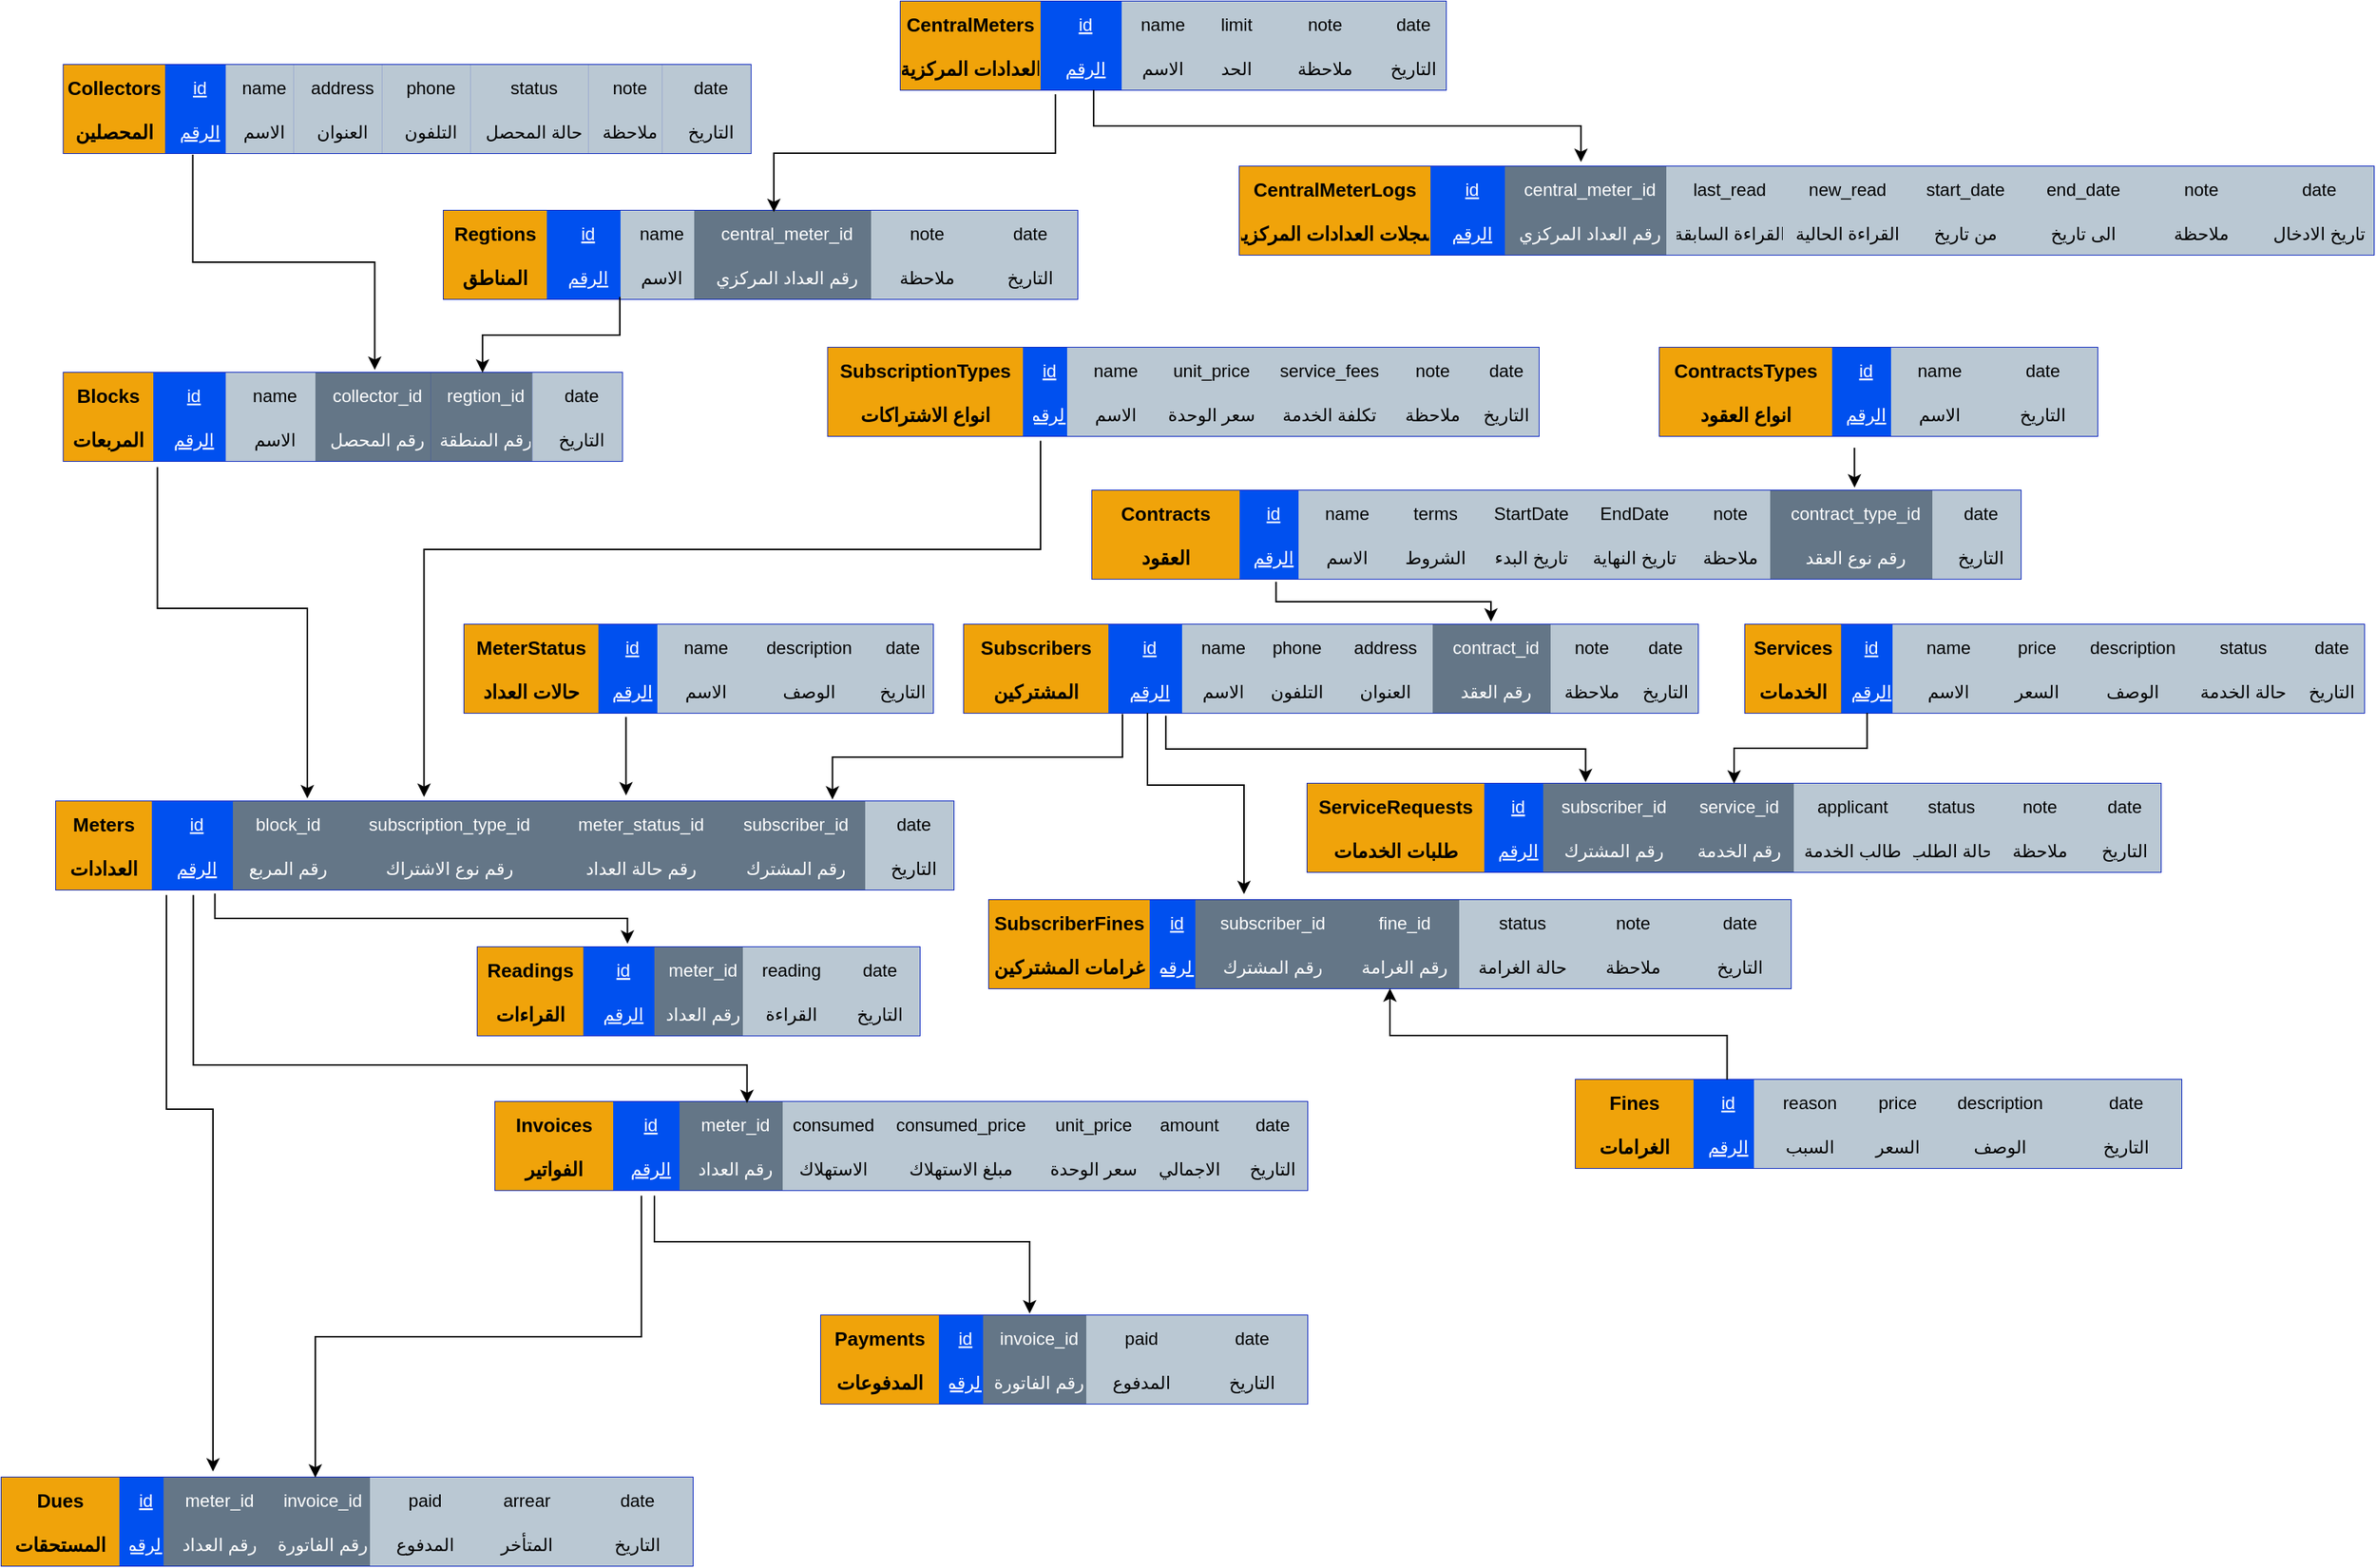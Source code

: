 <mxfile pages="3">
    <diagram id="f16JYjqm64JAlucqPIss" name="Page-3">
        <mxGraphModel dx="832" dy="467" grid="1" gridSize="10" guides="1" tooltips="1" connect="1" arrows="1" fold="1" page="1" pageScale="1" pageWidth="827" pageHeight="1169" math="0" shadow="0">
            <root>
                <mxCell id="0"/>
                <mxCell id="1" parent="0"/>
                <mxCell id="k_pL942BF9qZQrelfFvW-1" value="" style="shape=table;startSize=0;container=1;collapsible=1;childLayout=tableLayout;fixedRows=1;rowLines=0;fontStyle=0;align=center;resizeLast=1;strokeColor=light-dark(#001DBC,#000000);fillColor=#0050ef;collapsible=0;fontColor=#ffffff;" parent="1" vertex="1">
                    <mxGeometry x="52.13" y="53" width="466.25" height="60" as="geometry"/>
                </mxCell>
                <mxCell id="k_pL942BF9qZQrelfFvW-2" value="" style="shape=tableRow;horizontal=0;startSize=0;swimlaneHead=0;swimlaneBody=0;fillColor=none;collapsible=0;dropTarget=0;points=[[0,0.5],[1,0.5]];portConstraint=eastwest;top=0;left=0;right=0;bottom=0;" parent="k_pL942BF9qZQrelfFvW-1" vertex="1">
                    <mxGeometry width="466.25" height="30" as="geometry"/>
                </mxCell>
                <mxCell id="k_pL942BF9qZQrelfFvW-3" value="Collectors" style="shape=partialRectangle;connectable=0;fillColor=#f0a30a;top=0;left=0;bottom=0;right=0;editable=1;overflow=hidden;fontStyle=1;strokeColor=#BD7000;fontSize=13;fontColor=#000000;align=center;verticalAlign=middle;fontFamily=Helvetica;" parent="k_pL942BF9qZQrelfFvW-2" vertex="1">
                    <mxGeometry width="69" height="30" as="geometry">
                        <mxRectangle width="69" height="30" as="alternateBounds"/>
                    </mxGeometry>
                </mxCell>
                <mxCell id="k_pL942BF9qZQrelfFvW-4" value="id" style="shape=partialRectangle;connectable=0;fillColor=#0050ef;top=0;left=0;bottom=0;right=0;align=center;spacingLeft=6;overflow=hidden;fontColor=#ffffff;strokeColor=#001DBC;fontStyle=4;" parent="k_pL942BF9qZQrelfFvW-2" vertex="1">
                    <mxGeometry x="69" width="41" height="30" as="geometry">
                        <mxRectangle width="41" height="30" as="alternateBounds"/>
                    </mxGeometry>
                </mxCell>
                <mxCell id="k_pL942BF9qZQrelfFvW-5" value="name" style="shape=partialRectangle;connectable=0;top=0;left=0;bottom=0;right=0;align=center;spacingLeft=6;overflow=hidden;fillColor=#bac8d3;strokeColor=#23445d;" parent="k_pL942BF9qZQrelfFvW-2" vertex="1">
                    <mxGeometry x="110" width="46.25" height="30" as="geometry">
                        <mxRectangle width="46.25" height="30" as="alternateBounds"/>
                    </mxGeometry>
                </mxCell>
                <mxCell id="k_pL942BF9qZQrelfFvW-6" value="address" style="shape=partialRectangle;connectable=0;top=0;left=0;bottom=0;right=0;align=center;spacingLeft=6;overflow=hidden;fillColor=#bac8d3;strokeColor=#23445d;verticalAlign=middle;fontFamily=Helvetica;fontSize=12;" parent="k_pL942BF9qZQrelfFvW-2" vertex="1">
                    <mxGeometry x="156.25" width="60" height="30" as="geometry">
                        <mxRectangle width="60" height="30" as="alternateBounds"/>
                    </mxGeometry>
                </mxCell>
                <mxCell id="k_pL942BF9qZQrelfFvW-7" value="phone" style="shape=partialRectangle;connectable=0;top=0;left=0;bottom=0;right=0;align=center;spacingLeft=6;overflow=hidden;fillColor=#bac8d3;strokeColor=#23445d;verticalAlign=middle;fontFamily=Helvetica;fontSize=12;" parent="k_pL942BF9qZQrelfFvW-2" vertex="1">
                    <mxGeometry x="216.25" width="60" height="30" as="geometry">
                        <mxRectangle width="60" height="30" as="alternateBounds"/>
                    </mxGeometry>
                </mxCell>
                <mxCell id="k_pL942BF9qZQrelfFvW-8" value="status" style="shape=partialRectangle;connectable=0;top=0;left=0;bottom=0;right=0;align=center;spacingLeft=6;overflow=hidden;fillColor=#bac8d3;strokeColor=#23445d;verticalAlign=middle;fontFamily=Helvetica;fontSize=12;" parent="k_pL942BF9qZQrelfFvW-2" vertex="1">
                    <mxGeometry x="276.25" width="80" height="30" as="geometry">
                        <mxRectangle width="80" height="30" as="alternateBounds"/>
                    </mxGeometry>
                </mxCell>
                <mxCell id="k_pL942BF9qZQrelfFvW-9" value="note" style="shape=partialRectangle;connectable=0;top=0;left=0;bottom=0;right=0;align=center;spacingLeft=6;overflow=hidden;fillColor=#bac8d3;strokeColor=#23445d;verticalAlign=middle;fontFamily=Helvetica;fontSize=12;" parent="k_pL942BF9qZQrelfFvW-2" vertex="1">
                    <mxGeometry x="356.25" width="50" height="30" as="geometry">
                        <mxRectangle width="50" height="30" as="alternateBounds"/>
                    </mxGeometry>
                </mxCell>
                <mxCell id="k_pL942BF9qZQrelfFvW-10" value="date" style="shape=partialRectangle;connectable=0;top=0;left=0;bottom=0;right=0;align=center;spacingLeft=6;overflow=hidden;fillColor=#bac8d3;strokeColor=#23445d;verticalAlign=middle;fontFamily=Helvetica;fontSize=12;" parent="k_pL942BF9qZQrelfFvW-2" vertex="1">
                    <mxGeometry x="406.25" width="60" height="30" as="geometry">
                        <mxRectangle width="60" height="30" as="alternateBounds"/>
                    </mxGeometry>
                </mxCell>
                <mxCell id="k_pL942BF9qZQrelfFvW-223" style="shape=tableRow;horizontal=0;startSize=0;swimlaneHead=0;swimlaneBody=0;fillColor=none;collapsible=0;dropTarget=0;points=[[0,0.5],[1,0.5]];portConstraint=eastwest;top=0;left=0;right=0;bottom=0;" parent="k_pL942BF9qZQrelfFvW-1" vertex="1">
                    <mxGeometry y="30" width="466.25" height="30" as="geometry"/>
                </mxCell>
                <mxCell id="k_pL942BF9qZQrelfFvW-224" value="المحصلين" style="shape=partialRectangle;connectable=0;fillColor=#f0a30a;top=0;left=0;bottom=0;right=0;editable=1;overflow=hidden;fontStyle=1;strokeColor=#BD7000;fontSize=13;fontColor=#000000;align=center;verticalAlign=middle;fontFamily=Helvetica;" parent="k_pL942BF9qZQrelfFvW-223" vertex="1">
                    <mxGeometry width="69" height="30" as="geometry">
                        <mxRectangle width="69" height="30" as="alternateBounds"/>
                    </mxGeometry>
                </mxCell>
                <mxCell id="k_pL942BF9qZQrelfFvW-225" value="الرقم" style="shape=partialRectangle;connectable=0;fillColor=#0050ef;top=0;left=0;bottom=0;right=0;align=center;spacingLeft=6;overflow=hidden;fontColor=#ffffff;strokeColor=#001DBC;fontStyle=4;" parent="k_pL942BF9qZQrelfFvW-223" vertex="1">
                    <mxGeometry x="69" width="41" height="30" as="geometry">
                        <mxRectangle width="41" height="30" as="alternateBounds"/>
                    </mxGeometry>
                </mxCell>
                <mxCell id="k_pL942BF9qZQrelfFvW-226" value="الاسم" style="shape=partialRectangle;connectable=0;top=0;left=0;bottom=0;right=0;align=center;spacingLeft=6;overflow=hidden;fillColor=#bac8d3;strokeColor=#23445d;" parent="k_pL942BF9qZQrelfFvW-223" vertex="1">
                    <mxGeometry x="110" width="46.25" height="30" as="geometry">
                        <mxRectangle width="46.25" height="30" as="alternateBounds"/>
                    </mxGeometry>
                </mxCell>
                <mxCell id="k_pL942BF9qZQrelfFvW-227" value="العنوان" style="shape=partialRectangle;connectable=0;top=0;left=0;bottom=0;right=0;align=center;spacingLeft=6;overflow=hidden;fillColor=#bac8d3;strokeColor=#23445d;verticalAlign=middle;fontFamily=Helvetica;fontSize=12;" parent="k_pL942BF9qZQrelfFvW-223" vertex="1">
                    <mxGeometry x="156.25" width="60" height="30" as="geometry">
                        <mxRectangle width="60" height="30" as="alternateBounds"/>
                    </mxGeometry>
                </mxCell>
                <mxCell id="k_pL942BF9qZQrelfFvW-228" value="التلفون" style="shape=partialRectangle;connectable=0;top=0;left=0;bottom=0;right=0;align=center;spacingLeft=6;overflow=hidden;fillColor=#bac8d3;strokeColor=#23445d;verticalAlign=middle;fontFamily=Helvetica;fontSize=12;" parent="k_pL942BF9qZQrelfFvW-223" vertex="1">
                    <mxGeometry x="216.25" width="60" height="30" as="geometry">
                        <mxRectangle width="60" height="30" as="alternateBounds"/>
                    </mxGeometry>
                </mxCell>
                <mxCell id="k_pL942BF9qZQrelfFvW-229" value="حالة المحصل" style="shape=partialRectangle;connectable=0;top=0;left=0;bottom=0;right=0;align=center;spacingLeft=6;overflow=hidden;fillColor=#bac8d3;strokeColor=#23445d;verticalAlign=middle;fontFamily=Helvetica;fontSize=12;" parent="k_pL942BF9qZQrelfFvW-223" vertex="1">
                    <mxGeometry x="276.25" width="80" height="30" as="geometry">
                        <mxRectangle width="80" height="30" as="alternateBounds"/>
                    </mxGeometry>
                </mxCell>
                <mxCell id="k_pL942BF9qZQrelfFvW-230" value="ملاحظة" style="shape=partialRectangle;connectable=0;top=0;left=0;bottom=0;right=0;align=center;spacingLeft=6;overflow=hidden;fillColor=#bac8d3;strokeColor=#23445d;verticalAlign=middle;fontFamily=Helvetica;fontSize=12;" parent="k_pL942BF9qZQrelfFvW-223" vertex="1">
                    <mxGeometry x="356.25" width="50" height="30" as="geometry">
                        <mxRectangle width="50" height="30" as="alternateBounds"/>
                    </mxGeometry>
                </mxCell>
                <mxCell id="k_pL942BF9qZQrelfFvW-231" value="التاريخ" style="shape=partialRectangle;connectable=0;top=0;left=0;bottom=0;right=0;align=center;spacingLeft=6;overflow=hidden;fillColor=#bac8d3;strokeColor=#23445d;verticalAlign=middle;fontFamily=Helvetica;fontSize=12;" parent="k_pL942BF9qZQrelfFvW-223" vertex="1">
                    <mxGeometry x="406.25" width="60" height="30" as="geometry">
                        <mxRectangle width="60" height="30" as="alternateBounds"/>
                    </mxGeometry>
                </mxCell>
                <mxCell id="k_pL942BF9qZQrelfFvW-11" value="" style="shape=table;startSize=0;container=1;collapsible=1;childLayout=tableLayout;fixedRows=1;rowLines=0;fontStyle=0;align=center;resizeLast=1;strokeColor=light-dark(#001DBC,#000000);fillColor=#0050ef;collapsible=0;fontColor=#ffffff;" parent="1" vertex="1">
                    <mxGeometry x="310" y="152" width="430" height="60" as="geometry"/>
                </mxCell>
                <mxCell id="k_pL942BF9qZQrelfFvW-12" value="" style="shape=tableRow;horizontal=0;startSize=0;swimlaneHead=0;swimlaneBody=0;fillColor=none;collapsible=0;dropTarget=0;points=[[0,0.5],[1,0.5]];portConstraint=eastwest;top=0;left=0;right=0;bottom=0;" parent="k_pL942BF9qZQrelfFvW-11" vertex="1">
                    <mxGeometry width="430" height="30" as="geometry"/>
                </mxCell>
                <mxCell id="k_pL942BF9qZQrelfFvW-13" value="Regtions" style="shape=partialRectangle;connectable=0;fillColor=#f0a30a;top=0;left=0;bottom=0;right=0;editable=1;overflow=hidden;fontStyle=1;strokeColor=#BD7000;fontSize=13;fontColor=#000000;align=center;verticalAlign=middle;fontFamily=Helvetica;" parent="k_pL942BF9qZQrelfFvW-12" vertex="1">
                    <mxGeometry width="70.0" height="30" as="geometry">
                        <mxRectangle width="70.0" height="30" as="alternateBounds"/>
                    </mxGeometry>
                </mxCell>
                <mxCell id="k_pL942BF9qZQrelfFvW-14" value="id" style="shape=partialRectangle;connectable=0;fillColor=#0050ef;top=0;left=0;bottom=0;right=0;align=center;spacingLeft=6;overflow=hidden;fontColor=#ffffff;strokeColor=#001DBC;fontStyle=4;" parent="k_pL942BF9qZQrelfFvW-12" vertex="1">
                    <mxGeometry x="70.0" width="50.0" height="30" as="geometry">
                        <mxRectangle width="50.0" height="30" as="alternateBounds"/>
                    </mxGeometry>
                </mxCell>
                <mxCell id="k_pL942BF9qZQrelfFvW-15" value="name" style="shape=partialRectangle;connectable=0;top=0;left=0;bottom=0;right=0;align=center;spacingLeft=6;overflow=hidden;fillColor=#bac8d3;strokeColor=#23445d;" parent="k_pL942BF9qZQrelfFvW-12" vertex="1">
                    <mxGeometry x="120" width="50.0" height="30" as="geometry">
                        <mxRectangle width="50.0" height="30" as="alternateBounds"/>
                    </mxGeometry>
                </mxCell>
                <mxCell id="6" value="central_meter_id" style="shape=partialRectangle;connectable=0;top=0;left=0;bottom=0;right=0;align=center;spacingLeft=6;overflow=hidden;fillColor=#647687;strokeColor=#314354;verticalAlign=middle;fontFamily=Helvetica;fontSize=12;fontColor=#ffffff;" parent="k_pL942BF9qZQrelfFvW-12" vertex="1">
                    <mxGeometry x="170.0" width="120.0" height="30" as="geometry">
                        <mxRectangle width="120.0" height="30" as="alternateBounds"/>
                    </mxGeometry>
                </mxCell>
                <mxCell id="k_pL942BF9qZQrelfFvW-16" value="note" style="shape=partialRectangle;connectable=0;top=0;left=0;bottom=0;right=0;align=center;spacingLeft=6;overflow=hidden;fillColor=#bac8d3;strokeColor=#23445d;verticalAlign=middle;fontFamily=Helvetica;fontSize=12;" parent="k_pL942BF9qZQrelfFvW-12" vertex="1">
                    <mxGeometry x="290" width="70" height="30" as="geometry">
                        <mxRectangle width="70" height="30" as="alternateBounds"/>
                    </mxGeometry>
                </mxCell>
                <mxCell id="k_pL942BF9qZQrelfFvW-17" value="date" style="shape=partialRectangle;connectable=0;top=0;left=0;bottom=0;right=0;align=center;spacingLeft=6;overflow=hidden;fillColor=#bac8d3;strokeColor=#23445d;verticalAlign=middle;fontFamily=Helvetica;fontSize=12;" parent="k_pL942BF9qZQrelfFvW-12" vertex="1">
                    <mxGeometry x="360" width="70" height="30" as="geometry">
                        <mxRectangle width="70" height="30" as="alternateBounds"/>
                    </mxGeometry>
                </mxCell>
                <mxCell id="k_pL942BF9qZQrelfFvW-232" style="shape=tableRow;horizontal=0;startSize=0;swimlaneHead=0;swimlaneBody=0;fillColor=none;collapsible=0;dropTarget=0;points=[[0,0.5],[1,0.5]];portConstraint=eastwest;top=0;left=0;right=0;bottom=0;" parent="k_pL942BF9qZQrelfFvW-11" vertex="1">
                    <mxGeometry y="30" width="430" height="30" as="geometry"/>
                </mxCell>
                <mxCell id="k_pL942BF9qZQrelfFvW-233" value="المناطق" style="shape=partialRectangle;connectable=0;fillColor=#f0a30a;top=0;left=0;bottom=0;right=0;editable=1;overflow=hidden;fontStyle=1;strokeColor=#BD7000;fontSize=13;fontColor=#000000;align=center;verticalAlign=middle;fontFamily=Helvetica;" parent="k_pL942BF9qZQrelfFvW-232" vertex="1">
                    <mxGeometry width="70.0" height="30" as="geometry">
                        <mxRectangle width="70.0" height="30" as="alternateBounds"/>
                    </mxGeometry>
                </mxCell>
                <mxCell id="k_pL942BF9qZQrelfFvW-234" value="الرقم" style="shape=partialRectangle;connectable=0;fillColor=#0050ef;top=0;left=0;bottom=0;right=0;align=center;spacingLeft=6;overflow=hidden;fontColor=#ffffff;strokeColor=#001DBC;fontStyle=4;" parent="k_pL942BF9qZQrelfFvW-232" vertex="1">
                    <mxGeometry x="70.0" width="50.0" height="30" as="geometry">
                        <mxRectangle width="50.0" height="30" as="alternateBounds"/>
                    </mxGeometry>
                </mxCell>
                <mxCell id="k_pL942BF9qZQrelfFvW-235" value="الاسم" style="shape=partialRectangle;connectable=0;top=0;left=0;bottom=0;right=0;align=center;spacingLeft=6;overflow=hidden;fillColor=#bac8d3;strokeColor=#23445d;" parent="k_pL942BF9qZQrelfFvW-232" vertex="1">
                    <mxGeometry x="120" width="50.0" height="30" as="geometry">
                        <mxRectangle width="50.0" height="30" as="alternateBounds"/>
                    </mxGeometry>
                </mxCell>
                <mxCell id="7" value="رقم العداد المركزي" style="shape=partialRectangle;connectable=0;top=0;left=0;bottom=0;right=0;align=center;spacingLeft=6;overflow=hidden;fillColor=#647687;strokeColor=#314354;verticalAlign=middle;fontFamily=Helvetica;fontSize=12;fontColor=#ffffff;" parent="k_pL942BF9qZQrelfFvW-232" vertex="1">
                    <mxGeometry x="170.0" width="120.0" height="30" as="geometry">
                        <mxRectangle width="120.0" height="30" as="alternateBounds"/>
                    </mxGeometry>
                </mxCell>
                <mxCell id="k_pL942BF9qZQrelfFvW-236" value="ملاحظة" style="shape=partialRectangle;connectable=0;top=0;left=0;bottom=0;right=0;align=center;spacingLeft=6;overflow=hidden;fillColor=#bac8d3;strokeColor=#23445d;verticalAlign=middle;fontFamily=Helvetica;fontSize=12;" parent="k_pL942BF9qZQrelfFvW-232" vertex="1">
                    <mxGeometry x="290" width="70" height="30" as="geometry">
                        <mxRectangle width="70" height="30" as="alternateBounds"/>
                    </mxGeometry>
                </mxCell>
                <mxCell id="k_pL942BF9qZQrelfFvW-237" value="التاريخ" style="shape=partialRectangle;connectable=0;top=0;left=0;bottom=0;right=0;align=center;spacingLeft=6;overflow=hidden;fillColor=#bac8d3;strokeColor=#23445d;verticalAlign=middle;fontFamily=Helvetica;fontSize=12;" parent="k_pL942BF9qZQrelfFvW-232" vertex="1">
                    <mxGeometry x="360" width="70" height="30" as="geometry">
                        <mxRectangle width="70" height="30" as="alternateBounds"/>
                    </mxGeometry>
                </mxCell>
                <mxCell id="k_pL942BF9qZQrelfFvW-18" value="" style="shape=table;startSize=0;container=1;collapsible=1;childLayout=tableLayout;fixedRows=1;rowLines=0;fontStyle=0;align=center;resizeLast=1;strokeColor=light-dark(#001DBC,#000000);fillColor=#0050ef;collapsible=0;fontColor=#ffffff;" parent="1" vertex="1">
                    <mxGeometry x="52.13" y="262" width="379.0" height="60" as="geometry"/>
                </mxCell>
                <mxCell id="k_pL942BF9qZQrelfFvW-19" value="" style="shape=tableRow;horizontal=0;startSize=0;swimlaneHead=0;swimlaneBody=0;fillColor=none;collapsible=0;dropTarget=0;points=[[0,0.5],[1,0.5]];portConstraint=eastwest;top=0;left=0;right=0;bottom=0;" parent="k_pL942BF9qZQrelfFvW-18" vertex="1">
                    <mxGeometry width="379.0" height="30" as="geometry"/>
                </mxCell>
                <mxCell id="k_pL942BF9qZQrelfFvW-20" value="Blocks" style="shape=partialRectangle;connectable=0;fillColor=#f0a30a;top=0;left=0;bottom=0;right=0;editable=1;overflow=hidden;fontStyle=1;strokeColor=#BD7000;fontSize=13;fontColor=#000000;align=center;verticalAlign=middle;fontFamily=Helvetica;" parent="k_pL942BF9qZQrelfFvW-19" vertex="1">
                    <mxGeometry width="60.87" height="30" as="geometry">
                        <mxRectangle width="60.87" height="30" as="alternateBounds"/>
                    </mxGeometry>
                </mxCell>
                <mxCell id="k_pL942BF9qZQrelfFvW-21" value="id" style="shape=partialRectangle;connectable=0;fillColor=#0050ef;top=0;left=0;bottom=0;right=0;align=center;spacingLeft=6;overflow=hidden;fontColor=#ffffff;strokeColor=#001DBC;fontStyle=4;" parent="k_pL942BF9qZQrelfFvW-19" vertex="1">
                    <mxGeometry x="60.87" width="49.13" height="30" as="geometry">
                        <mxRectangle width="49.13" height="30" as="alternateBounds"/>
                    </mxGeometry>
                </mxCell>
                <mxCell id="k_pL942BF9qZQrelfFvW-22" value="name" style="shape=partialRectangle;connectable=0;top=0;left=0;bottom=0;right=0;align=center;spacingLeft=6;overflow=hidden;fillColor=#bac8d3;strokeColor=#23445d;" parent="k_pL942BF9qZQrelfFvW-19" vertex="1">
                    <mxGeometry x="110" width="60.87" height="30" as="geometry">
                        <mxRectangle width="60.87" height="30" as="alternateBounds"/>
                    </mxGeometry>
                </mxCell>
                <mxCell id="k_pL942BF9qZQrelfFvW-23" value="collector_id" style="shape=partialRectangle;connectable=0;top=0;left=0;bottom=0;right=0;align=center;spacingLeft=6;overflow=hidden;verticalAlign=middle;fontFamily=Helvetica;fontSize=12;fillColor=#647687;fontColor=#ffffff;strokeColor=#314354;" parent="k_pL942BF9qZQrelfFvW-19" vertex="1">
                    <mxGeometry x="170.87" width="78.13" height="30" as="geometry">
                        <mxRectangle width="78.13" height="30" as="alternateBounds"/>
                    </mxGeometry>
                </mxCell>
                <mxCell id="k_pL942BF9qZQrelfFvW-24" value="regtion_id" style="shape=partialRectangle;connectable=0;top=0;left=0;bottom=0;right=0;align=center;spacingLeft=6;overflow=hidden;fillColor=#647687;fontColor=#ffffff;strokeColor=#314354;verticalAlign=middle;fontFamily=Helvetica;fontSize=12;" parent="k_pL942BF9qZQrelfFvW-19" vertex="1">
                    <mxGeometry x="249" width="69" height="30" as="geometry">
                        <mxRectangle width="69" height="30" as="alternateBounds"/>
                    </mxGeometry>
                </mxCell>
                <mxCell id="k_pL942BF9qZQrelfFvW-26" value="date" style="shape=partialRectangle;connectable=0;top=0;left=0;bottom=0;right=0;align=center;spacingLeft=6;overflow=hidden;fillColor=#bac8d3;strokeColor=#23445d;verticalAlign=middle;fontFamily=Helvetica;fontSize=12;" parent="k_pL942BF9qZQrelfFvW-19" vertex="1">
                    <mxGeometry x="318" width="61.0" height="30" as="geometry">
                        <mxRectangle width="61.0" height="30" as="alternateBounds"/>
                    </mxGeometry>
                </mxCell>
                <mxCell id="k_pL942BF9qZQrelfFvW-250" style="shape=tableRow;horizontal=0;startSize=0;swimlaneHead=0;swimlaneBody=0;fillColor=none;collapsible=0;dropTarget=0;points=[[0,0.5],[1,0.5]];portConstraint=eastwest;top=0;left=0;right=0;bottom=0;" parent="k_pL942BF9qZQrelfFvW-18" vertex="1">
                    <mxGeometry y="30" width="379.0" height="30" as="geometry"/>
                </mxCell>
                <mxCell id="k_pL942BF9qZQrelfFvW-251" value="المربعات" style="shape=partialRectangle;connectable=0;fillColor=#f0a30a;top=0;left=0;bottom=0;right=0;editable=1;overflow=hidden;fontStyle=1;strokeColor=#BD7000;fontSize=13;fontColor=#000000;align=center;verticalAlign=middle;fontFamily=Helvetica;" parent="k_pL942BF9qZQrelfFvW-250" vertex="1">
                    <mxGeometry width="60.87" height="30" as="geometry">
                        <mxRectangle width="60.87" height="30" as="alternateBounds"/>
                    </mxGeometry>
                </mxCell>
                <mxCell id="k_pL942BF9qZQrelfFvW-252" value="الرقم" style="shape=partialRectangle;connectable=0;fillColor=#0050ef;top=0;left=0;bottom=0;right=0;align=center;spacingLeft=6;overflow=hidden;fontColor=#ffffff;strokeColor=#001DBC;fontStyle=4;" parent="k_pL942BF9qZQrelfFvW-250" vertex="1">
                    <mxGeometry x="60.87" width="49.13" height="30" as="geometry">
                        <mxRectangle width="49.13" height="30" as="alternateBounds"/>
                    </mxGeometry>
                </mxCell>
                <mxCell id="k_pL942BF9qZQrelfFvW-253" value="الاسم" style="shape=partialRectangle;connectable=0;top=0;left=0;bottom=0;right=0;align=center;spacingLeft=6;overflow=hidden;fillColor=#bac8d3;strokeColor=#23445d;" parent="k_pL942BF9qZQrelfFvW-250" vertex="1">
                    <mxGeometry x="110" width="60.87" height="30" as="geometry">
                        <mxRectangle width="60.87" height="30" as="alternateBounds"/>
                    </mxGeometry>
                </mxCell>
                <mxCell id="k_pL942BF9qZQrelfFvW-254" value="رقم المحصل" style="shape=partialRectangle;connectable=0;top=0;left=0;bottom=0;right=0;align=center;spacingLeft=6;overflow=hidden;verticalAlign=middle;fontFamily=Helvetica;fontSize=12;fillColor=#647687;fontColor=#ffffff;strokeColor=#314354;" parent="k_pL942BF9qZQrelfFvW-250" vertex="1">
                    <mxGeometry x="170.87" width="78.13" height="30" as="geometry">
                        <mxRectangle width="78.13" height="30" as="alternateBounds"/>
                    </mxGeometry>
                </mxCell>
                <mxCell id="k_pL942BF9qZQrelfFvW-255" value="رقم المنطقة" style="shape=partialRectangle;connectable=0;top=0;left=0;bottom=0;right=0;align=center;spacingLeft=6;overflow=hidden;fillColor=#647687;fontColor=#ffffff;strokeColor=#314354;verticalAlign=middle;fontFamily=Helvetica;fontSize=12;" parent="k_pL942BF9qZQrelfFvW-250" vertex="1">
                    <mxGeometry x="249" width="69" height="30" as="geometry">
                        <mxRectangle width="69" height="30" as="alternateBounds"/>
                    </mxGeometry>
                </mxCell>
                <mxCell id="k_pL942BF9qZQrelfFvW-257" value="التاريخ" style="shape=partialRectangle;connectable=0;top=0;left=0;bottom=0;right=0;align=center;spacingLeft=6;overflow=hidden;fillColor=#bac8d3;strokeColor=#23445d;verticalAlign=middle;fontFamily=Helvetica;fontSize=12;" parent="k_pL942BF9qZQrelfFvW-250" vertex="1">
                    <mxGeometry x="318" width="61.0" height="30" as="geometry">
                        <mxRectangle width="61.0" height="30" as="alternateBounds"/>
                    </mxGeometry>
                </mxCell>
                <mxCell id="k_pL942BF9qZQrelfFvW-27" value="" style="shape=table;startSize=0;container=1;collapsible=1;childLayout=tableLayout;fixedRows=1;rowLines=0;fontStyle=0;align=center;resizeLast=1;strokeColor=light-dark(#001DBC,#000000);fillColor=#0050ef;collapsible=0;fontColor=#ffffff;" parent="1" vertex="1">
                    <mxGeometry x="570.75" y="245" width="482.25" height="60" as="geometry"/>
                </mxCell>
                <mxCell id="k_pL942BF9qZQrelfFvW-28" value="" style="shape=tableRow;horizontal=0;startSize=0;swimlaneHead=0;swimlaneBody=0;fillColor=none;collapsible=0;dropTarget=0;points=[[0,0.5],[1,0.5]];portConstraint=eastwest;top=0;left=0;right=0;bottom=0;" parent="k_pL942BF9qZQrelfFvW-27" vertex="1">
                    <mxGeometry width="482.25" height="30" as="geometry"/>
                </mxCell>
                <mxCell id="k_pL942BF9qZQrelfFvW-29" value="SubscriptionTypes" style="shape=partialRectangle;connectable=0;fillColor=#f0a30a;top=0;left=0;bottom=0;right=0;editable=1;overflow=hidden;fontStyle=1;strokeColor=#BD7000;fontSize=13;fontColor=#000000;align=center;verticalAlign=middle;fontFamily=Helvetica;" parent="k_pL942BF9qZQrelfFvW-28" vertex="1">
                    <mxGeometry width="132.25" height="30" as="geometry">
                        <mxRectangle width="132.25" height="30" as="alternateBounds"/>
                    </mxGeometry>
                </mxCell>
                <mxCell id="k_pL942BF9qZQrelfFvW-30" value="id" style="shape=partialRectangle;connectable=0;fillColor=#0050ef;top=0;left=0;bottom=0;right=0;align=center;spacingLeft=6;overflow=hidden;fontColor=#ffffff;strokeColor=#001DBC;fontStyle=4;" parent="k_pL942BF9qZQrelfFvW-28" vertex="1">
                    <mxGeometry x="132.25" width="30" height="30" as="geometry">
                        <mxRectangle width="30" height="30" as="alternateBounds"/>
                    </mxGeometry>
                </mxCell>
                <mxCell id="k_pL942BF9qZQrelfFvW-31" value="name" style="shape=partialRectangle;connectable=0;top=0;left=0;bottom=0;right=0;align=center;spacingLeft=6;overflow=hidden;fillColor=#bac8d3;strokeColor=#23445d;" parent="k_pL942BF9qZQrelfFvW-28" vertex="1">
                    <mxGeometry x="162.25" width="60" height="30" as="geometry">
                        <mxRectangle width="60" height="30" as="alternateBounds"/>
                    </mxGeometry>
                </mxCell>
                <mxCell id="k_pL942BF9qZQrelfFvW-32" value="unit_price" style="shape=partialRectangle;connectable=0;top=0;left=0;bottom=0;right=0;align=center;spacingLeft=6;overflow=hidden;fillColor=#bac8d3;strokeColor=#23445d;" parent="k_pL942BF9qZQrelfFvW-28" vertex="1">
                    <mxGeometry x="222.25" width="70" height="30" as="geometry">
                        <mxRectangle width="70" height="30" as="alternateBounds"/>
                    </mxGeometry>
                </mxCell>
                <mxCell id="k_pL942BF9qZQrelfFvW-33" value="service_fees" style="shape=partialRectangle;connectable=0;top=0;left=0;bottom=0;right=0;align=center;spacingLeft=6;overflow=hidden;fillColor=#bac8d3;strokeColor=#23445d;verticalAlign=middle;fontFamily=Helvetica;fontSize=12;" parent="k_pL942BF9qZQrelfFvW-28" vertex="1">
                    <mxGeometry x="292.25" width="90" height="30" as="geometry">
                        <mxRectangle width="90" height="30" as="alternateBounds"/>
                    </mxGeometry>
                </mxCell>
                <mxCell id="k_pL942BF9qZQrelfFvW-34" value="note" style="shape=partialRectangle;connectable=0;top=0;left=0;bottom=0;right=0;align=center;spacingLeft=6;overflow=hidden;fillColor=#bac8d3;strokeColor=#23445d;verticalAlign=middle;fontFamily=Helvetica;fontSize=12;" parent="k_pL942BF9qZQrelfFvW-28" vertex="1">
                    <mxGeometry x="382.25" width="50" height="30" as="geometry">
                        <mxRectangle width="50" height="30" as="alternateBounds"/>
                    </mxGeometry>
                </mxCell>
                <mxCell id="k_pL942BF9qZQrelfFvW-35" value="date" style="shape=partialRectangle;connectable=0;top=0;left=0;bottom=0;right=0;align=center;spacingLeft=6;overflow=hidden;fillColor=#bac8d3;strokeColor=#23445d;verticalAlign=middle;fontFamily=Helvetica;fontSize=12;" parent="k_pL942BF9qZQrelfFvW-28" vertex="1">
                    <mxGeometry x="432.25" width="50" height="30" as="geometry">
                        <mxRectangle width="50" height="30" as="alternateBounds"/>
                    </mxGeometry>
                </mxCell>
                <mxCell id="k_pL942BF9qZQrelfFvW-258" style="shape=tableRow;horizontal=0;startSize=0;swimlaneHead=0;swimlaneBody=0;fillColor=none;collapsible=0;dropTarget=0;points=[[0,0.5],[1,0.5]];portConstraint=eastwest;top=0;left=0;right=0;bottom=0;" parent="k_pL942BF9qZQrelfFvW-27" vertex="1">
                    <mxGeometry y="30" width="482.25" height="30" as="geometry"/>
                </mxCell>
                <mxCell id="k_pL942BF9qZQrelfFvW-259" value="انواع الاشتراكات" style="shape=partialRectangle;connectable=0;fillColor=#f0a30a;top=0;left=0;bottom=0;right=0;editable=1;overflow=hidden;fontStyle=1;strokeColor=#BD7000;fontSize=13;fontColor=#000000;align=center;verticalAlign=middle;fontFamily=Helvetica;" parent="k_pL942BF9qZQrelfFvW-258" vertex="1">
                    <mxGeometry width="132.25" height="30" as="geometry">
                        <mxRectangle width="132.25" height="30" as="alternateBounds"/>
                    </mxGeometry>
                </mxCell>
                <mxCell id="k_pL942BF9qZQrelfFvW-260" value="الرقم" style="shape=partialRectangle;connectable=0;fillColor=#0050ef;top=0;left=0;bottom=0;right=0;align=center;spacingLeft=6;overflow=hidden;fontColor=#ffffff;strokeColor=#001DBC;fontStyle=4;" parent="k_pL942BF9qZQrelfFvW-258" vertex="1">
                    <mxGeometry x="132.25" width="30" height="30" as="geometry">
                        <mxRectangle width="30" height="30" as="alternateBounds"/>
                    </mxGeometry>
                </mxCell>
                <mxCell id="k_pL942BF9qZQrelfFvW-261" value="الاسم" style="shape=partialRectangle;connectable=0;top=0;left=0;bottom=0;right=0;align=center;spacingLeft=6;overflow=hidden;fillColor=#bac8d3;strokeColor=#23445d;" parent="k_pL942BF9qZQrelfFvW-258" vertex="1">
                    <mxGeometry x="162.25" width="60" height="30" as="geometry">
                        <mxRectangle width="60" height="30" as="alternateBounds"/>
                    </mxGeometry>
                </mxCell>
                <mxCell id="k_pL942BF9qZQrelfFvW-262" value="سعر الوحدة" style="shape=partialRectangle;connectable=0;top=0;left=0;bottom=0;right=0;align=center;spacingLeft=6;overflow=hidden;fillColor=#bac8d3;strokeColor=#23445d;" parent="k_pL942BF9qZQrelfFvW-258" vertex="1">
                    <mxGeometry x="222.25" width="70" height="30" as="geometry">
                        <mxRectangle width="70" height="30" as="alternateBounds"/>
                    </mxGeometry>
                </mxCell>
                <mxCell id="k_pL942BF9qZQrelfFvW-263" value="تكلفة الخدمة" style="shape=partialRectangle;connectable=0;top=0;left=0;bottom=0;right=0;align=center;spacingLeft=6;overflow=hidden;fillColor=#bac8d3;strokeColor=#23445d;verticalAlign=middle;fontFamily=Helvetica;fontSize=12;" parent="k_pL942BF9qZQrelfFvW-258" vertex="1">
                    <mxGeometry x="292.25" width="90" height="30" as="geometry">
                        <mxRectangle width="90" height="30" as="alternateBounds"/>
                    </mxGeometry>
                </mxCell>
                <mxCell id="k_pL942BF9qZQrelfFvW-264" value="ملاحظة" style="shape=partialRectangle;connectable=0;top=0;left=0;bottom=0;right=0;align=center;spacingLeft=6;overflow=hidden;fillColor=#bac8d3;strokeColor=#23445d;verticalAlign=middle;fontFamily=Helvetica;fontSize=12;" parent="k_pL942BF9qZQrelfFvW-258" vertex="1">
                    <mxGeometry x="382.25" width="50" height="30" as="geometry">
                        <mxRectangle width="50" height="30" as="alternateBounds"/>
                    </mxGeometry>
                </mxCell>
                <mxCell id="k_pL942BF9qZQrelfFvW-265" value="التاريخ" style="shape=partialRectangle;connectable=0;top=0;left=0;bottom=0;right=0;align=center;spacingLeft=6;overflow=hidden;fillColor=#bac8d3;strokeColor=#23445d;verticalAlign=middle;fontFamily=Helvetica;fontSize=12;" parent="k_pL942BF9qZQrelfFvW-258" vertex="1">
                    <mxGeometry x="432.25" width="50" height="30" as="geometry">
                        <mxRectangle width="50" height="30" as="alternateBounds"/>
                    </mxGeometry>
                </mxCell>
                <mxCell id="k_pL942BF9qZQrelfFvW-36" value="" style="shape=table;startSize=0;container=1;collapsible=1;childLayout=tableLayout;fixedRows=1;rowLines=0;fontStyle=0;align=center;resizeLast=1;strokeColor=light-dark(#001DBC,#000000);fillColor=#0050ef;collapsible=0;fontColor=#ffffff;" parent="1" vertex="1">
                    <mxGeometry x="333" y="652" width="300.0" height="60" as="geometry"/>
                </mxCell>
                <mxCell id="k_pL942BF9qZQrelfFvW-37" value="" style="shape=tableRow;horizontal=0;startSize=0;swimlaneHead=0;swimlaneBody=0;fillColor=none;collapsible=0;dropTarget=0;points=[[0,0.5],[1,0.5]];portConstraint=eastwest;top=0;left=0;right=0;bottom=0;" parent="k_pL942BF9qZQrelfFvW-36" vertex="1">
                    <mxGeometry width="300.0" height="30" as="geometry"/>
                </mxCell>
                <mxCell id="k_pL942BF9qZQrelfFvW-38" value="Readings" style="shape=partialRectangle;connectable=0;fillColor=#f0a30a;top=0;left=0;bottom=0;right=0;editable=1;overflow=hidden;fontStyle=1;strokeColor=#BD7000;fontSize=13;fontColor=#000000;align=center;verticalAlign=middle;fontFamily=Helvetica;" parent="k_pL942BF9qZQrelfFvW-37" vertex="1">
                    <mxGeometry width="71.87" height="30" as="geometry">
                        <mxRectangle width="71.87" height="30" as="alternateBounds"/>
                    </mxGeometry>
                </mxCell>
                <mxCell id="k_pL942BF9qZQrelfFvW-39" value="id" style="shape=partialRectangle;connectable=0;fillColor=#0050ef;top=0;left=0;bottom=0;right=0;align=center;spacingLeft=6;overflow=hidden;fontColor=#ffffff;strokeColor=#001DBC;fontStyle=4;" parent="k_pL942BF9qZQrelfFvW-37" vertex="1">
                    <mxGeometry x="71.87" width="48.13" height="30" as="geometry">
                        <mxRectangle width="48.13" height="30" as="alternateBounds"/>
                    </mxGeometry>
                </mxCell>
                <mxCell id="k_pL942BF9qZQrelfFvW-40" value="meter_id" style="shape=partialRectangle;connectable=0;top=0;left=0;bottom=0;right=0;align=center;spacingLeft=6;overflow=hidden;fillColor=#647687;fontColor=#ffffff;strokeColor=#314354;" parent="k_pL942BF9qZQrelfFvW-37" vertex="1">
                    <mxGeometry x="120" width="60" height="30" as="geometry">
                        <mxRectangle width="60" height="30" as="alternateBounds"/>
                    </mxGeometry>
                </mxCell>
                <mxCell id="k_pL942BF9qZQrelfFvW-42" value="reading" style="shape=partialRectangle;connectable=0;top=0;left=0;bottom=0;right=0;align=center;spacingLeft=6;overflow=hidden;fillColor=#bac8d3;strokeColor=#23445d;verticalAlign=middle;fontFamily=Helvetica;fontSize=12;" parent="k_pL942BF9qZQrelfFvW-37" vertex="1">
                    <mxGeometry x="180" width="60.0" height="30" as="geometry">
                        <mxRectangle width="60.0" height="30" as="alternateBounds"/>
                    </mxGeometry>
                </mxCell>
                <mxCell id="k_pL942BF9qZQrelfFvW-43" value="date" style="shape=partialRectangle;connectable=0;top=0;left=0;bottom=0;right=0;align=center;spacingLeft=6;overflow=hidden;fillColor=#bac8d3;strokeColor=#23445d;verticalAlign=middle;fontFamily=Helvetica;fontSize=12;" parent="k_pL942BF9qZQrelfFvW-37" vertex="1">
                    <mxGeometry x="240.0" width="60" height="30" as="geometry">
                        <mxRectangle width="60" height="30" as="alternateBounds"/>
                    </mxGeometry>
                </mxCell>
                <mxCell id="k_pL942BF9qZQrelfFvW-327" style="shape=tableRow;horizontal=0;startSize=0;swimlaneHead=0;swimlaneBody=0;fillColor=none;collapsible=0;dropTarget=0;points=[[0,0.5],[1,0.5]];portConstraint=eastwest;top=0;left=0;right=0;bottom=0;" parent="k_pL942BF9qZQrelfFvW-36" vertex="1">
                    <mxGeometry y="30" width="300.0" height="30" as="geometry"/>
                </mxCell>
                <mxCell id="k_pL942BF9qZQrelfFvW-328" value="القراءات" style="shape=partialRectangle;connectable=0;fillColor=#f0a30a;top=0;left=0;bottom=0;right=0;editable=1;overflow=hidden;fontStyle=1;strokeColor=#BD7000;fontSize=13;fontColor=#000000;align=center;verticalAlign=middle;fontFamily=Helvetica;" parent="k_pL942BF9qZQrelfFvW-327" vertex="1">
                    <mxGeometry width="71.87" height="30" as="geometry">
                        <mxRectangle width="71.87" height="30" as="alternateBounds"/>
                    </mxGeometry>
                </mxCell>
                <mxCell id="k_pL942BF9qZQrelfFvW-329" value="الرقم" style="shape=partialRectangle;connectable=0;fillColor=#0050ef;top=0;left=0;bottom=0;right=0;align=center;spacingLeft=6;overflow=hidden;fontColor=#ffffff;strokeColor=#001DBC;fontStyle=4;" parent="k_pL942BF9qZQrelfFvW-327" vertex="1">
                    <mxGeometry x="71.87" width="48.13" height="30" as="geometry">
                        <mxRectangle width="48.13" height="30" as="alternateBounds"/>
                    </mxGeometry>
                </mxCell>
                <mxCell id="k_pL942BF9qZQrelfFvW-330" value="رقم العداد" style="shape=partialRectangle;connectable=0;top=0;left=0;bottom=0;right=0;align=center;spacingLeft=6;overflow=hidden;fillColor=#647687;fontColor=#ffffff;strokeColor=#314354;" parent="k_pL942BF9qZQrelfFvW-327" vertex="1">
                    <mxGeometry x="120" width="60" height="30" as="geometry">
                        <mxRectangle width="60" height="30" as="alternateBounds"/>
                    </mxGeometry>
                </mxCell>
                <mxCell id="k_pL942BF9qZQrelfFvW-332" value="القراءة" style="shape=partialRectangle;connectable=0;top=0;left=0;bottom=0;right=0;align=center;spacingLeft=6;overflow=hidden;fillColor=#bac8d3;strokeColor=#23445d;verticalAlign=middle;fontFamily=Helvetica;fontSize=12;" parent="k_pL942BF9qZQrelfFvW-327" vertex="1">
                    <mxGeometry x="180" width="60.0" height="30" as="geometry">
                        <mxRectangle width="60.0" height="30" as="alternateBounds"/>
                    </mxGeometry>
                </mxCell>
                <mxCell id="k_pL942BF9qZQrelfFvW-333" value="التاريخ" style="shape=partialRectangle;connectable=0;top=0;left=0;bottom=0;right=0;align=center;spacingLeft=6;overflow=hidden;fillColor=#bac8d3;strokeColor=#23445d;verticalAlign=middle;fontFamily=Helvetica;fontSize=12;" parent="k_pL942BF9qZQrelfFvW-327" vertex="1">
                    <mxGeometry x="240.0" width="60" height="30" as="geometry">
                        <mxRectangle width="60" height="30" as="alternateBounds"/>
                    </mxGeometry>
                </mxCell>
                <mxCell id="k_pL942BF9qZQrelfFvW-44" value="" style="shape=table;startSize=0;container=1;collapsible=1;childLayout=tableLayout;fixedRows=1;rowLines=0;fontStyle=0;align=center;resizeLast=1;strokeColor=light-dark(#001DBC,#000000);fillColor=#0050ef;collapsible=0;fontColor=#ffffff;" parent="1" vertex="1">
                    <mxGeometry x="663" y="433" width="498" height="60" as="geometry"/>
                </mxCell>
                <mxCell id="k_pL942BF9qZQrelfFvW-45" value="" style="shape=tableRow;horizontal=0;startSize=0;swimlaneHead=0;swimlaneBody=0;fillColor=none;collapsible=0;dropTarget=0;points=[[0,0.5],[1,0.5]];portConstraint=eastwest;top=0;left=0;right=0;bottom=0;" parent="k_pL942BF9qZQrelfFvW-44" vertex="1">
                    <mxGeometry width="498" height="30" as="geometry"/>
                </mxCell>
                <mxCell id="k_pL942BF9qZQrelfFvW-46" value="Subscribers" style="shape=partialRectangle;connectable=0;fillColor=#f0a30a;top=0;left=0;bottom=0;right=0;editable=1;overflow=hidden;fontStyle=1;strokeColor=#BD7000;fontSize=13;fontColor=#000000;align=center;verticalAlign=middle;fontFamily=Helvetica;" parent="k_pL942BF9qZQrelfFvW-45" vertex="1">
                    <mxGeometry width="98" height="30" as="geometry">
                        <mxRectangle width="98" height="30" as="alternateBounds"/>
                    </mxGeometry>
                </mxCell>
                <mxCell id="k_pL942BF9qZQrelfFvW-47" value="id" style="shape=partialRectangle;connectable=0;fillColor=#0050ef;top=0;left=0;bottom=0;right=0;align=center;spacingLeft=6;overflow=hidden;fontColor=#ffffff;strokeColor=#001DBC;fontStyle=4;" parent="k_pL942BF9qZQrelfFvW-45" vertex="1">
                    <mxGeometry x="98" width="50" height="30" as="geometry">
                        <mxRectangle width="50" height="30" as="alternateBounds"/>
                    </mxGeometry>
                </mxCell>
                <mxCell id="k_pL942BF9qZQrelfFvW-48" value="name" style="shape=partialRectangle;connectable=0;top=0;left=0;bottom=0;right=0;align=center;spacingLeft=6;overflow=hidden;fillColor=#bac8d3;strokeColor=#23445d;" parent="k_pL942BF9qZQrelfFvW-45" vertex="1">
                    <mxGeometry x="148" width="50" height="30" as="geometry">
                        <mxRectangle width="50" height="30" as="alternateBounds"/>
                    </mxGeometry>
                </mxCell>
                <mxCell id="k_pL942BF9qZQrelfFvW-49" value="phone" style="shape=partialRectangle;connectable=0;top=0;left=0;bottom=0;right=0;align=center;spacingLeft=6;overflow=hidden;fillColor=#bac8d3;strokeColor=#23445d;verticalAlign=middle;fontFamily=Helvetica;fontSize=12;" parent="k_pL942BF9qZQrelfFvW-45" vertex="1">
                    <mxGeometry x="198" width="50" height="30" as="geometry">
                        <mxRectangle width="50" height="30" as="alternateBounds"/>
                    </mxGeometry>
                </mxCell>
                <mxCell id="k_pL942BF9qZQrelfFvW-50" value="address" style="shape=partialRectangle;connectable=0;top=0;left=0;bottom=0;right=0;align=center;spacingLeft=6;overflow=hidden;fillColor=#bac8d3;strokeColor=#23445d;verticalAlign=middle;fontFamily=Helvetica;fontSize=12;" parent="k_pL942BF9qZQrelfFvW-45" vertex="1">
                    <mxGeometry x="248" width="70" height="30" as="geometry">
                        <mxRectangle width="70" height="30" as="alternateBounds"/>
                    </mxGeometry>
                </mxCell>
                <mxCell id="k_pL942BF9qZQrelfFvW-51" value="contract_id" style="shape=partialRectangle;connectable=0;top=0;left=0;bottom=0;right=0;align=center;spacingLeft=6;overflow=hidden;fillColor=#647687;fontColor=#ffffff;strokeColor=#314354;verticalAlign=middle;fontFamily=Helvetica;fontSize=12;" parent="k_pL942BF9qZQrelfFvW-45" vertex="1">
                    <mxGeometry x="318" width="80" height="30" as="geometry">
                        <mxRectangle width="80" height="30" as="alternateBounds"/>
                    </mxGeometry>
                </mxCell>
                <mxCell id="k_pL942BF9qZQrelfFvW-52" value="note" style="shape=partialRectangle;connectable=0;top=0;left=0;bottom=0;right=0;align=center;spacingLeft=6;overflow=hidden;fillColor=#bac8d3;strokeColor=#23445d;verticalAlign=middle;fontFamily=Helvetica;fontSize=12;" parent="k_pL942BF9qZQrelfFvW-45" vertex="1">
                    <mxGeometry x="398" width="50" height="30" as="geometry">
                        <mxRectangle width="50" height="30" as="alternateBounds"/>
                    </mxGeometry>
                </mxCell>
                <mxCell id="k_pL942BF9qZQrelfFvW-53" value="date" style="shape=partialRectangle;connectable=0;top=0;left=0;bottom=0;right=0;align=center;spacingLeft=6;overflow=hidden;fillColor=#bac8d3;strokeColor=#23445d;verticalAlign=middle;fontFamily=Helvetica;fontSize=12;" parent="k_pL942BF9qZQrelfFvW-45" vertex="1">
                    <mxGeometry x="448" width="50" height="30" as="geometry">
                        <mxRectangle width="50" height="30" as="alternateBounds"/>
                    </mxGeometry>
                </mxCell>
                <mxCell id="k_pL942BF9qZQrelfFvW-288" style="shape=tableRow;horizontal=0;startSize=0;swimlaneHead=0;swimlaneBody=0;fillColor=none;collapsible=0;dropTarget=0;points=[[0,0.5],[1,0.5]];portConstraint=eastwest;top=0;left=0;right=0;bottom=0;" parent="k_pL942BF9qZQrelfFvW-44" vertex="1">
                    <mxGeometry y="30" width="498" height="30" as="geometry"/>
                </mxCell>
                <mxCell id="k_pL942BF9qZQrelfFvW-289" value="المشتركين" style="shape=partialRectangle;connectable=0;fillColor=#f0a30a;top=0;left=0;bottom=0;right=0;editable=1;overflow=hidden;fontStyle=1;strokeColor=#BD7000;fontSize=13;fontColor=#000000;align=center;verticalAlign=middle;fontFamily=Helvetica;" parent="k_pL942BF9qZQrelfFvW-288" vertex="1">
                    <mxGeometry width="98" height="30" as="geometry">
                        <mxRectangle width="98" height="30" as="alternateBounds"/>
                    </mxGeometry>
                </mxCell>
                <mxCell id="k_pL942BF9qZQrelfFvW-290" value="الرقم" style="shape=partialRectangle;connectable=0;fillColor=#0050ef;top=0;left=0;bottom=0;right=0;align=center;spacingLeft=6;overflow=hidden;fontColor=#ffffff;strokeColor=#001DBC;fontStyle=4;" parent="k_pL942BF9qZQrelfFvW-288" vertex="1">
                    <mxGeometry x="98" width="50" height="30" as="geometry">
                        <mxRectangle width="50" height="30" as="alternateBounds"/>
                    </mxGeometry>
                </mxCell>
                <mxCell id="k_pL942BF9qZQrelfFvW-291" value="الاسم" style="shape=partialRectangle;connectable=0;top=0;left=0;bottom=0;right=0;align=center;spacingLeft=6;overflow=hidden;fillColor=#bac8d3;strokeColor=#23445d;" parent="k_pL942BF9qZQrelfFvW-288" vertex="1">
                    <mxGeometry x="148" width="50" height="30" as="geometry">
                        <mxRectangle width="50" height="30" as="alternateBounds"/>
                    </mxGeometry>
                </mxCell>
                <mxCell id="k_pL942BF9qZQrelfFvW-292" value="التلفون" style="shape=partialRectangle;connectable=0;top=0;left=0;bottom=0;right=0;align=center;spacingLeft=6;overflow=hidden;fillColor=#bac8d3;strokeColor=#23445d;verticalAlign=middle;fontFamily=Helvetica;fontSize=12;" parent="k_pL942BF9qZQrelfFvW-288" vertex="1">
                    <mxGeometry x="198" width="50" height="30" as="geometry">
                        <mxRectangle width="50" height="30" as="alternateBounds"/>
                    </mxGeometry>
                </mxCell>
                <mxCell id="k_pL942BF9qZQrelfFvW-293" value="العنوان" style="shape=partialRectangle;connectable=0;top=0;left=0;bottom=0;right=0;align=center;spacingLeft=6;overflow=hidden;fillColor=#bac8d3;strokeColor=#23445d;verticalAlign=middle;fontFamily=Helvetica;fontSize=12;" parent="k_pL942BF9qZQrelfFvW-288" vertex="1">
                    <mxGeometry x="248" width="70" height="30" as="geometry">
                        <mxRectangle width="70" height="30" as="alternateBounds"/>
                    </mxGeometry>
                </mxCell>
                <mxCell id="k_pL942BF9qZQrelfFvW-294" value="رقم العقد" style="shape=partialRectangle;connectable=0;top=0;left=0;bottom=0;right=0;align=center;spacingLeft=6;overflow=hidden;fillColor=#647687;fontColor=#ffffff;strokeColor=#314354;verticalAlign=middle;fontFamily=Helvetica;fontSize=12;" parent="k_pL942BF9qZQrelfFvW-288" vertex="1">
                    <mxGeometry x="318" width="80" height="30" as="geometry">
                        <mxRectangle width="80" height="30" as="alternateBounds"/>
                    </mxGeometry>
                </mxCell>
                <mxCell id="k_pL942BF9qZQrelfFvW-295" value="ملاحظة" style="shape=partialRectangle;connectable=0;top=0;left=0;bottom=0;right=0;align=center;spacingLeft=6;overflow=hidden;fillColor=#bac8d3;strokeColor=#23445d;verticalAlign=middle;fontFamily=Helvetica;fontSize=12;" parent="k_pL942BF9qZQrelfFvW-288" vertex="1">
                    <mxGeometry x="398" width="50" height="30" as="geometry">
                        <mxRectangle width="50" height="30" as="alternateBounds"/>
                    </mxGeometry>
                </mxCell>
                <mxCell id="k_pL942BF9qZQrelfFvW-296" value="التاريخ" style="shape=partialRectangle;connectable=0;top=0;left=0;bottom=0;right=0;align=center;spacingLeft=6;overflow=hidden;fillColor=#bac8d3;strokeColor=#23445d;verticalAlign=middle;fontFamily=Helvetica;fontSize=12;" parent="k_pL942BF9qZQrelfFvW-288" vertex="1">
                    <mxGeometry x="448" width="50" height="30" as="geometry">
                        <mxRectangle width="50" height="30" as="alternateBounds"/>
                    </mxGeometry>
                </mxCell>
                <mxCell id="k_pL942BF9qZQrelfFvW-54" value="" style="shape=table;startSize=0;container=1;collapsible=1;childLayout=tableLayout;fixedRows=1;rowLines=0;fontStyle=0;align=center;resizeLast=1;strokeColor=light-dark(#001DBC,#000000);fillColor=#0050ef;collapsible=0;fontColor=#ffffff;" parent="1" vertex="1">
                    <mxGeometry x="750" y="342" width="630" height="60" as="geometry"/>
                </mxCell>
                <mxCell id="k_pL942BF9qZQrelfFvW-55" value="" style="shape=tableRow;horizontal=0;startSize=0;swimlaneHead=0;swimlaneBody=0;fillColor=none;collapsible=0;dropTarget=0;points=[[0,0.5],[1,0.5]];portConstraint=eastwest;top=0;left=0;right=0;bottom=0;" parent="k_pL942BF9qZQrelfFvW-54" vertex="1">
                    <mxGeometry width="630" height="30" as="geometry"/>
                </mxCell>
                <mxCell id="k_pL942BF9qZQrelfFvW-56" value="Contracts" style="shape=partialRectangle;connectable=0;fillColor=#f0a30a;top=0;left=0;bottom=0;right=0;editable=1;overflow=hidden;fontStyle=1;strokeColor=#BD7000;fontSize=13;fontColor=#000000;align=center;verticalAlign=middle;fontFamily=Helvetica;" parent="k_pL942BF9qZQrelfFvW-55" vertex="1">
                    <mxGeometry width="100" height="30" as="geometry">
                        <mxRectangle width="100" height="30" as="alternateBounds"/>
                    </mxGeometry>
                </mxCell>
                <mxCell id="k_pL942BF9qZQrelfFvW-57" value="id" style="shape=partialRectangle;connectable=0;fillColor=#0050ef;top=0;left=0;bottom=0;right=0;align=center;spacingLeft=6;overflow=hidden;fontColor=#ffffff;strokeColor=#001DBC;fontStyle=4;" parent="k_pL942BF9qZQrelfFvW-55" vertex="1">
                    <mxGeometry x="100" width="40" height="30" as="geometry">
                        <mxRectangle width="40" height="30" as="alternateBounds"/>
                    </mxGeometry>
                </mxCell>
                <mxCell id="k_pL942BF9qZQrelfFvW-58" value="name" style="shape=partialRectangle;connectable=0;top=0;left=0;bottom=0;right=0;align=center;spacingLeft=6;overflow=hidden;fillColor=#bac8d3;strokeColor=#23445d;" parent="k_pL942BF9qZQrelfFvW-55" vertex="1">
                    <mxGeometry x="140" width="60" height="30" as="geometry">
                        <mxRectangle width="60" height="30" as="alternateBounds"/>
                    </mxGeometry>
                </mxCell>
                <mxCell id="k_pL942BF9qZQrelfFvW-59" value="terms" style="shape=partialRectangle;connectable=0;top=0;left=0;bottom=0;right=0;align=center;spacingLeft=6;overflow=hidden;fillColor=#bac8d3;strokeColor=#23445d;verticalAlign=middle;fontFamily=Helvetica;fontSize=12;" parent="k_pL942BF9qZQrelfFvW-55" vertex="1">
                    <mxGeometry x="200" width="60" height="30" as="geometry">
                        <mxRectangle width="60" height="30" as="alternateBounds"/>
                    </mxGeometry>
                </mxCell>
                <mxCell id="k_pL942BF9qZQrelfFvW-60" value="StartDate" style="shape=partialRectangle;connectable=0;top=0;left=0;bottom=0;right=0;align=center;spacingLeft=6;overflow=hidden;fillColor=#bac8d3;strokeColor=#23445d;verticalAlign=middle;fontFamily=Helvetica;fontSize=12;" parent="k_pL942BF9qZQrelfFvW-55" vertex="1">
                    <mxGeometry x="260" width="70" height="30" as="geometry">
                        <mxRectangle width="70" height="30" as="alternateBounds"/>
                    </mxGeometry>
                </mxCell>
                <mxCell id="k_pL942BF9qZQrelfFvW-61" value="EndDate" style="shape=partialRectangle;connectable=0;top=0;left=0;bottom=0;right=0;align=center;spacingLeft=6;overflow=hidden;fillColor=#bac8d3;strokeColor=#23445d;verticalAlign=middle;fontFamily=Helvetica;fontSize=12;" parent="k_pL942BF9qZQrelfFvW-55" vertex="1">
                    <mxGeometry x="330" width="70" height="30" as="geometry">
                        <mxRectangle width="70" height="30" as="alternateBounds"/>
                    </mxGeometry>
                </mxCell>
                <mxCell id="k_pL942BF9qZQrelfFvW-62" value="note" style="shape=partialRectangle;connectable=0;top=0;left=0;bottom=0;right=0;align=center;spacingLeft=6;overflow=hidden;fillColor=#bac8d3;strokeColor=#23445d;verticalAlign=middle;fontFamily=Helvetica;fontSize=12;" parent="k_pL942BF9qZQrelfFvW-55" vertex="1">
                    <mxGeometry x="400" width="60" height="30" as="geometry">
                        <mxRectangle width="60" height="30" as="alternateBounds"/>
                    </mxGeometry>
                </mxCell>
                <mxCell id="k_pL942BF9qZQrelfFvW-63" value="contract_type_id" style="shape=partialRectangle;connectable=0;top=0;left=0;bottom=0;right=0;align=center;spacingLeft=6;overflow=hidden;fillColor=#647687;fontColor=#ffffff;strokeColor=#314354;verticalAlign=middle;fontFamily=Helvetica;fontSize=12;" parent="k_pL942BF9qZQrelfFvW-55" vertex="1">
                    <mxGeometry x="460" width="110" height="30" as="geometry">
                        <mxRectangle width="110" height="30" as="alternateBounds"/>
                    </mxGeometry>
                </mxCell>
                <mxCell id="k_pL942BF9qZQrelfFvW-64" value="date" style="shape=partialRectangle;connectable=0;top=0;left=0;bottom=0;right=0;align=center;spacingLeft=6;overflow=hidden;fillColor=#bac8d3;strokeColor=#23445d;verticalAlign=middle;fontFamily=Helvetica;fontSize=12;" parent="k_pL942BF9qZQrelfFvW-55" vertex="1">
                    <mxGeometry x="570" width="60" height="30" as="geometry">
                        <mxRectangle width="60" height="30" as="alternateBounds"/>
                    </mxGeometry>
                </mxCell>
                <mxCell id="k_pL942BF9qZQrelfFvW-271" style="shape=tableRow;horizontal=0;startSize=0;swimlaneHead=0;swimlaneBody=0;fillColor=none;collapsible=0;dropTarget=0;points=[[0,0.5],[1,0.5]];portConstraint=eastwest;top=0;left=0;right=0;bottom=0;" parent="k_pL942BF9qZQrelfFvW-54" vertex="1">
                    <mxGeometry y="30" width="630" height="30" as="geometry"/>
                </mxCell>
                <mxCell id="k_pL942BF9qZQrelfFvW-272" value="العقود" style="shape=partialRectangle;connectable=0;fillColor=#f0a30a;top=0;left=0;bottom=0;right=0;editable=1;overflow=hidden;fontStyle=1;strokeColor=#BD7000;fontSize=13;fontColor=#000000;align=center;verticalAlign=middle;fontFamily=Helvetica;" parent="k_pL942BF9qZQrelfFvW-271" vertex="1">
                    <mxGeometry width="100" height="30" as="geometry">
                        <mxRectangle width="100" height="30" as="alternateBounds"/>
                    </mxGeometry>
                </mxCell>
                <mxCell id="k_pL942BF9qZQrelfFvW-273" value="الرقم" style="shape=partialRectangle;connectable=0;fillColor=#0050ef;top=0;left=0;bottom=0;right=0;align=center;spacingLeft=6;overflow=hidden;fontColor=#ffffff;strokeColor=#001DBC;fontStyle=4;" parent="k_pL942BF9qZQrelfFvW-271" vertex="1">
                    <mxGeometry x="100" width="40" height="30" as="geometry">
                        <mxRectangle width="40" height="30" as="alternateBounds"/>
                    </mxGeometry>
                </mxCell>
                <mxCell id="k_pL942BF9qZQrelfFvW-274" value="الاسم" style="shape=partialRectangle;connectable=0;top=0;left=0;bottom=0;right=0;align=center;spacingLeft=6;overflow=hidden;fillColor=#bac8d3;strokeColor=#23445d;" parent="k_pL942BF9qZQrelfFvW-271" vertex="1">
                    <mxGeometry x="140" width="60" height="30" as="geometry">
                        <mxRectangle width="60" height="30" as="alternateBounds"/>
                    </mxGeometry>
                </mxCell>
                <mxCell id="k_pL942BF9qZQrelfFvW-275" value="الشروط" style="shape=partialRectangle;connectable=0;top=0;left=0;bottom=0;right=0;align=center;spacingLeft=6;overflow=hidden;fillColor=#bac8d3;strokeColor=#23445d;verticalAlign=middle;fontFamily=Helvetica;fontSize=12;" parent="k_pL942BF9qZQrelfFvW-271" vertex="1">
                    <mxGeometry x="200" width="60" height="30" as="geometry">
                        <mxRectangle width="60" height="30" as="alternateBounds"/>
                    </mxGeometry>
                </mxCell>
                <mxCell id="k_pL942BF9qZQrelfFvW-276" value="تاريخ البدء" style="shape=partialRectangle;connectable=0;top=0;left=0;bottom=0;right=0;align=center;spacingLeft=6;overflow=hidden;fillColor=#bac8d3;strokeColor=#23445d;verticalAlign=middle;fontFamily=Helvetica;fontSize=12;" parent="k_pL942BF9qZQrelfFvW-271" vertex="1">
                    <mxGeometry x="260" width="70" height="30" as="geometry">
                        <mxRectangle width="70" height="30" as="alternateBounds"/>
                    </mxGeometry>
                </mxCell>
                <mxCell id="k_pL942BF9qZQrelfFvW-277" value="تاريخ النهاية" style="shape=partialRectangle;connectable=0;top=0;left=0;bottom=0;right=0;align=center;spacingLeft=6;overflow=hidden;fillColor=#bac8d3;strokeColor=#23445d;verticalAlign=middle;fontFamily=Helvetica;fontSize=12;" parent="k_pL942BF9qZQrelfFvW-271" vertex="1">
                    <mxGeometry x="330" width="70" height="30" as="geometry">
                        <mxRectangle width="70" height="30" as="alternateBounds"/>
                    </mxGeometry>
                </mxCell>
                <mxCell id="k_pL942BF9qZQrelfFvW-278" value="ملاحظة" style="shape=partialRectangle;connectable=0;top=0;left=0;bottom=0;right=0;align=center;spacingLeft=6;overflow=hidden;fillColor=#bac8d3;strokeColor=#23445d;verticalAlign=middle;fontFamily=Helvetica;fontSize=12;" parent="k_pL942BF9qZQrelfFvW-271" vertex="1">
                    <mxGeometry x="400" width="60" height="30" as="geometry">
                        <mxRectangle width="60" height="30" as="alternateBounds"/>
                    </mxGeometry>
                </mxCell>
                <mxCell id="k_pL942BF9qZQrelfFvW-279" value="رقم نوع العقد" style="shape=partialRectangle;connectable=0;top=0;left=0;bottom=0;right=0;align=center;spacingLeft=6;overflow=hidden;fillColor=#647687;fontColor=#ffffff;strokeColor=#314354;verticalAlign=middle;fontFamily=Helvetica;fontSize=12;" parent="k_pL942BF9qZQrelfFvW-271" vertex="1">
                    <mxGeometry x="460" width="110" height="30" as="geometry">
                        <mxRectangle width="110" height="30" as="alternateBounds"/>
                    </mxGeometry>
                </mxCell>
                <mxCell id="k_pL942BF9qZQrelfFvW-280" value="التاريخ" style="shape=partialRectangle;connectable=0;top=0;left=0;bottom=0;right=0;align=center;spacingLeft=6;overflow=hidden;fillColor=#bac8d3;strokeColor=#23445d;verticalAlign=middle;fontFamily=Helvetica;fontSize=12;" parent="k_pL942BF9qZQrelfFvW-271" vertex="1">
                    <mxGeometry x="570" width="60" height="30" as="geometry">
                        <mxRectangle width="60" height="30" as="alternateBounds"/>
                    </mxGeometry>
                </mxCell>
                <mxCell id="k_pL942BF9qZQrelfFvW-67" value="" style="shape=table;startSize=0;container=1;collapsible=1;childLayout=tableLayout;fixedRows=1;rowLines=0;fontStyle=0;align=center;resizeLast=1;strokeColor=light-dark(#001DBC,#000000);fillColor=#0050ef;collapsible=0;fontColor=#ffffff;" parent="1" vertex="1">
                    <mxGeometry x="620" y="10" width="370" height="60" as="geometry"/>
                </mxCell>
                <mxCell id="k_pL942BF9qZQrelfFvW-68" value="" style="shape=tableRow;horizontal=0;startSize=0;swimlaneHead=0;swimlaneBody=0;fillColor=none;collapsible=0;dropTarget=0;points=[[0,0.5],[1,0.5]];portConstraint=eastwest;top=0;left=0;right=0;bottom=0;" parent="k_pL942BF9qZQrelfFvW-67" vertex="1">
                    <mxGeometry width="370" height="30" as="geometry"/>
                </mxCell>
                <mxCell id="k_pL942BF9qZQrelfFvW-69" value="CentralMeters" style="shape=partialRectangle;connectable=0;fillColor=#f0a30a;top=0;left=0;bottom=0;right=0;editable=1;overflow=hidden;fontStyle=1;strokeColor=#BD7000;fontSize=13;fontColor=#000000;align=center;verticalAlign=middle;fontFamily=Helvetica;" parent="k_pL942BF9qZQrelfFvW-68" vertex="1">
                    <mxGeometry width="95" height="30" as="geometry">
                        <mxRectangle width="95" height="30" as="alternateBounds"/>
                    </mxGeometry>
                </mxCell>
                <mxCell id="k_pL942BF9qZQrelfFvW-70" value="id" style="shape=partialRectangle;connectable=0;fillColor=#0050ef;top=0;left=0;bottom=0;right=0;align=center;spacingLeft=6;overflow=hidden;fontColor=#ffffff;strokeColor=#001DBC;fontStyle=4;" parent="k_pL942BF9qZQrelfFvW-68" vertex="1">
                    <mxGeometry x="95" width="55" height="30" as="geometry">
                        <mxRectangle width="55" height="30" as="alternateBounds"/>
                    </mxGeometry>
                </mxCell>
                <mxCell id="k_pL942BF9qZQrelfFvW-71" value="name" style="shape=partialRectangle;connectable=0;top=0;left=0;bottom=0;right=0;align=center;spacingLeft=6;overflow=hidden;fillColor=#bac8d3;strokeColor=#23445d;" parent="k_pL942BF9qZQrelfFvW-68" vertex="1">
                    <mxGeometry x="150" width="50" height="30" as="geometry">
                        <mxRectangle width="50" height="30" as="alternateBounds"/>
                    </mxGeometry>
                </mxCell>
                <mxCell id="k_pL942BF9qZQrelfFvW-74" value="limit" style="shape=partialRectangle;connectable=0;top=0;left=0;bottom=0;right=0;align=center;spacingLeft=6;overflow=hidden;fillColor=#bac8d3;strokeColor=#23445d;verticalAlign=middle;fontFamily=Helvetica;fontSize=12;" parent="k_pL942BF9qZQrelfFvW-68" vertex="1">
                    <mxGeometry x="200" width="50" height="30" as="geometry">
                        <mxRectangle width="50" height="30" as="alternateBounds"/>
                    </mxGeometry>
                </mxCell>
                <mxCell id="k_pL942BF9qZQrelfFvW-75" value="note" style="shape=partialRectangle;connectable=0;top=0;left=0;bottom=0;right=0;align=center;spacingLeft=6;overflow=hidden;fillColor=#bac8d3;strokeColor=#23445d;verticalAlign=middle;fontFamily=Helvetica;fontSize=12;" parent="k_pL942BF9qZQrelfFvW-68" vertex="1">
                    <mxGeometry x="250" width="70" height="30" as="geometry">
                        <mxRectangle width="70" height="30" as="alternateBounds"/>
                    </mxGeometry>
                </mxCell>
                <mxCell id="k_pL942BF9qZQrelfFvW-76" value="date" style="shape=partialRectangle;connectable=0;top=0;left=0;bottom=0;right=0;align=center;spacingLeft=6;overflow=hidden;fillColor=#bac8d3;strokeColor=#23445d;verticalAlign=middle;fontFamily=Helvetica;fontSize=12;" parent="k_pL942BF9qZQrelfFvW-68" vertex="1">
                    <mxGeometry x="320" width="50" height="30" as="geometry">
                        <mxRectangle width="50" height="30" as="alternateBounds"/>
                    </mxGeometry>
                </mxCell>
                <mxCell id="k_pL942BF9qZQrelfFvW-238" style="shape=tableRow;horizontal=0;startSize=0;swimlaneHead=0;swimlaneBody=0;fillColor=none;collapsible=0;dropTarget=0;points=[[0,0.5],[1,0.5]];portConstraint=eastwest;top=0;left=0;right=0;bottom=0;" parent="k_pL942BF9qZQrelfFvW-67" vertex="1">
                    <mxGeometry y="30" width="370" height="30" as="geometry"/>
                </mxCell>
                <mxCell id="k_pL942BF9qZQrelfFvW-239" value="العدادات المركزية" style="shape=partialRectangle;connectable=0;fillColor=#f0a30a;top=0;left=0;bottom=0;right=0;editable=1;overflow=hidden;fontStyle=1;strokeColor=#BD7000;fontSize=13;fontColor=#000000;align=center;verticalAlign=middle;fontFamily=Helvetica;" parent="k_pL942BF9qZQrelfFvW-238" vertex="1">
                    <mxGeometry width="95" height="30" as="geometry">
                        <mxRectangle width="95" height="30" as="alternateBounds"/>
                    </mxGeometry>
                </mxCell>
                <mxCell id="k_pL942BF9qZQrelfFvW-240" value="الرقم" style="shape=partialRectangle;connectable=0;fillColor=#0050ef;top=0;left=0;bottom=0;right=0;align=center;spacingLeft=6;overflow=hidden;fontColor=#ffffff;strokeColor=#001DBC;fontStyle=4;" parent="k_pL942BF9qZQrelfFvW-238" vertex="1">
                    <mxGeometry x="95" width="55" height="30" as="geometry">
                        <mxRectangle width="55" height="30" as="alternateBounds"/>
                    </mxGeometry>
                </mxCell>
                <mxCell id="k_pL942BF9qZQrelfFvW-241" value="الاسم" style="shape=partialRectangle;connectable=0;top=0;left=0;bottom=0;right=0;align=center;spacingLeft=6;overflow=hidden;fillColor=#bac8d3;strokeColor=#23445d;" parent="k_pL942BF9qZQrelfFvW-238" vertex="1">
                    <mxGeometry x="150" width="50" height="30" as="geometry">
                        <mxRectangle width="50" height="30" as="alternateBounds"/>
                    </mxGeometry>
                </mxCell>
                <mxCell id="k_pL942BF9qZQrelfFvW-244" value="الحد" style="shape=partialRectangle;connectable=0;top=0;left=0;bottom=0;right=0;align=center;spacingLeft=6;overflow=hidden;fillColor=#bac8d3;strokeColor=#23445d;verticalAlign=middle;fontFamily=Helvetica;fontSize=12;" parent="k_pL942BF9qZQrelfFvW-238" vertex="1">
                    <mxGeometry x="200" width="50" height="30" as="geometry">
                        <mxRectangle width="50" height="30" as="alternateBounds"/>
                    </mxGeometry>
                </mxCell>
                <mxCell id="k_pL942BF9qZQrelfFvW-245" value="ملاحظة" style="shape=partialRectangle;connectable=0;top=0;left=0;bottom=0;right=0;align=center;spacingLeft=6;overflow=hidden;fillColor=#bac8d3;strokeColor=#23445d;verticalAlign=middle;fontFamily=Helvetica;fontSize=12;" parent="k_pL942BF9qZQrelfFvW-238" vertex="1">
                    <mxGeometry x="250" width="70" height="30" as="geometry">
                        <mxRectangle width="70" height="30" as="alternateBounds"/>
                    </mxGeometry>
                </mxCell>
                <mxCell id="k_pL942BF9qZQrelfFvW-246" value="التاريخ" style="shape=partialRectangle;connectable=0;top=0;left=0;bottom=0;right=0;align=center;spacingLeft=6;overflow=hidden;fillColor=#bac8d3;strokeColor=#23445d;verticalAlign=middle;fontFamily=Helvetica;fontSize=12;" parent="k_pL942BF9qZQrelfFvW-238" vertex="1">
                    <mxGeometry x="320" width="50" height="30" as="geometry">
                        <mxRectangle width="50" height="30" as="alternateBounds"/>
                    </mxGeometry>
                </mxCell>
                <mxCell id="k_pL942BF9qZQrelfFvW-77" value="" style="shape=table;startSize=0;container=1;collapsible=1;childLayout=tableLayout;fixedRows=1;rowLines=0;fontStyle=0;align=center;resizeLast=1;strokeColor=light-dark(#001DBC,#000000);fillColor=#0050ef;collapsible=0;fontColor=#ffffff;" parent="1" vertex="1">
                    <mxGeometry x="47" y="553" width="609" height="60" as="geometry"/>
                </mxCell>
                <mxCell id="k_pL942BF9qZQrelfFvW-78" value="" style="shape=tableRow;horizontal=0;startSize=0;swimlaneHead=0;swimlaneBody=0;fillColor=none;collapsible=0;dropTarget=0;points=[[0,0.5],[1,0.5]];portConstraint=eastwest;top=0;left=0;right=0;bottom=0;" parent="k_pL942BF9qZQrelfFvW-77" vertex="1">
                    <mxGeometry width="609" height="30" as="geometry"/>
                </mxCell>
                <mxCell id="k_pL942BF9qZQrelfFvW-79" value="Meters" style="shape=partialRectangle;connectable=0;fillColor=#f0a30a;top=0;left=0;bottom=0;right=0;editable=1;overflow=hidden;fontStyle=1;strokeColor=#BD7000;fontSize=13;fontColor=#000000;align=center;verticalAlign=middle;fontFamily=Helvetica;" parent="k_pL942BF9qZQrelfFvW-78" vertex="1">
                    <mxGeometry width="65" height="30" as="geometry">
                        <mxRectangle width="65" height="30" as="alternateBounds"/>
                    </mxGeometry>
                </mxCell>
                <mxCell id="k_pL942BF9qZQrelfFvW-80" value="id" style="shape=partialRectangle;connectable=0;fillColor=#0050ef;top=0;left=0;bottom=0;right=0;align=center;spacingLeft=6;overflow=hidden;fontColor=#ffffff;strokeColor=#001DBC;fontStyle=4;" parent="k_pL942BF9qZQrelfFvW-78" vertex="1">
                    <mxGeometry x="65" width="55" height="30" as="geometry">
                        <mxRectangle width="55" height="30" as="alternateBounds"/>
                    </mxGeometry>
                </mxCell>
                <mxCell id="k_pL942BF9qZQrelfFvW-81" value="block_id" style="shape=partialRectangle;connectable=0;top=0;left=0;bottom=0;right=0;align=center;spacingLeft=6;overflow=hidden;fillColor=#647687;fontColor=#ffffff;strokeColor=#314354;verticalAlign=middle;fontFamily=Helvetica;fontSize=12;" parent="k_pL942BF9qZQrelfFvW-78" vertex="1">
                    <mxGeometry x="120" width="69" height="30" as="geometry">
                        <mxRectangle width="69" height="30" as="alternateBounds"/>
                    </mxGeometry>
                </mxCell>
                <mxCell id="k_pL942BF9qZQrelfFvW-82" value="subscription_type_id" style="shape=partialRectangle;connectable=0;top=0;left=0;bottom=0;right=0;align=center;spacingLeft=6;overflow=hidden;fillColor=#647687;fontColor=#ffffff;strokeColor=#314354;verticalAlign=middle;fontFamily=Helvetica;fontSize=12;" parent="k_pL942BF9qZQrelfFvW-78" vertex="1">
                    <mxGeometry x="189" width="150" height="30" as="geometry">
                        <mxRectangle width="150" height="30" as="alternateBounds"/>
                    </mxGeometry>
                </mxCell>
                <mxCell id="k_pL942BF9qZQrelfFvW-83" value="meter_status_id" style="shape=partialRectangle;connectable=0;top=0;left=0;bottom=0;right=0;align=center;spacingLeft=6;overflow=hidden;fillColor=#647687;fontColor=#ffffff;strokeColor=#314354;verticalAlign=middle;fontFamily=Helvetica;fontSize=12;" parent="k_pL942BF9qZQrelfFvW-78" vertex="1">
                    <mxGeometry x="339" width="110" height="30" as="geometry">
                        <mxRectangle width="110" height="30" as="alternateBounds"/>
                    </mxGeometry>
                </mxCell>
                <mxCell id="k_pL942BF9qZQrelfFvW-84" value="subscriber_id" style="shape=partialRectangle;connectable=0;top=0;left=0;bottom=0;right=0;align=center;spacingLeft=6;overflow=hidden;fillColor=#647687;fontColor=#ffffff;strokeColor=#314354;verticalAlign=middle;fontFamily=Helvetica;fontSize=12;" parent="k_pL942BF9qZQrelfFvW-78" vertex="1">
                    <mxGeometry x="449" width="100" height="30" as="geometry">
                        <mxRectangle width="100" height="30" as="alternateBounds"/>
                    </mxGeometry>
                </mxCell>
                <mxCell id="k_pL942BF9qZQrelfFvW-85" value="date" style="shape=partialRectangle;connectable=0;top=0;left=0;bottom=0;right=0;align=center;spacingLeft=6;overflow=hidden;fillColor=#bac8d3;strokeColor=#23445d;verticalAlign=middle;fontFamily=Helvetica;fontSize=12;" parent="k_pL942BF9qZQrelfFvW-78" vertex="1">
                    <mxGeometry x="549" width="60" height="30" as="geometry">
                        <mxRectangle width="60" height="30" as="alternateBounds"/>
                    </mxGeometry>
                </mxCell>
                <mxCell id="k_pL942BF9qZQrelfFvW-334" style="shape=tableRow;horizontal=0;startSize=0;swimlaneHead=0;swimlaneBody=0;fillColor=none;collapsible=0;dropTarget=0;points=[[0,0.5],[1,0.5]];portConstraint=eastwest;top=0;left=0;right=0;bottom=0;" parent="k_pL942BF9qZQrelfFvW-77" vertex="1">
                    <mxGeometry y="30" width="609" height="30" as="geometry"/>
                </mxCell>
                <mxCell id="k_pL942BF9qZQrelfFvW-335" value="العدادات" style="shape=partialRectangle;connectable=0;fillColor=#f0a30a;top=0;left=0;bottom=0;right=0;editable=1;overflow=hidden;fontStyle=1;strokeColor=#BD7000;fontSize=13;fontColor=#000000;align=center;verticalAlign=middle;fontFamily=Helvetica;" parent="k_pL942BF9qZQrelfFvW-334" vertex="1">
                    <mxGeometry width="65" height="30" as="geometry">
                        <mxRectangle width="65" height="30" as="alternateBounds"/>
                    </mxGeometry>
                </mxCell>
                <mxCell id="k_pL942BF9qZQrelfFvW-336" value="الرقم" style="shape=partialRectangle;connectable=0;fillColor=#0050ef;top=0;left=0;bottom=0;right=0;align=center;spacingLeft=6;overflow=hidden;fontColor=#ffffff;strokeColor=#001DBC;fontStyle=4;" parent="k_pL942BF9qZQrelfFvW-334" vertex="1">
                    <mxGeometry x="65" width="55" height="30" as="geometry">
                        <mxRectangle width="55" height="30" as="alternateBounds"/>
                    </mxGeometry>
                </mxCell>
                <mxCell id="k_pL942BF9qZQrelfFvW-337" value="رقم المربع" style="shape=partialRectangle;connectable=0;top=0;left=0;bottom=0;right=0;align=center;spacingLeft=6;overflow=hidden;fillColor=#647687;fontColor=#ffffff;strokeColor=#314354;verticalAlign=middle;fontFamily=Helvetica;fontSize=12;" parent="k_pL942BF9qZQrelfFvW-334" vertex="1">
                    <mxGeometry x="120" width="69" height="30" as="geometry">
                        <mxRectangle width="69" height="30" as="alternateBounds"/>
                    </mxGeometry>
                </mxCell>
                <mxCell id="k_pL942BF9qZQrelfFvW-338" value="رقم نوع الاشتراك" style="shape=partialRectangle;connectable=0;top=0;left=0;bottom=0;right=0;align=center;spacingLeft=6;overflow=hidden;fillColor=#647687;fontColor=#ffffff;strokeColor=#314354;verticalAlign=middle;fontFamily=Helvetica;fontSize=12;" parent="k_pL942BF9qZQrelfFvW-334" vertex="1">
                    <mxGeometry x="189" width="150" height="30" as="geometry">
                        <mxRectangle width="150" height="30" as="alternateBounds"/>
                    </mxGeometry>
                </mxCell>
                <mxCell id="k_pL942BF9qZQrelfFvW-339" value="رقم حالة العداد" style="shape=partialRectangle;connectable=0;top=0;left=0;bottom=0;right=0;align=center;spacingLeft=6;overflow=hidden;fillColor=#647687;fontColor=#ffffff;strokeColor=#314354;verticalAlign=middle;fontFamily=Helvetica;fontSize=12;" parent="k_pL942BF9qZQrelfFvW-334" vertex="1">
                    <mxGeometry x="339" width="110" height="30" as="geometry">
                        <mxRectangle width="110" height="30" as="alternateBounds"/>
                    </mxGeometry>
                </mxCell>
                <mxCell id="k_pL942BF9qZQrelfFvW-340" value="رقم المشترك" style="shape=partialRectangle;connectable=0;top=0;left=0;bottom=0;right=0;align=center;spacingLeft=6;overflow=hidden;fillColor=#647687;fontColor=#ffffff;strokeColor=#314354;verticalAlign=middle;fontFamily=Helvetica;fontSize=12;" parent="k_pL942BF9qZQrelfFvW-334" vertex="1">
                    <mxGeometry x="449" width="100" height="30" as="geometry">
                        <mxRectangle width="100" height="30" as="alternateBounds"/>
                    </mxGeometry>
                </mxCell>
                <mxCell id="k_pL942BF9qZQrelfFvW-341" value="التاريخ" style="shape=partialRectangle;connectable=0;top=0;left=0;bottom=0;right=0;align=center;spacingLeft=6;overflow=hidden;fillColor=#bac8d3;strokeColor=#23445d;verticalAlign=middle;fontFamily=Helvetica;fontSize=12;" parent="k_pL942BF9qZQrelfFvW-334" vertex="1">
                    <mxGeometry x="549" width="60" height="30" as="geometry">
                        <mxRectangle width="60" height="30" as="alternateBounds"/>
                    </mxGeometry>
                </mxCell>
                <mxCell id="k_pL942BF9qZQrelfFvW-86" value="" style="shape=table;startSize=0;container=1;collapsible=1;childLayout=tableLayout;fixedRows=1;rowLines=0;fontStyle=0;align=center;resizeLast=1;strokeColor=light-dark(#001DBC,#000000);fillColor=#0050ef;collapsible=0;fontColor=#ffffff;" parent="1" vertex="1">
                    <mxGeometry x="324" y="433" width="318" height="60" as="geometry"/>
                </mxCell>
                <mxCell id="k_pL942BF9qZQrelfFvW-87" value="" style="shape=tableRow;horizontal=0;startSize=0;swimlaneHead=0;swimlaneBody=0;fillColor=none;collapsible=0;dropTarget=0;points=[[0,0.5],[1,0.5]];portConstraint=eastwest;top=0;left=0;right=0;bottom=0;" parent="k_pL942BF9qZQrelfFvW-86" vertex="1">
                    <mxGeometry width="318" height="30" as="geometry"/>
                </mxCell>
                <mxCell id="k_pL942BF9qZQrelfFvW-88" value="MeterStatus" style="shape=partialRectangle;connectable=0;fillColor=#f0a30a;top=0;left=0;bottom=0;right=0;editable=1;overflow=hidden;fontStyle=1;strokeColor=#BD7000;fontSize=13;fontColor=#000000;align=center;verticalAlign=middle;fontFamily=Helvetica;" parent="k_pL942BF9qZQrelfFvW-87" vertex="1">
                    <mxGeometry width="91.0" height="30" as="geometry">
                        <mxRectangle width="91.0" height="30" as="alternateBounds"/>
                    </mxGeometry>
                </mxCell>
                <mxCell id="k_pL942BF9qZQrelfFvW-89" value="id" style="shape=partialRectangle;connectable=0;fillColor=#0050ef;top=0;left=0;bottom=0;right=0;align=center;spacingLeft=6;overflow=hidden;fontColor=#ffffff;strokeColor=#001DBC;fontStyle=4;" parent="k_pL942BF9qZQrelfFvW-87" vertex="1">
                    <mxGeometry x="91.0" width="40.0" height="30" as="geometry">
                        <mxRectangle width="40.0" height="30" as="alternateBounds"/>
                    </mxGeometry>
                </mxCell>
                <mxCell id="k_pL942BF9qZQrelfFvW-90" value="name" style="shape=partialRectangle;connectable=0;top=0;left=0;bottom=0;right=0;align=center;spacingLeft=6;overflow=hidden;fillColor=#bac8d3;strokeColor=#23445d;" parent="k_pL942BF9qZQrelfFvW-87" vertex="1">
                    <mxGeometry x="131" width="60" height="30" as="geometry">
                        <mxRectangle width="60" height="30" as="alternateBounds"/>
                    </mxGeometry>
                </mxCell>
                <mxCell id="k_pL942BF9qZQrelfFvW-91" value="description" style="shape=partialRectangle;connectable=0;top=0;left=0;bottom=0;right=0;align=center;spacingLeft=6;overflow=hidden;fillColor=#bac8d3;strokeColor=#23445d;" parent="k_pL942BF9qZQrelfFvW-87" vertex="1">
                    <mxGeometry x="191" width="80" height="30" as="geometry">
                        <mxRectangle width="80" height="30" as="alternateBounds"/>
                    </mxGeometry>
                </mxCell>
                <mxCell id="k_pL942BF9qZQrelfFvW-92" value="date" style="shape=partialRectangle;connectable=0;top=0;left=0;bottom=0;right=0;align=center;spacingLeft=6;overflow=hidden;fillColor=#bac8d3;strokeColor=#23445d;verticalAlign=middle;fontFamily=Helvetica;fontSize=12;" parent="k_pL942BF9qZQrelfFvW-87" vertex="1">
                    <mxGeometry x="271" width="47" height="30" as="geometry">
                        <mxRectangle width="47" height="30" as="alternateBounds"/>
                    </mxGeometry>
                </mxCell>
                <mxCell id="k_pL942BF9qZQrelfFvW-281" style="shape=tableRow;horizontal=0;startSize=0;swimlaneHead=0;swimlaneBody=0;fillColor=none;collapsible=0;dropTarget=0;points=[[0,0.5],[1,0.5]];portConstraint=eastwest;top=0;left=0;right=0;bottom=0;" parent="k_pL942BF9qZQrelfFvW-86" vertex="1">
                    <mxGeometry y="30" width="318" height="30" as="geometry"/>
                </mxCell>
                <mxCell id="k_pL942BF9qZQrelfFvW-282" value="حالات العداد" style="shape=partialRectangle;connectable=0;fillColor=#f0a30a;top=0;left=0;bottom=0;right=0;editable=1;overflow=hidden;fontStyle=1;strokeColor=#BD7000;fontSize=13;fontColor=#000000;align=center;verticalAlign=middle;fontFamily=Helvetica;" parent="k_pL942BF9qZQrelfFvW-281" vertex="1">
                    <mxGeometry width="91.0" height="30" as="geometry">
                        <mxRectangle width="91.0" height="30" as="alternateBounds"/>
                    </mxGeometry>
                </mxCell>
                <mxCell id="k_pL942BF9qZQrelfFvW-283" value="الرقم" style="shape=partialRectangle;connectable=0;fillColor=#0050ef;top=0;left=0;bottom=0;right=0;align=center;spacingLeft=6;overflow=hidden;fontColor=#ffffff;strokeColor=#001DBC;fontStyle=4;" parent="k_pL942BF9qZQrelfFvW-281" vertex="1">
                    <mxGeometry x="91.0" width="40.0" height="30" as="geometry">
                        <mxRectangle width="40.0" height="30" as="alternateBounds"/>
                    </mxGeometry>
                </mxCell>
                <mxCell id="k_pL942BF9qZQrelfFvW-284" value="الاسم" style="shape=partialRectangle;connectable=0;top=0;left=0;bottom=0;right=0;align=center;spacingLeft=6;overflow=hidden;fillColor=#bac8d3;strokeColor=#23445d;" parent="k_pL942BF9qZQrelfFvW-281" vertex="1">
                    <mxGeometry x="131" width="60" height="30" as="geometry">
                        <mxRectangle width="60" height="30" as="alternateBounds"/>
                    </mxGeometry>
                </mxCell>
                <mxCell id="k_pL942BF9qZQrelfFvW-285" value="الوصف" style="shape=partialRectangle;connectable=0;top=0;left=0;bottom=0;right=0;align=center;spacingLeft=6;overflow=hidden;fillColor=#bac8d3;strokeColor=#23445d;" parent="k_pL942BF9qZQrelfFvW-281" vertex="1">
                    <mxGeometry x="191" width="80" height="30" as="geometry">
                        <mxRectangle width="80" height="30" as="alternateBounds"/>
                    </mxGeometry>
                </mxCell>
                <mxCell id="k_pL942BF9qZQrelfFvW-286" value="التاريخ" style="shape=partialRectangle;connectable=0;top=0;left=0;bottom=0;right=0;align=center;spacingLeft=6;overflow=hidden;fillColor=#bac8d3;strokeColor=#23445d;verticalAlign=middle;fontFamily=Helvetica;fontSize=12;" parent="k_pL942BF9qZQrelfFvW-281" vertex="1">
                    <mxGeometry x="271" width="47" height="30" as="geometry">
                        <mxRectangle width="47" height="30" as="alternateBounds"/>
                    </mxGeometry>
                </mxCell>
                <mxCell id="k_pL942BF9qZQrelfFvW-94" style="edgeStyle=elbowEdgeStyle;html=1;entryX=0.28;entryY=-0.067;entryDx=0;entryDy=0;entryPerimeter=0;rounded=0;elbow=vertical;exitX=0.168;exitY=1.069;exitDx=0;exitDy=0;exitPerimeter=0;" parent="1" source="k_pL942BF9qZQrelfFvW-18" target="k_pL942BF9qZQrelfFvW-78" edge="1">
                    <mxGeometry relative="1" as="geometry">
                        <Array as="points">
                            <mxPoint x="170" y="422"/>
                        </Array>
                        <mxPoint x="140" y="342" as="sourcePoint"/>
                    </mxGeometry>
                </mxCell>
                <mxCell id="k_pL942BF9qZQrelfFvW-95" style="edgeStyle=elbowEdgeStyle;html=1;entryX=0.41;entryY=-0.1;entryDx=0;entryDy=0;entryPerimeter=0;rounded=0;elbow=vertical;exitX=0.299;exitY=1.055;exitDx=0;exitDy=0;exitPerimeter=0;" parent="1" source="k_pL942BF9qZQrelfFvW-27" target="k_pL942BF9qZQrelfFvW-78" edge="1">
                    <mxGeometry relative="1" as="geometry">
                        <Array as="points">
                            <mxPoint x="500" y="382"/>
                        </Array>
                        <mxPoint x="723" y="352" as="sourcePoint"/>
                    </mxGeometry>
                </mxCell>
                <mxCell id="k_pL942BF9qZQrelfFvW-96" style="html=1;exitX=0.345;exitY=1.045;exitDx=0;exitDy=0;rounded=0;exitPerimeter=0;elbow=vertical;entryX=0.635;entryY=-0.135;entryDx=0;entryDy=0;entryPerimeter=0;" parent="1" source="k_pL942BF9qZQrelfFvW-86" target="k_pL942BF9qZQrelfFvW-78" edge="1">
                    <mxGeometry relative="1" as="geometry">
                        <mxPoint x="433" y="462" as="targetPoint"/>
                    </mxGeometry>
                </mxCell>
                <mxCell id="k_pL942BF9qZQrelfFvW-97" style="edgeStyle=elbowEdgeStyle;html=1;entryX=0.865;entryY=-0.02;entryDx=0;entryDy=0;entryPerimeter=0;rounded=0;elbow=vertical;exitX=0.216;exitY=1.012;exitDx=0;exitDy=0;exitPerimeter=0;" parent="1" source="k_pL942BF9qZQrelfFvW-44" target="k_pL942BF9qZQrelfFvW-77" edge="1">
                    <mxGeometry relative="1" as="geometry">
                        <mxPoint x="661" y="512" as="sourcePoint"/>
                        <Array as="points"/>
                    </mxGeometry>
                </mxCell>
                <mxCell id="k_pL942BF9qZQrelfFvW-98" value="" style="shape=table;startSize=0;container=1;collapsible=1;childLayout=tableLayout;fixedRows=1;rowLines=0;fontStyle=0;align=center;resizeLast=1;strokeColor=light-dark(#001DBC,#000000);fillColor=#0050ef;collapsible=0;fontColor=#ffffff;" parent="1" vertex="1">
                    <mxGeometry x="345" y="757" width="551" height="60" as="geometry"/>
                </mxCell>
                <mxCell id="k_pL942BF9qZQrelfFvW-99" value="" style="shape=tableRow;horizontal=0;startSize=0;swimlaneHead=0;swimlaneBody=0;fillColor=none;collapsible=0;dropTarget=0;points=[[0,0.5],[1,0.5]];portConstraint=eastwest;top=0;left=0;right=0;bottom=0;" parent="k_pL942BF9qZQrelfFvW-98" vertex="1">
                    <mxGeometry width="551" height="30" as="geometry"/>
                </mxCell>
                <mxCell id="k_pL942BF9qZQrelfFvW-100" value="Invoices" style="shape=partialRectangle;connectable=0;fillColor=#f0a30a;top=0;left=0;bottom=0;right=0;editable=1;overflow=hidden;fontStyle=1;strokeColor=#BD7000;fontSize=13;fontColor=#000000;align=center;verticalAlign=middle;fontFamily=Helvetica;" parent="k_pL942BF9qZQrelfFvW-99" vertex="1">
                    <mxGeometry width="80" height="30" as="geometry">
                        <mxRectangle width="80" height="30" as="alternateBounds"/>
                    </mxGeometry>
                </mxCell>
                <mxCell id="k_pL942BF9qZQrelfFvW-101" value="id" style="shape=partialRectangle;connectable=0;fillColor=#0050ef;top=0;left=0;bottom=0;right=0;align=center;spacingLeft=6;overflow=hidden;fontColor=#ffffff;strokeColor=#001DBC;fontStyle=4;" parent="k_pL942BF9qZQrelfFvW-99" vertex="1">
                    <mxGeometry x="80" width="45.0" height="30" as="geometry">
                        <mxRectangle width="45.0" height="30" as="alternateBounds"/>
                    </mxGeometry>
                </mxCell>
                <mxCell id="k_pL942BF9qZQrelfFvW-102" value="meter_id" style="shape=partialRectangle;connectable=0;top=0;left=0;bottom=0;right=0;align=center;spacingLeft=6;overflow=hidden;fillColor=#647687;fontColor=#ffffff;strokeColor=#314354;" parent="k_pL942BF9qZQrelfFvW-99" vertex="1">
                    <mxGeometry x="125.0" width="70.0" height="30" as="geometry">
                        <mxRectangle width="70.0" height="30" as="alternateBounds"/>
                    </mxGeometry>
                </mxCell>
                <mxCell id="k_pL942BF9qZQrelfFvW-103" value="consumed" style="shape=partialRectangle;connectable=0;top=0;left=0;bottom=0;right=0;align=center;spacingLeft=6;overflow=hidden;fillColor=#bac8d3;strokeColor=#23445d;verticalAlign=middle;fontFamily=Helvetica;fontSize=12;" parent="k_pL942BF9qZQrelfFvW-99" vertex="1">
                    <mxGeometry x="195" width="63" height="30" as="geometry">
                        <mxRectangle width="63" height="30" as="alternateBounds"/>
                    </mxGeometry>
                </mxCell>
                <mxCell id="k_pL942BF9qZQrelfFvW-104" value="consumed_price" style="shape=partialRectangle;connectable=0;top=0;left=0;bottom=0;right=0;align=center;spacingLeft=6;overflow=hidden;fillColor=#bac8d3;strokeColor=#23445d;verticalAlign=middle;fontFamily=Helvetica;fontSize=12;" parent="k_pL942BF9qZQrelfFvW-99" vertex="1">
                    <mxGeometry x="258" width="110" height="30" as="geometry">
                        <mxRectangle width="110" height="30" as="alternateBounds"/>
                    </mxGeometry>
                </mxCell>
                <mxCell id="k_pL942BF9qZQrelfFvW-105" value="unit_price" style="shape=partialRectangle;connectable=0;top=0;left=0;bottom=0;right=0;align=center;spacingLeft=6;overflow=hidden;fillColor=#bac8d3;strokeColor=#23445d;verticalAlign=middle;fontFamily=Helvetica;fontSize=12;" parent="k_pL942BF9qZQrelfFvW-99" vertex="1">
                    <mxGeometry x="368" width="70" height="30" as="geometry">
                        <mxRectangle width="70" height="30" as="alternateBounds"/>
                    </mxGeometry>
                </mxCell>
                <mxCell id="k_pL942BF9qZQrelfFvW-106" value="amount" style="shape=partialRectangle;connectable=0;top=0;left=0;bottom=0;right=0;align=center;spacingLeft=6;overflow=hidden;fillColor=#bac8d3;strokeColor=#23445d;verticalAlign=middle;fontFamily=Helvetica;fontSize=12;" parent="k_pL942BF9qZQrelfFvW-99" vertex="1">
                    <mxGeometry x="438" width="60" height="30" as="geometry">
                        <mxRectangle width="60" height="30" as="alternateBounds"/>
                    </mxGeometry>
                </mxCell>
                <mxCell id="k_pL942BF9qZQrelfFvW-107" value="date" style="shape=partialRectangle;connectable=0;top=0;left=0;bottom=0;right=0;align=center;spacingLeft=6;overflow=hidden;fillColor=#bac8d3;strokeColor=#23445d;verticalAlign=middle;fontFamily=Helvetica;fontSize=12;" parent="k_pL942BF9qZQrelfFvW-99" vertex="1">
                    <mxGeometry x="498" width="53" height="30" as="geometry">
                        <mxRectangle width="53" height="30" as="alternateBounds"/>
                    </mxGeometry>
                </mxCell>
                <mxCell id="k_pL942BF9qZQrelfFvW-342" style="shape=tableRow;horizontal=0;startSize=0;swimlaneHead=0;swimlaneBody=0;fillColor=none;collapsible=0;dropTarget=0;points=[[0,0.5],[1,0.5]];portConstraint=eastwest;top=0;left=0;right=0;bottom=0;" parent="k_pL942BF9qZQrelfFvW-98" vertex="1">
                    <mxGeometry y="30" width="551" height="30" as="geometry"/>
                </mxCell>
                <mxCell id="k_pL942BF9qZQrelfFvW-343" value="الفواتير" style="shape=partialRectangle;connectable=0;fillColor=#f0a30a;top=0;left=0;bottom=0;right=0;editable=1;overflow=hidden;fontStyle=1;strokeColor=#BD7000;fontSize=13;fontColor=#000000;align=center;verticalAlign=middle;fontFamily=Helvetica;" parent="k_pL942BF9qZQrelfFvW-342" vertex="1">
                    <mxGeometry width="80" height="30" as="geometry">
                        <mxRectangle width="80" height="30" as="alternateBounds"/>
                    </mxGeometry>
                </mxCell>
                <mxCell id="k_pL942BF9qZQrelfFvW-344" value="الرقم" style="shape=partialRectangle;connectable=0;fillColor=#0050ef;top=0;left=0;bottom=0;right=0;align=center;spacingLeft=6;overflow=hidden;fontColor=#ffffff;strokeColor=#001DBC;fontStyle=4;" parent="k_pL942BF9qZQrelfFvW-342" vertex="1">
                    <mxGeometry x="80" width="45.0" height="30" as="geometry">
                        <mxRectangle width="45.0" height="30" as="alternateBounds"/>
                    </mxGeometry>
                </mxCell>
                <mxCell id="k_pL942BF9qZQrelfFvW-345" value="رقم العداد" style="shape=partialRectangle;connectable=0;top=0;left=0;bottom=0;right=0;align=center;spacingLeft=6;overflow=hidden;fillColor=#647687;fontColor=#ffffff;strokeColor=#314354;" parent="k_pL942BF9qZQrelfFvW-342" vertex="1">
                    <mxGeometry x="125.0" width="70.0" height="30" as="geometry">
                        <mxRectangle width="70.0" height="30" as="alternateBounds"/>
                    </mxGeometry>
                </mxCell>
                <mxCell id="k_pL942BF9qZQrelfFvW-346" value="الاستهلاك" style="shape=partialRectangle;connectable=0;top=0;left=0;bottom=0;right=0;align=center;spacingLeft=6;overflow=hidden;fillColor=#bac8d3;strokeColor=#23445d;verticalAlign=middle;fontFamily=Helvetica;fontSize=12;" parent="k_pL942BF9qZQrelfFvW-342" vertex="1">
                    <mxGeometry x="195" width="63" height="30" as="geometry">
                        <mxRectangle width="63" height="30" as="alternateBounds"/>
                    </mxGeometry>
                </mxCell>
                <mxCell id="k_pL942BF9qZQrelfFvW-347" value="مبلغ الاستهلاك" style="shape=partialRectangle;connectable=0;top=0;left=0;bottom=0;right=0;align=center;spacingLeft=6;overflow=hidden;fillColor=#bac8d3;strokeColor=#23445d;verticalAlign=middle;fontFamily=Helvetica;fontSize=12;" parent="k_pL942BF9qZQrelfFvW-342" vertex="1">
                    <mxGeometry x="258" width="110" height="30" as="geometry">
                        <mxRectangle width="110" height="30" as="alternateBounds"/>
                    </mxGeometry>
                </mxCell>
                <mxCell id="k_pL942BF9qZQrelfFvW-348" value="سعر الوحدة" style="shape=partialRectangle;connectable=0;top=0;left=0;bottom=0;right=0;align=center;spacingLeft=6;overflow=hidden;fillColor=#bac8d3;strokeColor=#23445d;verticalAlign=middle;fontFamily=Helvetica;fontSize=12;" parent="k_pL942BF9qZQrelfFvW-342" vertex="1">
                    <mxGeometry x="368" width="70" height="30" as="geometry">
                        <mxRectangle width="70" height="30" as="alternateBounds"/>
                    </mxGeometry>
                </mxCell>
                <mxCell id="k_pL942BF9qZQrelfFvW-349" value="الاجمالي" style="shape=partialRectangle;connectable=0;top=0;left=0;bottom=0;right=0;align=center;spacingLeft=6;overflow=hidden;fillColor=#bac8d3;strokeColor=#23445d;verticalAlign=middle;fontFamily=Helvetica;fontSize=12;" parent="k_pL942BF9qZQrelfFvW-342" vertex="1">
                    <mxGeometry x="438" width="60" height="30" as="geometry">
                        <mxRectangle width="60" height="30" as="alternateBounds"/>
                    </mxGeometry>
                </mxCell>
                <mxCell id="k_pL942BF9qZQrelfFvW-350" value="التاريخ" style="shape=partialRectangle;connectable=0;top=0;left=0;bottom=0;right=0;align=center;spacingLeft=6;overflow=hidden;fillColor=#bac8d3;strokeColor=#23445d;verticalAlign=middle;fontFamily=Helvetica;fontSize=12;" parent="k_pL942BF9qZQrelfFvW-342" vertex="1">
                    <mxGeometry x="498" width="53" height="30" as="geometry">
                        <mxRectangle width="53" height="30" as="alternateBounds"/>
                    </mxGeometry>
                </mxCell>
                <mxCell id="k_pL942BF9qZQrelfFvW-108" value="" style="shape=table;startSize=0;container=1;collapsible=1;childLayout=tableLayout;fixedRows=1;rowLines=0;fontStyle=0;align=center;resizeLast=1;strokeColor=light-dark(#001DBC,#000000);fillColor=#0050ef;collapsible=0;fontColor=#ffffff;" parent="1" vertex="1">
                    <mxGeometry x="1193" y="433" width="420" height="60" as="geometry"/>
                </mxCell>
                <mxCell id="k_pL942BF9qZQrelfFvW-109" value="" style="shape=tableRow;horizontal=0;startSize=0;swimlaneHead=0;swimlaneBody=0;fillColor=none;collapsible=0;dropTarget=0;points=[[0,0.5],[1,0.5]];portConstraint=eastwest;top=0;left=0;right=0;bottom=0;" parent="k_pL942BF9qZQrelfFvW-108" vertex="1">
                    <mxGeometry width="420" height="30" as="geometry"/>
                </mxCell>
                <mxCell id="k_pL942BF9qZQrelfFvW-110" value="Services" style="shape=partialRectangle;connectable=0;fillColor=#f0a30a;top=0;left=0;bottom=0;right=0;editable=1;overflow=hidden;fontStyle=1;strokeColor=#BD7000;fontSize=13;fontColor=#000000;align=center;verticalAlign=middle;fontFamily=Helvetica;" parent="k_pL942BF9qZQrelfFvW-109" vertex="1">
                    <mxGeometry width="65.25" height="30" as="geometry">
                        <mxRectangle width="65.25" height="30" as="alternateBounds"/>
                    </mxGeometry>
                </mxCell>
                <mxCell id="k_pL942BF9qZQrelfFvW-111" value="id" style="shape=partialRectangle;connectable=0;fillColor=#0050ef;top=0;left=0;bottom=0;right=0;align=center;spacingLeft=6;overflow=hidden;fontColor=#ffffff;strokeColor=#001DBC;fontStyle=4;" parent="k_pL942BF9qZQrelfFvW-109" vertex="1">
                    <mxGeometry x="65.25" width="34.75" height="30" as="geometry">
                        <mxRectangle width="34.75" height="30" as="alternateBounds"/>
                    </mxGeometry>
                </mxCell>
                <mxCell id="k_pL942BF9qZQrelfFvW-112" value="name" style="shape=partialRectangle;connectable=0;top=0;left=0;bottom=0;right=0;align=center;spacingLeft=6;overflow=hidden;fillColor=#bac8d3;strokeColor=#23445d;" parent="k_pL942BF9qZQrelfFvW-109" vertex="1">
                    <mxGeometry x="100" width="70" height="30" as="geometry">
                        <mxRectangle width="70" height="30" as="alternateBounds"/>
                    </mxGeometry>
                </mxCell>
                <mxCell id="k_pL942BF9qZQrelfFvW-113" value="price" style="shape=partialRectangle;connectable=0;top=0;left=0;bottom=0;right=0;align=center;spacingLeft=6;overflow=hidden;fillColor=#bac8d3;strokeColor=#23445d;verticalAlign=middle;fontFamily=Helvetica;fontSize=12;" parent="k_pL942BF9qZQrelfFvW-109" vertex="1">
                    <mxGeometry x="170" width="50" height="30" as="geometry">
                        <mxRectangle width="50" height="30" as="alternateBounds"/>
                    </mxGeometry>
                </mxCell>
                <mxCell id="k_pL942BF9qZQrelfFvW-114" value="description" style="shape=partialRectangle;connectable=0;top=0;left=0;bottom=0;right=0;align=center;spacingLeft=6;overflow=hidden;fillColor=#bac8d3;strokeColor=#23445d;verticalAlign=middle;fontFamily=Helvetica;fontSize=12;" parent="k_pL942BF9qZQrelfFvW-109" vertex="1">
                    <mxGeometry x="220" width="80" height="30" as="geometry">
                        <mxRectangle width="80" height="30" as="alternateBounds"/>
                    </mxGeometry>
                </mxCell>
                <mxCell id="k_pL942BF9qZQrelfFvW-115" value="status" style="shape=partialRectangle;connectable=0;top=0;left=0;bottom=0;right=0;align=center;spacingLeft=6;overflow=hidden;fillColor=#bac8d3;strokeColor=#23445d;verticalAlign=middle;fontFamily=Helvetica;fontSize=12;" parent="k_pL942BF9qZQrelfFvW-109" vertex="1">
                    <mxGeometry x="300" width="70" height="30" as="geometry">
                        <mxRectangle width="70" height="30" as="alternateBounds"/>
                    </mxGeometry>
                </mxCell>
                <mxCell id="k_pL942BF9qZQrelfFvW-116" value="date" style="shape=partialRectangle;connectable=0;top=0;left=0;bottom=0;right=0;align=center;spacingLeft=6;overflow=hidden;fillColor=#bac8d3;strokeColor=#23445d;verticalAlign=middle;fontFamily=Helvetica;fontSize=12;" parent="k_pL942BF9qZQrelfFvW-109" vertex="1">
                    <mxGeometry x="370" width="50" height="30" as="geometry">
                        <mxRectangle width="50" height="30" as="alternateBounds"/>
                    </mxGeometry>
                </mxCell>
                <mxCell id="k_pL942BF9qZQrelfFvW-297" style="shape=tableRow;horizontal=0;startSize=0;swimlaneHead=0;swimlaneBody=0;fillColor=none;collapsible=0;dropTarget=0;points=[[0,0.5],[1,0.5]];portConstraint=eastwest;top=0;left=0;right=0;bottom=0;" parent="k_pL942BF9qZQrelfFvW-108" vertex="1">
                    <mxGeometry y="30" width="420" height="30" as="geometry"/>
                </mxCell>
                <mxCell id="k_pL942BF9qZQrelfFvW-298" value="الخدمات" style="shape=partialRectangle;connectable=0;fillColor=#f0a30a;top=0;left=0;bottom=0;right=0;editable=1;overflow=hidden;fontStyle=1;strokeColor=#BD7000;fontSize=13;fontColor=#000000;align=center;verticalAlign=middle;fontFamily=Helvetica;" parent="k_pL942BF9qZQrelfFvW-297" vertex="1">
                    <mxGeometry width="65.25" height="30" as="geometry">
                        <mxRectangle width="65.25" height="30" as="alternateBounds"/>
                    </mxGeometry>
                </mxCell>
                <mxCell id="k_pL942BF9qZQrelfFvW-299" value="الرقم" style="shape=partialRectangle;connectable=0;fillColor=#0050ef;top=0;left=0;bottom=0;right=0;align=center;spacingLeft=6;overflow=hidden;fontColor=#ffffff;strokeColor=#001DBC;fontStyle=4;" parent="k_pL942BF9qZQrelfFvW-297" vertex="1">
                    <mxGeometry x="65.25" width="34.75" height="30" as="geometry">
                        <mxRectangle width="34.75" height="30" as="alternateBounds"/>
                    </mxGeometry>
                </mxCell>
                <mxCell id="k_pL942BF9qZQrelfFvW-300" value="الاسم" style="shape=partialRectangle;connectable=0;top=0;left=0;bottom=0;right=0;align=center;spacingLeft=6;overflow=hidden;fillColor=#bac8d3;strokeColor=#23445d;" parent="k_pL942BF9qZQrelfFvW-297" vertex="1">
                    <mxGeometry x="100" width="70" height="30" as="geometry">
                        <mxRectangle width="70" height="30" as="alternateBounds"/>
                    </mxGeometry>
                </mxCell>
                <mxCell id="k_pL942BF9qZQrelfFvW-301" value="السعر" style="shape=partialRectangle;connectable=0;top=0;left=0;bottom=0;right=0;align=center;spacingLeft=6;overflow=hidden;fillColor=#bac8d3;strokeColor=#23445d;verticalAlign=middle;fontFamily=Helvetica;fontSize=12;" parent="k_pL942BF9qZQrelfFvW-297" vertex="1">
                    <mxGeometry x="170" width="50" height="30" as="geometry">
                        <mxRectangle width="50" height="30" as="alternateBounds"/>
                    </mxGeometry>
                </mxCell>
                <mxCell id="k_pL942BF9qZQrelfFvW-302" value="الوصف" style="shape=partialRectangle;connectable=0;top=0;left=0;bottom=0;right=0;align=center;spacingLeft=6;overflow=hidden;fillColor=#bac8d3;strokeColor=#23445d;verticalAlign=middle;fontFamily=Helvetica;fontSize=12;" parent="k_pL942BF9qZQrelfFvW-297" vertex="1">
                    <mxGeometry x="220" width="80" height="30" as="geometry">
                        <mxRectangle width="80" height="30" as="alternateBounds"/>
                    </mxGeometry>
                </mxCell>
                <mxCell id="k_pL942BF9qZQrelfFvW-303" value="حالة الخدمة" style="shape=partialRectangle;connectable=0;top=0;left=0;bottom=0;right=0;align=center;spacingLeft=6;overflow=hidden;fillColor=#bac8d3;strokeColor=#23445d;verticalAlign=middle;fontFamily=Helvetica;fontSize=12;" parent="k_pL942BF9qZQrelfFvW-297" vertex="1">
                    <mxGeometry x="300" width="70" height="30" as="geometry">
                        <mxRectangle width="70" height="30" as="alternateBounds"/>
                    </mxGeometry>
                </mxCell>
                <mxCell id="k_pL942BF9qZQrelfFvW-304" value="التاريخ" style="shape=partialRectangle;connectable=0;top=0;left=0;bottom=0;right=0;align=center;spacingLeft=6;overflow=hidden;fillColor=#bac8d3;strokeColor=#23445d;verticalAlign=middle;fontFamily=Helvetica;fontSize=12;" parent="k_pL942BF9qZQrelfFvW-297" vertex="1">
                    <mxGeometry x="370" width="50" height="30" as="geometry">
                        <mxRectangle width="50" height="30" as="alternateBounds"/>
                    </mxGeometry>
                </mxCell>
                <mxCell id="k_pL942BF9qZQrelfFvW-117" value="" style="shape=table;startSize=0;container=1;collapsible=1;childLayout=tableLayout;fixedRows=1;rowLines=0;fontStyle=0;align=center;resizeLast=1;strokeColor=light-dark(#001DBC,#000000);fillColor=#0050ef;collapsible=0;fontColor=#ffffff;" parent="1" vertex="1">
                    <mxGeometry x="896" y="541" width="579" height="60" as="geometry"/>
                </mxCell>
                <mxCell id="k_pL942BF9qZQrelfFvW-118" value="" style="shape=tableRow;horizontal=0;startSize=0;swimlaneHead=0;swimlaneBody=0;fillColor=none;collapsible=0;dropTarget=0;points=[[0,0.5],[1,0.5]];portConstraint=eastwest;top=0;left=0;right=0;bottom=0;" parent="k_pL942BF9qZQrelfFvW-117" vertex="1">
                    <mxGeometry width="579" height="30" as="geometry"/>
                </mxCell>
                <mxCell id="k_pL942BF9qZQrelfFvW-119" value="ServiceRequests" style="shape=partialRectangle;connectable=0;fillColor=#f0a30a;top=0;left=0;bottom=0;right=0;editable=1;overflow=hidden;fontStyle=1;strokeColor=#BD7000;fontSize=13;fontColor=#000000;align=center;verticalAlign=middle;fontFamily=Helvetica;" parent="k_pL942BF9qZQrelfFvW-118" vertex="1">
                    <mxGeometry width="120" height="30" as="geometry">
                        <mxRectangle width="120" height="30" as="alternateBounds"/>
                    </mxGeometry>
                </mxCell>
                <mxCell id="k_pL942BF9qZQrelfFvW-120" value="id" style="shape=partialRectangle;connectable=0;fillColor=#0050ef;top=0;left=0;bottom=0;right=0;align=center;spacingLeft=6;overflow=hidden;fontColor=#ffffff;strokeColor=#001DBC;fontStyle=4;" parent="k_pL942BF9qZQrelfFvW-118" vertex="1">
                    <mxGeometry x="120" width="40" height="30" as="geometry">
                        <mxRectangle width="40" height="30" as="alternateBounds"/>
                    </mxGeometry>
                </mxCell>
                <mxCell id="k_pL942BF9qZQrelfFvW-121" value="subscriber_id" style="shape=partialRectangle;connectable=0;top=0;left=0;bottom=0;right=0;align=center;spacingLeft=6;overflow=hidden;fillColor=#647687;fontColor=#ffffff;strokeColor=#314354;" parent="k_pL942BF9qZQrelfFvW-118" vertex="1">
                    <mxGeometry x="160" width="90" height="30" as="geometry">
                        <mxRectangle width="90" height="30" as="alternateBounds"/>
                    </mxGeometry>
                </mxCell>
                <mxCell id="k_pL942BF9qZQrelfFvW-122" value="service_id" style="shape=partialRectangle;connectable=0;top=0;left=0;bottom=0;right=0;align=center;spacingLeft=6;overflow=hidden;fillColor=#647687;fontColor=#ffffff;strokeColor=#314354;" parent="k_pL942BF9qZQrelfFvW-118" vertex="1">
                    <mxGeometry x="250" width="80" height="30" as="geometry">
                        <mxRectangle width="80" height="30" as="alternateBounds"/>
                    </mxGeometry>
                </mxCell>
                <mxCell id="11" value="applicant" style="shape=partialRectangle;connectable=0;top=0;left=0;bottom=0;right=0;align=center;spacingLeft=6;overflow=hidden;fillColor=#bac8d3;strokeColor=#23445d;verticalAlign=middle;fontFamily=Helvetica;fontSize=12;" parent="k_pL942BF9qZQrelfFvW-118" vertex="1">
                    <mxGeometry x="330" width="74" height="30" as="geometry">
                        <mxRectangle width="74" height="30" as="alternateBounds"/>
                    </mxGeometry>
                </mxCell>
                <mxCell id="k_pL942BF9qZQrelfFvW-123" value="status" style="shape=partialRectangle;connectable=0;top=0;left=0;bottom=0;right=0;align=center;spacingLeft=6;overflow=hidden;fillColor=#bac8d3;strokeColor=#23445d;verticalAlign=middle;fontFamily=Helvetica;fontSize=12;" parent="k_pL942BF9qZQrelfFvW-118" vertex="1">
                    <mxGeometry x="404" width="60" height="30" as="geometry">
                        <mxRectangle width="60" height="30" as="alternateBounds"/>
                    </mxGeometry>
                </mxCell>
                <mxCell id="9" value="note" style="shape=partialRectangle;connectable=0;top=0;left=0;bottom=0;right=0;align=center;spacingLeft=6;overflow=hidden;fillColor=#bac8d3;strokeColor=#23445d;verticalAlign=middle;fontFamily=Helvetica;fontSize=12;" parent="k_pL942BF9qZQrelfFvW-118" vertex="1">
                    <mxGeometry x="464" width="60" height="30" as="geometry">
                        <mxRectangle width="60" height="30" as="alternateBounds"/>
                    </mxGeometry>
                </mxCell>
                <mxCell id="k_pL942BF9qZQrelfFvW-124" value="date" style="shape=partialRectangle;connectable=0;top=0;left=0;bottom=0;right=0;align=center;spacingLeft=6;overflow=hidden;fillColor=#bac8d3;strokeColor=#23445d;verticalAlign=middle;fontFamily=Helvetica;fontSize=12;" parent="k_pL942BF9qZQrelfFvW-118" vertex="1">
                    <mxGeometry x="524" width="55" height="30" as="geometry">
                        <mxRectangle width="55" height="30" as="alternateBounds"/>
                    </mxGeometry>
                </mxCell>
                <mxCell id="k_pL942BF9qZQrelfFvW-305" style="shape=tableRow;horizontal=0;startSize=0;swimlaneHead=0;swimlaneBody=0;fillColor=none;collapsible=0;dropTarget=0;points=[[0,0.5],[1,0.5]];portConstraint=eastwest;top=0;left=0;right=0;bottom=0;" parent="k_pL942BF9qZQrelfFvW-117" vertex="1">
                    <mxGeometry y="30" width="579" height="30" as="geometry"/>
                </mxCell>
                <mxCell id="k_pL942BF9qZQrelfFvW-306" value="طلبات الخدمات" style="shape=partialRectangle;connectable=0;fillColor=#f0a30a;top=0;left=0;bottom=0;right=0;editable=1;overflow=hidden;fontStyle=1;strokeColor=#BD7000;fontSize=13;fontColor=#000000;align=center;verticalAlign=middle;fontFamily=Helvetica;" parent="k_pL942BF9qZQrelfFvW-305" vertex="1">
                    <mxGeometry width="120" height="30" as="geometry">
                        <mxRectangle width="120" height="30" as="alternateBounds"/>
                    </mxGeometry>
                </mxCell>
                <mxCell id="k_pL942BF9qZQrelfFvW-307" value="الرقم" style="shape=partialRectangle;connectable=0;fillColor=#0050ef;top=0;left=0;bottom=0;right=0;align=center;spacingLeft=6;overflow=hidden;fontColor=#ffffff;strokeColor=#001DBC;fontStyle=4;" parent="k_pL942BF9qZQrelfFvW-305" vertex="1">
                    <mxGeometry x="120" width="40" height="30" as="geometry">
                        <mxRectangle width="40" height="30" as="alternateBounds"/>
                    </mxGeometry>
                </mxCell>
                <mxCell id="k_pL942BF9qZQrelfFvW-308" value="رقم المشترك" style="shape=partialRectangle;connectable=0;top=0;left=0;bottom=0;right=0;align=center;spacingLeft=6;overflow=hidden;fillColor=#647687;fontColor=#ffffff;strokeColor=#314354;" parent="k_pL942BF9qZQrelfFvW-305" vertex="1">
                    <mxGeometry x="160" width="90" height="30" as="geometry">
                        <mxRectangle width="90" height="30" as="alternateBounds"/>
                    </mxGeometry>
                </mxCell>
                <mxCell id="k_pL942BF9qZQrelfFvW-309" value="رقم الخدمة" style="shape=partialRectangle;connectable=0;top=0;left=0;bottom=0;right=0;align=center;spacingLeft=6;overflow=hidden;fillColor=#647687;fontColor=#ffffff;strokeColor=#314354;" parent="k_pL942BF9qZQrelfFvW-305" vertex="1">
                    <mxGeometry x="250" width="80" height="30" as="geometry">
                        <mxRectangle width="80" height="30" as="alternateBounds"/>
                    </mxGeometry>
                </mxCell>
                <mxCell id="12" value="طالب الخدمة" style="shape=partialRectangle;connectable=0;top=0;left=0;bottom=0;right=0;align=center;spacingLeft=6;overflow=hidden;fillColor=#bac8d3;strokeColor=#23445d;verticalAlign=middle;fontFamily=Helvetica;fontSize=12;" parent="k_pL942BF9qZQrelfFvW-305" vertex="1">
                    <mxGeometry x="330" width="74" height="30" as="geometry">
                        <mxRectangle width="74" height="30" as="alternateBounds"/>
                    </mxGeometry>
                </mxCell>
                <mxCell id="k_pL942BF9qZQrelfFvW-310" value="حالة الطلب" style="shape=partialRectangle;connectable=0;top=0;left=0;bottom=0;right=0;align=center;spacingLeft=6;overflow=hidden;fillColor=#bac8d3;strokeColor=#23445d;verticalAlign=middle;fontFamily=Helvetica;fontSize=12;" parent="k_pL942BF9qZQrelfFvW-305" vertex="1">
                    <mxGeometry x="404" width="60" height="30" as="geometry">
                        <mxRectangle width="60" height="30" as="alternateBounds"/>
                    </mxGeometry>
                </mxCell>
                <mxCell id="10" value="ملاحظة" style="shape=partialRectangle;connectable=0;top=0;left=0;bottom=0;right=0;align=center;spacingLeft=6;overflow=hidden;fillColor=#bac8d3;strokeColor=#23445d;verticalAlign=middle;fontFamily=Helvetica;fontSize=12;" parent="k_pL942BF9qZQrelfFvW-305" vertex="1">
                    <mxGeometry x="464" width="60" height="30" as="geometry">
                        <mxRectangle width="60" height="30" as="alternateBounds"/>
                    </mxGeometry>
                </mxCell>
                <mxCell id="k_pL942BF9qZQrelfFvW-311" value="التاريخ" style="shape=partialRectangle;connectable=0;top=0;left=0;bottom=0;right=0;align=center;spacingLeft=6;overflow=hidden;fillColor=#bac8d3;strokeColor=#23445d;verticalAlign=middle;fontFamily=Helvetica;fontSize=12;" parent="k_pL942BF9qZQrelfFvW-305" vertex="1">
                    <mxGeometry x="524" width="55" height="30" as="geometry">
                        <mxRectangle width="55" height="30" as="alternateBounds"/>
                    </mxGeometry>
                </mxCell>
                <mxCell id="k_pL942BF9qZQrelfFvW-125" value="" style="shape=table;startSize=0;container=1;collapsible=1;childLayout=tableLayout;fixedRows=1;rowLines=0;fontStyle=0;align=center;resizeLast=1;strokeColor=light-dark(#001DBC,#000000);fillColor=#0050ef;collapsible=0;fontColor=#ffffff;" parent="1" vertex="1">
                    <mxGeometry x="1078" y="742" width="411" height="60" as="geometry"/>
                </mxCell>
                <mxCell id="k_pL942BF9qZQrelfFvW-126" value="" style="shape=tableRow;horizontal=0;startSize=0;swimlaneHead=0;swimlaneBody=0;fillColor=none;collapsible=0;dropTarget=0;points=[[0,0.5],[1,0.5]];portConstraint=eastwest;top=0;left=0;right=0;bottom=0;" parent="k_pL942BF9qZQrelfFvW-125" vertex="1">
                    <mxGeometry width="411" height="30" as="geometry"/>
                </mxCell>
                <mxCell id="k_pL942BF9qZQrelfFvW-127" value="Fines" style="shape=partialRectangle;connectable=0;fillColor=#f0a30a;top=0;left=0;bottom=0;right=0;editable=1;overflow=hidden;fontStyle=1;strokeColor=#BD7000;fontSize=13;fontColor=#000000;align=center;verticalAlign=middle;fontFamily=Helvetica;" parent="k_pL942BF9qZQrelfFvW-126" vertex="1">
                    <mxGeometry width="80" height="30" as="geometry">
                        <mxRectangle width="80" height="30" as="alternateBounds"/>
                    </mxGeometry>
                </mxCell>
                <mxCell id="k_pL942BF9qZQrelfFvW-128" value="id" style="shape=partialRectangle;connectable=0;fillColor=#0050ef;top=0;left=0;bottom=0;right=0;align=center;spacingLeft=6;overflow=hidden;fontColor=#ffffff;strokeColor=#001DBC;fontStyle=4;" parent="k_pL942BF9qZQrelfFvW-126" vertex="1">
                    <mxGeometry x="80" width="41" height="30" as="geometry">
                        <mxRectangle width="41" height="30" as="alternateBounds"/>
                    </mxGeometry>
                </mxCell>
                <mxCell id="k_pL942BF9qZQrelfFvW-129" value="reason" style="shape=partialRectangle;connectable=0;top=0;left=0;bottom=0;right=0;align=center;spacingLeft=6;overflow=hidden;fillColor=#bac8d3;strokeColor=#23445d;" parent="k_pL942BF9qZQrelfFvW-126" vertex="1">
                    <mxGeometry x="121" width="70" height="30" as="geometry">
                        <mxRectangle width="70" height="30" as="alternateBounds"/>
                    </mxGeometry>
                </mxCell>
                <mxCell id="k_pL942BF9qZQrelfFvW-130" value="price" style="shape=partialRectangle;connectable=0;top=0;left=0;bottom=0;right=0;align=center;spacingLeft=6;overflow=hidden;fillColor=#bac8d3;strokeColor=#23445d;verticalAlign=middle;fontFamily=Helvetica;fontSize=12;" parent="k_pL942BF9qZQrelfFvW-126" vertex="1">
                    <mxGeometry x="191" width="49" height="30" as="geometry">
                        <mxRectangle width="49" height="30" as="alternateBounds"/>
                    </mxGeometry>
                </mxCell>
                <mxCell id="k_pL942BF9qZQrelfFvW-131" value="description" style="shape=partialRectangle;connectable=0;top=0;left=0;bottom=0;right=0;align=center;spacingLeft=6;overflow=hidden;fillColor=#bac8d3;strokeColor=#23445d;verticalAlign=middle;fontFamily=Helvetica;fontSize=12;" parent="k_pL942BF9qZQrelfFvW-126" vertex="1">
                    <mxGeometry x="240" width="90" height="30" as="geometry">
                        <mxRectangle width="90" height="30" as="alternateBounds"/>
                    </mxGeometry>
                </mxCell>
                <mxCell id="k_pL942BF9qZQrelfFvW-132" value="date" style="shape=partialRectangle;connectable=0;top=0;left=0;bottom=0;right=0;align=center;spacingLeft=6;overflow=hidden;fillColor=#bac8d3;strokeColor=#23445d;verticalAlign=middle;fontFamily=Helvetica;fontSize=12;" parent="k_pL942BF9qZQrelfFvW-126" vertex="1">
                    <mxGeometry x="330" width="81" height="30" as="geometry">
                        <mxRectangle width="81" height="30" as="alternateBounds"/>
                    </mxGeometry>
                </mxCell>
                <mxCell id="k_pL942BF9qZQrelfFvW-320" style="shape=tableRow;horizontal=0;startSize=0;swimlaneHead=0;swimlaneBody=0;fillColor=none;collapsible=0;dropTarget=0;points=[[0,0.5],[1,0.5]];portConstraint=eastwest;top=0;left=0;right=0;bottom=0;" parent="k_pL942BF9qZQrelfFvW-125" vertex="1">
                    <mxGeometry y="30" width="411" height="30" as="geometry"/>
                </mxCell>
                <mxCell id="k_pL942BF9qZQrelfFvW-321" value="الغرامات" style="shape=partialRectangle;connectable=0;fillColor=#f0a30a;top=0;left=0;bottom=0;right=0;editable=1;overflow=hidden;fontStyle=1;strokeColor=#BD7000;fontSize=13;fontColor=#000000;align=center;verticalAlign=middle;fontFamily=Helvetica;" parent="k_pL942BF9qZQrelfFvW-320" vertex="1">
                    <mxGeometry width="80" height="30" as="geometry">
                        <mxRectangle width="80" height="30" as="alternateBounds"/>
                    </mxGeometry>
                </mxCell>
                <mxCell id="k_pL942BF9qZQrelfFvW-322" value="الرقم" style="shape=partialRectangle;connectable=0;fillColor=#0050ef;top=0;left=0;bottom=0;right=0;align=center;spacingLeft=6;overflow=hidden;fontColor=#ffffff;strokeColor=#001DBC;fontStyle=4;" parent="k_pL942BF9qZQrelfFvW-320" vertex="1">
                    <mxGeometry x="80" width="41" height="30" as="geometry">
                        <mxRectangle width="41" height="30" as="alternateBounds"/>
                    </mxGeometry>
                </mxCell>
                <mxCell id="k_pL942BF9qZQrelfFvW-323" value="السبب" style="shape=partialRectangle;connectable=0;top=0;left=0;bottom=0;right=0;align=center;spacingLeft=6;overflow=hidden;fillColor=#bac8d3;strokeColor=#23445d;" parent="k_pL942BF9qZQrelfFvW-320" vertex="1">
                    <mxGeometry x="121" width="70" height="30" as="geometry">
                        <mxRectangle width="70" height="30" as="alternateBounds"/>
                    </mxGeometry>
                </mxCell>
                <mxCell id="k_pL942BF9qZQrelfFvW-324" value="السعر" style="shape=partialRectangle;connectable=0;top=0;left=0;bottom=0;right=0;align=center;spacingLeft=6;overflow=hidden;fillColor=#bac8d3;strokeColor=#23445d;verticalAlign=middle;fontFamily=Helvetica;fontSize=12;" parent="k_pL942BF9qZQrelfFvW-320" vertex="1">
                    <mxGeometry x="191" width="49" height="30" as="geometry">
                        <mxRectangle width="49" height="30" as="alternateBounds"/>
                    </mxGeometry>
                </mxCell>
                <mxCell id="k_pL942BF9qZQrelfFvW-325" value="الوصف" style="shape=partialRectangle;connectable=0;top=0;left=0;bottom=0;right=0;align=center;spacingLeft=6;overflow=hidden;fillColor=#bac8d3;strokeColor=#23445d;verticalAlign=middle;fontFamily=Helvetica;fontSize=12;" parent="k_pL942BF9qZQrelfFvW-320" vertex="1">
                    <mxGeometry x="240" width="90" height="30" as="geometry">
                        <mxRectangle width="90" height="30" as="alternateBounds"/>
                    </mxGeometry>
                </mxCell>
                <mxCell id="k_pL942BF9qZQrelfFvW-326" value="التاريخ" style="shape=partialRectangle;connectable=0;top=0;left=0;bottom=0;right=0;align=center;spacingLeft=6;overflow=hidden;fillColor=#bac8d3;strokeColor=#23445d;verticalAlign=middle;fontFamily=Helvetica;fontSize=12;" parent="k_pL942BF9qZQrelfFvW-320" vertex="1">
                    <mxGeometry x="330" width="81" height="30" as="geometry">
                        <mxRectangle width="81" height="30" as="alternateBounds"/>
                    </mxGeometry>
                </mxCell>
                <mxCell id="k_pL942BF9qZQrelfFvW-134" value="" style="shape=table;startSize=0;container=1;collapsible=1;childLayout=tableLayout;fixedRows=1;rowLines=0;fontStyle=0;align=center;resizeLast=1;strokeColor=light-dark(#001DBC,#000000);fillColor=#0050ef;collapsible=0;fontColor=#ffffff;" parent="1" vertex="1">
                    <mxGeometry x="1135" y="245" width="297" height="60" as="geometry"/>
                </mxCell>
                <mxCell id="k_pL942BF9qZQrelfFvW-135" value="" style="shape=tableRow;horizontal=0;startSize=0;swimlaneHead=0;swimlaneBody=0;fillColor=none;collapsible=0;dropTarget=0;points=[[0,0.5],[1,0.5]];portConstraint=eastwest;top=0;left=0;right=0;bottom=0;" parent="k_pL942BF9qZQrelfFvW-134" vertex="1">
                    <mxGeometry width="297" height="30" as="geometry"/>
                </mxCell>
                <mxCell id="k_pL942BF9qZQrelfFvW-136" value="ContractsTypes" style="shape=partialRectangle;connectable=0;fillColor=#f0a30a;top=0;left=0;bottom=0;right=0;editable=1;overflow=hidden;fontStyle=1;strokeColor=#BD7000;fontSize=13;fontColor=#000000;align=center;verticalAlign=middle;fontFamily=Helvetica;" parent="k_pL942BF9qZQrelfFvW-135" vertex="1">
                    <mxGeometry width="117" height="30" as="geometry">
                        <mxRectangle width="117" height="30" as="alternateBounds"/>
                    </mxGeometry>
                </mxCell>
                <mxCell id="k_pL942BF9qZQrelfFvW-137" value="id" style="shape=partialRectangle;connectable=0;fillColor=#0050ef;top=0;left=0;bottom=0;right=0;align=center;spacingLeft=6;overflow=hidden;fontColor=#ffffff;strokeColor=#001DBC;fontStyle=4;" parent="k_pL942BF9qZQrelfFvW-135" vertex="1">
                    <mxGeometry x="117" width="40" height="30" as="geometry">
                        <mxRectangle width="40" height="30" as="alternateBounds"/>
                    </mxGeometry>
                </mxCell>
                <mxCell id="k_pL942BF9qZQrelfFvW-138" value="name" style="shape=partialRectangle;connectable=0;top=0;left=0;bottom=0;right=0;align=center;spacingLeft=6;overflow=hidden;fillColor=#bac8d3;strokeColor=#23445d;" parent="k_pL942BF9qZQrelfFvW-135" vertex="1">
                    <mxGeometry x="157" width="60" height="30" as="geometry">
                        <mxRectangle width="60" height="30" as="alternateBounds"/>
                    </mxGeometry>
                </mxCell>
                <mxCell id="k_pL942BF9qZQrelfFvW-139" value="date" style="shape=partialRectangle;connectable=0;top=0;left=0;bottom=0;right=0;align=center;spacingLeft=6;overflow=hidden;fillColor=#bac8d3;strokeColor=#23445d;verticalAlign=middle;fontFamily=Helvetica;fontSize=12;" parent="k_pL942BF9qZQrelfFvW-135" vertex="1">
                    <mxGeometry x="217" width="80" height="30" as="geometry">
                        <mxRectangle width="80" height="30" as="alternateBounds"/>
                    </mxGeometry>
                </mxCell>
                <mxCell id="k_pL942BF9qZQrelfFvW-266" style="shape=tableRow;horizontal=0;startSize=0;swimlaneHead=0;swimlaneBody=0;fillColor=none;collapsible=0;dropTarget=0;points=[[0,0.5],[1,0.5]];portConstraint=eastwest;top=0;left=0;right=0;bottom=0;" parent="k_pL942BF9qZQrelfFvW-134" vertex="1">
                    <mxGeometry y="30" width="297" height="30" as="geometry"/>
                </mxCell>
                <mxCell id="k_pL942BF9qZQrelfFvW-267" value="انواع العقود" style="shape=partialRectangle;connectable=0;fillColor=#f0a30a;top=0;left=0;bottom=0;right=0;editable=1;overflow=hidden;fontStyle=1;strokeColor=#BD7000;fontSize=13;fontColor=#000000;align=center;verticalAlign=middle;fontFamily=Helvetica;" parent="k_pL942BF9qZQrelfFvW-266" vertex="1">
                    <mxGeometry width="117" height="30" as="geometry">
                        <mxRectangle width="117" height="30" as="alternateBounds"/>
                    </mxGeometry>
                </mxCell>
                <mxCell id="k_pL942BF9qZQrelfFvW-268" value="الرقم" style="shape=partialRectangle;connectable=0;fillColor=#0050ef;top=0;left=0;bottom=0;right=0;align=center;spacingLeft=6;overflow=hidden;fontColor=#ffffff;strokeColor=#001DBC;fontStyle=4;" parent="k_pL942BF9qZQrelfFvW-266" vertex="1">
                    <mxGeometry x="117" width="40" height="30" as="geometry">
                        <mxRectangle width="40" height="30" as="alternateBounds"/>
                    </mxGeometry>
                </mxCell>
                <mxCell id="k_pL942BF9qZQrelfFvW-269" value="الاسم" style="shape=partialRectangle;connectable=0;top=0;left=0;bottom=0;right=0;align=center;spacingLeft=6;overflow=hidden;fillColor=#bac8d3;strokeColor=#23445d;" parent="k_pL942BF9qZQrelfFvW-266" vertex="1">
                    <mxGeometry x="157" width="60" height="30" as="geometry">
                        <mxRectangle width="60" height="30" as="alternateBounds"/>
                    </mxGeometry>
                </mxCell>
                <mxCell id="k_pL942BF9qZQrelfFvW-270" value="التاريخ" style="shape=partialRectangle;connectable=0;top=0;left=0;bottom=0;right=0;align=center;spacingLeft=6;overflow=hidden;fillColor=#bac8d3;strokeColor=#23445d;verticalAlign=middle;fontFamily=Helvetica;fontSize=12;" parent="k_pL942BF9qZQrelfFvW-266" vertex="1">
                    <mxGeometry x="217" width="80" height="30" as="geometry">
                        <mxRectangle width="80" height="30" as="alternateBounds"/>
                    </mxGeometry>
                </mxCell>
                <mxCell id="k_pL942BF9qZQrelfFvW-140" value="" style="shape=table;startSize=0;container=1;collapsible=1;childLayout=tableLayout;fixedRows=1;rowLines=0;fontStyle=0;align=center;resizeLast=1;strokeColor=light-dark(#001DBC,#000000);fillColor=#0050ef;collapsible=0;fontColor=#ffffff;" parent="1" vertex="1">
                    <mxGeometry x="680" y="620" width="544" height="60" as="geometry"/>
                </mxCell>
                <mxCell id="k_pL942BF9qZQrelfFvW-141" value="" style="shape=tableRow;horizontal=0;startSize=0;swimlaneHead=0;swimlaneBody=0;fillColor=none;collapsible=0;dropTarget=0;points=[[0,0.5],[1,0.5]];portConstraint=eastwest;top=0;left=0;right=0;bottom=0;" parent="k_pL942BF9qZQrelfFvW-140" vertex="1">
                    <mxGeometry width="544" height="30" as="geometry"/>
                </mxCell>
                <mxCell id="k_pL942BF9qZQrelfFvW-142" value="SubscriberFines" style="shape=partialRectangle;connectable=0;fillColor=#f0a30a;top=0;left=0;bottom=0;right=0;editable=1;overflow=hidden;fontStyle=1;strokeColor=#BD7000;fontSize=13;fontColor=#000000;align=center;verticalAlign=middle;fontFamily=Helvetica;" parent="k_pL942BF9qZQrelfFvW-141" vertex="1">
                    <mxGeometry width="109" height="30" as="geometry">
                        <mxRectangle width="109" height="30" as="alternateBounds"/>
                    </mxGeometry>
                </mxCell>
                <mxCell id="k_pL942BF9qZQrelfFvW-143" value="id" style="shape=partialRectangle;connectable=0;fillColor=#0050ef;top=0;left=0;bottom=0;right=0;align=center;spacingLeft=6;overflow=hidden;fontColor=#ffffff;strokeColor=#001DBC;fontStyle=4;" parent="k_pL942BF9qZQrelfFvW-141" vertex="1">
                    <mxGeometry x="109" width="31" height="30" as="geometry">
                        <mxRectangle width="31" height="30" as="alternateBounds"/>
                    </mxGeometry>
                </mxCell>
                <mxCell id="k_pL942BF9qZQrelfFvW-144" value="subscriber_id" style="shape=partialRectangle;connectable=0;top=0;left=0;bottom=0;right=0;align=center;spacingLeft=6;overflow=hidden;fillColor=#647687;fontColor=#ffffff;strokeColor=#314354;" parent="k_pL942BF9qZQrelfFvW-141" vertex="1">
                    <mxGeometry x="140" width="99" height="30" as="geometry">
                        <mxRectangle width="99" height="30" as="alternateBounds"/>
                    </mxGeometry>
                </mxCell>
                <mxCell id="k_pL942BF9qZQrelfFvW-145" value="fine_id" style="shape=partialRectangle;connectable=0;top=0;left=0;bottom=0;right=0;align=center;spacingLeft=6;overflow=hidden;fillColor=#647687;fontColor=#ffffff;strokeColor=#314354;verticalAlign=middle;fontFamily=Helvetica;fontSize=12;" parent="k_pL942BF9qZQrelfFvW-141" vertex="1">
                    <mxGeometry x="239" width="80" height="30" as="geometry">
                        <mxRectangle width="80" height="30" as="alternateBounds"/>
                    </mxGeometry>
                </mxCell>
                <mxCell id="k_pL942BF9qZQrelfFvW-146" value="status" style="shape=partialRectangle;connectable=0;top=0;left=0;bottom=0;right=0;align=center;spacingLeft=6;overflow=hidden;fillColor=#bac8d3;strokeColor=#23445d;verticalAlign=middle;fontFamily=Helvetica;fontSize=12;" parent="k_pL942BF9qZQrelfFvW-141" vertex="1">
                    <mxGeometry x="319" width="80" height="30" as="geometry">
                        <mxRectangle width="80" height="30" as="alternateBounds"/>
                    </mxGeometry>
                </mxCell>
                <mxCell id="k_pL942BF9qZQrelfFvW-147" value="note" style="shape=partialRectangle;connectable=0;top=0;left=0;bottom=0;right=0;align=center;spacingLeft=6;overflow=hidden;fillColor=#bac8d3;strokeColor=#23445d;verticalAlign=middle;fontFamily=Helvetica;fontSize=12;" parent="k_pL942BF9qZQrelfFvW-141" vertex="1">
                    <mxGeometry x="399" width="70" height="30" as="geometry">
                        <mxRectangle width="70" height="30" as="alternateBounds"/>
                    </mxGeometry>
                </mxCell>
                <mxCell id="k_pL942BF9qZQrelfFvW-148" value="date" style="shape=partialRectangle;connectable=0;top=0;left=0;bottom=0;right=0;align=center;spacingLeft=6;overflow=hidden;fillColor=#bac8d3;strokeColor=#23445d;verticalAlign=middle;fontFamily=Helvetica;fontSize=12;" parent="k_pL942BF9qZQrelfFvW-141" vertex="1">
                    <mxGeometry x="469" width="75" height="30" as="geometry">
                        <mxRectangle width="75" height="30" as="alternateBounds"/>
                    </mxGeometry>
                </mxCell>
                <mxCell id="k_pL942BF9qZQrelfFvW-312" style="shape=tableRow;horizontal=0;startSize=0;swimlaneHead=0;swimlaneBody=0;fillColor=none;collapsible=0;dropTarget=0;points=[[0,0.5],[1,0.5]];portConstraint=eastwest;top=0;left=0;right=0;bottom=0;" parent="k_pL942BF9qZQrelfFvW-140" vertex="1">
                    <mxGeometry y="30" width="544" height="30" as="geometry"/>
                </mxCell>
                <mxCell id="k_pL942BF9qZQrelfFvW-313" value="غرامات المشتركين" style="shape=partialRectangle;connectable=0;fillColor=#f0a30a;top=0;left=0;bottom=0;right=0;editable=1;overflow=hidden;fontStyle=1;strokeColor=#BD7000;fontSize=13;fontColor=#000000;align=center;verticalAlign=middle;fontFamily=Helvetica;" parent="k_pL942BF9qZQrelfFvW-312" vertex="1">
                    <mxGeometry width="109" height="30" as="geometry">
                        <mxRectangle width="109" height="30" as="alternateBounds"/>
                    </mxGeometry>
                </mxCell>
                <mxCell id="k_pL942BF9qZQrelfFvW-314" value="الرقم" style="shape=partialRectangle;connectable=0;fillColor=#0050ef;top=0;left=0;bottom=0;right=0;align=center;spacingLeft=6;overflow=hidden;fontColor=#ffffff;strokeColor=#001DBC;fontStyle=4;" parent="k_pL942BF9qZQrelfFvW-312" vertex="1">
                    <mxGeometry x="109" width="31" height="30" as="geometry">
                        <mxRectangle width="31" height="30" as="alternateBounds"/>
                    </mxGeometry>
                </mxCell>
                <mxCell id="k_pL942BF9qZQrelfFvW-315" value="رقم المشترك" style="shape=partialRectangle;connectable=0;top=0;left=0;bottom=0;right=0;align=center;spacingLeft=6;overflow=hidden;fillColor=#647687;fontColor=#ffffff;strokeColor=#314354;" parent="k_pL942BF9qZQrelfFvW-312" vertex="1">
                    <mxGeometry x="140" width="99" height="30" as="geometry">
                        <mxRectangle width="99" height="30" as="alternateBounds"/>
                    </mxGeometry>
                </mxCell>
                <mxCell id="k_pL942BF9qZQrelfFvW-316" value="رقم الغرامة" style="shape=partialRectangle;connectable=0;top=0;left=0;bottom=0;right=0;align=center;spacingLeft=6;overflow=hidden;fillColor=#647687;fontColor=#ffffff;strokeColor=#314354;verticalAlign=middle;fontFamily=Helvetica;fontSize=12;" parent="k_pL942BF9qZQrelfFvW-312" vertex="1">
                    <mxGeometry x="239" width="80" height="30" as="geometry">
                        <mxRectangle width="80" height="30" as="alternateBounds"/>
                    </mxGeometry>
                </mxCell>
                <mxCell id="k_pL942BF9qZQrelfFvW-317" value="حالة الغرامة" style="shape=partialRectangle;connectable=0;top=0;left=0;bottom=0;right=0;align=center;spacingLeft=6;overflow=hidden;fillColor=#bac8d3;strokeColor=#23445d;verticalAlign=middle;fontFamily=Helvetica;fontSize=12;" parent="k_pL942BF9qZQrelfFvW-312" vertex="1">
                    <mxGeometry x="319" width="80" height="30" as="geometry">
                        <mxRectangle width="80" height="30" as="alternateBounds"/>
                    </mxGeometry>
                </mxCell>
                <mxCell id="k_pL942BF9qZQrelfFvW-318" value="ملاحظة" style="shape=partialRectangle;connectable=0;top=0;left=0;bottom=0;right=0;align=center;spacingLeft=6;overflow=hidden;fillColor=#bac8d3;strokeColor=#23445d;verticalAlign=middle;fontFamily=Helvetica;fontSize=12;" parent="k_pL942BF9qZQrelfFvW-312" vertex="1">
                    <mxGeometry x="399" width="70" height="30" as="geometry">
                        <mxRectangle width="70" height="30" as="alternateBounds"/>
                    </mxGeometry>
                </mxCell>
                <mxCell id="k_pL942BF9qZQrelfFvW-319" value="التاريخ" style="shape=partialRectangle;connectable=0;top=0;left=0;bottom=0;right=0;align=center;spacingLeft=6;overflow=hidden;fillColor=#bac8d3;strokeColor=#23445d;verticalAlign=middle;fontFamily=Helvetica;fontSize=12;" parent="k_pL942BF9qZQrelfFvW-312" vertex="1">
                    <mxGeometry x="469" width="75" height="30" as="geometry">
                        <mxRectangle width="75" height="30" as="alternateBounds"/>
                    </mxGeometry>
                </mxCell>
                <mxCell id="k_pL942BF9qZQrelfFvW-149" style="html=1;entryX=0.5;entryY=0;entryDx=0;entryDy=0;rounded=0;elbow=vertical;edgeStyle=elbowEdgeStyle;exitX=0.197;exitY=1;exitDx=0;exitDy=0;exitPerimeter=0;" parent="1" source="k_pL942BF9qZQrelfFvW-108" target="k_pL942BF9qZQrelfFvW-117" edge="1">
                    <mxGeometry relative="1" as="geometry">
                        <mxPoint x="1126" y="512" as="sourcePoint"/>
                    </mxGeometry>
                </mxCell>
                <mxCell id="k_pL942BF9qZQrelfFvW-150" style="edgeStyle=elbowEdgeStyle;html=1;entryX=0.326;entryY=-0.017;entryDx=0;entryDy=0;entryPerimeter=0;elbow=vertical;rounded=0;curved=0;exitX=0.275;exitY=1.031;exitDx=0;exitDy=0;exitPerimeter=0;" parent="1" source="k_pL942BF9qZQrelfFvW-44" target="k_pL942BF9qZQrelfFvW-117" edge="1">
                    <mxGeometry relative="1" as="geometry">
                        <Array as="points"/>
                        <mxPoint x="690" y="512" as="sourcePoint"/>
                    </mxGeometry>
                </mxCell>
                <mxCell id="k_pL942BF9qZQrelfFvW-151" style="edgeStyle=elbowEdgeStyle;html=1;entryX=0.318;entryY=-0.067;entryDx=0;entryDy=0;entryPerimeter=0;rounded=0;elbow=vertical;exitX=0.25;exitY=1;exitDx=0;exitDy=0;" parent="1" source="k_pL942BF9qZQrelfFvW-44" target="k_pL942BF9qZQrelfFvW-140" edge="1">
                    <mxGeometry relative="1" as="geometry">
                        <Array as="points">
                            <mxPoint x="760" y="542"/>
                        </Array>
                        <mxPoint x="670" y="512" as="sourcePoint"/>
                    </mxGeometry>
                </mxCell>
                <mxCell id="k_pL942BF9qZQrelfFvW-152" style="edgeStyle=elbowEdgeStyle;html=1;exitX=0.153;exitY=1.061;exitDx=0;exitDy=0;entryX=0.31;entryY=0.014;entryDx=0;entryDy=0;entryPerimeter=0;elbow=vertical;rounded=0;curved=0;exitPerimeter=0;" parent="1" source="k_pL942BF9qZQrelfFvW-77" target="k_pL942BF9qZQrelfFvW-98" edge="1">
                    <mxGeometry relative="1" as="geometry">
                        <Array as="points">
                            <mxPoint x="310" y="732"/>
                        </Array>
                    </mxGeometry>
                </mxCell>
                <mxCell id="k_pL942BF9qZQrelfFvW-153" style="edgeStyle=elbowEdgeStyle;html=1;entryX=0.5;entryY=1;entryDx=0;entryDy=0;elbow=vertical;rounded=0;curved=0;exitX=0.25;exitY=0;exitDx=0;exitDy=0;" parent="1" source="k_pL942BF9qZQrelfFvW-125" target="k_pL942BF9qZQrelfFvW-140" edge="1">
                    <mxGeometry relative="1" as="geometry">
                        <mxPoint x="1220" y="712" as="sourcePoint"/>
                        <Array as="points">
                            <mxPoint x="1140" y="712"/>
                        </Array>
                    </mxGeometry>
                </mxCell>
                <mxCell id="k_pL942BF9qZQrelfFvW-155" style="edgeStyle=elbowEdgeStyle;rounded=0;orthogonalLoop=1;jettySize=auto;html=1;entryX=0.339;entryY=-0.039;entryDx=0;entryDy=0;entryPerimeter=0;elbow=vertical;exitX=0.177;exitY=1.043;exitDx=0;exitDy=0;exitPerimeter=0;" parent="1" source="k_pL942BF9qZQrelfFvW-77" target="k_pL942BF9qZQrelfFvW-36" edge="1">
                    <mxGeometry relative="1" as="geometry">
                        <mxPoint x="170" y="632" as="sourcePoint"/>
                    </mxGeometry>
                </mxCell>
                <mxCell id="k_pL942BF9qZQrelfFvW-156" style="edgeStyle=elbowEdgeStyle;rounded=0;orthogonalLoop=1;jettySize=auto;html=1;exitX=0.123;exitY=1.061;exitDx=0;exitDy=0;entryX=0.306;entryY=-0.133;entryDx=0;entryDy=0;entryPerimeter=0;exitPerimeter=0;elbow=vertical;" parent="1" source="k_pL942BF9qZQrelfFvW-77" target="k_pL942BF9qZQrelfFvW-158" edge="1">
                    <mxGeometry relative="1" as="geometry">
                        <mxPoint x="194" y="713" as="targetPoint"/>
                        <Array as="points">
                            <mxPoint x="160" y="762"/>
                        </Array>
                    </mxGeometry>
                </mxCell>
                <mxCell id="k_pL942BF9qZQrelfFvW-157" value="" style="shape=table;startSize=0;container=1;collapsible=1;childLayout=tableLayout;fixedRows=1;rowLines=0;fontStyle=0;align=center;resizeLast=1;strokeColor=light-dark(#001DBC,#000000);fillColor=#0050ef;collapsible=0;fontColor=#ffffff;" parent="1" vertex="1">
                    <mxGeometry x="10.0" y="1012" width="469" height="60" as="geometry"/>
                </mxCell>
                <mxCell id="k_pL942BF9qZQrelfFvW-158" value="" style="shape=tableRow;horizontal=0;startSize=0;swimlaneHead=0;swimlaneBody=0;fillColor=none;collapsible=0;dropTarget=0;points=[[0,0.5],[1,0.5]];portConstraint=eastwest;top=0;left=0;right=0;bottom=0;" parent="k_pL942BF9qZQrelfFvW-157" vertex="1">
                    <mxGeometry width="469" height="30" as="geometry"/>
                </mxCell>
                <mxCell id="k_pL942BF9qZQrelfFvW-159" value="Dues" style="shape=partialRectangle;connectable=0;fillColor=#f0a30a;top=0;left=0;bottom=0;right=0;editable=1;overflow=hidden;fontStyle=1;strokeColor=#BD7000;fontSize=13;fontColor=#000000;align=center;verticalAlign=middle;fontFamily=Helvetica;" parent="k_pL942BF9qZQrelfFvW-158" vertex="1">
                    <mxGeometry width="80" height="30" as="geometry">
                        <mxRectangle width="80" height="30" as="alternateBounds"/>
                    </mxGeometry>
                </mxCell>
                <mxCell id="k_pL942BF9qZQrelfFvW-160" value="id" style="shape=partialRectangle;connectable=0;fillColor=#0050ef;top=0;left=0;bottom=0;right=0;align=center;spacingLeft=6;overflow=hidden;fontColor=#ffffff;strokeColor=#001DBC;fontStyle=4;" parent="k_pL942BF9qZQrelfFvW-158" vertex="1">
                    <mxGeometry x="80" width="30" height="30" as="geometry">
                        <mxRectangle width="30" height="30" as="alternateBounds"/>
                    </mxGeometry>
                </mxCell>
                <mxCell id="k_pL942BF9qZQrelfFvW-161" value="meter_id" style="shape=partialRectangle;connectable=0;top=0;left=0;bottom=0;right=0;align=center;spacingLeft=6;overflow=hidden;fillColor=#647687;strokeColor=#314354;fontColor=#ffffff;" parent="k_pL942BF9qZQrelfFvW-158" vertex="1">
                    <mxGeometry x="110" width="70" height="30" as="geometry">
                        <mxRectangle width="70" height="30" as="alternateBounds"/>
                    </mxGeometry>
                </mxCell>
                <mxCell id="k_pL942BF9qZQrelfFvW-162" value="invoice_id" style="shape=partialRectangle;connectable=0;top=0;left=0;bottom=0;right=0;align=center;spacingLeft=6;overflow=hidden;fillColor=#647687;strokeColor=#314354;fontColor=#ffffff;" parent="k_pL942BF9qZQrelfFvW-158" vertex="1">
                    <mxGeometry x="180" width="70" height="30" as="geometry">
                        <mxRectangle width="70" height="30" as="alternateBounds"/>
                    </mxGeometry>
                </mxCell>
                <mxCell id="k_pL942BF9qZQrelfFvW-163" value="paid" style="shape=partialRectangle;connectable=0;top=0;left=0;bottom=0;right=0;align=center;spacingLeft=6;overflow=hidden;fillColor=#bac8d3;strokeColor=#23445d;verticalAlign=middle;fontFamily=Helvetica;fontSize=12;" parent="k_pL942BF9qZQrelfFvW-158" vertex="1">
                    <mxGeometry x="250" width="69" height="30" as="geometry">
                        <mxRectangle width="69" height="30" as="alternateBounds"/>
                    </mxGeometry>
                </mxCell>
                <mxCell id="k_pL942BF9qZQrelfFvW-164" value="arrear" style="shape=partialRectangle;connectable=0;top=0;left=0;bottom=0;right=0;align=center;spacingLeft=6;overflow=hidden;fillColor=#bac8d3;strokeColor=#23445d;verticalAlign=middle;fontFamily=Helvetica;fontSize=12;" parent="k_pL942BF9qZQrelfFvW-158" vertex="1">
                    <mxGeometry x="319" width="69" height="30" as="geometry">
                        <mxRectangle width="69" height="30" as="alternateBounds"/>
                    </mxGeometry>
                </mxCell>
                <mxCell id="k_pL942BF9qZQrelfFvW-165" value="date" style="shape=partialRectangle;connectable=0;top=0;left=0;bottom=0;right=0;align=center;spacingLeft=6;overflow=hidden;fillColor=#bac8d3;strokeColor=#23445d;verticalAlign=middle;fontFamily=Helvetica;fontSize=12;" parent="k_pL942BF9qZQrelfFvW-158" vertex="1">
                    <mxGeometry x="388" width="81" height="30" as="geometry">
                        <mxRectangle width="81" height="30" as="alternateBounds"/>
                    </mxGeometry>
                </mxCell>
                <mxCell id="k_pL942BF9qZQrelfFvW-351" style="shape=tableRow;horizontal=0;startSize=0;swimlaneHead=0;swimlaneBody=0;fillColor=none;collapsible=0;dropTarget=0;points=[[0,0.5],[1,0.5]];portConstraint=eastwest;top=0;left=0;right=0;bottom=0;" parent="k_pL942BF9qZQrelfFvW-157" vertex="1">
                    <mxGeometry y="30" width="469" height="30" as="geometry"/>
                </mxCell>
                <mxCell id="k_pL942BF9qZQrelfFvW-352" value="المستحقات" style="shape=partialRectangle;connectable=0;fillColor=#f0a30a;top=0;left=0;bottom=0;right=0;editable=1;overflow=hidden;fontStyle=1;strokeColor=#BD7000;fontSize=13;fontColor=#000000;align=center;verticalAlign=middle;fontFamily=Helvetica;" parent="k_pL942BF9qZQrelfFvW-351" vertex="1">
                    <mxGeometry width="80" height="30" as="geometry">
                        <mxRectangle width="80" height="30" as="alternateBounds"/>
                    </mxGeometry>
                </mxCell>
                <mxCell id="k_pL942BF9qZQrelfFvW-353" value="الرقم" style="shape=partialRectangle;connectable=0;fillColor=#0050ef;top=0;left=0;bottom=0;right=0;align=center;spacingLeft=6;overflow=hidden;fontColor=#ffffff;strokeColor=#001DBC;fontStyle=4;" parent="k_pL942BF9qZQrelfFvW-351" vertex="1">
                    <mxGeometry x="80" width="30" height="30" as="geometry">
                        <mxRectangle width="30" height="30" as="alternateBounds"/>
                    </mxGeometry>
                </mxCell>
                <mxCell id="k_pL942BF9qZQrelfFvW-354" value="رقم العداد" style="shape=partialRectangle;connectable=0;top=0;left=0;bottom=0;right=0;align=center;spacingLeft=6;overflow=hidden;fillColor=#647687;strokeColor=#314354;fontColor=#ffffff;" parent="k_pL942BF9qZQrelfFvW-351" vertex="1">
                    <mxGeometry x="110" width="70" height="30" as="geometry">
                        <mxRectangle width="70" height="30" as="alternateBounds"/>
                    </mxGeometry>
                </mxCell>
                <mxCell id="k_pL942BF9qZQrelfFvW-355" value="رقم الفاتورة" style="shape=partialRectangle;connectable=0;top=0;left=0;bottom=0;right=0;align=center;spacingLeft=6;overflow=hidden;fillColor=#647687;strokeColor=#314354;fontColor=#ffffff;" parent="k_pL942BF9qZQrelfFvW-351" vertex="1">
                    <mxGeometry x="180" width="70" height="30" as="geometry">
                        <mxRectangle width="70" height="30" as="alternateBounds"/>
                    </mxGeometry>
                </mxCell>
                <mxCell id="k_pL942BF9qZQrelfFvW-356" value="المدفوع" style="shape=partialRectangle;connectable=0;top=0;left=0;bottom=0;right=0;align=center;spacingLeft=6;overflow=hidden;fillColor=#bac8d3;strokeColor=#23445d;verticalAlign=middle;fontFamily=Helvetica;fontSize=12;" parent="k_pL942BF9qZQrelfFvW-351" vertex="1">
                    <mxGeometry x="250" width="69" height="30" as="geometry">
                        <mxRectangle width="69" height="30" as="alternateBounds"/>
                    </mxGeometry>
                </mxCell>
                <mxCell id="k_pL942BF9qZQrelfFvW-357" value="المتأخر" style="shape=partialRectangle;connectable=0;top=0;left=0;bottom=0;right=0;align=center;spacingLeft=6;overflow=hidden;fillColor=#bac8d3;strokeColor=#23445d;verticalAlign=middle;fontFamily=Helvetica;fontSize=12;" parent="k_pL942BF9qZQrelfFvW-351" vertex="1">
                    <mxGeometry x="319" width="69" height="30" as="geometry">
                        <mxRectangle width="69" height="30" as="alternateBounds"/>
                    </mxGeometry>
                </mxCell>
                <mxCell id="k_pL942BF9qZQrelfFvW-358" value="التاريخ" style="shape=partialRectangle;connectable=0;top=0;left=0;bottom=0;right=0;align=center;spacingLeft=6;overflow=hidden;fillColor=#bac8d3;strokeColor=#23445d;verticalAlign=middle;fontFamily=Helvetica;fontSize=12;" parent="k_pL942BF9qZQrelfFvW-351" vertex="1">
                    <mxGeometry x="388" width="81" height="30" as="geometry">
                        <mxRectangle width="81" height="30" as="alternateBounds"/>
                    </mxGeometry>
                </mxCell>
                <mxCell id="k_pL942BF9qZQrelfFvW-166" style="edgeStyle=elbowEdgeStyle;html=1;exitX=0.445;exitY=1.133;exitDx=0;exitDy=0;entryX=0.821;entryY=-0.067;entryDx=0;entryDy=0;entryPerimeter=0;exitPerimeter=0;rounded=0;elbow=vertical;" parent="1" source="k_pL942BF9qZQrelfFvW-134" target="k_pL942BF9qZQrelfFvW-55" edge="1">
                    <mxGeometry relative="1" as="geometry"/>
                </mxCell>
                <mxCell id="k_pL942BF9qZQrelfFvW-247" style="edgeStyle=elbowEdgeStyle;html=1;exitX=0.188;exitY=1.017;exitDx=0;exitDy=0;exitPerimeter=0;rounded=0;elbow=vertical;entryX=0.557;entryY=-0.032;entryDx=0;entryDy=0;entryPerimeter=0;" parent="1" source="k_pL942BF9qZQrelfFvW-1" target="k_pL942BF9qZQrelfFvW-18" edge="1">
                    <mxGeometry relative="1" as="geometry">
                        <mxPoint x="260" y="232" as="targetPoint"/>
                    </mxGeometry>
                </mxCell>
                <mxCell id="k_pL942BF9qZQrelfFvW-248" style="edgeStyle=elbowEdgeStyle;shape=connector;rounded=0;elbow=vertical;html=1;exitX=0.278;exitY=0.977;exitDx=0;exitDy=0;strokeColor=default;align=center;verticalAlign=middle;fontFamily=Helvetica;fontSize=11;fontColor=default;labelBackgroundColor=default;endArrow=classic;entryX=0.75;entryY=0;entryDx=0;entryDy=0;exitPerimeter=0;" parent="1" source="k_pL942BF9qZQrelfFvW-11" target="k_pL942BF9qZQrelfFvW-18" edge="1">
                    <mxGeometry relative="1" as="geometry">
                        <mxPoint x="320" y="222" as="targetPoint"/>
                    </mxGeometry>
                </mxCell>
                <mxCell id="k_pL942BF9qZQrelfFvW-287" style="edgeStyle=elbowEdgeStyle;shape=connector;rounded=0;elbow=vertical;html=1;exitX=0.198;exitY=1.033;exitDx=0;exitDy=0;entryX=0.718;entryY=-0.033;entryDx=0;entryDy=0;entryPerimeter=0;strokeColor=default;align=center;verticalAlign=middle;fontFamily=Helvetica;fontSize=11;fontColor=default;labelBackgroundColor=default;endArrow=classic;exitPerimeter=0;" parent="1" source="k_pL942BF9qZQrelfFvW-54" target="k_pL942BF9qZQrelfFvW-44" edge="1">
                    <mxGeometry relative="1" as="geometry"/>
                </mxCell>
                <mxCell id="k_pL942BF9qZQrelfFvW-376" value="" style="shape=table;startSize=0;container=1;collapsible=1;childLayout=tableLayout;fixedRows=1;rowLines=0;fontStyle=0;align=center;resizeLast=1;strokeColor=light-dark(#001DBC,#000000);fillColor=#0050ef;collapsible=0;fontColor=#ffffff;" parent="1" vertex="1">
                    <mxGeometry x="566" y="902" width="330" height="60" as="geometry"/>
                </mxCell>
                <mxCell id="k_pL942BF9qZQrelfFvW-377" value="" style="shape=tableRow;horizontal=0;startSize=0;swimlaneHead=0;swimlaneBody=0;fillColor=none;collapsible=0;dropTarget=0;points=[[0,0.5],[1,0.5]];portConstraint=eastwest;top=0;left=0;right=0;bottom=0;" parent="k_pL942BF9qZQrelfFvW-376" vertex="1">
                    <mxGeometry width="330" height="30" as="geometry"/>
                </mxCell>
                <mxCell id="k_pL942BF9qZQrelfFvW-378" value="Payments" style="shape=partialRectangle;connectable=0;fillColor=#f0a30a;top=0;left=0;bottom=0;right=0;editable=1;overflow=hidden;fontStyle=1;strokeColor=#BD7000;fontSize=13;fontColor=#000000;align=center;verticalAlign=middle;fontFamily=Helvetica;" parent="k_pL942BF9qZQrelfFvW-377" vertex="1">
                    <mxGeometry width="80" height="30" as="geometry">
                        <mxRectangle width="80" height="30" as="alternateBounds"/>
                    </mxGeometry>
                </mxCell>
                <mxCell id="k_pL942BF9qZQrelfFvW-379" value="id" style="shape=partialRectangle;connectable=0;fillColor=#0050ef;top=0;left=0;bottom=0;right=0;align=center;spacingLeft=6;overflow=hidden;fontColor=#ffffff;strokeColor=#001DBC;fontStyle=4;" parent="k_pL942BF9qZQrelfFvW-377" vertex="1">
                    <mxGeometry x="80" width="30" height="30" as="geometry">
                        <mxRectangle width="30" height="30" as="alternateBounds"/>
                    </mxGeometry>
                </mxCell>
                <mxCell id="k_pL942BF9qZQrelfFvW-381" value="invoice_id" style="shape=partialRectangle;connectable=0;top=0;left=0;bottom=0;right=0;align=center;spacingLeft=6;overflow=hidden;fillColor=#647687;strokeColor=#314354;fontColor=#ffffff;" parent="k_pL942BF9qZQrelfFvW-377" vertex="1">
                    <mxGeometry x="110" width="70" height="30" as="geometry">
                        <mxRectangle width="70" height="30" as="alternateBounds"/>
                    </mxGeometry>
                </mxCell>
                <mxCell id="k_pL942BF9qZQrelfFvW-382" value="paid" style="shape=partialRectangle;connectable=0;top=0;left=0;bottom=0;right=0;align=center;spacingLeft=6;overflow=hidden;fillColor=#bac8d3;strokeColor=#23445d;verticalAlign=middle;fontFamily=Helvetica;fontSize=12;" parent="k_pL942BF9qZQrelfFvW-377" vertex="1">
                    <mxGeometry x="180" width="69" height="30" as="geometry">
                        <mxRectangle width="69" height="30" as="alternateBounds"/>
                    </mxGeometry>
                </mxCell>
                <mxCell id="k_pL942BF9qZQrelfFvW-384" value="date" style="shape=partialRectangle;connectable=0;top=0;left=0;bottom=0;right=0;align=center;spacingLeft=6;overflow=hidden;fillColor=#bac8d3;strokeColor=#23445d;verticalAlign=middle;fontFamily=Helvetica;fontSize=12;" parent="k_pL942BF9qZQrelfFvW-377" vertex="1">
                    <mxGeometry x="249" width="81" height="30" as="geometry">
                        <mxRectangle width="81" height="30" as="alternateBounds"/>
                    </mxGeometry>
                </mxCell>
                <mxCell id="k_pL942BF9qZQrelfFvW-385" style="shape=tableRow;horizontal=0;startSize=0;swimlaneHead=0;swimlaneBody=0;fillColor=none;collapsible=0;dropTarget=0;points=[[0,0.5],[1,0.5]];portConstraint=eastwest;top=0;left=0;right=0;bottom=0;" parent="k_pL942BF9qZQrelfFvW-376" vertex="1">
                    <mxGeometry y="30" width="330" height="30" as="geometry"/>
                </mxCell>
                <mxCell id="k_pL942BF9qZQrelfFvW-386" value="المدفوعات" style="shape=partialRectangle;connectable=0;fillColor=#f0a30a;top=0;left=0;bottom=0;right=0;editable=1;overflow=hidden;fontStyle=1;strokeColor=#BD7000;fontSize=13;fontColor=#000000;align=center;verticalAlign=middle;fontFamily=Helvetica;" parent="k_pL942BF9qZQrelfFvW-385" vertex="1">
                    <mxGeometry width="80" height="30" as="geometry">
                        <mxRectangle width="80" height="30" as="alternateBounds"/>
                    </mxGeometry>
                </mxCell>
                <mxCell id="k_pL942BF9qZQrelfFvW-387" value="الرقم" style="shape=partialRectangle;connectable=0;fillColor=#0050ef;top=0;left=0;bottom=0;right=0;align=center;spacingLeft=6;overflow=hidden;fontColor=#ffffff;strokeColor=#001DBC;fontStyle=4;" parent="k_pL942BF9qZQrelfFvW-385" vertex="1">
                    <mxGeometry x="80" width="30" height="30" as="geometry">
                        <mxRectangle width="30" height="30" as="alternateBounds"/>
                    </mxGeometry>
                </mxCell>
                <mxCell id="k_pL942BF9qZQrelfFvW-389" value="رقم الفاتورة" style="shape=partialRectangle;connectable=0;top=0;left=0;bottom=0;right=0;align=center;spacingLeft=6;overflow=hidden;fillColor=#647687;strokeColor=#314354;fontColor=#ffffff;" parent="k_pL942BF9qZQrelfFvW-385" vertex="1">
                    <mxGeometry x="110" width="70" height="30" as="geometry">
                        <mxRectangle width="70" height="30" as="alternateBounds"/>
                    </mxGeometry>
                </mxCell>
                <mxCell id="k_pL942BF9qZQrelfFvW-390" value="المدفوع" style="shape=partialRectangle;connectable=0;top=0;left=0;bottom=0;right=0;align=center;spacingLeft=6;overflow=hidden;fillColor=#bac8d3;strokeColor=#23445d;verticalAlign=middle;fontFamily=Helvetica;fontSize=12;" parent="k_pL942BF9qZQrelfFvW-385" vertex="1">
                    <mxGeometry x="180" width="69" height="30" as="geometry">
                        <mxRectangle width="69" height="30" as="alternateBounds"/>
                    </mxGeometry>
                </mxCell>
                <mxCell id="k_pL942BF9qZQrelfFvW-392" value="التاريخ" style="shape=partialRectangle;connectable=0;top=0;left=0;bottom=0;right=0;align=center;spacingLeft=6;overflow=hidden;fillColor=#bac8d3;strokeColor=#23445d;verticalAlign=middle;fontFamily=Helvetica;fontSize=12;" parent="k_pL942BF9qZQrelfFvW-385" vertex="1">
                    <mxGeometry x="249" width="81" height="30" as="geometry">
                        <mxRectangle width="81" height="30" as="alternateBounds"/>
                    </mxGeometry>
                </mxCell>
                <mxCell id="k_pL942BF9qZQrelfFvW-393" style="edgeStyle=elbowEdgeStyle;shape=connector;rounded=0;elbow=vertical;html=1;exitX=0.196;exitY=1.062;exitDx=0;exitDy=0;entryX=0.429;entryY=-0.021;entryDx=0;entryDy=0;entryPerimeter=0;strokeColor=default;align=center;verticalAlign=middle;fontFamily=Helvetica;fontSize=11;fontColor=default;labelBackgroundColor=default;endArrow=classic;exitPerimeter=0;" parent="1" source="k_pL942BF9qZQrelfFvW-98" target="k_pL942BF9qZQrelfFvW-376" edge="1">
                    <mxGeometry relative="1" as="geometry">
                        <Array as="points">
                            <mxPoint x="600" y="852"/>
                        </Array>
                    </mxGeometry>
                </mxCell>
                <mxCell id="k_pL942BF9qZQrelfFvW-407" style="edgeStyle=elbowEdgeStyle;shape=connector;rounded=0;elbow=vertical;html=1;entryX=0.454;entryY=0.002;entryDx=0;entryDy=0;entryPerimeter=0;strokeColor=default;align=center;verticalAlign=middle;fontFamily=Helvetica;fontSize=11;fontColor=default;labelBackgroundColor=default;endArrow=classic;exitX=0.18;exitY=1.062;exitDx=0;exitDy=0;exitPerimeter=0;" parent="1" source="k_pL942BF9qZQrelfFvW-98" target="k_pL942BF9qZQrelfFvW-157" edge="1">
                    <mxGeometry relative="1" as="geometry">
                        <mxPoint x="430" y="842" as="sourcePoint"/>
                    </mxGeometry>
                </mxCell>
                <mxCell id="8" style="edgeStyle=elbowEdgeStyle;html=1;exitX=0.284;exitY=1.05;exitDx=0;exitDy=0;entryX=0.521;entryY=0.033;entryDx=0;entryDy=0;entryPerimeter=0;elbow=vertical;rounded=0;curved=0;exitPerimeter=0;" parent="1" source="k_pL942BF9qZQrelfFvW-67" target="k_pL942BF9qZQrelfFvW-12" edge="1">
                    <mxGeometry relative="1" as="geometry"/>
                </mxCell>
                <mxCell id="13" value="" style="shape=table;startSize=0;container=1;collapsible=1;childLayout=tableLayout;fixedRows=1;rowLines=0;fontStyle=0;align=center;resizeLast=1;strokeColor=light-dark(#001DBC,#000000);fillColor=#0050ef;collapsible=0;fontColor=#ffffff;" vertex="1" parent="1">
                    <mxGeometry x="850" y="122" width="769.5" height="60" as="geometry"/>
                </mxCell>
                <mxCell id="14" value="" style="shape=tableRow;horizontal=0;startSize=0;swimlaneHead=0;swimlaneBody=0;fillColor=none;collapsible=0;dropTarget=0;points=[[0,0.5],[1,0.5]];portConstraint=eastwest;top=0;left=0;right=0;bottom=0;" vertex="1" parent="13">
                    <mxGeometry width="769.5" height="30" as="geometry"/>
                </mxCell>
                <mxCell id="15" value="CentralMeterLogs" style="shape=partialRectangle;connectable=0;fillColor=#f0a30a;top=0;left=0;bottom=0;right=0;editable=1;overflow=hidden;fontStyle=1;strokeColor=#BD7000;fontSize=13;fontColor=#000000;align=center;verticalAlign=middle;fontFamily=Helvetica;" vertex="1" parent="14">
                    <mxGeometry width="129.5" height="30" as="geometry">
                        <mxRectangle width="129.5" height="30" as="alternateBounds"/>
                    </mxGeometry>
                </mxCell>
                <mxCell id="16" value="id" style="shape=partialRectangle;connectable=0;fillColor=#0050ef;top=0;left=0;bottom=0;right=0;align=center;spacingLeft=6;overflow=hidden;fontColor=#ffffff;strokeColor=#001DBC;fontStyle=4;" vertex="1" parent="14">
                    <mxGeometry x="129.5" width="50.5" height="30" as="geometry">
                        <mxRectangle width="50.5" height="30" as="alternateBounds"/>
                    </mxGeometry>
                </mxCell>
                <mxCell id="17" value="central_meter_id" style="shape=partialRectangle;connectable=0;top=0;left=0;bottom=0;right=0;align=center;spacingLeft=6;overflow=hidden;fillColor=#647687;strokeColor=#314354;verticalAlign=middle;fontFamily=Helvetica;fontSize=12;fontColor=#ffffff;" vertex="1" parent="14">
                    <mxGeometry x="180" width="109.5" height="30" as="geometry">
                        <mxRectangle width="109.5" height="30" as="alternateBounds"/>
                    </mxGeometry>
                </mxCell>
                <mxCell id="18" value="last_read" style="shape=partialRectangle;connectable=0;top=0;left=0;bottom=0;right=0;align=center;spacingLeft=6;overflow=hidden;fillColor=#bac8d3;strokeColor=#23445d;verticalAlign=middle;fontFamily=Helvetica;fontSize=12;" vertex="1" parent="14">
                    <mxGeometry x="289.5" width="80" height="30" as="geometry">
                        <mxRectangle width="80" height="30" as="alternateBounds"/>
                    </mxGeometry>
                </mxCell>
                <mxCell id="28" value="new_read" style="shape=partialRectangle;connectable=0;top=0;left=0;bottom=0;right=0;align=center;spacingLeft=6;overflow=hidden;fillColor=#bac8d3;strokeColor=#23445d;verticalAlign=middle;fontFamily=Helvetica;fontSize=12;" vertex="1" parent="14">
                    <mxGeometry x="369.5" width="80" height="30" as="geometry">
                        <mxRectangle width="80" height="30" as="alternateBounds"/>
                    </mxGeometry>
                </mxCell>
                <mxCell id="30" value="start_date" style="shape=partialRectangle;connectable=0;top=0;left=0;bottom=0;right=0;align=center;spacingLeft=6;overflow=hidden;fillColor=#bac8d3;strokeColor=#23445d;verticalAlign=middle;fontFamily=Helvetica;fontSize=12;" vertex="1" parent="14">
                    <mxGeometry x="449.5" width="80" height="30" as="geometry">
                        <mxRectangle width="80" height="30" as="alternateBounds"/>
                    </mxGeometry>
                </mxCell>
                <mxCell id="32" value="end_date" style="shape=partialRectangle;connectable=0;top=0;left=0;bottom=0;right=0;align=center;spacingLeft=6;overflow=hidden;fillColor=#bac8d3;strokeColor=#23445d;verticalAlign=middle;fontFamily=Helvetica;fontSize=12;" vertex="1" parent="14">
                    <mxGeometry x="529.5" width="80" height="30" as="geometry">
                        <mxRectangle width="80" height="30" as="alternateBounds"/>
                    </mxGeometry>
                </mxCell>
                <mxCell id="34" value="note" style="shape=partialRectangle;connectable=0;top=0;left=0;bottom=0;right=0;align=center;spacingLeft=6;overflow=hidden;fillColor=#bac8d3;strokeColor=#23445d;verticalAlign=middle;fontFamily=Helvetica;fontSize=12;" vertex="1" parent="14">
                    <mxGeometry x="609.5" width="80" height="30" as="geometry">
                        <mxRectangle width="80" height="30" as="alternateBounds"/>
                    </mxGeometry>
                </mxCell>
                <mxCell id="36" value="date" style="shape=partialRectangle;connectable=0;top=0;left=0;bottom=0;right=0;align=center;spacingLeft=6;overflow=hidden;fillColor=#bac8d3;strokeColor=#23445d;verticalAlign=middle;fontFamily=Helvetica;fontSize=12;" vertex="1" parent="14">
                    <mxGeometry x="689.5" width="80" height="30" as="geometry">
                        <mxRectangle width="80" height="30" as="alternateBounds"/>
                    </mxGeometry>
                </mxCell>
                <mxCell id="21" style="shape=tableRow;horizontal=0;startSize=0;swimlaneHead=0;swimlaneBody=0;fillColor=none;collapsible=0;dropTarget=0;points=[[0,0.5],[1,0.5]];portConstraint=eastwest;top=0;left=0;right=0;bottom=0;" vertex="1" parent="13">
                    <mxGeometry y="30" width="769.5" height="30" as="geometry"/>
                </mxCell>
                <mxCell id="22" value="سجلات العدادات المركزية" style="shape=partialRectangle;connectable=0;fillColor=#f0a30a;top=0;left=0;bottom=0;right=0;editable=1;overflow=hidden;fontStyle=1;strokeColor=#BD7000;fontSize=13;fontColor=#000000;align=center;verticalAlign=middle;fontFamily=Helvetica;" vertex="1" parent="21">
                    <mxGeometry width="129.5" height="30" as="geometry">
                        <mxRectangle width="129.5" height="30" as="alternateBounds"/>
                    </mxGeometry>
                </mxCell>
                <mxCell id="23" value="الرقم" style="shape=partialRectangle;connectable=0;fillColor=#0050ef;top=0;left=0;bottom=0;right=0;align=center;spacingLeft=6;overflow=hidden;fontColor=#ffffff;strokeColor=#001DBC;fontStyle=4;" vertex="1" parent="21">
                    <mxGeometry x="129.5" width="50.5" height="30" as="geometry">
                        <mxRectangle width="50.5" height="30" as="alternateBounds"/>
                    </mxGeometry>
                </mxCell>
                <mxCell id="24" value="رقم العداد المركزي" style="shape=partialRectangle;connectable=0;top=0;left=0;bottom=0;right=0;align=center;spacingLeft=6;overflow=hidden;fillColor=#647687;strokeColor=#314354;verticalAlign=middle;fontFamily=Helvetica;fontSize=12;fontColor=#ffffff;" vertex="1" parent="21">
                    <mxGeometry x="180" width="109.5" height="30" as="geometry">
                        <mxRectangle width="109.5" height="30" as="alternateBounds"/>
                    </mxGeometry>
                </mxCell>
                <mxCell id="25" value="القراءة السابقة" style="shape=partialRectangle;connectable=0;top=0;left=0;bottom=0;right=0;align=center;spacingLeft=6;overflow=hidden;fillColor=#bac8d3;strokeColor=#23445d;verticalAlign=middle;fontFamily=Helvetica;fontSize=12;" vertex="1" parent="21">
                    <mxGeometry x="289.5" width="80" height="30" as="geometry">
                        <mxRectangle width="80" height="30" as="alternateBounds"/>
                    </mxGeometry>
                </mxCell>
                <mxCell id="29" value="القراءة الحالية" style="shape=partialRectangle;connectable=0;top=0;left=0;bottom=0;right=0;align=center;spacingLeft=6;overflow=hidden;fillColor=#bac8d3;strokeColor=#23445d;verticalAlign=middle;fontFamily=Helvetica;fontSize=12;" vertex="1" parent="21">
                    <mxGeometry x="369.5" width="80" height="30" as="geometry">
                        <mxRectangle width="80" height="30" as="alternateBounds"/>
                    </mxGeometry>
                </mxCell>
                <mxCell id="31" value="من تاريخ" style="shape=partialRectangle;connectable=0;top=0;left=0;bottom=0;right=0;align=center;spacingLeft=6;overflow=hidden;fillColor=#bac8d3;strokeColor=#23445d;verticalAlign=middle;fontFamily=Helvetica;fontSize=12;" vertex="1" parent="21">
                    <mxGeometry x="449.5" width="80" height="30" as="geometry">
                        <mxRectangle width="80" height="30" as="alternateBounds"/>
                    </mxGeometry>
                </mxCell>
                <mxCell id="33" value="الى تاريخ" style="shape=partialRectangle;connectable=0;top=0;left=0;bottom=0;right=0;align=center;spacingLeft=6;overflow=hidden;fillColor=#bac8d3;strokeColor=#23445d;verticalAlign=middle;fontFamily=Helvetica;fontSize=12;" vertex="1" parent="21">
                    <mxGeometry x="529.5" width="80" height="30" as="geometry">
                        <mxRectangle width="80" height="30" as="alternateBounds"/>
                    </mxGeometry>
                </mxCell>
                <mxCell id="35" value="ملاحظة" style="shape=partialRectangle;connectable=0;top=0;left=0;bottom=0;right=0;align=center;spacingLeft=6;overflow=hidden;fillColor=#bac8d3;strokeColor=#23445d;verticalAlign=middle;fontFamily=Helvetica;fontSize=12;" vertex="1" parent="21">
                    <mxGeometry x="609.5" width="80" height="30" as="geometry">
                        <mxRectangle width="80" height="30" as="alternateBounds"/>
                    </mxGeometry>
                </mxCell>
                <mxCell id="37" value="تاريخ الادخال" style="shape=partialRectangle;connectable=0;top=0;left=0;bottom=0;right=0;align=center;spacingLeft=6;overflow=hidden;fillColor=#bac8d3;strokeColor=#23445d;verticalAlign=middle;fontFamily=Helvetica;fontSize=12;" vertex="1" parent="21">
                    <mxGeometry x="689.5" width="80" height="30" as="geometry">
                        <mxRectangle width="80" height="30" as="alternateBounds"/>
                    </mxGeometry>
                </mxCell>
                <mxCell id="38" style="edgeStyle=elbowEdgeStyle;html=1;exitX=0.354;exitY=1;exitDx=0;exitDy=0;entryX=0.301;entryY=-0.05;entryDx=0;entryDy=0;entryPerimeter=0;rounded=0;elbow=vertical;exitPerimeter=0;" edge="1" parent="1" source="k_pL942BF9qZQrelfFvW-67" target="13">
                    <mxGeometry relative="1" as="geometry"/>
                </mxCell>
            </root>
        </mxGraphModel>
    </diagram>
    <diagram id="xPoSFCAB_cl0AWXFFLEt" name="Arabic">
        <mxGraphModel dx="972" dy="467" grid="1" gridSize="10" guides="1" tooltips="1" connect="1" arrows="1" fold="1" page="1" pageScale="1" pageWidth="827" pageHeight="1169" math="0" shadow="0">
            <root>
                <mxCell id="0"/>
                <mxCell id="1" parent="0"/>
                <mxCell id="f3cJ9QcFcZr32awCp6Oz-1" value="" style="shape=table;startSize=0;container=1;collapsible=1;childLayout=tableLayout;fixedRows=1;rowLines=0;fontStyle=0;align=center;resizeLast=1;strokeColor=light-dark(#001DBC,#000000);fillColor=#0050ef;collapsible=0;fontColor=#ffffff;" parent="1" vertex="1">
                    <mxGeometry x="10" y="10" width="466.25" height="30" as="geometry"/>
                </mxCell>
                <mxCell id="f3cJ9QcFcZr32awCp6Oz-2" value="" style="shape=tableRow;horizontal=0;startSize=0;swimlaneHead=0;swimlaneBody=0;fillColor=none;collapsible=0;dropTarget=0;points=[[0,0.5],[1,0.5]];portConstraint=eastwest;top=0;left=0;right=0;bottom=0;" parent="f3cJ9QcFcZr32awCp6Oz-1" vertex="1">
                    <mxGeometry width="466.25" height="30" as="geometry"/>
                </mxCell>
                <mxCell id="f3cJ9QcFcZr32awCp6Oz-3" value="المحصل" style="shape=partialRectangle;connectable=0;fillColor=#f0a30a;top=0;left=0;bottom=0;right=0;editable=1;overflow=hidden;fontStyle=1;strokeColor=#BD7000;fontSize=13;fontColor=#000000;align=center;verticalAlign=middle;fontFamily=Helvetica;" parent="f3cJ9QcFcZr32awCp6Oz-2" vertex="1">
                    <mxGeometry width="60" height="30" as="geometry">
                        <mxRectangle width="60" height="30" as="alternateBounds"/>
                    </mxGeometry>
                </mxCell>
                <mxCell id="f3cJ9QcFcZr32awCp6Oz-4" value="الرقم" style="shape=partialRectangle;connectable=0;fillColor=#0050ef;top=0;left=0;bottom=0;right=0;align=center;spacingLeft=6;overflow=hidden;fontColor=#ffffff;strokeColor=#001DBC;fontStyle=4;" parent="f3cJ9QcFcZr32awCp6Oz-2" vertex="1">
                    <mxGeometry x="60" width="50" height="30" as="geometry">
                        <mxRectangle width="50" height="30" as="alternateBounds"/>
                    </mxGeometry>
                </mxCell>
                <mxCell id="f3cJ9QcFcZr32awCp6Oz-5" value="الاسم" style="shape=partialRectangle;connectable=0;top=0;left=0;bottom=0;right=0;align=center;spacingLeft=6;overflow=hidden;fillColor=#bac8d3;strokeColor=#23445d;" parent="f3cJ9QcFcZr32awCp6Oz-2" vertex="1">
                    <mxGeometry x="110" width="46.25" height="30" as="geometry">
                        <mxRectangle width="46.25" height="30" as="alternateBounds"/>
                    </mxGeometry>
                </mxCell>
                <mxCell id="f3cJ9QcFcZr32awCp6Oz-6" value="العنوان" style="shape=partialRectangle;connectable=0;top=0;left=0;bottom=0;right=0;align=center;spacingLeft=6;overflow=hidden;fillColor=#bac8d3;strokeColor=#23445d;verticalAlign=middle;fontFamily=Helvetica;fontSize=12;" parent="f3cJ9QcFcZr32awCp6Oz-2" vertex="1">
                    <mxGeometry x="156.25" width="60" height="30" as="geometry">
                        <mxRectangle width="60" height="30" as="alternateBounds"/>
                    </mxGeometry>
                </mxCell>
                <mxCell id="f3cJ9QcFcZr32awCp6Oz-7" value="رقم التلفون" style="shape=partialRectangle;connectable=0;top=0;left=0;bottom=0;right=0;align=center;spacingLeft=6;overflow=hidden;fillColor=#bac8d3;strokeColor=#23445d;verticalAlign=middle;fontFamily=Helvetica;fontSize=12;" parent="f3cJ9QcFcZr32awCp6Oz-2" vertex="1">
                    <mxGeometry x="216.25" width="60" height="30" as="geometry">
                        <mxRectangle width="60" height="30" as="alternateBounds"/>
                    </mxGeometry>
                </mxCell>
                <mxCell id="f3cJ9QcFcZr32awCp6Oz-8" value="حالة المحصل" style="shape=partialRectangle;connectable=0;top=0;left=0;bottom=0;right=0;align=center;spacingLeft=6;overflow=hidden;fillColor=#bac8d3;strokeColor=#23445d;verticalAlign=middle;fontFamily=Helvetica;fontSize=12;" parent="f3cJ9QcFcZr32awCp6Oz-2" vertex="1">
                    <mxGeometry x="276.25" width="80" height="30" as="geometry">
                        <mxRectangle width="80" height="30" as="alternateBounds"/>
                    </mxGeometry>
                </mxCell>
                <mxCell id="f3cJ9QcFcZr32awCp6Oz-9" value="ملاحظات" style="shape=partialRectangle;connectable=0;top=0;left=0;bottom=0;right=0;align=center;spacingLeft=6;overflow=hidden;fillColor=#bac8d3;strokeColor=#23445d;verticalAlign=middle;fontFamily=Helvetica;fontSize=12;" parent="f3cJ9QcFcZr32awCp6Oz-2" vertex="1">
                    <mxGeometry x="356.25" width="50" height="30" as="geometry">
                        <mxRectangle width="50" height="30" as="alternateBounds"/>
                    </mxGeometry>
                </mxCell>
                <mxCell id="f3cJ9QcFcZr32awCp6Oz-10" value="التاريخ" style="shape=partialRectangle;connectable=0;top=0;left=0;bottom=0;right=0;align=center;spacingLeft=6;overflow=hidden;fillColor=#bac8d3;strokeColor=#23445d;verticalAlign=middle;fontFamily=Helvetica;fontSize=12;" parent="f3cJ9QcFcZr32awCp6Oz-2" vertex="1">
                    <mxGeometry x="406.25" width="60" height="30" as="geometry">
                        <mxRectangle width="60" height="30" as="alternateBounds"/>
                    </mxGeometry>
                </mxCell>
                <mxCell id="f3cJ9QcFcZr32awCp6Oz-11" value="" style="shape=table;startSize=0;container=1;collapsible=1;childLayout=tableLayout;fixedRows=1;rowLines=0;fontStyle=0;align=center;resizeLast=1;strokeColor=light-dark(#001DBC,#000000);fillColor=#0050ef;collapsible=0;fontColor=#ffffff;" parent="1" vertex="1">
                    <mxGeometry x="256.25" y="50" width="270.5" height="30" as="geometry"/>
                </mxCell>
                <mxCell id="f3cJ9QcFcZr32awCp6Oz-12" value="" style="shape=tableRow;horizontal=0;startSize=0;swimlaneHead=0;swimlaneBody=0;fillColor=none;collapsible=0;dropTarget=0;points=[[0,0.5],[1,0.5]];portConstraint=eastwest;top=0;left=0;right=0;bottom=0;" parent="f3cJ9QcFcZr32awCp6Oz-11" vertex="1">
                    <mxGeometry width="270.5" height="30" as="geometry"/>
                </mxCell>
                <mxCell id="f3cJ9QcFcZr32awCp6Oz-13" value="المنطقة" style="shape=partialRectangle;connectable=0;fillColor=#f0a30a;top=0;left=0;bottom=0;right=0;editable=1;overflow=hidden;fontStyle=1;strokeColor=#BD7000;fontSize=13;fontColor=#000000;align=center;verticalAlign=middle;fontFamily=Helvetica;" parent="f3cJ9QcFcZr32awCp6Oz-12" vertex="1">
                    <mxGeometry width="59.5" height="30" as="geometry">
                        <mxRectangle width="59.5" height="30" as="alternateBounds"/>
                    </mxGeometry>
                </mxCell>
                <mxCell id="f3cJ9QcFcZr32awCp6Oz-14" value="الرقم" style="shape=partialRectangle;connectable=0;fillColor=#0050ef;top=0;left=0;bottom=0;right=0;align=center;spacingLeft=6;overflow=hidden;fontColor=#ffffff;strokeColor=#001DBC;fontStyle=4;" parent="f3cJ9QcFcZr32awCp6Oz-12" vertex="1">
                    <mxGeometry x="59.5" width="50.5" height="30" as="geometry">
                        <mxRectangle width="50.5" height="30" as="alternateBounds"/>
                    </mxGeometry>
                </mxCell>
                <mxCell id="f3cJ9QcFcZr32awCp6Oz-15" value="اسم المنطقة" style="shape=partialRectangle;connectable=0;top=0;left=0;bottom=0;right=0;align=center;spacingLeft=6;overflow=hidden;fillColor=#bac8d3;strokeColor=#23445d;" parent="f3cJ9QcFcZr32awCp6Oz-12" vertex="1">
                    <mxGeometry x="110" width="50.5" height="30" as="geometry">
                        <mxRectangle width="50.5" height="30" as="alternateBounds"/>
                    </mxGeometry>
                </mxCell>
                <mxCell id="f3cJ9QcFcZr32awCp6Oz-16" value="ملاحظات" style="shape=partialRectangle;connectable=0;top=0;left=0;bottom=0;right=0;align=center;spacingLeft=6;overflow=hidden;fillColor=#bac8d3;strokeColor=#23445d;verticalAlign=middle;fontFamily=Helvetica;fontSize=12;" parent="f3cJ9QcFcZr32awCp6Oz-12" vertex="1">
                    <mxGeometry x="160.5" width="50" height="30" as="geometry">
                        <mxRectangle width="50" height="30" as="alternateBounds"/>
                    </mxGeometry>
                </mxCell>
                <mxCell id="f3cJ9QcFcZr32awCp6Oz-17" value="التاريخ" style="shape=partialRectangle;connectable=0;top=0;left=0;bottom=0;right=0;align=center;spacingLeft=6;overflow=hidden;fillColor=#bac8d3;strokeColor=#23445d;verticalAlign=middle;fontFamily=Helvetica;fontSize=12;" parent="f3cJ9QcFcZr32awCp6Oz-12" vertex="1">
                    <mxGeometry x="210.5" width="60" height="30" as="geometry">
                        <mxRectangle width="60" height="30" as="alternateBounds"/>
                    </mxGeometry>
                </mxCell>
                <mxCell id="f3cJ9QcFcZr32awCp6Oz-18" value="" style="shape=table;startSize=0;container=1;collapsible=1;childLayout=tableLayout;fixedRows=1;rowLines=0;fontStyle=0;align=center;resizeLast=1;strokeColor=light-dark(#001DBC,#000000);fillColor=#0050ef;collapsible=0;fontColor=#ffffff;" parent="1" vertex="1">
                    <mxGeometry x="8.13" y="170" width="491.87" height="30" as="geometry"/>
                </mxCell>
                <mxCell id="f3cJ9QcFcZr32awCp6Oz-19" value="" style="shape=tableRow;horizontal=0;startSize=0;swimlaneHead=0;swimlaneBody=0;fillColor=none;collapsible=0;dropTarget=0;points=[[0,0.5],[1,0.5]];portConstraint=eastwest;top=0;left=0;right=0;bottom=0;" parent="f3cJ9QcFcZr32awCp6Oz-18" vertex="1">
                    <mxGeometry width="491.87" height="30" as="geometry"/>
                </mxCell>
                <mxCell id="f3cJ9QcFcZr32awCp6Oz-20" value="المربع" style="shape=partialRectangle;connectable=0;fillColor=#f0a30a;top=0;left=0;bottom=0;right=0;editable=1;overflow=hidden;fontStyle=1;strokeColor=#BD7000;fontSize=13;fontColor=#000000;align=center;verticalAlign=middle;fontFamily=Helvetica;" parent="f3cJ9QcFcZr32awCp6Oz-19" vertex="1">
                    <mxGeometry width="53" height="30" as="geometry">
                        <mxRectangle width="53" height="30" as="alternateBounds"/>
                    </mxGeometry>
                </mxCell>
                <mxCell id="f3cJ9QcFcZr32awCp6Oz-21" value="الرقم" style="shape=partialRectangle;connectable=0;fillColor=#0050ef;top=0;left=0;bottom=0;right=0;align=center;spacingLeft=6;overflow=hidden;fontColor=#ffffff;strokeColor=#001DBC;fontStyle=4;" parent="f3cJ9QcFcZr32awCp6Oz-19" vertex="1">
                    <mxGeometry x="53" width="57" height="30" as="geometry">
                        <mxRectangle width="57" height="30" as="alternateBounds"/>
                    </mxGeometry>
                </mxCell>
                <mxCell id="f3cJ9QcFcZr32awCp6Oz-22" value="اسم المربع" style="shape=partialRectangle;connectable=0;top=0;left=0;bottom=0;right=0;align=center;spacingLeft=6;overflow=hidden;fillColor=#bac8d3;strokeColor=#23445d;" parent="f3cJ9QcFcZr32awCp6Oz-19" vertex="1">
                    <mxGeometry x="110" width="70" height="30" as="geometry">
                        <mxRectangle width="70" height="30" as="alternateBounds"/>
                    </mxGeometry>
                </mxCell>
                <mxCell id="f3cJ9QcFcZr32awCp6Oz-23" value="رقم المحصل" style="shape=partialRectangle;connectable=0;top=0;left=0;bottom=0;right=0;align=center;spacingLeft=6;overflow=hidden;verticalAlign=middle;fontFamily=Helvetica;fontSize=12;fillColor=#647687;fontColor=#ffffff;strokeColor=#314354;" parent="f3cJ9QcFcZr32awCp6Oz-19" vertex="1">
                    <mxGeometry x="180" width="69" height="30" as="geometry">
                        <mxRectangle width="69" height="30" as="alternateBounds"/>
                    </mxGeometry>
                </mxCell>
                <mxCell id="f3cJ9QcFcZr32awCp6Oz-24" value="رقم المنطقة" style="shape=partialRectangle;connectable=0;top=0;left=0;bottom=0;right=0;align=center;spacingLeft=6;overflow=hidden;fillColor=#647687;fontColor=#ffffff;strokeColor=#314354;verticalAlign=middle;fontFamily=Helvetica;fontSize=12;" parent="f3cJ9QcFcZr32awCp6Oz-19" vertex="1">
                    <mxGeometry x="249" width="69" height="30" as="geometry">
                        <mxRectangle width="69" height="30" as="alternateBounds"/>
                    </mxGeometry>
                </mxCell>
                <mxCell id="f3cJ9QcFcZr32awCp6Oz-25" value="رقم العداد المركزي" style="shape=partialRectangle;connectable=0;top=0;left=0;bottom=0;right=0;align=center;spacingLeft=6;overflow=hidden;fillColor=#647687;fontColor=#ffffff;strokeColor=#314354;verticalAlign=middle;fontFamily=Helvetica;fontSize=12;" parent="f3cJ9QcFcZr32awCp6Oz-19" vertex="1">
                    <mxGeometry x="318" width="103.87" height="30" as="geometry">
                        <mxRectangle width="103.87" height="30" as="alternateBounds"/>
                    </mxGeometry>
                </mxCell>
                <mxCell id="f3cJ9QcFcZr32awCp6Oz-26" value="التاريخ" style="shape=partialRectangle;connectable=0;top=0;left=0;bottom=0;right=0;align=center;spacingLeft=6;overflow=hidden;fillColor=#bac8d3;strokeColor=#23445d;verticalAlign=middle;fontFamily=Helvetica;fontSize=12;" parent="f3cJ9QcFcZr32awCp6Oz-19" vertex="1">
                    <mxGeometry x="421.87" width="70.0" height="30" as="geometry">
                        <mxRectangle width="70.0" height="30" as="alternateBounds"/>
                    </mxGeometry>
                </mxCell>
                <mxCell id="f3cJ9QcFcZr32awCp6Oz-27" value="" style="shape=table;startSize=0;container=1;collapsible=1;childLayout=tableLayout;fixedRows=1;rowLines=0;fontStyle=0;align=center;resizeLast=1;strokeColor=light-dark(#001DBC,#000000);fillColor=#0050ef;collapsible=0;fontColor=#ffffff;" parent="1" vertex="1">
                    <mxGeometry x="526.75" y="172" width="458" height="30" as="geometry"/>
                </mxCell>
                <mxCell id="f3cJ9QcFcZr32awCp6Oz-28" value="" style="shape=tableRow;horizontal=0;startSize=0;swimlaneHead=0;swimlaneBody=0;fillColor=none;collapsible=0;dropTarget=0;points=[[0,0.5],[1,0.5]];portConstraint=eastwest;top=0;left=0;right=0;bottom=0;" parent="f3cJ9QcFcZr32awCp6Oz-27" vertex="1">
                    <mxGeometry width="458" height="30" as="geometry"/>
                </mxCell>
                <mxCell id="f3cJ9QcFcZr32awCp6Oz-29" value="تعرفة الاشتراك" style="shape=partialRectangle;connectable=0;fillColor=#f0a30a;top=0;left=0;bottom=0;right=0;editable=1;overflow=hidden;fontStyle=1;strokeColor=#BD7000;fontSize=13;fontColor=#000000;align=center;verticalAlign=middle;fontFamily=Helvetica;" parent="f3cJ9QcFcZr32awCp6Oz-28" vertex="1">
                    <mxGeometry width="80" height="30" as="geometry">
                        <mxRectangle width="80" height="30" as="alternateBounds"/>
                    </mxGeometry>
                </mxCell>
                <mxCell id="f3cJ9QcFcZr32awCp6Oz-30" value="الرقم" style="shape=partialRectangle;connectable=0;fillColor=#0050ef;top=0;left=0;bottom=0;right=0;align=center;spacingLeft=6;overflow=hidden;fontColor=#ffffff;strokeColor=#001DBC;fontStyle=4;" parent="f3cJ9QcFcZr32awCp6Oz-28" vertex="1">
                    <mxGeometry x="80" width="50" height="30" as="geometry">
                        <mxRectangle width="50" height="30" as="alternateBounds"/>
                    </mxGeometry>
                </mxCell>
                <mxCell id="f3cJ9QcFcZr32awCp6Oz-31" value="اسم الاشتراك" style="shape=partialRectangle;connectable=0;top=0;left=0;bottom=0;right=0;align=center;spacingLeft=6;overflow=hidden;fillColor=#bac8d3;strokeColor=#23445d;" parent="f3cJ9QcFcZr32awCp6Oz-28" vertex="1">
                    <mxGeometry x="130" width="70" height="30" as="geometry">
                        <mxRectangle width="70" height="30" as="alternateBounds"/>
                    </mxGeometry>
                </mxCell>
                <mxCell id="f3cJ9QcFcZr32awCp6Oz-32" value="سعر الوحدة" style="shape=partialRectangle;connectable=0;top=0;left=0;bottom=0;right=0;align=center;spacingLeft=6;overflow=hidden;fillColor=#bac8d3;strokeColor=#23445d;" parent="f3cJ9QcFcZr32awCp6Oz-28" vertex="1">
                    <mxGeometry x="200" width="60" height="30" as="geometry">
                        <mxRectangle width="60" height="30" as="alternateBounds"/>
                    </mxGeometry>
                </mxCell>
                <mxCell id="f3cJ9QcFcZr32awCp6Oz-33" value="نوع الاشتراك" style="shape=partialRectangle;connectable=0;top=0;left=0;bottom=0;right=0;align=center;spacingLeft=6;overflow=hidden;fillColor=#bac8d3;strokeColor=#23445d;verticalAlign=middle;fontFamily=Helvetica;fontSize=12;" parent="f3cJ9QcFcZr32awCp6Oz-28" vertex="1">
                    <mxGeometry x="260" width="70" height="30" as="geometry">
                        <mxRectangle width="70" height="30" as="alternateBounds"/>
                    </mxGeometry>
                </mxCell>
                <mxCell id="f3cJ9QcFcZr32awCp6Oz-34" value="رسوم الاشتراك" style="shape=partialRectangle;connectable=0;top=0;left=0;bottom=0;right=0;align=center;spacingLeft=6;overflow=hidden;fillColor=#bac8d3;strokeColor=#23445d;verticalAlign=middle;fontFamily=Helvetica;fontSize=12;" parent="f3cJ9QcFcZr32awCp6Oz-28" vertex="1">
                    <mxGeometry x="330" width="70" height="30" as="geometry">
                        <mxRectangle width="70" height="30" as="alternateBounds"/>
                    </mxGeometry>
                </mxCell>
                <mxCell id="f3cJ9QcFcZr32awCp6Oz-35" value="التاريخ" style="shape=partialRectangle;connectable=0;top=0;left=0;bottom=0;right=0;align=center;spacingLeft=6;overflow=hidden;fillColor=#bac8d3;strokeColor=#23445d;verticalAlign=middle;fontFamily=Helvetica;fontSize=12;" parent="f3cJ9QcFcZr32awCp6Oz-28" vertex="1">
                    <mxGeometry x="400" width="58" height="30" as="geometry">
                        <mxRectangle width="58" height="30" as="alternateBounds"/>
                    </mxGeometry>
                </mxCell>
                <mxCell id="f3cJ9QcFcZr32awCp6Oz-36" value="" style="shape=table;startSize=0;container=1;collapsible=1;childLayout=tableLayout;fixedRows=1;rowLines=0;fontStyle=0;align=center;resizeLast=1;strokeColor=light-dark(#001DBC,#000000);fillColor=#0050ef;collapsible=0;fontColor=#ffffff;" parent="1" vertex="1">
                    <mxGeometry x="221" y="490" width="341" height="30" as="geometry"/>
                </mxCell>
                <mxCell id="f3cJ9QcFcZr32awCp6Oz-37" value="" style="shape=tableRow;horizontal=0;startSize=0;swimlaneHead=0;swimlaneBody=0;fillColor=none;collapsible=0;dropTarget=0;points=[[0,0.5],[1,0.5]];portConstraint=eastwest;top=0;left=0;right=0;bottom=0;" parent="f3cJ9QcFcZr32awCp6Oz-36" vertex="1">
                    <mxGeometry width="341" height="30" as="geometry"/>
                </mxCell>
                <mxCell id="f3cJ9QcFcZr32awCp6Oz-38" value="قراءات العداد" style="shape=partialRectangle;connectable=0;fillColor=#f0a30a;top=0;left=0;bottom=0;right=0;editable=1;overflow=hidden;fontStyle=1;strokeColor=#BD7000;fontSize=13;fontColor=#000000;align=center;verticalAlign=middle;fontFamily=Helvetica;" parent="f3cJ9QcFcZr32awCp6Oz-37" vertex="1">
                    <mxGeometry width="71.87" height="30" as="geometry">
                        <mxRectangle width="71.87" height="30" as="alternateBounds"/>
                    </mxGeometry>
                </mxCell>
                <mxCell id="f3cJ9QcFcZr32awCp6Oz-39" value="الرقم" style="shape=partialRectangle;connectable=0;fillColor=#0050ef;top=0;left=0;bottom=0;right=0;align=center;spacingLeft=6;overflow=hidden;fontColor=#ffffff;strokeColor=#001DBC;fontStyle=4;" parent="f3cJ9QcFcZr32awCp6Oz-37" vertex="1">
                    <mxGeometry x="71.87" width="48.13" height="30" as="geometry">
                        <mxRectangle width="48.13" height="30" as="alternateBounds"/>
                    </mxGeometry>
                </mxCell>
                <mxCell id="f3cJ9QcFcZr32awCp6Oz-40" value="رقم العداد" style="shape=partialRectangle;connectable=0;top=0;left=0;bottom=0;right=0;align=center;spacingLeft=6;overflow=hidden;fillColor=#647687;fontColor=#ffffff;strokeColor=#314354;" parent="f3cJ9QcFcZr32awCp6Oz-37" vertex="1">
                    <mxGeometry x="120" width="60" height="30" as="geometry">
                        <mxRectangle width="60" height="30" as="alternateBounds"/>
                    </mxGeometry>
                </mxCell>
                <mxCell id="f3cJ9QcFcZr32awCp6Oz-41" value="السابقة" style="shape=partialRectangle;connectable=0;top=0;left=0;bottom=0;right=0;align=center;spacingLeft=6;overflow=hidden;fillColor=#bac8d3;strokeColor=#23445d;verticalAlign=middle;fontFamily=Helvetica;fontSize=12;" parent="f3cJ9QcFcZr32awCp6Oz-37" vertex="1">
                    <mxGeometry x="180" width="41" height="30" as="geometry">
                        <mxRectangle width="41" height="30" as="alternateBounds"/>
                    </mxGeometry>
                </mxCell>
                <mxCell id="f3cJ9QcFcZr32awCp6Oz-42" value="الحالية" style="shape=partialRectangle;connectable=0;top=0;left=0;bottom=0;right=0;align=center;spacingLeft=6;overflow=hidden;fillColor=#bac8d3;strokeColor=#23445d;verticalAlign=middle;fontFamily=Helvetica;fontSize=12;" parent="f3cJ9QcFcZr32awCp6Oz-37" vertex="1">
                    <mxGeometry x="221" width="60" height="30" as="geometry">
                        <mxRectangle width="60" height="30" as="alternateBounds"/>
                    </mxGeometry>
                </mxCell>
                <mxCell id="f3cJ9QcFcZr32awCp6Oz-43" value="التاريخ" style="shape=partialRectangle;connectable=0;top=0;left=0;bottom=0;right=0;align=center;spacingLeft=6;overflow=hidden;fillColor=#bac8d3;strokeColor=#23445d;verticalAlign=middle;fontFamily=Helvetica;fontSize=12;" parent="f3cJ9QcFcZr32awCp6Oz-37" vertex="1">
                    <mxGeometry x="281" width="60" height="30" as="geometry">
                        <mxRectangle width="60" height="30" as="alternateBounds"/>
                    </mxGeometry>
                </mxCell>
                <mxCell id="f3cJ9QcFcZr32awCp6Oz-44" value="" style="shape=table;startSize=0;container=1;collapsible=1;childLayout=tableLayout;fixedRows=1;rowLines=0;fontStyle=0;align=center;resizeLast=1;strokeColor=light-dark(#001DBC,#000000);fillColor=#0050ef;collapsible=0;fontColor=#ffffff;" parent="1" vertex="1">
                    <mxGeometry x="521" y="360" width="440" height="30" as="geometry"/>
                </mxCell>
                <mxCell id="f3cJ9QcFcZr32awCp6Oz-45" value="" style="shape=tableRow;horizontal=0;startSize=0;swimlaneHead=0;swimlaneBody=0;fillColor=none;collapsible=0;dropTarget=0;points=[[0,0.5],[1,0.5]];portConstraint=eastwest;top=0;left=0;right=0;bottom=0;" parent="f3cJ9QcFcZr32awCp6Oz-44" vertex="1">
                    <mxGeometry width="440" height="30" as="geometry"/>
                </mxCell>
                <mxCell id="f3cJ9QcFcZr32awCp6Oz-46" value="المشترك" style="shape=partialRectangle;connectable=0;fillColor=#f0a30a;top=0;left=0;bottom=0;right=0;editable=1;overflow=hidden;fontStyle=1;strokeColor=#BD7000;fontSize=13;fontColor=#000000;align=center;verticalAlign=middle;fontFamily=Helvetica;" parent="f3cJ9QcFcZr32awCp6Oz-45" vertex="1">
                    <mxGeometry width="65" height="30" as="geometry">
                        <mxRectangle width="65" height="30" as="alternateBounds"/>
                    </mxGeometry>
                </mxCell>
                <mxCell id="f3cJ9QcFcZr32awCp6Oz-47" value="الرقم" style="shape=partialRectangle;connectable=0;fillColor=#0050ef;top=0;left=0;bottom=0;right=0;align=center;spacingLeft=6;overflow=hidden;fontColor=#ffffff;strokeColor=#001DBC;fontStyle=4;" parent="f3cJ9QcFcZr32awCp6Oz-45" vertex="1">
                    <mxGeometry x="65" width="64" height="30" as="geometry">
                        <mxRectangle width="64" height="30" as="alternateBounds"/>
                    </mxGeometry>
                </mxCell>
                <mxCell id="f3cJ9QcFcZr32awCp6Oz-48" value="الاسم" style="shape=partialRectangle;connectable=0;top=0;left=0;bottom=0;right=0;align=center;spacingLeft=6;overflow=hidden;fillColor=#bac8d3;strokeColor=#23445d;" parent="f3cJ9QcFcZr32awCp6Oz-45" vertex="1">
                    <mxGeometry x="129" width="40" height="30" as="geometry">
                        <mxRectangle width="40" height="30" as="alternateBounds"/>
                    </mxGeometry>
                </mxCell>
                <mxCell id="f3cJ9QcFcZr32awCp6Oz-49" value="رقم التلفون" style="shape=partialRectangle;connectable=0;top=0;left=0;bottom=0;right=0;align=center;spacingLeft=6;overflow=hidden;fillColor=#bac8d3;strokeColor=#23445d;verticalAlign=middle;fontFamily=Helvetica;fontSize=12;" parent="f3cJ9QcFcZr32awCp6Oz-45" vertex="1">
                    <mxGeometry x="169" width="60" height="30" as="geometry">
                        <mxRectangle width="60" height="30" as="alternateBounds"/>
                    </mxGeometry>
                </mxCell>
                <mxCell id="f3cJ9QcFcZr32awCp6Oz-50" value="العنوان" style="shape=partialRectangle;connectable=0;top=0;left=0;bottom=0;right=0;align=center;spacingLeft=6;overflow=hidden;fillColor=#bac8d3;strokeColor=#23445d;verticalAlign=middle;fontFamily=Helvetica;fontSize=12;" parent="f3cJ9QcFcZr32awCp6Oz-45" vertex="1">
                    <mxGeometry x="229" width="50" height="30" as="geometry">
                        <mxRectangle width="50" height="30" as="alternateBounds"/>
                    </mxGeometry>
                </mxCell>
                <mxCell id="f3cJ9QcFcZr32awCp6Oz-51" value="رقم العقد" style="shape=partialRectangle;connectable=0;top=0;left=0;bottom=0;right=0;align=center;spacingLeft=6;overflow=hidden;fillColor=#647687;fontColor=#ffffff;strokeColor=#314354;verticalAlign=middle;fontFamily=Helvetica;fontSize=12;" parent="f3cJ9QcFcZr32awCp6Oz-45" vertex="1">
                    <mxGeometry x="279" width="51" height="30" as="geometry">
                        <mxRectangle width="51" height="30" as="alternateBounds"/>
                    </mxGeometry>
                </mxCell>
                <mxCell id="f3cJ9QcFcZr32awCp6Oz-52" value="ملاحظات" style="shape=partialRectangle;connectable=0;top=0;left=0;bottom=0;right=0;align=center;spacingLeft=6;overflow=hidden;fillColor=#bac8d3;strokeColor=#23445d;verticalAlign=middle;fontFamily=Helvetica;fontSize=12;" parent="f3cJ9QcFcZr32awCp6Oz-45" vertex="1">
                    <mxGeometry x="330" width="50.0" height="30" as="geometry">
                        <mxRectangle width="50.0" height="30" as="alternateBounds"/>
                    </mxGeometry>
                </mxCell>
                <mxCell id="f3cJ9QcFcZr32awCp6Oz-53" value="التاريخ" style="shape=partialRectangle;connectable=0;top=0;left=0;bottom=0;right=0;align=center;spacingLeft=6;overflow=hidden;fillColor=#bac8d3;strokeColor=#23445d;verticalAlign=middle;fontFamily=Helvetica;fontSize=12;" parent="f3cJ9QcFcZr32awCp6Oz-45" vertex="1">
                    <mxGeometry x="380.0" width="60.0" height="30" as="geometry">
                        <mxRectangle width="60.0" height="30" as="alternateBounds"/>
                    </mxGeometry>
                </mxCell>
                <mxCell id="f3cJ9QcFcZr32awCp6Oz-54" value="" style="shape=table;startSize=0;container=1;collapsible=1;childLayout=tableLayout;fixedRows=1;rowLines=0;fontStyle=0;align=center;resizeLast=1;strokeColor=light-dark(#001DBC,#000000);fillColor=#0050ef;collapsible=0;fontColor=#ffffff;" parent="1" vertex="1">
                    <mxGeometry x="617" y="290" width="463" height="30" as="geometry"/>
                </mxCell>
                <mxCell id="f3cJ9QcFcZr32awCp6Oz-55" value="" style="shape=tableRow;horizontal=0;startSize=0;swimlaneHead=0;swimlaneBody=0;fillColor=none;collapsible=0;dropTarget=0;points=[[0,0.5],[1,0.5]];portConstraint=eastwest;top=0;left=0;right=0;bottom=0;" parent="f3cJ9QcFcZr32awCp6Oz-54" vertex="1">
                    <mxGeometry width="463" height="30" as="geometry"/>
                </mxCell>
                <mxCell id="f3cJ9QcFcZr32awCp6Oz-56" value="نماذج العقود" style="shape=partialRectangle;connectable=0;fillColor=#f0a30a;top=0;left=0;bottom=0;right=0;editable=1;overflow=hidden;fontStyle=1;strokeColor=#BD7000;fontSize=13;fontColor=#000000;align=center;verticalAlign=middle;fontFamily=Helvetica;" parent="f3cJ9QcFcZr32awCp6Oz-55" vertex="1">
                    <mxGeometry width="80" height="30" as="geometry">
                        <mxRectangle width="80" height="30" as="alternateBounds"/>
                    </mxGeometry>
                </mxCell>
                <mxCell id="f3cJ9QcFcZr32awCp6Oz-57" value="الرقم" style="shape=partialRectangle;connectable=0;fillColor=#0050ef;top=0;left=0;bottom=0;right=0;align=center;spacingLeft=6;overflow=hidden;fontColor=#ffffff;strokeColor=#001DBC;fontStyle=4;" parent="f3cJ9QcFcZr32awCp6Oz-55" vertex="1">
                    <mxGeometry x="80" width="40" height="30" as="geometry">
                        <mxRectangle width="40" height="30" as="alternateBounds"/>
                    </mxGeometry>
                </mxCell>
                <mxCell id="f3cJ9QcFcZr32awCp6Oz-58" value="اسم النموذج" style="shape=partialRectangle;connectable=0;top=0;left=0;bottom=0;right=0;align=center;spacingLeft=6;overflow=hidden;fillColor=#bac8d3;strokeColor=#23445d;" parent="f3cJ9QcFcZr32awCp6Oz-55" vertex="1">
                    <mxGeometry x="120" width="80" height="30" as="geometry">
                        <mxRectangle width="80" height="30" as="alternateBounds"/>
                    </mxGeometry>
                </mxCell>
                <mxCell id="f3cJ9QcFcZr32awCp6Oz-59" value="بنود العقد (الشروط)" style="shape=partialRectangle;connectable=0;top=0;left=0;bottom=0;right=0;align=center;spacingLeft=6;overflow=hidden;fillColor=#bac8d3;strokeColor=#23445d;verticalAlign=middle;fontFamily=Helvetica;fontSize=12;" parent="f3cJ9QcFcZr32awCp6Oz-55" vertex="1">
                    <mxGeometry x="200" width="90" height="30" as="geometry">
                        <mxRectangle width="90" height="30" as="alternateBounds"/>
                    </mxGeometry>
                </mxCell>
                <mxCell id="f3cJ9QcFcZr32awCp6Oz-60" value="ملاحظات" style="shape=partialRectangle;connectable=0;top=0;left=0;bottom=0;right=0;align=center;spacingLeft=6;overflow=hidden;fillColor=#bac8d3;strokeColor=#23445d;verticalAlign=middle;fontFamily=Helvetica;fontSize=12;" parent="f3cJ9QcFcZr32awCp6Oz-55" vertex="1">
                    <mxGeometry x="290" width="60" height="30" as="geometry">
                        <mxRectangle width="60" height="30" as="alternateBounds"/>
                    </mxGeometry>
                </mxCell>
                <mxCell id="f3cJ9QcFcZr32awCp6Oz-61" value="رقم العقد" style="shape=partialRectangle;connectable=0;top=0;left=0;bottom=0;right=0;align=center;spacingLeft=6;overflow=hidden;fillColor=#647687;fontColor=#ffffff;strokeColor=#314354;verticalAlign=middle;fontFamily=Helvetica;fontSize=12;" parent="f3cJ9QcFcZr32awCp6Oz-55" vertex="1">
                    <mxGeometry x="350" width="60" height="30" as="geometry">
                        <mxRectangle width="60" height="30" as="alternateBounds"/>
                    </mxGeometry>
                </mxCell>
                <mxCell id="f3cJ9QcFcZr32awCp6Oz-62" value="التاريخ" style="shape=partialRectangle;connectable=0;top=0;left=0;bottom=0;right=0;align=center;spacingLeft=6;overflow=hidden;fillColor=#bac8d3;strokeColor=#23445d;verticalAlign=middle;fontFamily=Helvetica;fontSize=12;" parent="f3cJ9QcFcZr32awCp6Oz-55" vertex="1">
                    <mxGeometry x="410" width="53" height="30" as="geometry">
                        <mxRectangle width="53" height="30" as="alternateBounds"/>
                    </mxGeometry>
                </mxCell>
                <mxCell id="f3cJ9QcFcZr32awCp6Oz-63" style="edgeStyle=elbowEdgeStyle;html=1;exitX=0.173;exitY=1.091;exitDx=0;exitDy=0;entryX=0.437;entryY=-0.033;entryDx=0;entryDy=0;entryPerimeter=0;exitPerimeter=0;elbow=vertical;rounded=0;curved=0;" parent="1" source="f3cJ9QcFcZr32awCp6Oz-2" target="f3cJ9QcFcZr32awCp6Oz-19" edge="1">
                    <mxGeometry relative="1" as="geometry">
                        <Array as="points">
                            <mxPoint x="150" y="70"/>
                        </Array>
                    </mxGeometry>
                </mxCell>
                <mxCell id="f3cJ9QcFcZr32awCp6Oz-64" style="edgeStyle=elbowEdgeStyle;html=1;exitX=0.32;exitY=1.021;exitDx=0;exitDy=0;entryX=0.569;entryY=0.067;entryDx=0;entryDy=0;entryPerimeter=0;elbow=vertical;exitPerimeter=0;rounded=0;curved=0;" parent="1" source="f3cJ9QcFcZr32awCp6Oz-12" target="f3cJ9QcFcZr32awCp6Oz-19" edge="1">
                    <mxGeometry relative="1" as="geometry">
                        <Array as="points">
                            <mxPoint x="320" y="100"/>
                        </Array>
                    </mxGeometry>
                </mxCell>
                <mxCell id="f3cJ9QcFcZr32awCp6Oz-65" value="" style="shape=table;startSize=0;container=1;collapsible=1;childLayout=tableLayout;fixedRows=1;rowLines=0;fontStyle=0;align=center;resizeLast=1;strokeColor=light-dark(#001DBC,#000000);fillColor=#0050ef;collapsible=0;fontColor=#ffffff;" parent="1" vertex="1">
                    <mxGeometry x="414" y="100" width="510" height="30" as="geometry"/>
                </mxCell>
                <mxCell id="f3cJ9QcFcZr32awCp6Oz-66" value="" style="shape=tableRow;horizontal=0;startSize=0;swimlaneHead=0;swimlaneBody=0;fillColor=none;collapsible=0;dropTarget=0;points=[[0,0.5],[1,0.5]];portConstraint=eastwest;top=0;left=0;right=0;bottom=0;" parent="f3cJ9QcFcZr32awCp6Oz-65" vertex="1">
                    <mxGeometry width="510" height="30" as="geometry"/>
                </mxCell>
                <mxCell id="f3cJ9QcFcZr32awCp6Oz-67" value="العداد المركزي" style="shape=partialRectangle;connectable=0;fillColor=#f0a30a;top=0;left=0;bottom=0;right=0;editable=1;overflow=hidden;fontStyle=1;strokeColor=#BD7000;fontSize=13;fontColor=#000000;align=center;verticalAlign=middle;fontFamily=Helvetica;" parent="f3cJ9QcFcZr32awCp6Oz-66" vertex="1">
                    <mxGeometry width="80" height="30" as="geometry">
                        <mxRectangle width="80" height="30" as="alternateBounds"/>
                    </mxGeometry>
                </mxCell>
                <mxCell id="f3cJ9QcFcZr32awCp6Oz-68" value="الرقم" style="shape=partialRectangle;connectable=0;fillColor=#0050ef;top=0;left=0;bottom=0;right=0;align=center;spacingLeft=6;overflow=hidden;fontColor=#ffffff;strokeColor=#001DBC;fontStyle=4;" parent="f3cJ9QcFcZr32awCp6Oz-66" vertex="1">
                    <mxGeometry x="80" width="30" height="30" as="geometry">
                        <mxRectangle width="30" height="30" as="alternateBounds"/>
                    </mxGeometry>
                </mxCell>
                <mxCell id="f3cJ9QcFcZr32awCp6Oz-69" value="الاسم" style="shape=partialRectangle;connectable=0;top=0;left=0;bottom=0;right=0;align=center;spacingLeft=6;overflow=hidden;fillColor=#bac8d3;strokeColor=#23445d;" parent="f3cJ9QcFcZr32awCp6Oz-66" vertex="1">
                    <mxGeometry x="110" width="40" height="30" as="geometry">
                        <mxRectangle width="40" height="30" as="alternateBounds"/>
                    </mxGeometry>
                </mxCell>
                <mxCell id="f3cJ9QcFcZr32awCp6Oz-70" value="السابقة" style="shape=partialRectangle;connectable=0;top=0;left=0;bottom=0;right=0;align=center;spacingLeft=6;overflow=hidden;fillColor=#bac8d3;strokeColor=#23445d;verticalAlign=middle;fontFamily=Helvetica;fontSize=12;" parent="f3cJ9QcFcZr32awCp6Oz-66" vertex="1">
                    <mxGeometry x="150" width="60" height="30" as="geometry">
                        <mxRectangle width="60" height="30" as="alternateBounds"/>
                    </mxGeometry>
                </mxCell>
                <mxCell id="f3cJ9QcFcZr32awCp6Oz-71" value="القراءة الحالية" style="shape=partialRectangle;connectable=0;top=0;left=0;bottom=0;right=0;align=center;spacingLeft=6;overflow=hidden;fillColor=#bac8d3;strokeColor=#23445d;verticalAlign=middle;fontFamily=Helvetica;fontSize=12;" parent="f3cJ9QcFcZr32awCp6Oz-66" vertex="1">
                    <mxGeometry x="210" width="60" height="30" as="geometry">
                        <mxRectangle width="60" height="30" as="alternateBounds"/>
                    </mxGeometry>
                </mxCell>
                <mxCell id="f3cJ9QcFcZr32awCp6Oz-72" value="الحد" style="shape=partialRectangle;connectable=0;top=0;left=0;bottom=0;right=0;align=center;spacingLeft=6;overflow=hidden;fillColor=#bac8d3;strokeColor=#23445d;verticalAlign=middle;fontFamily=Helvetica;fontSize=12;" parent="f3cJ9QcFcZr32awCp6Oz-66" vertex="1">
                    <mxGeometry x="270" width="60" height="30" as="geometry">
                        <mxRectangle width="60" height="30" as="alternateBounds"/>
                    </mxGeometry>
                </mxCell>
                <mxCell id="f3cJ9QcFcZr32awCp6Oz-73" value="الحالة" style="shape=partialRectangle;connectable=0;top=0;left=0;bottom=0;right=0;align=center;spacingLeft=6;overflow=hidden;fillColor=#bac8d3;strokeColor=#23445d;verticalAlign=middle;fontFamily=Helvetica;fontSize=12;" parent="f3cJ9QcFcZr32awCp6Oz-66" vertex="1">
                    <mxGeometry x="330" width="60" height="30" as="geometry">
                        <mxRectangle width="60" height="30" as="alternateBounds"/>
                    </mxGeometry>
                </mxCell>
                <mxCell id="f3cJ9QcFcZr32awCp6Oz-74" value="ملاحظات" style="shape=partialRectangle;connectable=0;top=0;left=0;bottom=0;right=0;align=center;spacingLeft=6;overflow=hidden;fillColor=#bac8d3;strokeColor=#23445d;verticalAlign=middle;fontFamily=Helvetica;fontSize=12;" parent="f3cJ9QcFcZr32awCp6Oz-66" vertex="1">
                    <mxGeometry x="390" width="70" height="30" as="geometry">
                        <mxRectangle width="70" height="30" as="alternateBounds"/>
                    </mxGeometry>
                </mxCell>
                <mxCell id="f3cJ9QcFcZr32awCp6Oz-75" value="التاريخ" style="shape=partialRectangle;connectable=0;top=0;left=0;bottom=0;right=0;align=center;spacingLeft=6;overflow=hidden;fillColor=#bac8d3;strokeColor=#23445d;verticalAlign=middle;fontFamily=Helvetica;fontSize=12;" parent="f3cJ9QcFcZr32awCp6Oz-66" vertex="1">
                    <mxGeometry x="460" width="50" height="30" as="geometry">
                        <mxRectangle width="50" height="30" as="alternateBounds"/>
                    </mxGeometry>
                </mxCell>
                <mxCell id="f3cJ9QcFcZr32awCp6Oz-76" value="" style="shape=table;startSize=0;container=1;collapsible=1;childLayout=tableLayout;fixedRows=1;rowLines=0;fontStyle=0;align=center;resizeLast=1;strokeColor=light-dark(#001DBC,#000000);fillColor=#0050ef;collapsible=0;fontColor=#ffffff;" parent="1" vertex="1">
                    <mxGeometry x="40" y="430" width="472.52" height="30" as="geometry"/>
                </mxCell>
                <mxCell id="f3cJ9QcFcZr32awCp6Oz-77" value="" style="shape=tableRow;horizontal=0;startSize=0;swimlaneHead=0;swimlaneBody=0;fillColor=none;collapsible=0;dropTarget=0;points=[[0,0.5],[1,0.5]];portConstraint=eastwest;top=0;left=0;right=0;bottom=0;" parent="f3cJ9QcFcZr32awCp6Oz-76" vertex="1">
                    <mxGeometry width="472.52" height="30" as="geometry"/>
                </mxCell>
                <mxCell id="f3cJ9QcFcZr32awCp6Oz-78" value="العداد" style="shape=partialRectangle;connectable=0;fillColor=#f0a30a;top=0;left=0;bottom=0;right=0;editable=1;overflow=hidden;fontStyle=1;strokeColor=#BD7000;fontSize=13;fontColor=#000000;align=center;verticalAlign=middle;fontFamily=Helvetica;" parent="f3cJ9QcFcZr32awCp6Oz-77" vertex="1">
                    <mxGeometry width="65" height="30" as="geometry">
                        <mxRectangle width="65" height="30" as="alternateBounds"/>
                    </mxGeometry>
                </mxCell>
                <mxCell id="f3cJ9QcFcZr32awCp6Oz-79" value="رقم العداد" style="shape=partialRectangle;connectable=0;fillColor=#0050ef;top=0;left=0;bottom=0;right=0;align=center;spacingLeft=6;overflow=hidden;fontColor=#ffffff;strokeColor=#001DBC;fontStyle=4;" parent="f3cJ9QcFcZr32awCp6Oz-77" vertex="1">
                    <mxGeometry x="65" width="55" height="30" as="geometry">
                        <mxRectangle width="55" height="30" as="alternateBounds"/>
                    </mxGeometry>
                </mxCell>
                <mxCell id="f3cJ9QcFcZr32awCp6Oz-80" value="رقم المربع" style="shape=partialRectangle;connectable=0;top=0;left=0;bottom=0;right=0;align=center;spacingLeft=6;overflow=hidden;fillColor=#647687;fontColor=#ffffff;strokeColor=#314354;verticalAlign=middle;fontFamily=Helvetica;fontSize=12;" parent="f3cJ9QcFcZr32awCp6Oz-77" vertex="1">
                    <mxGeometry x="120" width="73.13" height="30" as="geometry">
                        <mxRectangle width="73.13" height="30" as="alternateBounds"/>
                    </mxGeometry>
                </mxCell>
                <mxCell id="f3cJ9QcFcZr32awCp6Oz-81" value="رقم تعرفة الاشتراك" style="shape=partialRectangle;connectable=0;top=0;left=0;bottom=0;right=0;align=center;spacingLeft=6;overflow=hidden;fillColor=#647687;fontColor=#ffffff;strokeColor=#314354;verticalAlign=middle;fontFamily=Helvetica;fontSize=12;" parent="f3cJ9QcFcZr32awCp6Oz-77" vertex="1">
                    <mxGeometry x="193.13" width="86.87" height="30" as="geometry">
                        <mxRectangle width="86.87" height="30" as="alternateBounds"/>
                    </mxGeometry>
                </mxCell>
                <mxCell id="f3cJ9QcFcZr32awCp6Oz-82" value="حالة العداد" style="shape=partialRectangle;connectable=0;top=0;left=0;bottom=0;right=0;align=center;spacingLeft=6;overflow=hidden;fillColor=#647687;fontColor=#ffffff;strokeColor=#314354;verticalAlign=middle;fontFamily=Helvetica;fontSize=12;" parent="f3cJ9QcFcZr32awCp6Oz-77" vertex="1">
                    <mxGeometry x="280" width="60" height="30" as="geometry">
                        <mxRectangle width="60" height="30" as="alternateBounds"/>
                    </mxGeometry>
                </mxCell>
                <mxCell id="f3cJ9QcFcZr32awCp6Oz-83" value="رقم المشترك" style="shape=partialRectangle;connectable=0;top=0;left=0;bottom=0;right=0;align=center;spacingLeft=6;overflow=hidden;fillColor=#647687;fontColor=#ffffff;strokeColor=#314354;verticalAlign=middle;fontFamily=Helvetica;fontSize=12;" parent="f3cJ9QcFcZr32awCp6Oz-77" vertex="1">
                    <mxGeometry x="340" width="80" height="30" as="geometry">
                        <mxRectangle width="80" height="30" as="alternateBounds"/>
                    </mxGeometry>
                </mxCell>
                <mxCell id="f3cJ9QcFcZr32awCp6Oz-84" value="التاريخ" style="shape=partialRectangle;connectable=0;top=0;left=0;bottom=0;right=0;align=center;spacingLeft=6;overflow=hidden;fillColor=#bac8d3;strokeColor=#23445d;verticalAlign=middle;fontFamily=Helvetica;fontSize=12;" parent="f3cJ9QcFcZr32awCp6Oz-77" vertex="1">
                    <mxGeometry x="420" width="52.52" height="30" as="geometry">
                        <mxRectangle width="52.52" height="30" as="alternateBounds"/>
                    </mxGeometry>
                </mxCell>
                <mxCell id="f3cJ9QcFcZr32awCp6Oz-85" value="" style="shape=table;startSize=0;container=1;collapsible=1;childLayout=tableLayout;fixedRows=1;rowLines=0;fontStyle=0;align=center;resizeLast=1;strokeColor=light-dark(#001DBC,#000000);fillColor=#0050ef;collapsible=0;fontColor=#ffffff;" parent="1" vertex="1">
                    <mxGeometry x="301" y="310" width="244" height="30" as="geometry"/>
                </mxCell>
                <mxCell id="f3cJ9QcFcZr32awCp6Oz-86" value="" style="shape=tableRow;horizontal=0;startSize=0;swimlaneHead=0;swimlaneBody=0;fillColor=none;collapsible=0;dropTarget=0;points=[[0,0.5],[1,0.5]];portConstraint=eastwest;top=0;left=0;right=0;bottom=0;" parent="f3cJ9QcFcZr32awCp6Oz-85" vertex="1">
                    <mxGeometry width="244" height="30" as="geometry"/>
                </mxCell>
                <mxCell id="f3cJ9QcFcZr32awCp6Oz-87" value="الحالات" style="shape=partialRectangle;connectable=0;fillColor=#f0a30a;top=0;left=0;bottom=0;right=0;editable=1;overflow=hidden;fontStyle=1;strokeColor=#BD7000;fontSize=13;fontColor=#000000;align=center;verticalAlign=middle;fontFamily=Helvetica;" parent="f3cJ9QcFcZr32awCp6Oz-86" vertex="1">
                    <mxGeometry width="49" height="30" as="geometry">
                        <mxRectangle width="49" height="30" as="alternateBounds"/>
                    </mxGeometry>
                </mxCell>
                <mxCell id="f3cJ9QcFcZr32awCp6Oz-88" value="الرقم" style="shape=partialRectangle;connectable=0;fillColor=#0050ef;top=0;left=0;bottom=0;right=0;align=center;spacingLeft=6;overflow=hidden;fontColor=#ffffff;strokeColor=#001DBC;fontStyle=4;" parent="f3cJ9QcFcZr32awCp6Oz-86" vertex="1">
                    <mxGeometry x="49" width="55" height="30" as="geometry">
                        <mxRectangle width="55" height="30" as="alternateBounds"/>
                    </mxGeometry>
                </mxCell>
                <mxCell id="f3cJ9QcFcZr32awCp6Oz-89" value="الحالة" style="shape=partialRectangle;connectable=0;top=0;left=0;bottom=0;right=0;align=center;spacingLeft=6;overflow=hidden;fillColor=#bac8d3;strokeColor=#23445d;" parent="f3cJ9QcFcZr32awCp6Oz-86" vertex="1">
                    <mxGeometry x="104" width="60" height="30" as="geometry">
                        <mxRectangle width="60" height="30" as="alternateBounds"/>
                    </mxGeometry>
                </mxCell>
                <mxCell id="f3cJ9QcFcZr32awCp6Oz-90" value="التاريخ" style="shape=partialRectangle;connectable=0;top=0;left=0;bottom=0;right=0;align=center;spacingLeft=6;overflow=hidden;fillColor=#bac8d3;strokeColor=#23445d;verticalAlign=middle;fontFamily=Helvetica;fontSize=12;" parent="f3cJ9QcFcZr32awCp6Oz-86" vertex="1">
                    <mxGeometry x="164" width="80" height="30" as="geometry">
                        <mxRectangle width="80" height="30" as="alternateBounds"/>
                    </mxGeometry>
                </mxCell>
                <mxCell id="f3cJ9QcFcZr32awCp6Oz-91" style="edgeStyle=elbowEdgeStyle;html=1;exitX=0.186;exitY=1;exitDx=0;exitDy=0;entryX=0.752;entryY=-0.033;entryDx=0;entryDy=0;entryPerimeter=0;exitPerimeter=0;rounded=0;elbow=vertical;" parent="1" source="f3cJ9QcFcZr32awCp6Oz-66" target="f3cJ9QcFcZr32awCp6Oz-19" edge="1">
                    <mxGeometry relative="1" as="geometry">
                        <Array as="points">
                            <mxPoint x="430" y="150"/>
                        </Array>
                    </mxGeometry>
                </mxCell>
                <mxCell id="f3cJ9QcFcZr32awCp6Oz-92" style="edgeStyle=elbowEdgeStyle;html=1;exitX=0.151;exitY=0.933;exitDx=0;exitDy=0;entryX=0.332;entryY=-0.033;entryDx=0;entryDy=0;entryPerimeter=0;exitPerimeter=0;rounded=0;elbow=vertical;" parent="1" source="f3cJ9QcFcZr32awCp6Oz-19" target="f3cJ9QcFcZr32awCp6Oz-77" edge="1">
                    <mxGeometry relative="1" as="geometry">
                        <Array as="points">
                            <mxPoint x="130" y="230"/>
                        </Array>
                    </mxGeometry>
                </mxCell>
                <mxCell id="f3cJ9QcFcZr32awCp6Oz-93" style="edgeStyle=elbowEdgeStyle;html=1;exitX=0.25;exitY=1;exitDx=0;exitDy=0;entryX=0.493;entryY=0.067;entryDx=0;entryDy=0;entryPerimeter=0;rounded=0;elbow=vertical;" parent="1" source="f3cJ9QcFcZr32awCp6Oz-27" target="f3cJ9QcFcZr32awCp6Oz-77" edge="1">
                    <mxGeometry relative="1" as="geometry">
                        <Array as="points">
                            <mxPoint x="450" y="230"/>
                        </Array>
                    </mxGeometry>
                </mxCell>
                <mxCell id="f3cJ9QcFcZr32awCp6Oz-94" style="edgeStyle=none;html=1;exitX=0.25;exitY=1;exitDx=0;exitDy=0;entryX=0.681;entryY=0.033;entryDx=0;entryDy=0;entryPerimeter=0;rounded=0;curved=0;" parent="1" source="f3cJ9QcFcZr32awCp6Oz-85" target="f3cJ9QcFcZr32awCp6Oz-77" edge="1">
                    <mxGeometry relative="1" as="geometry"/>
                </mxCell>
                <mxCell id="f3cJ9QcFcZr32awCp6Oz-95" style="edgeStyle=elbowEdgeStyle;html=1;entryX=0.789;entryY=-0.033;entryDx=0;entryDy=0;entryPerimeter=0;rounded=0;elbow=vertical;exitX=0.177;exitY=1.033;exitDx=0;exitDy=0;exitPerimeter=0;" parent="1" source="f3cJ9QcFcZr32awCp6Oz-44" target="f3cJ9QcFcZr32awCp6Oz-77" edge="1">
                    <mxGeometry relative="1" as="geometry">
                        <mxPoint x="605" y="410" as="sourcePoint"/>
                        <Array as="points">
                            <mxPoint x="450" y="410"/>
                        </Array>
                    </mxGeometry>
                </mxCell>
                <mxCell id="f3cJ9QcFcZr32awCp6Oz-96" value="" style="shape=table;startSize=0;container=1;collapsible=1;childLayout=tableLayout;fixedRows=1;rowLines=0;fontStyle=0;align=center;resizeLast=1;strokeColor=light-dark(#001DBC,#000000);fillColor=#0050ef;collapsible=0;fontColor=#ffffff;" parent="1" vertex="1">
                    <mxGeometry x="301" y="565" width="632" height="30" as="geometry"/>
                </mxCell>
                <mxCell id="f3cJ9QcFcZr32awCp6Oz-97" value="" style="shape=tableRow;horizontal=0;startSize=0;swimlaneHead=0;swimlaneBody=0;fillColor=none;collapsible=0;dropTarget=0;points=[[0,0.5],[1,0.5]];portConstraint=eastwest;top=0;left=0;right=0;bottom=0;" parent="f3cJ9QcFcZr32awCp6Oz-96" vertex="1">
                    <mxGeometry width="632" height="30" as="geometry"/>
                </mxCell>
                <mxCell id="f3cJ9QcFcZr32awCp6Oz-98" value="الفواتير" style="shape=partialRectangle;connectable=0;fillColor=#f0a30a;top=0;left=0;bottom=0;right=0;editable=1;overflow=hidden;fontStyle=1;strokeColor=#BD7000;fontSize=13;fontColor=#000000;align=center;verticalAlign=middle;fontFamily=Helvetica;" parent="f3cJ9QcFcZr32awCp6Oz-97" vertex="1">
                    <mxGeometry width="80" height="30" as="geometry">
                        <mxRectangle width="80" height="30" as="alternateBounds"/>
                    </mxGeometry>
                </mxCell>
                <mxCell id="f3cJ9QcFcZr32awCp6Oz-99" value="الرقم" style="shape=partialRectangle;connectable=0;fillColor=#0050ef;top=0;left=0;bottom=0;right=0;align=center;spacingLeft=6;overflow=hidden;fontColor=#ffffff;strokeColor=#001DBC;fontStyle=4;" parent="f3cJ9QcFcZr32awCp6Oz-97" vertex="1">
                    <mxGeometry x="80" width="39" height="30" as="geometry">
                        <mxRectangle width="39" height="30" as="alternateBounds"/>
                    </mxGeometry>
                </mxCell>
                <mxCell id="f3cJ9QcFcZr32awCp6Oz-100" value="رقم العداد" style="shape=partialRectangle;connectable=0;top=0;left=0;bottom=0;right=0;align=center;spacingLeft=6;overflow=hidden;fillColor=#647687;fontColor=#ffffff;strokeColor=#314354;" parent="f3cJ9QcFcZr32awCp6Oz-97" vertex="1">
                    <mxGeometry x="119" width="61" height="30" as="geometry">
                        <mxRectangle width="61" height="30" as="alternateBounds"/>
                    </mxGeometry>
                </mxCell>
                <mxCell id="f3cJ9QcFcZr32awCp6Oz-101" value="الاستهلاك" style="shape=partialRectangle;connectable=0;top=0;left=0;bottom=0;right=0;align=center;spacingLeft=6;overflow=hidden;fillColor=#bac8d3;strokeColor=#23445d;verticalAlign=middle;fontFamily=Helvetica;fontSize=12;" parent="f3cJ9QcFcZr32awCp6Oz-97" vertex="1">
                    <mxGeometry x="180" width="69" height="30" as="geometry">
                        <mxRectangle width="69" height="30" as="alternateBounds"/>
                    </mxGeometry>
                </mxCell>
                <mxCell id="f3cJ9QcFcZr32awCp6Oz-102" value="قيمة الاستهلاك" style="shape=partialRectangle;connectable=0;top=0;left=0;bottom=0;right=0;align=center;spacingLeft=6;overflow=hidden;fillColor=#bac8d3;strokeColor=#23445d;verticalAlign=middle;fontFamily=Helvetica;fontSize=12;" parent="f3cJ9QcFcZr32awCp6Oz-97" vertex="1">
                    <mxGeometry x="249" width="81" height="30" as="geometry">
                        <mxRectangle width="81" height="30" as="alternateBounds"/>
                    </mxGeometry>
                </mxCell>
                <mxCell id="f3cJ9QcFcZr32awCp6Oz-103" value="سعر الوحدة" style="shape=partialRectangle;connectable=0;top=0;left=0;bottom=0;right=0;align=center;spacingLeft=6;overflow=hidden;fillColor=#bac8d3;strokeColor=#23445d;verticalAlign=middle;fontFamily=Helvetica;fontSize=12;" parent="f3cJ9QcFcZr32awCp6Oz-97" vertex="1">
                    <mxGeometry x="330" width="81" height="30" as="geometry">
                        <mxRectangle width="81" height="30" as="alternateBounds"/>
                    </mxGeometry>
                </mxCell>
                <mxCell id="f3cJ9QcFcZr32awCp6Oz-104" value="المتأخرات" style="shape=partialRectangle;connectable=0;top=0;left=0;bottom=0;right=0;align=center;spacingLeft=6;overflow=hidden;fillColor=#bac8d3;strokeColor=#23445d;verticalAlign=middle;fontFamily=Helvetica;fontSize=12;" parent="f3cJ9QcFcZr32awCp6Oz-97" vertex="1">
                    <mxGeometry x="411" width="81" height="30" as="geometry">
                        <mxRectangle width="81" height="30" as="alternateBounds"/>
                    </mxGeometry>
                </mxCell>
                <mxCell id="f3cJ9QcFcZr32awCp6Oz-105" value="الاجمالي" style="shape=partialRectangle;connectable=0;top=0;left=0;bottom=0;right=0;align=center;spacingLeft=6;overflow=hidden;fillColor=#bac8d3;strokeColor=#23445d;verticalAlign=middle;fontFamily=Helvetica;fontSize=12;" parent="f3cJ9QcFcZr32awCp6Oz-97" vertex="1">
                    <mxGeometry x="492" width="70" height="30" as="geometry">
                        <mxRectangle width="70" height="30" as="alternateBounds"/>
                    </mxGeometry>
                </mxCell>
                <mxCell id="f3cJ9QcFcZr32awCp6Oz-106" value="تاريخ الاصدار" style="shape=partialRectangle;connectable=0;top=0;left=0;bottom=0;right=0;align=center;spacingLeft=6;overflow=hidden;fillColor=#bac8d3;strokeColor=#23445d;verticalAlign=middle;fontFamily=Helvetica;fontSize=12;" parent="f3cJ9QcFcZr32awCp6Oz-97" vertex="1">
                    <mxGeometry x="562" width="70" height="30" as="geometry">
                        <mxRectangle width="70" height="30" as="alternateBounds"/>
                    </mxGeometry>
                </mxCell>
                <mxCell id="f3cJ9QcFcZr32awCp6Oz-122" value="" style="shape=table;startSize=0;container=1;collapsible=1;childLayout=tableLayout;fixedRows=1;rowLines=0;fontStyle=0;align=center;resizeLast=1;strokeColor=light-dark(#001DBC,#000000);fillColor=#0050ef;collapsible=0;fontColor=#ffffff;" parent="1" vertex="1">
                    <mxGeometry x="989" y="360" width="471" height="30" as="geometry"/>
                </mxCell>
                <mxCell id="f3cJ9QcFcZr32awCp6Oz-123" value="" style="shape=tableRow;horizontal=0;startSize=0;swimlaneHead=0;swimlaneBody=0;fillColor=none;collapsible=0;dropTarget=0;points=[[0,0.5],[1,0.5]];portConstraint=eastwest;top=0;left=0;right=0;bottom=0;" parent="f3cJ9QcFcZr32awCp6Oz-122" vertex="1">
                    <mxGeometry width="471" height="30" as="geometry"/>
                </mxCell>
                <mxCell id="f3cJ9QcFcZr32awCp6Oz-124" value="الخدمات" style="shape=partialRectangle;connectable=0;fillColor=#f0a30a;top=0;left=0;bottom=0;right=0;editable=1;overflow=hidden;fontStyle=1;strokeColor=#BD7000;fontSize=13;fontColor=#000000;align=center;verticalAlign=middle;fontFamily=Helvetica;" parent="f3cJ9QcFcZr32awCp6Oz-123" vertex="1">
                    <mxGeometry width="65.25" height="30" as="geometry">
                        <mxRectangle width="65.25" height="30" as="alternateBounds"/>
                    </mxGeometry>
                </mxCell>
                <mxCell id="f3cJ9QcFcZr32awCp6Oz-125" value="الرقم" style="shape=partialRectangle;connectable=0;fillColor=#0050ef;top=0;left=0;bottom=0;right=0;align=center;spacingLeft=6;overflow=hidden;fontColor=#ffffff;strokeColor=#001DBC;fontStyle=4;" parent="f3cJ9QcFcZr32awCp6Oz-123" vertex="1">
                    <mxGeometry x="65.25" width="60" height="30" as="geometry">
                        <mxRectangle width="60" height="30" as="alternateBounds"/>
                    </mxGeometry>
                </mxCell>
                <mxCell id="f3cJ9QcFcZr32awCp6Oz-126" value="الخدمة" style="shape=partialRectangle;connectable=0;top=0;left=0;bottom=0;right=0;align=center;spacingLeft=6;overflow=hidden;fillColor=#bac8d3;strokeColor=#23445d;" parent="f3cJ9QcFcZr32awCp6Oz-123" vertex="1">
                    <mxGeometry x="125.25" width="44.75" height="30" as="geometry">
                        <mxRectangle width="44.75" height="30" as="alternateBounds"/>
                    </mxGeometry>
                </mxCell>
                <mxCell id="f3cJ9QcFcZr32awCp6Oz-127" value="سعر الخدمة" style="shape=partialRectangle;connectable=0;top=0;left=0;bottom=0;right=0;align=center;spacingLeft=6;overflow=hidden;fillColor=#bac8d3;strokeColor=#23445d;verticalAlign=middle;fontFamily=Helvetica;fontSize=12;" parent="f3cJ9QcFcZr32awCp6Oz-123" vertex="1">
                    <mxGeometry x="170" width="60" height="30" as="geometry">
                        <mxRectangle width="60" height="30" as="alternateBounds"/>
                    </mxGeometry>
                </mxCell>
                <mxCell id="f3cJ9QcFcZr32awCp6Oz-128" value="وصف الخدمة" style="shape=partialRectangle;connectable=0;top=0;left=0;bottom=0;right=0;align=center;spacingLeft=6;overflow=hidden;fillColor=#bac8d3;strokeColor=#23445d;verticalAlign=middle;fontFamily=Helvetica;fontSize=12;" parent="f3cJ9QcFcZr32awCp6Oz-123" vertex="1">
                    <mxGeometry x="230" width="60" height="30" as="geometry">
                        <mxRectangle width="60" height="30" as="alternateBounds"/>
                    </mxGeometry>
                </mxCell>
                <mxCell id="f3cJ9QcFcZr32awCp6Oz-129" value="حالة الخدمة" style="shape=partialRectangle;connectable=0;top=0;left=0;bottom=0;right=0;align=center;spacingLeft=6;overflow=hidden;fillColor=#bac8d3;strokeColor=#23445d;verticalAlign=middle;fontFamily=Helvetica;fontSize=12;" parent="f3cJ9QcFcZr32awCp6Oz-123" vertex="1">
                    <mxGeometry x="290" width="80" height="30" as="geometry">
                        <mxRectangle width="80" height="30" as="alternateBounds"/>
                    </mxGeometry>
                </mxCell>
                <mxCell id="f3cJ9QcFcZr32awCp6Oz-130" value="التاريخ" style="shape=partialRectangle;connectable=0;top=0;left=0;bottom=0;right=0;align=center;spacingLeft=6;overflow=hidden;fillColor=#bac8d3;strokeColor=#23445d;verticalAlign=middle;fontFamily=Helvetica;fontSize=12;" parent="f3cJ9QcFcZr32awCp6Oz-123" vertex="1">
                    <mxGeometry x="370" width="101" height="30" as="geometry">
                        <mxRectangle width="101" height="30" as="alternateBounds"/>
                    </mxGeometry>
                </mxCell>
                <mxCell id="f3cJ9QcFcZr32awCp6Oz-131" value="" style="shape=table;startSize=0;container=1;collapsible=1;childLayout=tableLayout;fixedRows=1;rowLines=0;fontStyle=0;align=center;resizeLast=1;strokeColor=light-dark(#001DBC,#000000);fillColor=#0050ef;collapsible=0;fontColor=#ffffff;" parent="1" vertex="1">
                    <mxGeometry x="870" y="420" width="412" height="30" as="geometry"/>
                </mxCell>
                <mxCell id="f3cJ9QcFcZr32awCp6Oz-132" value="" style="shape=tableRow;horizontal=0;startSize=0;swimlaneHead=0;swimlaneBody=0;fillColor=none;collapsible=0;dropTarget=0;points=[[0,0.5],[1,0.5]];portConstraint=eastwest;top=0;left=0;right=0;bottom=0;" parent="f3cJ9QcFcZr32awCp6Oz-131" vertex="1">
                    <mxGeometry width="412" height="30" as="geometry"/>
                </mxCell>
                <mxCell id="f3cJ9QcFcZr32awCp6Oz-133" value="طلبات الخدمات" style="shape=partialRectangle;connectable=0;fillColor=#f0a30a;top=0;left=0;bottom=0;right=0;editable=1;overflow=hidden;fontStyle=1;strokeColor=#BD7000;fontSize=13;fontColor=#000000;align=center;verticalAlign=middle;fontFamily=Helvetica;" parent="f3cJ9QcFcZr32awCp6Oz-132" vertex="1">
                    <mxGeometry width="80" height="30" as="geometry">
                        <mxRectangle width="80" height="30" as="alternateBounds"/>
                    </mxGeometry>
                </mxCell>
                <mxCell id="f3cJ9QcFcZr32awCp6Oz-134" value="الرقم" style="shape=partialRectangle;connectable=0;fillColor=#0050ef;top=0;left=0;bottom=0;right=0;align=center;spacingLeft=6;overflow=hidden;fontColor=#ffffff;strokeColor=#001DBC;fontStyle=4;" parent="f3cJ9QcFcZr32awCp6Oz-132" vertex="1">
                    <mxGeometry x="80" width="30" height="30" as="geometry">
                        <mxRectangle width="30" height="30" as="alternateBounds"/>
                    </mxGeometry>
                </mxCell>
                <mxCell id="f3cJ9QcFcZr32awCp6Oz-135" value="رقم المشترك" style="shape=partialRectangle;connectable=0;top=0;left=0;bottom=0;right=0;align=center;spacingLeft=6;overflow=hidden;fillColor=#647687;fontColor=#ffffff;strokeColor=#314354;" parent="f3cJ9QcFcZr32awCp6Oz-132" vertex="1">
                    <mxGeometry x="110" width="70" height="30" as="geometry">
                        <mxRectangle width="70" height="30" as="alternateBounds"/>
                    </mxGeometry>
                </mxCell>
                <mxCell id="f3cJ9QcFcZr32awCp6Oz-136" value="رقم الخدمة" style="shape=partialRectangle;connectable=0;top=0;left=0;bottom=0;right=0;align=center;spacingLeft=6;overflow=hidden;fillColor=#647687;fontColor=#ffffff;strokeColor=#314354;" parent="f3cJ9QcFcZr32awCp6Oz-132" vertex="1">
                    <mxGeometry x="180" width="70" height="30" as="geometry">
                        <mxRectangle width="70" height="30" as="alternateBounds"/>
                    </mxGeometry>
                </mxCell>
                <mxCell id="f3cJ9QcFcZr32awCp6Oz-137" value="حالة الطلب" style="shape=partialRectangle;connectable=0;top=0;left=0;bottom=0;right=0;align=center;spacingLeft=6;overflow=hidden;fillColor=#bac8d3;strokeColor=#23445d;verticalAlign=middle;fontFamily=Helvetica;fontSize=12;" parent="f3cJ9QcFcZr32awCp6Oz-132" vertex="1">
                    <mxGeometry x="250" width="81" height="30" as="geometry">
                        <mxRectangle width="81" height="30" as="alternateBounds"/>
                    </mxGeometry>
                </mxCell>
                <mxCell id="f3cJ9QcFcZr32awCp6Oz-138" value="تاريخ تقديم الطلب" style="shape=partialRectangle;connectable=0;top=0;left=0;bottom=0;right=0;align=center;spacingLeft=6;overflow=hidden;fillColor=#bac8d3;strokeColor=#23445d;verticalAlign=middle;fontFamily=Helvetica;fontSize=12;" parent="f3cJ9QcFcZr32awCp6Oz-132" vertex="1">
                    <mxGeometry x="331" width="81" height="30" as="geometry">
                        <mxRectangle width="81" height="30" as="alternateBounds"/>
                    </mxGeometry>
                </mxCell>
                <mxCell id="f3cJ9QcFcZr32awCp6Oz-139" value="" style="shape=table;startSize=0;container=1;collapsible=1;childLayout=tableLayout;fixedRows=1;rowLines=0;fontStyle=0;align=center;resizeLast=1;strokeColor=light-dark(#001DBC,#000000);fillColor=#0050ef;collapsible=0;fontColor=#ffffff;" parent="1" vertex="1">
                    <mxGeometry x="1049" y="555" width="411" height="30" as="geometry"/>
                </mxCell>
                <mxCell id="f3cJ9QcFcZr32awCp6Oz-140" value="" style="shape=tableRow;horizontal=0;startSize=0;swimlaneHead=0;swimlaneBody=0;fillColor=none;collapsible=0;dropTarget=0;points=[[0,0.5],[1,0.5]];portConstraint=eastwest;top=0;left=0;right=0;bottom=0;" parent="f3cJ9QcFcZr32awCp6Oz-139" vertex="1">
                    <mxGeometry width="411" height="30" as="geometry"/>
                </mxCell>
                <mxCell id="f3cJ9QcFcZr32awCp6Oz-141" value="الغرامات" style="shape=partialRectangle;connectable=0;fillColor=#f0a30a;top=0;left=0;bottom=0;right=0;editable=1;overflow=hidden;fontStyle=1;strokeColor=#BD7000;fontSize=13;fontColor=#000000;align=center;verticalAlign=middle;fontFamily=Helvetica;" parent="f3cJ9QcFcZr32awCp6Oz-140" vertex="1">
                    <mxGeometry width="80" height="30" as="geometry">
                        <mxRectangle width="80" height="30" as="alternateBounds"/>
                    </mxGeometry>
                </mxCell>
                <mxCell id="f3cJ9QcFcZr32awCp6Oz-142" value="الرقم" style="shape=partialRectangle;connectable=0;fillColor=#0050ef;top=0;left=0;bottom=0;right=0;align=center;spacingLeft=6;overflow=hidden;fontColor=#ffffff;strokeColor=#001DBC;fontStyle=4;" parent="f3cJ9QcFcZr32awCp6Oz-140" vertex="1">
                    <mxGeometry x="80" width="41" height="30" as="geometry">
                        <mxRectangle width="41" height="30" as="alternateBounds"/>
                    </mxGeometry>
                </mxCell>
                <mxCell id="f3cJ9QcFcZr32awCp6Oz-143" value="سبب الغرامة" style="shape=partialRectangle;connectable=0;top=0;left=0;bottom=0;right=0;align=center;spacingLeft=6;overflow=hidden;fillColor=#bac8d3;strokeColor=#23445d;" parent="f3cJ9QcFcZr32awCp6Oz-140" vertex="1">
                    <mxGeometry x="121" width="70" height="30" as="geometry">
                        <mxRectangle width="70" height="30" as="alternateBounds"/>
                    </mxGeometry>
                </mxCell>
                <mxCell id="f3cJ9QcFcZr32awCp6Oz-144" value="تكلفة الغرامة" style="shape=partialRectangle;connectable=0;top=0;left=0;bottom=0;right=0;align=center;spacingLeft=6;overflow=hidden;fillColor=#bac8d3;strokeColor=#23445d;verticalAlign=middle;fontFamily=Helvetica;fontSize=12;" parent="f3cJ9QcFcZr32awCp6Oz-140" vertex="1">
                    <mxGeometry x="191" width="70" height="30" as="geometry">
                        <mxRectangle width="70" height="30" as="alternateBounds"/>
                    </mxGeometry>
                </mxCell>
                <mxCell id="f3cJ9QcFcZr32awCp6Oz-145" value="وصف الغرامة" style="shape=partialRectangle;connectable=0;top=0;left=0;bottom=0;right=0;align=center;spacingLeft=6;overflow=hidden;fillColor=#bac8d3;strokeColor=#23445d;verticalAlign=middle;fontFamily=Helvetica;fontSize=12;" parent="f3cJ9QcFcZr32awCp6Oz-140" vertex="1">
                    <mxGeometry x="261" width="69" height="30" as="geometry">
                        <mxRectangle width="69" height="30" as="alternateBounds"/>
                    </mxGeometry>
                </mxCell>
                <mxCell id="f3cJ9QcFcZr32awCp6Oz-146" value="التاريخ" style="shape=partialRectangle;connectable=0;top=0;left=0;bottom=0;right=0;align=center;spacingLeft=6;overflow=hidden;fillColor=#bac8d3;strokeColor=#23445d;verticalAlign=middle;fontFamily=Helvetica;fontSize=12;" parent="f3cJ9QcFcZr32awCp6Oz-140" vertex="1">
                    <mxGeometry x="330" width="81" height="30" as="geometry">
                        <mxRectangle width="81" height="30" as="alternateBounds"/>
                    </mxGeometry>
                </mxCell>
                <mxCell id="f3cJ9QcFcZr32awCp6Oz-147" style="edgeStyle=orthogonalEdgeStyle;html=1;exitX=0.225;exitY=1.033;exitDx=0;exitDy=0;entryX=0.698;entryY=0.033;entryDx=0;entryDy=0;entryPerimeter=0;exitPerimeter=0;rounded=0;" parent="1" source="f3cJ9QcFcZr32awCp6Oz-55" target="f3cJ9QcFcZr32awCp6Oz-45" edge="1">
                    <mxGeometry relative="1" as="geometry"/>
                </mxCell>
                <mxCell id="f3cJ9QcFcZr32awCp6Oz-148" value="" style="shape=table;startSize=0;container=1;collapsible=1;childLayout=tableLayout;fixedRows=1;rowLines=0;fontStyle=0;align=center;resizeLast=1;strokeColor=light-dark(#001DBC,#000000);fillColor=#0050ef;collapsible=0;fontColor=#ffffff;" parent="1" vertex="1">
                    <mxGeometry x="891" y="230" width="250" height="30" as="geometry"/>
                </mxCell>
                <mxCell id="f3cJ9QcFcZr32awCp6Oz-149" value="" style="shape=tableRow;horizontal=0;startSize=0;swimlaneHead=0;swimlaneBody=0;fillColor=none;collapsible=0;dropTarget=0;points=[[0,0.5],[1,0.5]];portConstraint=eastwest;top=0;left=0;right=0;bottom=0;" parent="f3cJ9QcFcZr32awCp6Oz-148" vertex="1">
                    <mxGeometry width="250" height="30" as="geometry"/>
                </mxCell>
                <mxCell id="f3cJ9QcFcZr32awCp6Oz-150" value="العقود" style="shape=partialRectangle;connectable=0;fillColor=#f0a30a;top=0;left=0;bottom=0;right=0;editable=1;overflow=hidden;fontStyle=1;strokeColor=#BD7000;fontSize=13;fontColor=#000000;align=center;verticalAlign=middle;fontFamily=Helvetica;" parent="f3cJ9QcFcZr32awCp6Oz-149" vertex="1">
                    <mxGeometry width="80" height="30" as="geometry">
                        <mxRectangle width="80" height="30" as="alternateBounds"/>
                    </mxGeometry>
                </mxCell>
                <mxCell id="f3cJ9QcFcZr32awCp6Oz-151" value="الرقم" style="shape=partialRectangle;connectable=0;fillColor=#0050ef;top=0;left=0;bottom=0;right=0;align=center;spacingLeft=6;overflow=hidden;fontColor=#ffffff;strokeColor=#001DBC;fontStyle=4;" parent="f3cJ9QcFcZr32awCp6Oz-149" vertex="1">
                    <mxGeometry x="80" width="60" height="30" as="geometry">
                        <mxRectangle width="60" height="30" as="alternateBounds"/>
                    </mxGeometry>
                </mxCell>
                <mxCell id="f3cJ9QcFcZr32awCp6Oz-152" value="اسم العقد" style="shape=partialRectangle;connectable=0;top=0;left=0;bottom=0;right=0;align=center;spacingLeft=6;overflow=hidden;fillColor=#bac8d3;strokeColor=#23445d;" parent="f3cJ9QcFcZr32awCp6Oz-149" vertex="1">
                    <mxGeometry x="140" width="50" height="30" as="geometry">
                        <mxRectangle width="50" height="30" as="alternateBounds"/>
                    </mxGeometry>
                </mxCell>
                <mxCell id="f3cJ9QcFcZr32awCp6Oz-153" value="التاريخ" style="shape=partialRectangle;connectable=0;top=0;left=0;bottom=0;right=0;align=center;spacingLeft=6;overflow=hidden;fillColor=#bac8d3;strokeColor=#23445d;verticalAlign=middle;fontFamily=Helvetica;fontSize=12;" parent="f3cJ9QcFcZr32awCp6Oz-149" vertex="1">
                    <mxGeometry x="190" width="60" height="30" as="geometry">
                        <mxRectangle width="60" height="30" as="alternateBounds"/>
                    </mxGeometry>
                </mxCell>
                <mxCell id="f3cJ9QcFcZr32awCp6Oz-154" style="edgeStyle=none;html=1;exitX=0.44;exitY=1.033;exitDx=0;exitDy=0;entryX=0.829;entryY=0.033;entryDx=0;entryDy=0;entryPerimeter=0;exitPerimeter=0;" parent="1" source="f3cJ9QcFcZr32awCp6Oz-149" target="f3cJ9QcFcZr32awCp6Oz-55" edge="1">
                    <mxGeometry relative="1" as="geometry"/>
                </mxCell>
                <mxCell id="f3cJ9QcFcZr32awCp6Oz-155" value="" style="shape=table;startSize=0;container=1;collapsible=1;childLayout=tableLayout;fixedRows=1;rowLines=0;fontStyle=0;align=center;resizeLast=1;strokeColor=light-dark(#001DBC,#000000);fillColor=#0050ef;collapsible=0;fontColor=#ffffff;" parent="1" vertex="1">
                    <mxGeometry x="670" y="490" width="463" height="30" as="geometry"/>
                </mxCell>
                <mxCell id="f3cJ9QcFcZr32awCp6Oz-156" value="" style="shape=tableRow;horizontal=0;startSize=0;swimlaneHead=0;swimlaneBody=0;fillColor=none;collapsible=0;dropTarget=0;points=[[0,0.5],[1,0.5]];portConstraint=eastwest;top=0;left=0;right=0;bottom=0;" parent="f3cJ9QcFcZr32awCp6Oz-155" vertex="1">
                    <mxGeometry width="463" height="30" as="geometry"/>
                </mxCell>
                <mxCell id="f3cJ9QcFcZr32awCp6Oz-157" value="غرامات المشتركين" style="shape=partialRectangle;connectable=0;fillColor=#f0a30a;top=0;left=0;bottom=0;right=0;editable=1;overflow=hidden;fontStyle=1;strokeColor=#BD7000;fontSize=13;fontColor=#000000;align=center;verticalAlign=middle;fontFamily=Helvetica;" parent="f3cJ9QcFcZr32awCp6Oz-156" vertex="1">
                    <mxGeometry width="90" height="30" as="geometry">
                        <mxRectangle width="90" height="30" as="alternateBounds"/>
                    </mxGeometry>
                </mxCell>
                <mxCell id="f3cJ9QcFcZr32awCp6Oz-158" value="الرقم" style="shape=partialRectangle;connectable=0;fillColor=#0050ef;top=0;left=0;bottom=0;right=0;align=center;spacingLeft=6;overflow=hidden;fontColor=#ffffff;strokeColor=#001DBC;fontStyle=4;" parent="f3cJ9QcFcZr32awCp6Oz-156" vertex="1">
                    <mxGeometry x="90" width="50" height="30" as="geometry">
                        <mxRectangle width="50" height="30" as="alternateBounds"/>
                    </mxGeometry>
                </mxCell>
                <mxCell id="f3cJ9QcFcZr32awCp6Oz-159" value="رقم المشترك" style="shape=partialRectangle;connectable=0;top=0;left=0;bottom=0;right=0;align=center;spacingLeft=6;overflow=hidden;fillColor=#647687;fontColor=#ffffff;strokeColor=#314354;" parent="f3cJ9QcFcZr32awCp6Oz-156" vertex="1">
                    <mxGeometry x="140" width="80" height="30" as="geometry">
                        <mxRectangle width="80" height="30" as="alternateBounds"/>
                    </mxGeometry>
                </mxCell>
                <mxCell id="f3cJ9QcFcZr32awCp6Oz-160" value="رقم الغرامة" style="shape=partialRectangle;connectable=0;top=0;left=0;bottom=0;right=0;align=center;spacingLeft=6;overflow=hidden;fillColor=#647687;fontColor=#ffffff;strokeColor=#314354;verticalAlign=middle;fontFamily=Helvetica;fontSize=12;" parent="f3cJ9QcFcZr32awCp6Oz-156" vertex="1">
                    <mxGeometry x="220" width="81" height="30" as="geometry">
                        <mxRectangle width="81" height="30" as="alternateBounds"/>
                    </mxGeometry>
                </mxCell>
                <mxCell id="f3cJ9QcFcZr32awCp6Oz-161" value="ملاحظات" style="shape=partialRectangle;connectable=0;top=0;left=0;bottom=0;right=0;align=center;spacingLeft=6;overflow=hidden;fillColor=#bac8d3;strokeColor=#23445d;verticalAlign=middle;fontFamily=Helvetica;fontSize=12;" parent="f3cJ9QcFcZr32awCp6Oz-156" vertex="1">
                    <mxGeometry x="301" width="81" height="30" as="geometry">
                        <mxRectangle width="81" height="30" as="alternateBounds"/>
                    </mxGeometry>
                </mxCell>
                <mxCell id="f3cJ9QcFcZr32awCp6Oz-162" value="التاريخ" style="shape=partialRectangle;connectable=0;top=0;left=0;bottom=0;right=0;align=center;spacingLeft=6;overflow=hidden;fillColor=#bac8d3;strokeColor=#23445d;verticalAlign=middle;fontFamily=Helvetica;fontSize=12;" parent="f3cJ9QcFcZr32awCp6Oz-156" vertex="1">
                    <mxGeometry x="382" width="81" height="30" as="geometry">
                        <mxRectangle width="81" height="30" as="alternateBounds"/>
                    </mxGeometry>
                </mxCell>
                <mxCell id="f3cJ9QcFcZr32awCp6Oz-163" style="html=1;exitX=0.206;exitY=1;exitDx=0;exitDy=0;entryX=0.524;entryY=-0.033;entryDx=0;entryDy=0;entryPerimeter=0;exitPerimeter=0;rounded=0;elbow=vertical;" parent="1" source="f3cJ9QcFcZr32awCp6Oz-123" target="f3cJ9QcFcZr32awCp6Oz-132" edge="1">
                    <mxGeometry relative="1" as="geometry"/>
                </mxCell>
                <mxCell id="f3cJ9QcFcZr32awCp6Oz-164" style="edgeStyle=elbowEdgeStyle;html=1;exitX=0.275;exitY=1;exitDx=0;exitDy=0;entryX=0.35;entryY=0;entryDx=0;entryDy=0;entryPerimeter=0;elbow=vertical;rounded=0;curved=0;exitPerimeter=0;" parent="1" source="f3cJ9QcFcZr32awCp6Oz-45" target="f3cJ9QcFcZr32awCp6Oz-132" edge="1">
                    <mxGeometry relative="1" as="geometry">
                        <Array as="points"/>
                    </mxGeometry>
                </mxCell>
                <mxCell id="f3cJ9QcFcZr32awCp6Oz-165" style="edgeStyle=elbowEdgeStyle;html=1;exitX=0.25;exitY=1;exitDx=0;exitDy=0;entryX=0.359;entryY=-0.133;entryDx=0;entryDy=0;entryPerimeter=0;rounded=0;elbow=vertical;" parent="1" source="f3cJ9QcFcZr32awCp6Oz-44" target="f3cJ9QcFcZr32awCp6Oz-155" edge="1">
                    <mxGeometry relative="1" as="geometry">
                        <Array as="points">
                            <mxPoint x="741" y="430"/>
                        </Array>
                    </mxGeometry>
                </mxCell>
                <mxCell id="f3cJ9QcFcZr32awCp6Oz-166" style="edgeStyle=elbowEdgeStyle;html=1;exitX=0.199;exitY=1.067;exitDx=0;exitDy=0;entryX=0.239;entryY=0.033;entryDx=0;entryDy=0;entryPerimeter=0;elbow=vertical;rounded=0;curved=0;exitPerimeter=0;" parent="1" source="f3cJ9QcFcZr32awCp6Oz-77" target="f3cJ9QcFcZr32awCp6Oz-97" edge="1">
                    <mxGeometry relative="1" as="geometry">
                        <Array as="points">
                            <mxPoint x="290" y="530"/>
                        </Array>
                    </mxGeometry>
                </mxCell>
                <mxCell id="f3cJ9QcFcZr32awCp6Oz-167" style="edgeStyle=elbowEdgeStyle;html=1;exitX=0.25;exitY=0;exitDx=0;exitDy=0;entryX=0.562;entryY=1.033;entryDx=0;entryDy=0;entryPerimeter=0;elbow=vertical;rounded=0;curved=0;" parent="1" source="f3cJ9QcFcZr32awCp6Oz-139" target="f3cJ9QcFcZr32awCp6Oz-155" edge="1">
                    <mxGeometry relative="1" as="geometry"/>
                </mxCell>
                <mxCell id="f3cJ9QcFcZr32awCp6Oz-168" style="edgeStyle=orthogonalEdgeStyle;rounded=0;orthogonalLoop=1;jettySize=auto;html=1;exitX=0.174;exitY=1.067;exitDx=0;exitDy=0;entryX=0.453;entryY=-0.033;entryDx=0;entryDy=0;entryPerimeter=0;exitPerimeter=0;" parent="1" source="f3cJ9QcFcZr32awCp6Oz-96" target="3" edge="1">
                    <mxGeometry relative="1" as="geometry">
                        <mxPoint x="585.86" y="639.01" as="targetPoint"/>
                    </mxGeometry>
                </mxCell>
                <mxCell id="f3cJ9QcFcZr32awCp6Oz-169" style="edgeStyle=elbowEdgeStyle;rounded=0;orthogonalLoop=1;jettySize=auto;html=1;entryX=0.434;entryY=0.033;entryDx=0;entryDy=0;entryPerimeter=0;elbow=vertical;exitX=0.226;exitY=1;exitDx=0;exitDy=0;exitPerimeter=0;" parent="1" source="f3cJ9QcFcZr32awCp6Oz-77" target="f3cJ9QcFcZr32awCp6Oz-37" edge="1">
                    <mxGeometry relative="1" as="geometry">
                        <mxPoint x="140" y="480" as="sourcePoint"/>
                    </mxGeometry>
                </mxCell>
                <mxCell id="f3cJ9QcFcZr32awCp6Oz-170" style="edgeStyle=elbowEdgeStyle;rounded=0;orthogonalLoop=1;jettySize=auto;html=1;exitX=0.159;exitY=1.033;exitDx=0;exitDy=0;entryX=0.306;entryY=-0.133;entryDx=0;entryDy=0;entryPerimeter=0;exitPerimeter=0;elbow=vertical;" parent="1" source="f3cJ9QcFcZr32awCp6Oz-76" target="3" edge="1">
                    <mxGeometry relative="1" as="geometry">
                        <mxPoint x="150" y="640" as="targetPoint"/>
                        <Array as="points">
                            <mxPoint x="130" y="610"/>
                        </Array>
                    </mxGeometry>
                </mxCell>
                <mxCell id="2" value="" style="shape=table;startSize=0;container=1;collapsible=1;childLayout=tableLayout;fixedRows=1;rowLines=0;fontStyle=0;align=center;resizeLast=1;strokeColor=light-dark(#001DBC,#000000);fillColor=#0050ef;collapsible=0;fontColor=#ffffff;" parent="1" vertex="1">
                    <mxGeometry x="43.52" y="670" width="469" height="30" as="geometry"/>
                </mxCell>
                <mxCell id="3" value="" style="shape=tableRow;horizontal=0;startSize=0;swimlaneHead=0;swimlaneBody=0;fillColor=none;collapsible=0;dropTarget=0;points=[[0,0.5],[1,0.5]];portConstraint=eastwest;top=0;left=0;right=0;bottom=0;" parent="2" vertex="1">
                    <mxGeometry width="469" height="30" as="geometry"/>
                </mxCell>
                <mxCell id="4" value="المستحقات" style="shape=partialRectangle;connectable=0;fillColor=#f0a30a;top=0;left=0;bottom=0;right=0;editable=1;overflow=hidden;fontStyle=1;strokeColor=#BD7000;fontSize=13;fontColor=#000000;align=center;verticalAlign=middle;fontFamily=Helvetica;" parent="3" vertex="1">
                    <mxGeometry width="80" height="30" as="geometry">
                        <mxRectangle width="80" height="30" as="alternateBounds"/>
                    </mxGeometry>
                </mxCell>
                <mxCell id="5" value="الرقم" style="shape=partialRectangle;connectable=0;fillColor=#0050ef;top=0;left=0;bottom=0;right=0;align=center;spacingLeft=6;overflow=hidden;fontColor=#ffffff;strokeColor=#001DBC;fontStyle=4;" parent="3" vertex="1">
                    <mxGeometry x="80" width="30" height="30" as="geometry">
                        <mxRectangle width="30" height="30" as="alternateBounds"/>
                    </mxGeometry>
                </mxCell>
                <mxCell id="tRlY6WUTATkJHT8QtWgm-9" value="رقم العداد" style="shape=partialRectangle;connectable=0;top=0;left=0;bottom=0;right=0;align=center;spacingLeft=6;overflow=hidden;fillColor=#647687;strokeColor=#314354;fontColor=#ffffff;" parent="3" vertex="1">
                    <mxGeometry x="110" width="70" height="30" as="geometry">
                        <mxRectangle width="70" height="30" as="alternateBounds"/>
                    </mxGeometry>
                </mxCell>
                <mxCell id="6" value="رقم الفاتورة" style="shape=partialRectangle;connectable=0;top=0;left=0;bottom=0;right=0;align=center;spacingLeft=6;overflow=hidden;fillColor=#647687;strokeColor=#314354;fontColor=#ffffff;" parent="3" vertex="1">
                    <mxGeometry x="180" width="70" height="30" as="geometry">
                        <mxRectangle width="70" height="30" as="alternateBounds"/>
                    </mxGeometry>
                </mxCell>
                <mxCell id="7" value="المبلغ المدفوع" style="shape=partialRectangle;connectable=0;top=0;left=0;bottom=0;right=0;align=center;spacingLeft=6;overflow=hidden;fillColor=#bac8d3;strokeColor=#23445d;verticalAlign=middle;fontFamily=Helvetica;fontSize=12;" parent="3" vertex="1">
                    <mxGeometry x="250" width="69" height="30" as="geometry">
                        <mxRectangle width="69" height="30" as="alternateBounds"/>
                    </mxGeometry>
                </mxCell>
                <mxCell id="9" value="المتأخر" style="shape=partialRectangle;connectable=0;top=0;left=0;bottom=0;right=0;align=center;spacingLeft=6;overflow=hidden;fillColor=#bac8d3;strokeColor=#23445d;verticalAlign=middle;fontFamily=Helvetica;fontSize=12;" parent="3" vertex="1">
                    <mxGeometry x="319" width="69" height="30" as="geometry">
                        <mxRectangle width="69" height="30" as="alternateBounds"/>
                    </mxGeometry>
                </mxCell>
                <mxCell id="8" value="التاريخ" style="shape=partialRectangle;connectable=0;top=0;left=0;bottom=0;right=0;align=center;spacingLeft=6;overflow=hidden;fillColor=#bac8d3;strokeColor=#23445d;verticalAlign=middle;fontFamily=Helvetica;fontSize=12;" parent="3" vertex="1">
                    <mxGeometry x="388" width="81" height="30" as="geometry">
                        <mxRectangle width="81" height="30" as="alternateBounds"/>
                    </mxGeometry>
                </mxCell>
            </root>
        </mxGraphModel>
    </diagram>
    <diagram id="mtRoHGFzMVQ7y-jYNLdd" name="English">
        <mxGraphModel dx="972" dy="467" grid="1" gridSize="10" guides="1" tooltips="1" connect="1" arrows="1" fold="1" page="1" pageScale="1" pageWidth="827" pageHeight="1169" math="0" shadow="0">
            <root>
                <mxCell id="0"/>
                <mxCell id="1" parent="0"/>
                <mxCell id="vz6G_i1Kwal31w1DSZt_-1" value="" style="shape=table;startSize=0;container=1;collapsible=1;childLayout=tableLayout;fixedRows=1;rowLines=0;fontStyle=0;align=center;resizeLast=1;strokeColor=light-dark(#001DBC,#000000);fillColor=#0050ef;collapsible=0;fontColor=#ffffff;" parent="1" vertex="1">
                    <mxGeometry x="54" y="10" width="466.25" height="30" as="geometry"/>
                </mxCell>
                <mxCell id="vz6G_i1Kwal31w1DSZt_-2" value="" style="shape=tableRow;horizontal=0;startSize=0;swimlaneHead=0;swimlaneBody=0;fillColor=none;collapsible=0;dropTarget=0;points=[[0,0.5],[1,0.5]];portConstraint=eastwest;top=0;left=0;right=0;bottom=0;" parent="vz6G_i1Kwal31w1DSZt_-1" vertex="1">
                    <mxGeometry width="466.25" height="30" as="geometry"/>
                </mxCell>
                <mxCell id="vz6G_i1Kwal31w1DSZt_-3" value="Collectors" style="shape=partialRectangle;connectable=0;fillColor=#f0a30a;top=0;left=0;bottom=0;right=0;editable=1;overflow=hidden;fontStyle=1;strokeColor=#BD7000;fontSize=13;fontColor=#000000;align=center;verticalAlign=middle;fontFamily=Helvetica;" parent="vz6G_i1Kwal31w1DSZt_-2" vertex="1">
                    <mxGeometry width="69" height="30" as="geometry">
                        <mxRectangle width="69" height="30" as="alternateBounds"/>
                    </mxGeometry>
                </mxCell>
                <mxCell id="vz6G_i1Kwal31w1DSZt_-4" value="id" style="shape=partialRectangle;connectable=0;fillColor=#0050ef;top=0;left=0;bottom=0;right=0;align=center;spacingLeft=6;overflow=hidden;fontColor=#ffffff;strokeColor=#001DBC;fontStyle=4;" parent="vz6G_i1Kwal31w1DSZt_-2" vertex="1">
                    <mxGeometry x="69" width="41" height="30" as="geometry">
                        <mxRectangle width="41" height="30" as="alternateBounds"/>
                    </mxGeometry>
                </mxCell>
                <mxCell id="vz6G_i1Kwal31w1DSZt_-5" value="name" style="shape=partialRectangle;connectable=0;top=0;left=0;bottom=0;right=0;align=center;spacingLeft=6;overflow=hidden;fillColor=#bac8d3;strokeColor=#23445d;" parent="vz6G_i1Kwal31w1DSZt_-2" vertex="1">
                    <mxGeometry x="110" width="46.25" height="30" as="geometry">
                        <mxRectangle width="46.25" height="30" as="alternateBounds"/>
                    </mxGeometry>
                </mxCell>
                <mxCell id="vz6G_i1Kwal31w1DSZt_-6" value="address" style="shape=partialRectangle;connectable=0;top=0;left=0;bottom=0;right=0;align=center;spacingLeft=6;overflow=hidden;fillColor=#bac8d3;strokeColor=#23445d;verticalAlign=middle;fontFamily=Helvetica;fontSize=12;" parent="vz6G_i1Kwal31w1DSZt_-2" vertex="1">
                    <mxGeometry x="156.25" width="60" height="30" as="geometry">
                        <mxRectangle width="60" height="30" as="alternateBounds"/>
                    </mxGeometry>
                </mxCell>
                <mxCell id="vz6G_i1Kwal31w1DSZt_-7" value="phone" style="shape=partialRectangle;connectable=0;top=0;left=0;bottom=0;right=0;align=center;spacingLeft=6;overflow=hidden;fillColor=#bac8d3;strokeColor=#23445d;verticalAlign=middle;fontFamily=Helvetica;fontSize=12;" parent="vz6G_i1Kwal31w1DSZt_-2" vertex="1">
                    <mxGeometry x="216.25" width="60" height="30" as="geometry">
                        <mxRectangle width="60" height="30" as="alternateBounds"/>
                    </mxGeometry>
                </mxCell>
                <mxCell id="vz6G_i1Kwal31w1DSZt_-8" value="status" style="shape=partialRectangle;connectable=0;top=0;left=0;bottom=0;right=0;align=center;spacingLeft=6;overflow=hidden;fillColor=#bac8d3;strokeColor=#23445d;verticalAlign=middle;fontFamily=Helvetica;fontSize=12;" parent="vz6G_i1Kwal31w1DSZt_-2" vertex="1">
                    <mxGeometry x="276.25" width="80" height="30" as="geometry">
                        <mxRectangle width="80" height="30" as="alternateBounds"/>
                    </mxGeometry>
                </mxCell>
                <mxCell id="vz6G_i1Kwal31w1DSZt_-9" value="note" style="shape=partialRectangle;connectable=0;top=0;left=0;bottom=0;right=0;align=center;spacingLeft=6;overflow=hidden;fillColor=#bac8d3;strokeColor=#23445d;verticalAlign=middle;fontFamily=Helvetica;fontSize=12;" parent="vz6G_i1Kwal31w1DSZt_-2" vertex="1">
                    <mxGeometry x="356.25" width="50" height="30" as="geometry">
                        <mxRectangle width="50" height="30" as="alternateBounds"/>
                    </mxGeometry>
                </mxCell>
                <mxCell id="vz6G_i1Kwal31w1DSZt_-10" value="date" style="shape=partialRectangle;connectable=0;top=0;left=0;bottom=0;right=0;align=center;spacingLeft=6;overflow=hidden;fillColor=#bac8d3;strokeColor=#23445d;verticalAlign=middle;fontFamily=Helvetica;fontSize=12;" parent="vz6G_i1Kwal31w1DSZt_-2" vertex="1">
                    <mxGeometry x="406.25" width="60" height="30" as="geometry">
                        <mxRectangle width="60" height="30" as="alternateBounds"/>
                    </mxGeometry>
                </mxCell>
                <mxCell id="vz6G_i1Kwal31w1DSZt_-11" value="" style="shape=table;startSize=0;container=1;collapsible=1;childLayout=tableLayout;fixedRows=1;rowLines=0;fontStyle=0;align=center;resizeLast=1;strokeColor=light-dark(#001DBC,#000000);fillColor=#0050ef;collapsible=0;fontColor=#ffffff;" parent="1" vertex="1">
                    <mxGeometry x="300.25" y="50" width="270.5" height="30" as="geometry"/>
                </mxCell>
                <mxCell id="vz6G_i1Kwal31w1DSZt_-12" value="" style="shape=tableRow;horizontal=0;startSize=0;swimlaneHead=0;swimlaneBody=0;fillColor=none;collapsible=0;dropTarget=0;points=[[0,0.5],[1,0.5]];portConstraint=eastwest;top=0;left=0;right=0;bottom=0;" parent="vz6G_i1Kwal31w1DSZt_-11" vertex="1">
                    <mxGeometry width="270.5" height="30" as="geometry"/>
                </mxCell>
                <mxCell id="vz6G_i1Kwal31w1DSZt_-13" value="Regtions" style="shape=partialRectangle;connectable=0;fillColor=#f0a30a;top=0;left=0;bottom=0;right=0;editable=1;overflow=hidden;fontStyle=1;strokeColor=#BD7000;fontSize=13;fontColor=#000000;align=center;verticalAlign=middle;fontFamily=Helvetica;" parent="vz6G_i1Kwal31w1DSZt_-12" vertex="1">
                    <mxGeometry width="72.75" height="30" as="geometry">
                        <mxRectangle width="72.75" height="30" as="alternateBounds"/>
                    </mxGeometry>
                </mxCell>
                <mxCell id="vz6G_i1Kwal31w1DSZt_-14" value="id" style="shape=partialRectangle;connectable=0;fillColor=#0050ef;top=0;left=0;bottom=0;right=0;align=center;spacingLeft=6;overflow=hidden;fontColor=#ffffff;strokeColor=#001DBC;fontStyle=4;" parent="vz6G_i1Kwal31w1DSZt_-12" vertex="1">
                    <mxGeometry x="72.75" width="37.25" height="30" as="geometry">
                        <mxRectangle width="37.25" height="30" as="alternateBounds"/>
                    </mxGeometry>
                </mxCell>
                <mxCell id="vz6G_i1Kwal31w1DSZt_-15" value="name" style="shape=partialRectangle;connectable=0;top=0;left=0;bottom=0;right=0;align=center;spacingLeft=6;overflow=hidden;fillColor=#bac8d3;strokeColor=#23445d;" parent="vz6G_i1Kwal31w1DSZt_-12" vertex="1">
                    <mxGeometry x="110" width="50.5" height="30" as="geometry">
                        <mxRectangle width="50.5" height="30" as="alternateBounds"/>
                    </mxGeometry>
                </mxCell>
                <mxCell id="vz6G_i1Kwal31w1DSZt_-16" value="note" style="shape=partialRectangle;connectable=0;top=0;left=0;bottom=0;right=0;align=center;spacingLeft=6;overflow=hidden;fillColor=#bac8d3;strokeColor=#23445d;verticalAlign=middle;fontFamily=Helvetica;fontSize=12;" parent="vz6G_i1Kwal31w1DSZt_-12" vertex="1">
                    <mxGeometry x="160.5" width="50" height="30" as="geometry">
                        <mxRectangle width="50" height="30" as="alternateBounds"/>
                    </mxGeometry>
                </mxCell>
                <mxCell id="vz6G_i1Kwal31w1DSZt_-17" value="date" style="shape=partialRectangle;connectable=0;top=0;left=0;bottom=0;right=0;align=center;spacingLeft=6;overflow=hidden;fillColor=#bac8d3;strokeColor=#23445d;verticalAlign=middle;fontFamily=Helvetica;fontSize=12;" parent="vz6G_i1Kwal31w1DSZt_-12" vertex="1">
                    <mxGeometry x="210.5" width="60" height="30" as="geometry">
                        <mxRectangle width="60" height="30" as="alternateBounds"/>
                    </mxGeometry>
                </mxCell>
                <mxCell id="vz6G_i1Kwal31w1DSZt_-18" value="" style="shape=table;startSize=0;container=1;collapsible=1;childLayout=tableLayout;fixedRows=1;rowLines=0;fontStyle=0;align=center;resizeLast=1;strokeColor=light-dark(#001DBC,#000000);fillColor=#0050ef;collapsible=0;fontColor=#ffffff;" parent="1" vertex="1">
                    <mxGeometry x="52.13" y="170" width="491.87" height="30" as="geometry"/>
                </mxCell>
                <mxCell id="vz6G_i1Kwal31w1DSZt_-19" value="" style="shape=tableRow;horizontal=0;startSize=0;swimlaneHead=0;swimlaneBody=0;fillColor=none;collapsible=0;dropTarget=0;points=[[0,0.5],[1,0.5]];portConstraint=eastwest;top=0;left=0;right=0;bottom=0;" parent="vz6G_i1Kwal31w1DSZt_-18" vertex="1">
                    <mxGeometry width="491.87" height="30" as="geometry"/>
                </mxCell>
                <mxCell id="vz6G_i1Kwal31w1DSZt_-20" value="Blocks" style="shape=partialRectangle;connectable=0;fillColor=#f0a30a;top=0;left=0;bottom=0;right=0;editable=1;overflow=hidden;fontStyle=1;strokeColor=#BD7000;fontSize=13;fontColor=#000000;align=center;verticalAlign=middle;fontFamily=Helvetica;" parent="vz6G_i1Kwal31w1DSZt_-19" vertex="1">
                    <mxGeometry width="60.87" height="30" as="geometry">
                        <mxRectangle width="60.87" height="30" as="alternateBounds"/>
                    </mxGeometry>
                </mxCell>
                <mxCell id="vz6G_i1Kwal31w1DSZt_-21" value="id" style="shape=partialRectangle;connectable=0;fillColor=#0050ef;top=0;left=0;bottom=0;right=0;align=center;spacingLeft=6;overflow=hidden;fontColor=#ffffff;strokeColor=#001DBC;fontStyle=4;" parent="vz6G_i1Kwal31w1DSZt_-19" vertex="1">
                    <mxGeometry x="60.87" width="49.13" height="30" as="geometry">
                        <mxRectangle width="49.13" height="30" as="alternateBounds"/>
                    </mxGeometry>
                </mxCell>
                <mxCell id="vz6G_i1Kwal31w1DSZt_-22" value="name" style="shape=partialRectangle;connectable=0;top=0;left=0;bottom=0;right=0;align=center;spacingLeft=6;overflow=hidden;fillColor=#bac8d3;strokeColor=#23445d;" parent="vz6G_i1Kwal31w1DSZt_-19" vertex="1">
                    <mxGeometry x="110" width="60.87" height="30" as="geometry">
                        <mxRectangle width="60.87" height="30" as="alternateBounds"/>
                    </mxGeometry>
                </mxCell>
                <mxCell id="vz6G_i1Kwal31w1DSZt_-23" value="collector_id" style="shape=partialRectangle;connectable=0;top=0;left=0;bottom=0;right=0;align=center;spacingLeft=6;overflow=hidden;verticalAlign=middle;fontFamily=Helvetica;fontSize=12;fillColor=#647687;fontColor=#ffffff;strokeColor=#314354;" parent="vz6G_i1Kwal31w1DSZt_-19" vertex="1">
                    <mxGeometry x="170.87" width="78.13" height="30" as="geometry">
                        <mxRectangle width="78.13" height="30" as="alternateBounds"/>
                    </mxGeometry>
                </mxCell>
                <mxCell id="vz6G_i1Kwal31w1DSZt_-24" value="regtion_id" style="shape=partialRectangle;connectable=0;top=0;left=0;bottom=0;right=0;align=center;spacingLeft=6;overflow=hidden;fillColor=#647687;fontColor=#ffffff;strokeColor=#314354;verticalAlign=middle;fontFamily=Helvetica;fontSize=12;" parent="vz6G_i1Kwal31w1DSZt_-19" vertex="1">
                    <mxGeometry x="249" width="69" height="30" as="geometry">
                        <mxRectangle width="69" height="30" as="alternateBounds"/>
                    </mxGeometry>
                </mxCell>
                <mxCell id="vz6G_i1Kwal31w1DSZt_-25" value="central_meter_id" style="shape=partialRectangle;connectable=0;top=0;left=0;bottom=0;right=0;align=center;spacingLeft=6;overflow=hidden;fillColor=#647687;fontColor=#ffffff;strokeColor=#314354;verticalAlign=middle;fontFamily=Helvetica;fontSize=12;" parent="vz6G_i1Kwal31w1DSZt_-19" vertex="1">
                    <mxGeometry x="318" width="112.87" height="30" as="geometry">
                        <mxRectangle width="112.87" height="30" as="alternateBounds"/>
                    </mxGeometry>
                </mxCell>
                <mxCell id="vz6G_i1Kwal31w1DSZt_-26" value="date" style="shape=partialRectangle;connectable=0;top=0;left=0;bottom=0;right=0;align=center;spacingLeft=6;overflow=hidden;fillColor=#bac8d3;strokeColor=#23445d;verticalAlign=middle;fontFamily=Helvetica;fontSize=12;" parent="vz6G_i1Kwal31w1DSZt_-19" vertex="1">
                    <mxGeometry x="430.87" width="61.0" height="30" as="geometry">
                        <mxRectangle width="61.0" height="30" as="alternateBounds"/>
                    </mxGeometry>
                </mxCell>
                <mxCell id="vz6G_i1Kwal31w1DSZt_-27" value="" style="shape=table;startSize=0;container=1;collapsible=1;childLayout=tableLayout;fixedRows=1;rowLines=0;fontStyle=0;align=center;resizeLast=1;strokeColor=light-dark(#001DBC,#000000);fillColor=#0050ef;collapsible=0;fontColor=#ffffff;" parent="1" vertex="1">
                    <mxGeometry x="570.75" y="172" width="482.25" height="30" as="geometry"/>
                </mxCell>
                <mxCell id="vz6G_i1Kwal31w1DSZt_-28" value="" style="shape=tableRow;horizontal=0;startSize=0;swimlaneHead=0;swimlaneBody=0;fillColor=none;collapsible=0;dropTarget=0;points=[[0,0.5],[1,0.5]];portConstraint=eastwest;top=0;left=0;right=0;bottom=0;" parent="vz6G_i1Kwal31w1DSZt_-27" vertex="1">
                    <mxGeometry width="482.25" height="30" as="geometry"/>
                </mxCell>
                <mxCell id="vz6G_i1Kwal31w1DSZt_-29" value="SubscriptionsTypes" style="shape=partialRectangle;connectable=0;fillColor=#f0a30a;top=0;left=0;bottom=0;right=0;editable=1;overflow=hidden;fontStyle=1;strokeColor=#BD7000;fontSize=13;fontColor=#000000;align=center;verticalAlign=middle;fontFamily=Helvetica;" parent="vz6G_i1Kwal31w1DSZt_-28" vertex="1">
                    <mxGeometry width="132.25" height="30" as="geometry">
                        <mxRectangle width="132.25" height="30" as="alternateBounds"/>
                    </mxGeometry>
                </mxCell>
                <mxCell id="vz6G_i1Kwal31w1DSZt_-30" value="id" style="shape=partialRectangle;connectable=0;fillColor=#0050ef;top=0;left=0;bottom=0;right=0;align=center;spacingLeft=6;overflow=hidden;fontColor=#ffffff;strokeColor=#001DBC;fontStyle=4;" parent="vz6G_i1Kwal31w1DSZt_-28" vertex="1">
                    <mxGeometry x="132.25" width="30" height="30" as="geometry">
                        <mxRectangle width="30" height="30" as="alternateBounds"/>
                    </mxGeometry>
                </mxCell>
                <mxCell id="vz6G_i1Kwal31w1DSZt_-31" value="name" style="shape=partialRectangle;connectable=0;top=0;left=0;bottom=0;right=0;align=center;spacingLeft=6;overflow=hidden;fillColor=#bac8d3;strokeColor=#23445d;" parent="vz6G_i1Kwal31w1DSZt_-28" vertex="1">
                    <mxGeometry x="162.25" width="60" height="30" as="geometry">
                        <mxRectangle width="60" height="30" as="alternateBounds"/>
                    </mxGeometry>
                </mxCell>
                <mxCell id="vz6G_i1Kwal31w1DSZt_-32" value="unit_price" style="shape=partialRectangle;connectable=0;top=0;left=0;bottom=0;right=0;align=center;spacingLeft=6;overflow=hidden;fillColor=#bac8d3;strokeColor=#23445d;" parent="vz6G_i1Kwal31w1DSZt_-28" vertex="1">
                    <mxGeometry x="222.25" width="70" height="30" as="geometry">
                        <mxRectangle width="70" height="30" as="alternateBounds"/>
                    </mxGeometry>
                </mxCell>
                <mxCell id="vz6G_i1Kwal31w1DSZt_-33" value="service_fees" style="shape=partialRectangle;connectable=0;top=0;left=0;bottom=0;right=0;align=center;spacingLeft=6;overflow=hidden;fillColor=#bac8d3;strokeColor=#23445d;verticalAlign=middle;fontFamily=Helvetica;fontSize=12;" parent="vz6G_i1Kwal31w1DSZt_-28" vertex="1">
                    <mxGeometry x="292.25" width="90" height="30" as="geometry">
                        <mxRectangle width="90" height="30" as="alternateBounds"/>
                    </mxGeometry>
                </mxCell>
                <mxCell id="vz6G_i1Kwal31w1DSZt_-34" value="note" style="shape=partialRectangle;connectable=0;top=0;left=0;bottom=0;right=0;align=center;spacingLeft=6;overflow=hidden;fillColor=#bac8d3;strokeColor=#23445d;verticalAlign=middle;fontFamily=Helvetica;fontSize=12;" parent="vz6G_i1Kwal31w1DSZt_-28" vertex="1">
                    <mxGeometry x="382.25" width="50" height="30" as="geometry">
                        <mxRectangle width="50" height="30" as="alternateBounds"/>
                    </mxGeometry>
                </mxCell>
                <mxCell id="vz6G_i1Kwal31w1DSZt_-35" value="date" style="shape=partialRectangle;connectable=0;top=0;left=0;bottom=0;right=0;align=center;spacingLeft=6;overflow=hidden;fillColor=#bac8d3;strokeColor=#23445d;verticalAlign=middle;fontFamily=Helvetica;fontSize=12;" parent="vz6G_i1Kwal31w1DSZt_-28" vertex="1">
                    <mxGeometry x="432.25" width="50" height="30" as="geometry">
                        <mxRectangle width="50" height="30" as="alternateBounds"/>
                    </mxGeometry>
                </mxCell>
                <mxCell id="vz6G_i1Kwal31w1DSZt_-36" value="" style="shape=table;startSize=0;container=1;collapsible=1;childLayout=tableLayout;fixedRows=1;rowLines=0;fontStyle=0;align=center;resizeLast=1;strokeColor=light-dark(#001DBC,#000000);fillColor=#0050ef;collapsible=0;fontColor=#ffffff;" parent="1" vertex="1">
                    <mxGeometry x="179.25" y="510" width="363.75" height="30" as="geometry"/>
                </mxCell>
                <mxCell id="vz6G_i1Kwal31w1DSZt_-37" value="" style="shape=tableRow;horizontal=0;startSize=0;swimlaneHead=0;swimlaneBody=0;fillColor=none;collapsible=0;dropTarget=0;points=[[0,0.5],[1,0.5]];portConstraint=eastwest;top=0;left=0;right=0;bottom=0;" parent="vz6G_i1Kwal31w1DSZt_-36" vertex="1">
                    <mxGeometry width="363.75" height="30" as="geometry"/>
                </mxCell>
                <mxCell id="vz6G_i1Kwal31w1DSZt_-38" value="Readings" style="shape=partialRectangle;connectable=0;fillColor=#f0a30a;top=0;left=0;bottom=0;right=0;editable=1;overflow=hidden;fontStyle=1;strokeColor=#BD7000;fontSize=13;fontColor=#000000;align=center;verticalAlign=middle;fontFamily=Helvetica;" parent="vz6G_i1Kwal31w1DSZt_-37" vertex="1">
                    <mxGeometry width="71.87" height="30" as="geometry">
                        <mxRectangle width="71.87" height="30" as="alternateBounds"/>
                    </mxGeometry>
                </mxCell>
                <mxCell id="vz6G_i1Kwal31w1DSZt_-39" value="id" style="shape=partialRectangle;connectable=0;fillColor=#0050ef;top=0;left=0;bottom=0;right=0;align=center;spacingLeft=6;overflow=hidden;fontColor=#ffffff;strokeColor=#001DBC;fontStyle=4;" parent="vz6G_i1Kwal31w1DSZt_-37" vertex="1">
                    <mxGeometry x="71.87" width="48.13" height="30" as="geometry">
                        <mxRectangle width="48.13" height="30" as="alternateBounds"/>
                    </mxGeometry>
                </mxCell>
                <mxCell id="vz6G_i1Kwal31w1DSZt_-40" value="meter_id" style="shape=partialRectangle;connectable=0;top=0;left=0;bottom=0;right=0;align=center;spacingLeft=6;overflow=hidden;fillColor=#647687;fontColor=#ffffff;strokeColor=#314354;" parent="vz6G_i1Kwal31w1DSZt_-37" vertex="1">
                    <mxGeometry x="120" width="60" height="30" as="geometry">
                        <mxRectangle width="60" height="30" as="alternateBounds"/>
                    </mxGeometry>
                </mxCell>
                <mxCell id="vz6G_i1Kwal31w1DSZt_-41" value="last_read" style="shape=partialRectangle;connectable=0;top=0;left=0;bottom=0;right=0;align=center;spacingLeft=6;overflow=hidden;fillColor=#bac8d3;strokeColor=#23445d;verticalAlign=middle;fontFamily=Helvetica;fontSize=12;" parent="vz6G_i1Kwal31w1DSZt_-37" vertex="1">
                    <mxGeometry x="180" width="63.75" height="30" as="geometry">
                        <mxRectangle width="63.75" height="30" as="alternateBounds"/>
                    </mxGeometry>
                </mxCell>
                <mxCell id="vz6G_i1Kwal31w1DSZt_-42" value="new_read" style="shape=partialRectangle;connectable=0;top=0;left=0;bottom=0;right=0;align=center;spacingLeft=6;overflow=hidden;fillColor=#bac8d3;strokeColor=#23445d;verticalAlign=middle;fontFamily=Helvetica;fontSize=12;" parent="vz6G_i1Kwal31w1DSZt_-37" vertex="1">
                    <mxGeometry x="243.75" width="60.0" height="30" as="geometry">
                        <mxRectangle width="60.0" height="30" as="alternateBounds"/>
                    </mxGeometry>
                </mxCell>
                <mxCell id="vz6G_i1Kwal31w1DSZt_-43" value="date" style="shape=partialRectangle;connectable=0;top=0;left=0;bottom=0;right=0;align=center;spacingLeft=6;overflow=hidden;fillColor=#bac8d3;strokeColor=#23445d;verticalAlign=middle;fontFamily=Helvetica;fontSize=12;" parent="vz6G_i1Kwal31w1DSZt_-37" vertex="1">
                    <mxGeometry x="303.75" width="60" height="30" as="geometry">
                        <mxRectangle width="60" height="30" as="alternateBounds"/>
                    </mxGeometry>
                </mxCell>
                <mxCell id="vz6G_i1Kwal31w1DSZt_-44" value="" style="shape=table;startSize=0;container=1;collapsible=1;childLayout=tableLayout;fixedRows=1;rowLines=0;fontStyle=0;align=center;resizeLast=1;strokeColor=light-dark(#001DBC,#000000);fillColor=#0050ef;collapsible=0;fontColor=#ffffff;" parent="1" vertex="1">
                    <mxGeometry x="566" y="360" width="457" height="30" as="geometry"/>
                </mxCell>
                <mxCell id="vz6G_i1Kwal31w1DSZt_-45" value="" style="shape=tableRow;horizontal=0;startSize=0;swimlaneHead=0;swimlaneBody=0;fillColor=none;collapsible=0;dropTarget=0;points=[[0,0.5],[1,0.5]];portConstraint=eastwest;top=0;left=0;right=0;bottom=0;" parent="vz6G_i1Kwal31w1DSZt_-44" vertex="1">
                    <mxGeometry width="457" height="30" as="geometry"/>
                </mxCell>
                <mxCell id="vz6G_i1Kwal31w1DSZt_-46" value="Subscribers" style="shape=partialRectangle;connectable=0;fillColor=#f0a30a;top=0;left=0;bottom=0;right=0;editable=1;overflow=hidden;fontStyle=1;strokeColor=#BD7000;fontSize=13;fontColor=#000000;align=center;verticalAlign=middle;fontFamily=Helvetica;" parent="vz6G_i1Kwal31w1DSZt_-45" vertex="1">
                    <mxGeometry width="87" height="30" as="geometry">
                        <mxRectangle width="87" height="30" as="alternateBounds"/>
                    </mxGeometry>
                </mxCell>
                <mxCell id="vz6G_i1Kwal31w1DSZt_-47" value="id" style="shape=partialRectangle;connectable=0;fillColor=#0050ef;top=0;left=0;bottom=0;right=0;align=center;spacingLeft=6;overflow=hidden;fontColor=#ffffff;strokeColor=#001DBC;fontStyle=4;" parent="vz6G_i1Kwal31w1DSZt_-45" vertex="1">
                    <mxGeometry x="87" width="30" height="30" as="geometry">
                        <mxRectangle width="30" height="30" as="alternateBounds"/>
                    </mxGeometry>
                </mxCell>
                <mxCell id="vz6G_i1Kwal31w1DSZt_-48" value="name" style="shape=partialRectangle;connectable=0;top=0;left=0;bottom=0;right=0;align=center;spacingLeft=6;overflow=hidden;fillColor=#bac8d3;strokeColor=#23445d;" parent="vz6G_i1Kwal31w1DSZt_-45" vertex="1">
                    <mxGeometry x="117" width="40" height="30" as="geometry">
                        <mxRectangle width="40" height="30" as="alternateBounds"/>
                    </mxGeometry>
                </mxCell>
                <mxCell id="vz6G_i1Kwal31w1DSZt_-49" value="phone" style="shape=partialRectangle;connectable=0;top=0;left=0;bottom=0;right=0;align=center;spacingLeft=6;overflow=hidden;fillColor=#bac8d3;strokeColor=#23445d;verticalAlign=middle;fontFamily=Helvetica;fontSize=12;" parent="vz6G_i1Kwal31w1DSZt_-45" vertex="1">
                    <mxGeometry x="157" width="50" height="30" as="geometry">
                        <mxRectangle width="50" height="30" as="alternateBounds"/>
                    </mxGeometry>
                </mxCell>
                <mxCell id="vz6G_i1Kwal31w1DSZt_-50" value="address" style="shape=partialRectangle;connectable=0;top=0;left=0;bottom=0;right=0;align=center;spacingLeft=6;overflow=hidden;fillColor=#bac8d3;strokeColor=#23445d;verticalAlign=middle;fontFamily=Helvetica;fontSize=12;" parent="vz6G_i1Kwal31w1DSZt_-45" vertex="1">
                    <mxGeometry x="207" width="60" height="30" as="geometry">
                        <mxRectangle width="60" height="30" as="alternateBounds"/>
                    </mxGeometry>
                </mxCell>
                <mxCell id="vz6G_i1Kwal31w1DSZt_-51" value="contract_form_id" style="shape=partialRectangle;connectable=0;top=0;left=0;bottom=0;right=0;align=center;spacingLeft=6;overflow=hidden;fillColor=#647687;fontColor=#ffffff;strokeColor=#314354;verticalAlign=middle;fontFamily=Helvetica;fontSize=12;" parent="vz6G_i1Kwal31w1DSZt_-45" vertex="1">
                    <mxGeometry x="267" width="110" height="30" as="geometry">
                        <mxRectangle width="110" height="30" as="alternateBounds"/>
                    </mxGeometry>
                </mxCell>
                <mxCell id="vz6G_i1Kwal31w1DSZt_-52" value="note" style="shape=partialRectangle;connectable=0;top=0;left=0;bottom=0;right=0;align=center;spacingLeft=6;overflow=hidden;fillColor=#bac8d3;strokeColor=#23445d;verticalAlign=middle;fontFamily=Helvetica;fontSize=12;" parent="vz6G_i1Kwal31w1DSZt_-45" vertex="1">
                    <mxGeometry x="377" width="30" height="30" as="geometry">
                        <mxRectangle width="30" height="30" as="alternateBounds"/>
                    </mxGeometry>
                </mxCell>
                <mxCell id="vz6G_i1Kwal31w1DSZt_-53" value="date" style="shape=partialRectangle;connectable=0;top=0;left=0;bottom=0;right=0;align=center;spacingLeft=6;overflow=hidden;fillColor=#bac8d3;strokeColor=#23445d;verticalAlign=middle;fontFamily=Helvetica;fontSize=12;" parent="vz6G_i1Kwal31w1DSZt_-45" vertex="1">
                    <mxGeometry x="407" width="50" height="30" as="geometry">
                        <mxRectangle width="50" height="30" as="alternateBounds"/>
                    </mxGeometry>
                </mxCell>
                <mxCell id="vz6G_i1Kwal31w1DSZt_-54" value="" style="shape=table;startSize=0;container=1;collapsible=1;childLayout=tableLayout;fixedRows=1;rowLines=0;fontStyle=0;align=center;resizeLast=1;strokeColor=light-dark(#001DBC,#000000);fillColor=#0050ef;collapsible=0;fontColor=#ffffff;" parent="1" vertex="1">
                    <mxGeometry x="678" y="260" width="610" height="30" as="geometry"/>
                </mxCell>
                <mxCell id="vz6G_i1Kwal31w1DSZt_-55" value="" style="shape=tableRow;horizontal=0;startSize=0;swimlaneHead=0;swimlaneBody=0;fillColor=none;collapsible=0;dropTarget=0;points=[[0,0.5],[1,0.5]];portConstraint=eastwest;top=0;left=0;right=0;bottom=0;" parent="vz6G_i1Kwal31w1DSZt_-54" vertex="1">
                    <mxGeometry width="610" height="30" as="geometry"/>
                </mxCell>
                <mxCell id="vz6G_i1Kwal31w1DSZt_-56" value="ContractForms" style="shape=partialRectangle;connectable=0;fillColor=#f0a30a;top=0;left=0;bottom=0;right=0;editable=1;overflow=hidden;fontStyle=1;strokeColor=#BD7000;fontSize=13;fontColor=#000000;align=center;verticalAlign=middle;fontFamily=Helvetica;" parent="vz6G_i1Kwal31w1DSZt_-55" vertex="1">
                    <mxGeometry width="100" height="30" as="geometry">
                        <mxRectangle width="100" height="30" as="alternateBounds"/>
                    </mxGeometry>
                </mxCell>
                <mxCell id="vz6G_i1Kwal31w1DSZt_-57" value="id" style="shape=partialRectangle;connectable=0;fillColor=#0050ef;top=0;left=0;bottom=0;right=0;align=center;spacingLeft=6;overflow=hidden;fontColor=#ffffff;strokeColor=#001DBC;fontStyle=4;" parent="vz6G_i1Kwal31w1DSZt_-55" vertex="1">
                    <mxGeometry x="100" width="40" height="30" as="geometry">
                        <mxRectangle width="40" height="30" as="alternateBounds"/>
                    </mxGeometry>
                </mxCell>
                <mxCell id="vz6G_i1Kwal31w1DSZt_-58" value="name" style="shape=partialRectangle;connectable=0;top=0;left=0;bottom=0;right=0;align=center;spacingLeft=6;overflow=hidden;fillColor=#bac8d3;strokeColor=#23445d;" parent="vz6G_i1Kwal31w1DSZt_-55" vertex="1">
                    <mxGeometry x="140" width="60" height="30" as="geometry">
                        <mxRectangle width="60" height="30" as="alternateBounds"/>
                    </mxGeometry>
                </mxCell>
                <mxCell id="vz6G_i1Kwal31w1DSZt_-59" value="terms" style="shape=partialRectangle;connectable=0;top=0;left=0;bottom=0;right=0;align=center;spacingLeft=6;overflow=hidden;fillColor=#bac8d3;strokeColor=#23445d;verticalAlign=middle;fontFamily=Helvetica;fontSize=12;" parent="vz6G_i1Kwal31w1DSZt_-55" vertex="1">
                    <mxGeometry x="200" width="60" height="30" as="geometry">
                        <mxRectangle width="60" height="30" as="alternateBounds"/>
                    </mxGeometry>
                </mxCell>
                <mxCell id="vz6G_i1Kwal31w1DSZt_-60" value="StartDate" style="shape=partialRectangle;connectable=0;top=0;left=0;bottom=0;right=0;align=center;spacingLeft=6;overflow=hidden;fillColor=#bac8d3;strokeColor=#23445d;verticalAlign=middle;fontFamily=Helvetica;fontSize=12;" parent="vz6G_i1Kwal31w1DSZt_-55" vertex="1">
                    <mxGeometry x="260" width="70" height="30" as="geometry">
                        <mxRectangle width="70" height="30" as="alternateBounds"/>
                    </mxGeometry>
                </mxCell>
                <mxCell id="vz6G_i1Kwal31w1DSZt_-61" value="EndDate" style="shape=partialRectangle;connectable=0;top=0;left=0;bottom=0;right=0;align=center;spacingLeft=6;overflow=hidden;fillColor=#bac8d3;strokeColor=#23445d;verticalAlign=middle;fontFamily=Helvetica;fontSize=12;" parent="vz6G_i1Kwal31w1DSZt_-55" vertex="1">
                    <mxGeometry x="330" width="70" height="30" as="geometry">
                        <mxRectangle width="70" height="30" as="alternateBounds"/>
                    </mxGeometry>
                </mxCell>
                <mxCell id="vz6G_i1Kwal31w1DSZt_-62" value="note" style="shape=partialRectangle;connectable=0;top=0;left=0;bottom=0;right=0;align=center;spacingLeft=6;overflow=hidden;fillColor=#bac8d3;strokeColor=#23445d;verticalAlign=middle;fontFamily=Helvetica;fontSize=12;" parent="vz6G_i1Kwal31w1DSZt_-55" vertex="1">
                    <mxGeometry x="400" width="60" height="30" as="geometry">
                        <mxRectangle width="60" height="30" as="alternateBounds"/>
                    </mxGeometry>
                </mxCell>
                <mxCell id="vz6G_i1Kwal31w1DSZt_-63" value="contract_id" style="shape=partialRectangle;connectable=0;top=0;left=0;bottom=0;right=0;align=center;spacingLeft=6;overflow=hidden;fillColor=#647687;fontColor=#ffffff;strokeColor=#314354;verticalAlign=middle;fontFamily=Helvetica;fontSize=12;" parent="vz6G_i1Kwal31w1DSZt_-55" vertex="1">
                    <mxGeometry x="460" width="90" height="30" as="geometry">
                        <mxRectangle width="90" height="30" as="alternateBounds"/>
                    </mxGeometry>
                </mxCell>
                <mxCell id="vz6G_i1Kwal31w1DSZt_-64" value="date" style="shape=partialRectangle;connectable=0;top=0;left=0;bottom=0;right=0;align=center;spacingLeft=6;overflow=hidden;fillColor=#bac8d3;strokeColor=#23445d;verticalAlign=middle;fontFamily=Helvetica;fontSize=12;" parent="vz6G_i1Kwal31w1DSZt_-55" vertex="1">
                    <mxGeometry x="550" width="60" height="30" as="geometry">
                        <mxRectangle width="60" height="30" as="alternateBounds"/>
                    </mxGeometry>
                </mxCell>
                <mxCell id="vz6G_i1Kwal31w1DSZt_-65" style="edgeStyle=elbowEdgeStyle;html=1;exitX=0.173;exitY=1.091;exitDx=0;exitDy=0;entryX=0.437;entryY=-0.033;entryDx=0;entryDy=0;entryPerimeter=0;exitPerimeter=0;elbow=vertical;rounded=0;curved=0;" parent="1" source="vz6G_i1Kwal31w1DSZt_-2" target="vz6G_i1Kwal31w1DSZt_-19" edge="1">
                    <mxGeometry relative="1" as="geometry">
                        <Array as="points">
                            <mxPoint x="194" y="70"/>
                        </Array>
                    </mxGeometry>
                </mxCell>
                <mxCell id="vz6G_i1Kwal31w1DSZt_-66" style="edgeStyle=elbowEdgeStyle;html=1;exitX=0.32;exitY=1.021;exitDx=0;exitDy=0;entryX=0.569;entryY=0.067;entryDx=0;entryDy=0;entryPerimeter=0;elbow=vertical;exitPerimeter=0;rounded=0;curved=0;" parent="1" source="vz6G_i1Kwal31w1DSZt_-12" target="vz6G_i1Kwal31w1DSZt_-19" edge="1">
                    <mxGeometry relative="1" as="geometry">
                        <Array as="points">
                            <mxPoint x="364" y="100"/>
                        </Array>
                    </mxGeometry>
                </mxCell>
                <mxCell id="vz6G_i1Kwal31w1DSZt_-67" value="" style="shape=table;startSize=0;container=1;collapsible=1;childLayout=tableLayout;fixedRows=1;rowLines=0;fontStyle=0;align=center;resizeLast=1;strokeColor=light-dark(#001DBC,#000000);fillColor=#0050ef;collapsible=0;fontColor=#ffffff;" parent="1" vertex="1">
                    <mxGeometry x="425" y="100" width="448" height="30" as="geometry"/>
                </mxCell>
                <mxCell id="vz6G_i1Kwal31w1DSZt_-68" value="" style="shape=tableRow;horizontal=0;startSize=0;swimlaneHead=0;swimlaneBody=0;fillColor=none;collapsible=0;dropTarget=0;points=[[0,0.5],[1,0.5]];portConstraint=eastwest;top=0;left=0;right=0;bottom=0;" parent="vz6G_i1Kwal31w1DSZt_-67" vertex="1">
                    <mxGeometry width="448" height="30" as="geometry"/>
                </mxCell>
                <mxCell id="vz6G_i1Kwal31w1DSZt_-69" value="CentralMeters" style="shape=partialRectangle;connectable=0;fillColor=#f0a30a;top=0;left=0;bottom=0;right=0;editable=1;overflow=hidden;fontStyle=1;strokeColor=#BD7000;fontSize=13;fontColor=#000000;align=center;verticalAlign=middle;fontFamily=Helvetica;" parent="vz6G_i1Kwal31w1DSZt_-68" vertex="1">
                    <mxGeometry width="95" height="30" as="geometry">
                        <mxRectangle width="95" height="30" as="alternateBounds"/>
                    </mxGeometry>
                </mxCell>
                <mxCell id="vz6G_i1Kwal31w1DSZt_-70" value="id" style="shape=partialRectangle;connectable=0;fillColor=#0050ef;top=0;left=0;bottom=0;right=0;align=center;spacingLeft=6;overflow=hidden;fontColor=#ffffff;strokeColor=#001DBC;fontStyle=4;" parent="vz6G_i1Kwal31w1DSZt_-68" vertex="1">
                    <mxGeometry x="95" width="30" height="30" as="geometry">
                        <mxRectangle width="30" height="30" as="alternateBounds"/>
                    </mxGeometry>
                </mxCell>
                <mxCell id="vz6G_i1Kwal31w1DSZt_-71" value="name" style="shape=partialRectangle;connectable=0;top=0;left=0;bottom=0;right=0;align=center;spacingLeft=6;overflow=hidden;fillColor=#bac8d3;strokeColor=#23445d;" parent="vz6G_i1Kwal31w1DSZt_-68" vertex="1">
                    <mxGeometry x="125" width="40" height="30" as="geometry">
                        <mxRectangle width="40" height="30" as="alternateBounds"/>
                    </mxGeometry>
                </mxCell>
                <mxCell id="vz6G_i1Kwal31w1DSZt_-72" value="last_read" style="shape=partialRectangle;connectable=0;top=0;left=0;bottom=0;right=0;align=center;spacingLeft=6;overflow=hidden;fillColor=#bac8d3;strokeColor=#23445d;verticalAlign=middle;fontFamily=Helvetica;fontSize=12;" parent="vz6G_i1Kwal31w1DSZt_-68" vertex="1">
                    <mxGeometry x="165" width="65" height="30" as="geometry">
                        <mxRectangle width="65" height="30" as="alternateBounds"/>
                    </mxGeometry>
                </mxCell>
                <mxCell id="vz6G_i1Kwal31w1DSZt_-73" value="new_read" style="shape=partialRectangle;connectable=0;top=0;left=0;bottom=0;right=0;align=center;spacingLeft=6;overflow=hidden;fillColor=#bac8d3;strokeColor=#23445d;verticalAlign=middle;fontFamily=Helvetica;fontSize=12;" parent="vz6G_i1Kwal31w1DSZt_-68" vertex="1">
                    <mxGeometry x="230" width="70" height="30" as="geometry">
                        <mxRectangle width="70" height="30" as="alternateBounds"/>
                    </mxGeometry>
                </mxCell>
                <mxCell id="vz6G_i1Kwal31w1DSZt_-74" value="limit" style="shape=partialRectangle;connectable=0;top=0;left=0;bottom=0;right=0;align=center;spacingLeft=6;overflow=hidden;fillColor=#bac8d3;strokeColor=#23445d;verticalAlign=middle;fontFamily=Helvetica;fontSize=12;" parent="vz6G_i1Kwal31w1DSZt_-68" vertex="1">
                    <mxGeometry x="300" width="48" height="30" as="geometry">
                        <mxRectangle width="48" height="30" as="alternateBounds"/>
                    </mxGeometry>
                </mxCell>
                <mxCell id="vz6G_i1Kwal31w1DSZt_-75" value="note" style="shape=partialRectangle;connectable=0;top=0;left=0;bottom=0;right=0;align=center;spacingLeft=6;overflow=hidden;fillColor=#bac8d3;strokeColor=#23445d;verticalAlign=middle;fontFamily=Helvetica;fontSize=12;" parent="vz6G_i1Kwal31w1DSZt_-68" vertex="1">
                    <mxGeometry x="348" width="50" height="30" as="geometry">
                        <mxRectangle width="50" height="30" as="alternateBounds"/>
                    </mxGeometry>
                </mxCell>
                <mxCell id="vz6G_i1Kwal31w1DSZt_-76" value="date" style="shape=partialRectangle;connectable=0;top=0;left=0;bottom=0;right=0;align=center;spacingLeft=6;overflow=hidden;fillColor=#bac8d3;strokeColor=#23445d;verticalAlign=middle;fontFamily=Helvetica;fontSize=12;" parent="vz6G_i1Kwal31w1DSZt_-68" vertex="1">
                    <mxGeometry x="398" width="50" height="30" as="geometry">
                        <mxRectangle width="50" height="30" as="alternateBounds"/>
                    </mxGeometry>
                </mxCell>
                <mxCell id="vz6G_i1Kwal31w1DSZt_-77" value="" style="shape=table;startSize=0;container=1;collapsible=1;childLayout=tableLayout;fixedRows=1;rowLines=0;fontStyle=0;align=center;resizeLast=1;strokeColor=light-dark(#001DBC,#000000);fillColor=#0050ef;collapsible=0;fontColor=#ffffff;" parent="1" vertex="1">
                    <mxGeometry x="47" y="438" width="609" height="30" as="geometry"/>
                </mxCell>
                <mxCell id="vz6G_i1Kwal31w1DSZt_-78" value="" style="shape=tableRow;horizontal=0;startSize=0;swimlaneHead=0;swimlaneBody=0;fillColor=none;collapsible=0;dropTarget=0;points=[[0,0.5],[1,0.5]];portConstraint=eastwest;top=0;left=0;right=0;bottom=0;" parent="vz6G_i1Kwal31w1DSZt_-77" vertex="1">
                    <mxGeometry width="609" height="30" as="geometry"/>
                </mxCell>
                <mxCell id="vz6G_i1Kwal31w1DSZt_-79" value="Meters" style="shape=partialRectangle;connectable=0;fillColor=#f0a30a;top=0;left=0;bottom=0;right=0;editable=1;overflow=hidden;fontStyle=1;strokeColor=#BD7000;fontSize=13;fontColor=#000000;align=center;verticalAlign=middle;fontFamily=Helvetica;" parent="vz6G_i1Kwal31w1DSZt_-78" vertex="1">
                    <mxGeometry width="65" height="30" as="geometry">
                        <mxRectangle width="65" height="30" as="alternateBounds"/>
                    </mxGeometry>
                </mxCell>
                <mxCell id="vz6G_i1Kwal31w1DSZt_-80" value="id" style="shape=partialRectangle;connectable=0;fillColor=#0050ef;top=0;left=0;bottom=0;right=0;align=center;spacingLeft=6;overflow=hidden;fontColor=#ffffff;strokeColor=#001DBC;fontStyle=4;" parent="vz6G_i1Kwal31w1DSZt_-78" vertex="1">
                    <mxGeometry x="65" width="55" height="30" as="geometry">
                        <mxRectangle width="55" height="30" as="alternateBounds"/>
                    </mxGeometry>
                </mxCell>
                <mxCell id="vz6G_i1Kwal31w1DSZt_-81" value="block_id" style="shape=partialRectangle;connectable=0;top=0;left=0;bottom=0;right=0;align=center;spacingLeft=6;overflow=hidden;fillColor=#647687;fontColor=#ffffff;strokeColor=#314354;verticalAlign=middle;fontFamily=Helvetica;fontSize=12;" parent="vz6G_i1Kwal31w1DSZt_-78" vertex="1">
                    <mxGeometry x="120" width="69" height="30" as="geometry">
                        <mxRectangle width="69" height="30" as="alternateBounds"/>
                    </mxGeometry>
                </mxCell>
                <mxCell id="vz6G_i1Kwal31w1DSZt_-82" value="subscription_type_id" style="shape=partialRectangle;connectable=0;top=0;left=0;bottom=0;right=0;align=center;spacingLeft=6;overflow=hidden;fillColor=#647687;fontColor=#ffffff;strokeColor=#314354;verticalAlign=middle;fontFamily=Helvetica;fontSize=12;" parent="vz6G_i1Kwal31w1DSZt_-78" vertex="1">
                    <mxGeometry x="189" width="150" height="30" as="geometry">
                        <mxRectangle width="150" height="30" as="alternateBounds"/>
                    </mxGeometry>
                </mxCell>
                <mxCell id="vz6G_i1Kwal31w1DSZt_-83" value="meter_status_id" style="shape=partialRectangle;connectable=0;top=0;left=0;bottom=0;right=0;align=center;spacingLeft=6;overflow=hidden;fillColor=#647687;fontColor=#ffffff;strokeColor=#314354;verticalAlign=middle;fontFamily=Helvetica;fontSize=12;" parent="vz6G_i1Kwal31w1DSZt_-78" vertex="1">
                    <mxGeometry x="339" width="110" height="30" as="geometry">
                        <mxRectangle width="110" height="30" as="alternateBounds"/>
                    </mxGeometry>
                </mxCell>
                <mxCell id="vz6G_i1Kwal31w1DSZt_-84" value="subscriber_id" style="shape=partialRectangle;connectable=0;top=0;left=0;bottom=0;right=0;align=center;spacingLeft=6;overflow=hidden;fillColor=#647687;fontColor=#ffffff;strokeColor=#314354;verticalAlign=middle;fontFamily=Helvetica;fontSize=12;" parent="vz6G_i1Kwal31w1DSZt_-78" vertex="1">
                    <mxGeometry x="449" width="100" height="30" as="geometry">
                        <mxRectangle width="100" height="30" as="alternateBounds"/>
                    </mxGeometry>
                </mxCell>
                <mxCell id="vz6G_i1Kwal31w1DSZt_-85" value="date" style="shape=partialRectangle;connectable=0;top=0;left=0;bottom=0;right=0;align=center;spacingLeft=6;overflow=hidden;fillColor=#bac8d3;strokeColor=#23445d;verticalAlign=middle;fontFamily=Helvetica;fontSize=12;" parent="vz6G_i1Kwal31w1DSZt_-78" vertex="1">
                    <mxGeometry x="549" width="60" height="30" as="geometry">
                        <mxRectangle width="60" height="30" as="alternateBounds"/>
                    </mxGeometry>
                </mxCell>
                <mxCell id="vz6G_i1Kwal31w1DSZt_-86" value="" style="shape=table;startSize=0;container=1;collapsible=1;childLayout=tableLayout;fixedRows=1;rowLines=0;fontStyle=0;align=center;resizeLast=1;strokeColor=light-dark(#001DBC,#000000);fillColor=#0050ef;collapsible=0;fontColor=#ffffff;" parent="1" vertex="1">
                    <mxGeometry x="339" y="279" width="318" height="30" as="geometry"/>
                </mxCell>
                <mxCell id="vz6G_i1Kwal31w1DSZt_-87" value="" style="shape=tableRow;horizontal=0;startSize=0;swimlaneHead=0;swimlaneBody=0;fillColor=none;collapsible=0;dropTarget=0;points=[[0,0.5],[1,0.5]];portConstraint=eastwest;top=0;left=0;right=0;bottom=0;" parent="vz6G_i1Kwal31w1DSZt_-86" vertex="1">
                    <mxGeometry width="318" height="30" as="geometry"/>
                </mxCell>
                <mxCell id="vz6G_i1Kwal31w1DSZt_-88" value="MeterStatus" style="shape=partialRectangle;connectable=0;fillColor=#f0a30a;top=0;left=0;bottom=0;right=0;editable=1;overflow=hidden;fontStyle=1;strokeColor=#BD7000;fontSize=13;fontColor=#000000;align=center;verticalAlign=middle;fontFamily=Helvetica;" parent="vz6G_i1Kwal31w1DSZt_-87" vertex="1">
                    <mxGeometry width="77" height="30" as="geometry">
                        <mxRectangle width="77" height="30" as="alternateBounds"/>
                    </mxGeometry>
                </mxCell>
                <mxCell id="vz6G_i1Kwal31w1DSZt_-89" value="id" style="shape=partialRectangle;connectable=0;fillColor=#0050ef;top=0;left=0;bottom=0;right=0;align=center;spacingLeft=6;overflow=hidden;fontColor=#ffffff;strokeColor=#001DBC;fontStyle=4;" parent="vz6G_i1Kwal31w1DSZt_-87" vertex="1">
                    <mxGeometry x="77" width="40" height="30" as="geometry">
                        <mxRectangle width="40" height="30" as="alternateBounds"/>
                    </mxGeometry>
                </mxCell>
                <mxCell id="vz6G_i1Kwal31w1DSZt_-90" value="name" style="shape=partialRectangle;connectable=0;top=0;left=0;bottom=0;right=0;align=center;spacingLeft=6;overflow=hidden;fillColor=#bac8d3;strokeColor=#23445d;" parent="vz6G_i1Kwal31w1DSZt_-87" vertex="1">
                    <mxGeometry x="117" width="47" height="30" as="geometry">
                        <mxRectangle width="47" height="30" as="alternateBounds"/>
                    </mxGeometry>
                </mxCell>
                <mxCell id="vz6G_i1Kwal31w1DSZt_-91" value="description" style="shape=partialRectangle;connectable=0;top=0;left=0;bottom=0;right=0;align=center;spacingLeft=6;overflow=hidden;fillColor=#bac8d3;strokeColor=#23445d;" parent="vz6G_i1Kwal31w1DSZt_-87" vertex="1">
                    <mxGeometry x="164" width="96" height="30" as="geometry">
                        <mxRectangle width="96" height="30" as="alternateBounds"/>
                    </mxGeometry>
                </mxCell>
                <mxCell id="vz6G_i1Kwal31w1DSZt_-92" value="date" style="shape=partialRectangle;connectable=0;top=0;left=0;bottom=0;right=0;align=center;spacingLeft=6;overflow=hidden;fillColor=#bac8d3;strokeColor=#23445d;verticalAlign=middle;fontFamily=Helvetica;fontSize=12;" parent="vz6G_i1Kwal31w1DSZt_-87" vertex="1">
                    <mxGeometry x="260" width="58" height="30" as="geometry">
                        <mxRectangle width="58" height="30" as="alternateBounds"/>
                    </mxGeometry>
                </mxCell>
                <mxCell id="vz6G_i1Kwal31w1DSZt_-93" style="edgeStyle=elbowEdgeStyle;html=1;exitX=0.246;exitY=0.967;exitDx=0;exitDy=0;entryX=0.752;entryY=-0.033;entryDx=0;entryDy=0;entryPerimeter=0;exitPerimeter=0;rounded=0;elbow=vertical;" parent="1" source="vz6G_i1Kwal31w1DSZt_-68" target="vz6G_i1Kwal31w1DSZt_-19" edge="1">
                    <mxGeometry relative="1" as="geometry">
                        <Array as="points">
                            <mxPoint x="474" y="150"/>
                        </Array>
                    </mxGeometry>
                </mxCell>
                <mxCell id="vz6G_i1Kwal31w1DSZt_-94" style="edgeStyle=elbowEdgeStyle;html=1;exitX=0.179;exitY=1.033;exitDx=0;exitDy=0;entryX=0.28;entryY=-0.067;entryDx=0;entryDy=0;entryPerimeter=0;exitPerimeter=0;rounded=0;elbow=vertical;" parent="1" source="vz6G_i1Kwal31w1DSZt_-19" target="vz6G_i1Kwal31w1DSZt_-78" edge="1">
                    <mxGeometry relative="1" as="geometry">
                        <Array as="points">
                            <mxPoint x="174" y="230"/>
                        </Array>
                    </mxGeometry>
                </mxCell>
                <mxCell id="vz6G_i1Kwal31w1DSZt_-95" style="edgeStyle=elbowEdgeStyle;html=1;exitX=0.316;exitY=1.067;exitDx=0;exitDy=0;entryX=0.41;entryY=-0.1;entryDx=0;entryDy=0;entryPerimeter=0;rounded=0;elbow=vertical;exitPerimeter=0;" parent="1" source="vz6G_i1Kwal31w1DSZt_-28" target="vz6G_i1Kwal31w1DSZt_-78" edge="1">
                    <mxGeometry relative="1" as="geometry">
                        <Array as="points">
                            <mxPoint x="494" y="230"/>
                        </Array>
                    </mxGeometry>
                </mxCell>
                <mxCell id="vz6G_i1Kwal31w1DSZt_-96" style="html=1;exitX=0.286;exitY=1.033;exitDx=0;exitDy=0;entryX=0.629;entryY=-0.133;entryDx=0;entryDy=0;entryPerimeter=0;rounded=0;exitPerimeter=0;elbow=vertical;" parent="1" source="vz6G_i1Kwal31w1DSZt_-86" target="vz6G_i1Kwal31w1DSZt_-77" edge="1">
                    <mxGeometry relative="1" as="geometry"/>
                </mxCell>
                <mxCell id="vz6G_i1Kwal31w1DSZt_-97" style="edgeStyle=elbowEdgeStyle;html=1;entryX=0.787;entryY=-0.067;entryDx=0;entryDy=0;entryPerimeter=0;rounded=0;elbow=vertical;exitX=0.197;exitY=1.1;exitDx=0;exitDy=0;exitPerimeter=0;" parent="1" source="vz6G_i1Kwal31w1DSZt_-44" target="vz6G_i1Kwal31w1DSZt_-77" edge="1">
                    <mxGeometry relative="1" as="geometry">
                        <mxPoint x="649" y="410" as="sourcePoint"/>
                        <Array as="points">
                            <mxPoint x="494" y="410"/>
                        </Array>
                    </mxGeometry>
                </mxCell>
                <mxCell id="vz6G_i1Kwal31w1DSZt_-98" value="" style="shape=table;startSize=0;container=1;collapsible=1;childLayout=tableLayout;fixedRows=1;rowLines=0;fontStyle=0;align=center;resizeLast=1;strokeColor=light-dark(#001DBC,#000000);fillColor=#0050ef;collapsible=0;fontColor=#ffffff;" parent="1" vertex="1">
                    <mxGeometry x="345" y="589" width="551" height="30" as="geometry"/>
                </mxCell>
                <mxCell id="vz6G_i1Kwal31w1DSZt_-99" value="" style="shape=tableRow;horizontal=0;startSize=0;swimlaneHead=0;swimlaneBody=0;fillColor=none;collapsible=0;dropTarget=0;points=[[0,0.5],[1,0.5]];portConstraint=eastwest;top=0;left=0;right=0;bottom=0;" parent="vz6G_i1Kwal31w1DSZt_-98" vertex="1">
                    <mxGeometry width="551" height="30" as="geometry"/>
                </mxCell>
                <mxCell id="vz6G_i1Kwal31w1DSZt_-100" value="Invoices" style="shape=partialRectangle;connectable=0;fillColor=#f0a30a;top=0;left=0;bottom=0;right=0;editable=1;overflow=hidden;fontStyle=1;strokeColor=#BD7000;fontSize=13;fontColor=#000000;align=center;verticalAlign=middle;fontFamily=Helvetica;" parent="vz6G_i1Kwal31w1DSZt_-99" vertex="1">
                    <mxGeometry width="80" height="30" as="geometry">
                        <mxRectangle width="80" height="30" as="alternateBounds"/>
                    </mxGeometry>
                </mxCell>
                <mxCell id="vz6G_i1Kwal31w1DSZt_-101" value="id" style="shape=partialRectangle;connectable=0;fillColor=#0050ef;top=0;left=0;bottom=0;right=0;align=center;spacingLeft=6;overflow=hidden;fontColor=#ffffff;strokeColor=#001DBC;fontStyle=4;" parent="vz6G_i1Kwal31w1DSZt_-99" vertex="1">
                    <mxGeometry x="80" width="39" height="30" as="geometry">
                        <mxRectangle width="39" height="30" as="alternateBounds"/>
                    </mxGeometry>
                </mxCell>
                <mxCell id="vz6G_i1Kwal31w1DSZt_-102" value="meter_id" style="shape=partialRectangle;connectable=0;top=0;left=0;bottom=0;right=0;align=center;spacingLeft=6;overflow=hidden;fillColor=#647687;fontColor=#ffffff;strokeColor=#314354;" parent="vz6G_i1Kwal31w1DSZt_-99" vertex="1">
                    <mxGeometry x="119" width="61" height="30" as="geometry">
                        <mxRectangle width="61" height="30" as="alternateBounds"/>
                    </mxGeometry>
                </mxCell>
                <mxCell id="vz6G_i1Kwal31w1DSZt_-103" value="consumed" style="shape=partialRectangle;connectable=0;top=0;left=0;bottom=0;right=0;align=center;spacingLeft=6;overflow=hidden;fillColor=#bac8d3;strokeColor=#23445d;verticalAlign=middle;fontFamily=Helvetica;fontSize=12;" parent="vz6G_i1Kwal31w1DSZt_-99" vertex="1">
                    <mxGeometry x="180" width="78" height="30" as="geometry">
                        <mxRectangle width="78" height="30" as="alternateBounds"/>
                    </mxGeometry>
                </mxCell>
                <mxCell id="vz6G_i1Kwal31w1DSZt_-104" value="consumed_price" style="shape=partialRectangle;connectable=0;top=0;left=0;bottom=0;right=0;align=center;spacingLeft=6;overflow=hidden;fillColor=#bac8d3;strokeColor=#23445d;verticalAlign=middle;fontFamily=Helvetica;fontSize=12;" parent="vz6G_i1Kwal31w1DSZt_-99" vertex="1">
                    <mxGeometry x="258" width="110" height="30" as="geometry">
                        <mxRectangle width="110" height="30" as="alternateBounds"/>
                    </mxGeometry>
                </mxCell>
                <mxCell id="vz6G_i1Kwal31w1DSZt_-105" value="unit_price" style="shape=partialRectangle;connectable=0;top=0;left=0;bottom=0;right=0;align=center;spacingLeft=6;overflow=hidden;fillColor=#bac8d3;strokeColor=#23445d;verticalAlign=middle;fontFamily=Helvetica;fontSize=12;" parent="vz6G_i1Kwal31w1DSZt_-99" vertex="1">
                    <mxGeometry x="368" width="70" height="30" as="geometry">
                        <mxRectangle width="70" height="30" as="alternateBounds"/>
                    </mxGeometry>
                </mxCell>
                <mxCell id="vz6G_i1Kwal31w1DSZt_-106" value="amount" style="shape=partialRectangle;connectable=0;top=0;left=0;bottom=0;right=0;align=center;spacingLeft=6;overflow=hidden;fillColor=#bac8d3;strokeColor=#23445d;verticalAlign=middle;fontFamily=Helvetica;fontSize=12;" parent="vz6G_i1Kwal31w1DSZt_-99" vertex="1">
                    <mxGeometry x="438" width="60" height="30" as="geometry">
                        <mxRectangle width="60" height="30" as="alternateBounds"/>
                    </mxGeometry>
                </mxCell>
                <mxCell id="vz6G_i1Kwal31w1DSZt_-107" value="date" style="shape=partialRectangle;connectable=0;top=0;left=0;bottom=0;right=0;align=center;spacingLeft=6;overflow=hidden;fillColor=#bac8d3;strokeColor=#23445d;verticalAlign=middle;fontFamily=Helvetica;fontSize=12;" parent="vz6G_i1Kwal31w1DSZt_-99" vertex="1">
                    <mxGeometry x="498" width="53" height="30" as="geometry">
                        <mxRectangle width="53" height="30" as="alternateBounds"/>
                    </mxGeometry>
                </mxCell>
                <mxCell id="vz6G_i1Kwal31w1DSZt_-108" value="" style="shape=table;startSize=0;container=1;collapsible=1;childLayout=tableLayout;fixedRows=1;rowLines=0;fontStyle=0;align=center;resizeLast=1;strokeColor=light-dark(#001DBC,#000000);fillColor=#0050ef;collapsible=0;fontColor=#ffffff;" parent="1" vertex="1">
                    <mxGeometry x="1043" y="360" width="420" height="30" as="geometry"/>
                </mxCell>
                <mxCell id="vz6G_i1Kwal31w1DSZt_-109" value="" style="shape=tableRow;horizontal=0;startSize=0;swimlaneHead=0;swimlaneBody=0;fillColor=none;collapsible=0;dropTarget=0;points=[[0,0.5],[1,0.5]];portConstraint=eastwest;top=0;left=0;right=0;bottom=0;" parent="vz6G_i1Kwal31w1DSZt_-108" vertex="1">
                    <mxGeometry width="420" height="30" as="geometry"/>
                </mxCell>
                <mxCell id="vz6G_i1Kwal31w1DSZt_-110" value="Services" style="shape=partialRectangle;connectable=0;fillColor=#f0a30a;top=0;left=0;bottom=0;right=0;editable=1;overflow=hidden;fontStyle=1;strokeColor=#BD7000;fontSize=13;fontColor=#000000;align=center;verticalAlign=middle;fontFamily=Helvetica;" parent="vz6G_i1Kwal31w1DSZt_-109" vertex="1">
                    <mxGeometry width="65.25" height="30" as="geometry">
                        <mxRectangle width="65.25" height="30" as="alternateBounds"/>
                    </mxGeometry>
                </mxCell>
                <mxCell id="vz6G_i1Kwal31w1DSZt_-111" value="id" style="shape=partialRectangle;connectable=0;fillColor=#0050ef;top=0;left=0;bottom=0;right=0;align=center;spacingLeft=6;overflow=hidden;fontColor=#ffffff;strokeColor=#001DBC;fontStyle=4;" parent="vz6G_i1Kwal31w1DSZt_-109" vertex="1">
                    <mxGeometry x="65.25" width="34.75" height="30" as="geometry">
                        <mxRectangle width="34.75" height="30" as="alternateBounds"/>
                    </mxGeometry>
                </mxCell>
                <mxCell id="vz6G_i1Kwal31w1DSZt_-112" value="name" style="shape=partialRectangle;connectable=0;top=0;left=0;bottom=0;right=0;align=center;spacingLeft=6;overflow=hidden;fillColor=#bac8d3;strokeColor=#23445d;" parent="vz6G_i1Kwal31w1DSZt_-109" vertex="1">
                    <mxGeometry x="100" width="70" height="30" as="geometry">
                        <mxRectangle width="70" height="30" as="alternateBounds"/>
                    </mxGeometry>
                </mxCell>
                <mxCell id="vz6G_i1Kwal31w1DSZt_-113" value="price" style="shape=partialRectangle;connectable=0;top=0;left=0;bottom=0;right=0;align=center;spacingLeft=6;overflow=hidden;fillColor=#bac8d3;strokeColor=#23445d;verticalAlign=middle;fontFamily=Helvetica;fontSize=12;" parent="vz6G_i1Kwal31w1DSZt_-109" vertex="1">
                    <mxGeometry x="170" width="50" height="30" as="geometry">
                        <mxRectangle width="50" height="30" as="alternateBounds"/>
                    </mxGeometry>
                </mxCell>
                <mxCell id="vz6G_i1Kwal31w1DSZt_-114" value="description" style="shape=partialRectangle;connectable=0;top=0;left=0;bottom=0;right=0;align=center;spacingLeft=6;overflow=hidden;fillColor=#bac8d3;strokeColor=#23445d;verticalAlign=middle;fontFamily=Helvetica;fontSize=12;" parent="vz6G_i1Kwal31w1DSZt_-109" vertex="1">
                    <mxGeometry x="220" width="80" height="30" as="geometry">
                        <mxRectangle width="80" height="30" as="alternateBounds"/>
                    </mxGeometry>
                </mxCell>
                <mxCell id="vz6G_i1Kwal31w1DSZt_-115" value="status" style="shape=partialRectangle;connectable=0;top=0;left=0;bottom=0;right=0;align=center;spacingLeft=6;overflow=hidden;fillColor=#bac8d3;strokeColor=#23445d;verticalAlign=middle;fontFamily=Helvetica;fontSize=12;" parent="vz6G_i1Kwal31w1DSZt_-109" vertex="1">
                    <mxGeometry x="300" width="70" height="30" as="geometry">
                        <mxRectangle width="70" height="30" as="alternateBounds"/>
                    </mxGeometry>
                </mxCell>
                <mxCell id="vz6G_i1Kwal31w1DSZt_-116" value="date" style="shape=partialRectangle;connectable=0;top=0;left=0;bottom=0;right=0;align=center;spacingLeft=6;overflow=hidden;fillColor=#bac8d3;strokeColor=#23445d;verticalAlign=middle;fontFamily=Helvetica;fontSize=12;" parent="vz6G_i1Kwal31w1DSZt_-109" vertex="1">
                    <mxGeometry x="370" width="50" height="30" as="geometry">
                        <mxRectangle width="50" height="30" as="alternateBounds"/>
                    </mxGeometry>
                </mxCell>
                <mxCell id="vz6G_i1Kwal31w1DSZt_-117" value="" style="shape=table;startSize=0;container=1;collapsible=1;childLayout=tableLayout;fixedRows=1;rowLines=0;fontStyle=0;align=center;resizeLast=1;strokeColor=light-dark(#001DBC,#000000);fillColor=#0050ef;collapsible=0;fontColor=#ffffff;" parent="1" vertex="1">
                    <mxGeometry x="893" y="420" width="459" height="30" as="geometry"/>
                </mxCell>
                <mxCell id="vz6G_i1Kwal31w1DSZt_-118" value="" style="shape=tableRow;horizontal=0;startSize=0;swimlaneHead=0;swimlaneBody=0;fillColor=none;collapsible=0;dropTarget=0;points=[[0,0.5],[1,0.5]];portConstraint=eastwest;top=0;left=0;right=0;bottom=0;" parent="vz6G_i1Kwal31w1DSZt_-117" vertex="1">
                    <mxGeometry width="459" height="30" as="geometry"/>
                </mxCell>
                <mxCell id="vz6G_i1Kwal31w1DSZt_-119" value="ServiceRequests" style="shape=partialRectangle;connectable=0;fillColor=#f0a30a;top=0;left=0;bottom=0;right=0;editable=1;overflow=hidden;fontStyle=1;strokeColor=#BD7000;fontSize=13;fontColor=#000000;align=center;verticalAlign=middle;fontFamily=Helvetica;" parent="vz6G_i1Kwal31w1DSZt_-118" vertex="1">
                    <mxGeometry width="120" height="30" as="geometry">
                        <mxRectangle width="120" height="30" as="alternateBounds"/>
                    </mxGeometry>
                </mxCell>
                <mxCell id="vz6G_i1Kwal31w1DSZt_-120" value="id" style="shape=partialRectangle;connectable=0;fillColor=#0050ef;top=0;left=0;bottom=0;right=0;align=center;spacingLeft=6;overflow=hidden;fontColor=#ffffff;strokeColor=#001DBC;fontStyle=4;" parent="vz6G_i1Kwal31w1DSZt_-118" vertex="1">
                    <mxGeometry x="120" width="40" height="30" as="geometry">
                        <mxRectangle width="40" height="30" as="alternateBounds"/>
                    </mxGeometry>
                </mxCell>
                <mxCell id="vz6G_i1Kwal31w1DSZt_-121" value="subscriber_id" style="shape=partialRectangle;connectable=0;top=0;left=0;bottom=0;right=0;align=center;spacingLeft=6;overflow=hidden;fillColor=#647687;fontColor=#ffffff;strokeColor=#314354;" parent="vz6G_i1Kwal31w1DSZt_-118" vertex="1">
                    <mxGeometry x="160" width="90" height="30" as="geometry">
                        <mxRectangle width="90" height="30" as="alternateBounds"/>
                    </mxGeometry>
                </mxCell>
                <mxCell id="vz6G_i1Kwal31w1DSZt_-122" value="service_id" style="shape=partialRectangle;connectable=0;top=0;left=0;bottom=0;right=0;align=center;spacingLeft=6;overflow=hidden;fillColor=#647687;fontColor=#ffffff;strokeColor=#314354;" parent="vz6G_i1Kwal31w1DSZt_-118" vertex="1">
                    <mxGeometry x="250" width="80" height="30" as="geometry">
                        <mxRectangle width="80" height="30" as="alternateBounds"/>
                    </mxGeometry>
                </mxCell>
                <mxCell id="vz6G_i1Kwal31w1DSZt_-123" value="status" style="shape=partialRectangle;connectable=0;top=0;left=0;bottom=0;right=0;align=center;spacingLeft=6;overflow=hidden;fillColor=#bac8d3;strokeColor=#23445d;verticalAlign=middle;fontFamily=Helvetica;fontSize=12;" parent="vz6G_i1Kwal31w1DSZt_-118" vertex="1">
                    <mxGeometry x="330" width="60" height="30" as="geometry">
                        <mxRectangle width="60" height="30" as="alternateBounds"/>
                    </mxGeometry>
                </mxCell>
                <mxCell id="vz6G_i1Kwal31w1DSZt_-124" value="date" style="shape=partialRectangle;connectable=0;top=0;left=0;bottom=0;right=0;align=center;spacingLeft=6;overflow=hidden;fillColor=#bac8d3;strokeColor=#23445d;verticalAlign=middle;fontFamily=Helvetica;fontSize=12;" parent="vz6G_i1Kwal31w1DSZt_-118" vertex="1">
                    <mxGeometry x="390" width="69" height="30" as="geometry">
                        <mxRectangle width="69" height="30" as="alternateBounds"/>
                    </mxGeometry>
                </mxCell>
                <mxCell id="vz6G_i1Kwal31w1DSZt_-125" value="" style="shape=table;startSize=0;container=1;collapsible=1;childLayout=tableLayout;fixedRows=1;rowLines=0;fontStyle=0;align=center;resizeLast=1;strokeColor=light-dark(#001DBC,#000000);fillColor=#0050ef;collapsible=0;fontColor=#ffffff;" parent="1" vertex="1">
                    <mxGeometry x="1093" y="555" width="411" height="30" as="geometry"/>
                </mxCell>
                <mxCell id="vz6G_i1Kwal31w1DSZt_-126" value="" style="shape=tableRow;horizontal=0;startSize=0;swimlaneHead=0;swimlaneBody=0;fillColor=none;collapsible=0;dropTarget=0;points=[[0,0.5],[1,0.5]];portConstraint=eastwest;top=0;left=0;right=0;bottom=0;" parent="vz6G_i1Kwal31w1DSZt_-125" vertex="1">
                    <mxGeometry width="411" height="30" as="geometry"/>
                </mxCell>
                <mxCell id="vz6G_i1Kwal31w1DSZt_-127" value="Fines" style="shape=partialRectangle;connectable=0;fillColor=#f0a30a;top=0;left=0;bottom=0;right=0;editable=1;overflow=hidden;fontStyle=1;strokeColor=#BD7000;fontSize=13;fontColor=#000000;align=center;verticalAlign=middle;fontFamily=Helvetica;" parent="vz6G_i1Kwal31w1DSZt_-126" vertex="1">
                    <mxGeometry width="80" height="30" as="geometry">
                        <mxRectangle width="80" height="30" as="alternateBounds"/>
                    </mxGeometry>
                </mxCell>
                <mxCell id="vz6G_i1Kwal31w1DSZt_-128" value="id" style="shape=partialRectangle;connectable=0;fillColor=#0050ef;top=0;left=0;bottom=0;right=0;align=center;spacingLeft=6;overflow=hidden;fontColor=#ffffff;strokeColor=#001DBC;fontStyle=4;" parent="vz6G_i1Kwal31w1DSZt_-126" vertex="1">
                    <mxGeometry x="80" width="41" height="30" as="geometry">
                        <mxRectangle width="41" height="30" as="alternateBounds"/>
                    </mxGeometry>
                </mxCell>
                <mxCell id="vz6G_i1Kwal31w1DSZt_-129" value="name" style="shape=partialRectangle;connectable=0;top=0;left=0;bottom=0;right=0;align=center;spacingLeft=6;overflow=hidden;fillColor=#bac8d3;strokeColor=#23445d;" parent="vz6G_i1Kwal31w1DSZt_-126" vertex="1">
                    <mxGeometry x="121" width="70" height="30" as="geometry">
                        <mxRectangle width="70" height="30" as="alternateBounds"/>
                    </mxGeometry>
                </mxCell>
                <mxCell id="vz6G_i1Kwal31w1DSZt_-130" value="price" style="shape=partialRectangle;connectable=0;top=0;left=0;bottom=0;right=0;align=center;spacingLeft=6;overflow=hidden;fillColor=#bac8d3;strokeColor=#23445d;verticalAlign=middle;fontFamily=Helvetica;fontSize=12;" parent="vz6G_i1Kwal31w1DSZt_-126" vertex="1">
                    <mxGeometry x="191" width="49" height="30" as="geometry">
                        <mxRectangle width="49" height="30" as="alternateBounds"/>
                    </mxGeometry>
                </mxCell>
                <mxCell id="vz6G_i1Kwal31w1DSZt_-131" value="description" style="shape=partialRectangle;connectable=0;top=0;left=0;bottom=0;right=0;align=center;spacingLeft=6;overflow=hidden;fillColor=#bac8d3;strokeColor=#23445d;verticalAlign=middle;fontFamily=Helvetica;fontSize=12;" parent="vz6G_i1Kwal31w1DSZt_-126" vertex="1">
                    <mxGeometry x="240" width="90" height="30" as="geometry">
                        <mxRectangle width="90" height="30" as="alternateBounds"/>
                    </mxGeometry>
                </mxCell>
                <mxCell id="vz6G_i1Kwal31w1DSZt_-132" value="date" style="shape=partialRectangle;connectable=0;top=0;left=0;bottom=0;right=0;align=center;spacingLeft=6;overflow=hidden;fillColor=#bac8d3;strokeColor=#23445d;verticalAlign=middle;fontFamily=Helvetica;fontSize=12;" parent="vz6G_i1Kwal31w1DSZt_-126" vertex="1">
                    <mxGeometry x="330" width="81" height="30" as="geometry">
                        <mxRectangle width="81" height="30" as="alternateBounds"/>
                    </mxGeometry>
                </mxCell>
                <mxCell id="vz6G_i1Kwal31w1DSZt_-133" style="edgeStyle=orthogonalEdgeStyle;html=1;exitX=0.192;exitY=0.967;exitDx=0;exitDy=0;entryX=0.698;entryY=0.033;entryDx=0;entryDy=0;entryPerimeter=0;exitPerimeter=0;rounded=0;" parent="1" source="vz6G_i1Kwal31w1DSZt_-55" target="vz6G_i1Kwal31w1DSZt_-45" edge="1">
                    <mxGeometry relative="1" as="geometry"/>
                </mxCell>
                <mxCell id="vz6G_i1Kwal31w1DSZt_-134" value="" style="shape=table;startSize=0;container=1;collapsible=1;childLayout=tableLayout;fixedRows=1;rowLines=0;fontStyle=0;align=center;resizeLast=1;strokeColor=light-dark(#001DBC,#000000);fillColor=#0050ef;collapsible=0;fontColor=#ffffff;" parent="1" vertex="1">
                    <mxGeometry x="1073" y="172" width="238" height="30" as="geometry"/>
                </mxCell>
                <mxCell id="vz6G_i1Kwal31w1DSZt_-135" value="" style="shape=tableRow;horizontal=0;startSize=0;swimlaneHead=0;swimlaneBody=0;fillColor=none;collapsible=0;dropTarget=0;points=[[0,0.5],[1,0.5]];portConstraint=eastwest;top=0;left=0;right=0;bottom=0;" parent="vz6G_i1Kwal31w1DSZt_-134" vertex="1">
                    <mxGeometry width="238" height="30" as="geometry"/>
                </mxCell>
                <mxCell id="vz6G_i1Kwal31w1DSZt_-136" value="Contracts" style="shape=partialRectangle;connectable=0;fillColor=#f0a30a;top=0;left=0;bottom=0;right=0;editable=1;overflow=hidden;fontStyle=1;strokeColor=#BD7000;fontSize=13;fontColor=#000000;align=center;verticalAlign=middle;fontFamily=Helvetica;" parent="vz6G_i1Kwal31w1DSZt_-135" vertex="1">
                    <mxGeometry width="80" height="30" as="geometry">
                        <mxRectangle width="80" height="30" as="alternateBounds"/>
                    </mxGeometry>
                </mxCell>
                <mxCell id="vz6G_i1Kwal31w1DSZt_-137" value="id" style="shape=partialRectangle;connectable=0;fillColor=#0050ef;top=0;left=0;bottom=0;right=0;align=center;spacingLeft=6;overflow=hidden;fontColor=#ffffff;strokeColor=#001DBC;fontStyle=4;" parent="vz6G_i1Kwal31w1DSZt_-135" vertex="1">
                    <mxGeometry x="80" width="48" height="30" as="geometry">
                        <mxRectangle width="48" height="30" as="alternateBounds"/>
                    </mxGeometry>
                </mxCell>
                <mxCell id="vz6G_i1Kwal31w1DSZt_-138" value="name" style="shape=partialRectangle;connectable=0;top=0;left=0;bottom=0;right=0;align=center;spacingLeft=6;overflow=hidden;fillColor=#bac8d3;strokeColor=#23445d;" parent="vz6G_i1Kwal31w1DSZt_-135" vertex="1">
                    <mxGeometry x="128" width="50" height="30" as="geometry">
                        <mxRectangle width="50" height="30" as="alternateBounds"/>
                    </mxGeometry>
                </mxCell>
                <mxCell id="vz6G_i1Kwal31w1DSZt_-139" value="date" style="shape=partialRectangle;connectable=0;top=0;left=0;bottom=0;right=0;align=center;spacingLeft=6;overflow=hidden;fillColor=#bac8d3;strokeColor=#23445d;verticalAlign=middle;fontFamily=Helvetica;fontSize=12;" parent="vz6G_i1Kwal31w1DSZt_-135" vertex="1">
                    <mxGeometry x="178" width="60" height="30" as="geometry">
                        <mxRectangle width="60" height="30" as="alternateBounds"/>
                    </mxGeometry>
                </mxCell>
                <mxCell id="vz6G_i1Kwal31w1DSZt_-140" value="" style="shape=table;startSize=0;container=1;collapsible=1;childLayout=tableLayout;fixedRows=1;rowLines=0;fontStyle=0;align=center;resizeLast=1;strokeColor=light-dark(#001DBC,#000000);fillColor=#0050ef;collapsible=0;fontColor=#ffffff;" parent="1" vertex="1">
                    <mxGeometry x="693" y="490" width="544" height="30" as="geometry"/>
                </mxCell>
                <mxCell id="vz6G_i1Kwal31w1DSZt_-141" value="" style="shape=tableRow;horizontal=0;startSize=0;swimlaneHead=0;swimlaneBody=0;fillColor=none;collapsible=0;dropTarget=0;points=[[0,0.5],[1,0.5]];portConstraint=eastwest;top=0;left=0;right=0;bottom=0;" parent="vz6G_i1Kwal31w1DSZt_-140" vertex="1">
                    <mxGeometry width="544" height="30" as="geometry"/>
                </mxCell>
                <mxCell id="vz6G_i1Kwal31w1DSZt_-142" value="SubscriberFines" style="shape=partialRectangle;connectable=0;fillColor=#f0a30a;top=0;left=0;bottom=0;right=0;editable=1;overflow=hidden;fontStyle=1;strokeColor=#BD7000;fontSize=13;fontColor=#000000;align=center;verticalAlign=middle;fontFamily=Helvetica;" parent="vz6G_i1Kwal31w1DSZt_-141" vertex="1">
                    <mxGeometry width="109" height="30" as="geometry">
                        <mxRectangle width="109" height="30" as="alternateBounds"/>
                    </mxGeometry>
                </mxCell>
                <mxCell id="vz6G_i1Kwal31w1DSZt_-143" value="id" style="shape=partialRectangle;connectable=0;fillColor=#0050ef;top=0;left=0;bottom=0;right=0;align=center;spacingLeft=6;overflow=hidden;fontColor=#ffffff;strokeColor=#001DBC;fontStyle=4;" parent="vz6G_i1Kwal31w1DSZt_-141" vertex="1">
                    <mxGeometry x="109" width="31" height="30" as="geometry">
                        <mxRectangle width="31" height="30" as="alternateBounds"/>
                    </mxGeometry>
                </mxCell>
                <mxCell id="vz6G_i1Kwal31w1DSZt_-144" value="subscriber_id" style="shape=partialRectangle;connectable=0;top=0;left=0;bottom=0;right=0;align=center;spacingLeft=6;overflow=hidden;fillColor=#647687;fontColor=#ffffff;strokeColor=#314354;" parent="vz6G_i1Kwal31w1DSZt_-141" vertex="1">
                    <mxGeometry x="140" width="99" height="30" as="geometry">
                        <mxRectangle width="99" height="30" as="alternateBounds"/>
                    </mxGeometry>
                </mxCell>
                <mxCell id="vz6G_i1Kwal31w1DSZt_-145" value="fine_id" style="shape=partialRectangle;connectable=0;top=0;left=0;bottom=0;right=0;align=center;spacingLeft=6;overflow=hidden;fillColor=#647687;fontColor=#ffffff;strokeColor=#314354;verticalAlign=middle;fontFamily=Helvetica;fontSize=12;" parent="vz6G_i1Kwal31w1DSZt_-141" vertex="1">
                    <mxGeometry x="239" width="80" height="30" as="geometry">
                        <mxRectangle width="80" height="30" as="alternateBounds"/>
                    </mxGeometry>
                </mxCell>
                <mxCell id="vz6G_i1Kwal31w1DSZt_-146" value="status" style="shape=partialRectangle;connectable=0;top=0;left=0;bottom=0;right=0;align=center;spacingLeft=6;overflow=hidden;fillColor=#bac8d3;strokeColor=#23445d;verticalAlign=middle;fontFamily=Helvetica;fontSize=12;" parent="vz6G_i1Kwal31w1DSZt_-141" vertex="1">
                    <mxGeometry x="319" width="80" height="30" as="geometry">
                        <mxRectangle width="80" height="30" as="alternateBounds"/>
                    </mxGeometry>
                </mxCell>
                <mxCell id="vz6G_i1Kwal31w1DSZt_-147" value="note" style="shape=partialRectangle;connectable=0;top=0;left=0;bottom=0;right=0;align=center;spacingLeft=6;overflow=hidden;fillColor=#bac8d3;strokeColor=#23445d;verticalAlign=middle;fontFamily=Helvetica;fontSize=12;" parent="vz6G_i1Kwal31w1DSZt_-141" vertex="1">
                    <mxGeometry x="399" width="70" height="30" as="geometry">
                        <mxRectangle width="70" height="30" as="alternateBounds"/>
                    </mxGeometry>
                </mxCell>
                <mxCell id="vz6G_i1Kwal31w1DSZt_-148" value="التاريخ" style="shape=partialRectangle;connectable=0;top=0;left=0;bottom=0;right=0;align=center;spacingLeft=6;overflow=hidden;fillColor=#bac8d3;strokeColor=#23445d;verticalAlign=middle;fontFamily=Helvetica;fontSize=12;" parent="vz6G_i1Kwal31w1DSZt_-141" vertex="1">
                    <mxGeometry x="469" width="75" height="30" as="geometry">
                        <mxRectangle width="75" height="30" as="alternateBounds"/>
                    </mxGeometry>
                </mxCell>
                <mxCell id="vz6G_i1Kwal31w1DSZt_-149" style="html=1;exitX=0.206;exitY=1;exitDx=0;exitDy=0;entryX=0.621;entryY=-0.1;entryDx=0;entryDy=0;entryPerimeter=0;exitPerimeter=0;rounded=0;elbow=vertical;edgeStyle=elbowEdgeStyle;" parent="1" source="vz6G_i1Kwal31w1DSZt_-109" target="vz6G_i1Kwal31w1DSZt_-118" edge="1">
                    <mxGeometry relative="1" as="geometry"/>
                </mxCell>
                <mxCell id="vz6G_i1Kwal31w1DSZt_-150" style="edgeStyle=elbowEdgeStyle;html=1;exitX=0.236;exitY=1.1;exitDx=0;exitDy=0;entryX=0.405;entryY=-0.033;entryDx=0;entryDy=0;entryPerimeter=0;elbow=vertical;rounded=0;curved=0;exitPerimeter=0;" parent="1" source="vz6G_i1Kwal31w1DSZt_-44" target="vz6G_i1Kwal31w1DSZt_-118" edge="1">
                    <mxGeometry relative="1" as="geometry">
                        <Array as="points"/>
                    </mxGeometry>
                </mxCell>
                <mxCell id="vz6G_i1Kwal31w1DSZt_-151" style="edgeStyle=elbowEdgeStyle;html=1;exitX=0.214;exitY=1;exitDx=0;exitDy=0;entryX=0.318;entryY=-0.067;entryDx=0;entryDy=0;entryPerimeter=0;rounded=0;elbow=vertical;exitPerimeter=0;" parent="1" source="vz6G_i1Kwal31w1DSZt_-45" target="vz6G_i1Kwal31w1DSZt_-140" edge="1">
                    <mxGeometry relative="1" as="geometry">
                        <Array as="points">
                            <mxPoint x="763" y="420"/>
                        </Array>
                    </mxGeometry>
                </mxCell>
                <mxCell id="vz6G_i1Kwal31w1DSZt_-152" style="edgeStyle=elbowEdgeStyle;html=1;exitX=0.153;exitY=1.061;exitDx=0;exitDy=0;entryX=0.239;entryY=0.033;entryDx=0;entryDy=0;entryPerimeter=0;elbow=vertical;rounded=0;curved=0;exitPerimeter=0;" parent="1" source="vz6G_i1Kwal31w1DSZt_-77" target="vz6G_i1Kwal31w1DSZt_-99" edge="1">
                    <mxGeometry relative="1" as="geometry">
                        <Array as="points">
                            <mxPoint x="363" y="570"/>
                        </Array>
                    </mxGeometry>
                </mxCell>
                <mxCell id="vz6G_i1Kwal31w1DSZt_-153" style="edgeStyle=elbowEdgeStyle;html=1;exitX=0.25;exitY=0;exitDx=0;exitDy=0;entryX=0.487;entryY=0.933;entryDx=0;entryDy=0;entryPerimeter=0;elbow=vertical;rounded=0;curved=0;" parent="1" source="vz6G_i1Kwal31w1DSZt_-125" target="vz6G_i1Kwal31w1DSZt_-141" edge="1">
                    <mxGeometry relative="1" as="geometry"/>
                </mxCell>
                <mxCell id="vz6G_i1Kwal31w1DSZt_-154" style="edgeStyle=orthogonalEdgeStyle;rounded=0;orthogonalLoop=1;jettySize=auto;html=1;exitX=0.174;exitY=1.067;exitDx=0;exitDy=0;entryX=0.453;entryY=-0.033;entryDx=0;entryDy=0;entryPerimeter=0;exitPerimeter=0;" parent="1" source="vz6G_i1Kwal31w1DSZt_-98" target="vz6G_i1Kwal31w1DSZt_-158" edge="1">
                    <mxGeometry relative="1" as="geometry">
                        <mxPoint x="629.86" y="663.01" as="targetPoint"/>
                    </mxGeometry>
                </mxCell>
                <mxCell id="vz6G_i1Kwal31w1DSZt_-155" style="edgeStyle=elbowEdgeStyle;rounded=0;orthogonalLoop=1;jettySize=auto;html=1;entryX=0.434;entryY=0.033;entryDx=0;entryDy=0;entryPerimeter=0;elbow=vertical;exitX=0.171;exitY=0.982;exitDx=0;exitDy=0;exitPerimeter=0;" parent="1" source="vz6G_i1Kwal31w1DSZt_-78" target="vz6G_i1Kwal31w1DSZt_-37" edge="1">
                    <mxGeometry relative="1" as="geometry">
                        <mxPoint x="184" y="480" as="sourcePoint"/>
                    </mxGeometry>
                </mxCell>
                <mxCell id="vz6G_i1Kwal31w1DSZt_-156" style="edgeStyle=elbowEdgeStyle;rounded=0;orthogonalLoop=1;jettySize=auto;html=1;exitX=0.123;exitY=1.061;exitDx=0;exitDy=0;entryX=0.306;entryY=-0.133;entryDx=0;entryDy=0;entryPerimeter=0;exitPerimeter=0;elbow=vertical;" parent="1" source="vz6G_i1Kwal31w1DSZt_-77" target="vz6G_i1Kwal31w1DSZt_-158" edge="1">
                    <mxGeometry relative="1" as="geometry">
                        <mxPoint x="194" y="640" as="targetPoint"/>
                        <Array as="points">
                            <mxPoint x="174" y="610"/>
                        </Array>
                    </mxGeometry>
                </mxCell>
                <mxCell id="vz6G_i1Kwal31w1DSZt_-157" value="" style="shape=table;startSize=0;container=1;collapsible=1;childLayout=tableLayout;fixedRows=1;rowLines=0;fontStyle=0;align=center;resizeLast=1;strokeColor=light-dark(#001DBC,#000000);fillColor=#0050ef;collapsible=0;fontColor=#ffffff;" parent="1" vertex="1">
                    <mxGeometry x="87.52" y="694" width="469" height="30" as="geometry"/>
                </mxCell>
                <mxCell id="vz6G_i1Kwal31w1DSZt_-158" value="" style="shape=tableRow;horizontal=0;startSize=0;swimlaneHead=0;swimlaneBody=0;fillColor=none;collapsible=0;dropTarget=0;points=[[0,0.5],[1,0.5]];portConstraint=eastwest;top=0;left=0;right=0;bottom=0;" parent="vz6G_i1Kwal31w1DSZt_-157" vertex="1">
                    <mxGeometry width="469" height="30" as="geometry"/>
                </mxCell>
                <mxCell id="vz6G_i1Kwal31w1DSZt_-159" value="Dues" style="shape=partialRectangle;connectable=0;fillColor=#f0a30a;top=0;left=0;bottom=0;right=0;editable=1;overflow=hidden;fontStyle=1;strokeColor=#BD7000;fontSize=13;fontColor=#000000;align=center;verticalAlign=middle;fontFamily=Helvetica;" parent="vz6G_i1Kwal31w1DSZt_-158" vertex="1">
                    <mxGeometry width="80" height="30" as="geometry">
                        <mxRectangle width="80" height="30" as="alternateBounds"/>
                    </mxGeometry>
                </mxCell>
                <mxCell id="vz6G_i1Kwal31w1DSZt_-160" value="id" style="shape=partialRectangle;connectable=0;fillColor=#0050ef;top=0;left=0;bottom=0;right=0;align=center;spacingLeft=6;overflow=hidden;fontColor=#ffffff;strokeColor=#001DBC;fontStyle=4;" parent="vz6G_i1Kwal31w1DSZt_-158" vertex="1">
                    <mxGeometry x="80" width="30" height="30" as="geometry">
                        <mxRectangle width="30" height="30" as="alternateBounds"/>
                    </mxGeometry>
                </mxCell>
                <mxCell id="vz6G_i1Kwal31w1DSZt_-161" value="meter_id" style="shape=partialRectangle;connectable=0;top=0;left=0;bottom=0;right=0;align=center;spacingLeft=6;overflow=hidden;fillColor=#647687;strokeColor=#314354;fontColor=#ffffff;" parent="vz6G_i1Kwal31w1DSZt_-158" vertex="1">
                    <mxGeometry x="110" width="70" height="30" as="geometry">
                        <mxRectangle width="70" height="30" as="alternateBounds"/>
                    </mxGeometry>
                </mxCell>
                <mxCell id="vz6G_i1Kwal31w1DSZt_-162" value="invoice_id" style="shape=partialRectangle;connectable=0;top=0;left=0;bottom=0;right=0;align=center;spacingLeft=6;overflow=hidden;fillColor=#647687;strokeColor=#314354;fontColor=#ffffff;" parent="vz6G_i1Kwal31w1DSZt_-158" vertex="1">
                    <mxGeometry x="180" width="70" height="30" as="geometry">
                        <mxRectangle width="70" height="30" as="alternateBounds"/>
                    </mxGeometry>
                </mxCell>
                <mxCell id="vz6G_i1Kwal31w1DSZt_-163" value="paid" style="shape=partialRectangle;connectable=0;top=0;left=0;bottom=0;right=0;align=center;spacingLeft=6;overflow=hidden;fillColor=#bac8d3;strokeColor=#23445d;verticalAlign=middle;fontFamily=Helvetica;fontSize=12;" parent="vz6G_i1Kwal31w1DSZt_-158" vertex="1">
                    <mxGeometry x="250" width="69" height="30" as="geometry">
                        <mxRectangle width="69" height="30" as="alternateBounds"/>
                    </mxGeometry>
                </mxCell>
                <mxCell id="vz6G_i1Kwal31w1DSZt_-164" value="arrear" style="shape=partialRectangle;connectable=0;top=0;left=0;bottom=0;right=0;align=center;spacingLeft=6;overflow=hidden;fillColor=#bac8d3;strokeColor=#23445d;verticalAlign=middle;fontFamily=Helvetica;fontSize=12;" parent="vz6G_i1Kwal31w1DSZt_-158" vertex="1">
                    <mxGeometry x="319" width="69" height="30" as="geometry">
                        <mxRectangle width="69" height="30" as="alternateBounds"/>
                    </mxGeometry>
                </mxCell>
                <mxCell id="vz6G_i1Kwal31w1DSZt_-165" value="date" style="shape=partialRectangle;connectable=0;top=0;left=0;bottom=0;right=0;align=center;spacingLeft=6;overflow=hidden;fillColor=#bac8d3;strokeColor=#23445d;verticalAlign=middle;fontFamily=Helvetica;fontSize=12;" parent="vz6G_i1Kwal31w1DSZt_-158" vertex="1">
                    <mxGeometry x="388" width="81" height="30" as="geometry">
                        <mxRectangle width="81" height="30" as="alternateBounds"/>
                    </mxGeometry>
                </mxCell>
                <mxCell id="vz6G_i1Kwal31w1DSZt_-166" style="edgeStyle=none;html=1;exitX=0.445;exitY=1.133;exitDx=0;exitDy=0;entryX=0.821;entryY=-0.067;entryDx=0;entryDy=0;entryPerimeter=0;exitPerimeter=0;" parent="1" source="vz6G_i1Kwal31w1DSZt_-134" target="vz6G_i1Kwal31w1DSZt_-55" edge="1">
                    <mxGeometry relative="1" as="geometry"/>
                </mxCell>
                <mxCell id="vz6G_i1Kwal31w1DSZt_-167" value="" style="shape=table;startSize=0;container=1;collapsible=1;childLayout=tableLayout;fixedRows=1;rowLines=0;fontStyle=0;align=center;resizeLast=1;strokeColor=light-dark(#001DBC,#000000);fillColor=#0050ef;collapsible=0;fontColor=#ffffff;" parent="1" vertex="1">
                    <mxGeometry x="950.88" y="100" width="482.25" height="30" as="geometry"/>
                </mxCell>
                <mxCell id="vz6G_i1Kwal31w1DSZt_-168" value="" style="shape=tableRow;horizontal=0;startSize=0;swimlaneHead=0;swimlaneBody=0;fillColor=none;collapsible=0;dropTarget=0;points=[[0,0.5],[1,0.5]];portConstraint=eastwest;top=0;left=0;right=0;bottom=0;" parent="vz6G_i1Kwal31w1DSZt_-167" vertex="1">
                    <mxGeometry width="482.25" height="30" as="geometry"/>
                </mxCell>
                <mxCell id="vz6G_i1Kwal31w1DSZt_-169" value="Users" style="shape=partialRectangle;connectable=0;fillColor=#f0a30a;top=0;left=0;bottom=0;right=0;editable=1;overflow=hidden;fontStyle=1;strokeColor=#BD7000;fontSize=13;fontColor=#000000;align=center;verticalAlign=middle;fontFamily=Helvetica;" parent="vz6G_i1Kwal31w1DSZt_-168" vertex="1">
                    <mxGeometry width="80" height="30" as="geometry">
                        <mxRectangle width="80" height="30" as="alternateBounds"/>
                    </mxGeometry>
                </mxCell>
                <mxCell id="vz6G_i1Kwal31w1DSZt_-170" value="id" style="shape=partialRectangle;connectable=0;fillColor=#0050ef;top=0;left=0;bottom=0;right=0;align=center;spacingLeft=6;overflow=hidden;fontColor=#ffffff;strokeColor=#001DBC;fontStyle=4;" parent="vz6G_i1Kwal31w1DSZt_-168" vertex="1">
                    <mxGeometry x="80" width="82.25" height="30" as="geometry">
                        <mxRectangle width="82.25" height="30" as="alternateBounds"/>
                    </mxGeometry>
                </mxCell>
                <mxCell id="vz6G_i1Kwal31w1DSZt_-171" value="name" style="shape=partialRectangle;connectable=0;top=0;left=0;bottom=0;right=0;align=center;spacingLeft=6;overflow=hidden;fillColor=#bac8d3;strokeColor=#23445d;" parent="vz6G_i1Kwal31w1DSZt_-168" vertex="1">
                    <mxGeometry x="162.25" width="60" height="30" as="geometry">
                        <mxRectangle width="60" height="30" as="alternateBounds"/>
                    </mxGeometry>
                </mxCell>
                <mxCell id="vz6G_i1Kwal31w1DSZt_-172" value="unit_price" style="shape=partialRectangle;connectable=0;top=0;left=0;bottom=0;right=0;align=center;spacingLeft=6;overflow=hidden;fillColor=#bac8d3;strokeColor=#23445d;" parent="vz6G_i1Kwal31w1DSZt_-168" vertex="1">
                    <mxGeometry x="222.25" width="70" height="30" as="geometry">
                        <mxRectangle width="70" height="30" as="alternateBounds"/>
                    </mxGeometry>
                </mxCell>
                <mxCell id="vz6G_i1Kwal31w1DSZt_-173" value="service_fees" style="shape=partialRectangle;connectable=0;top=0;left=0;bottom=0;right=0;align=center;spacingLeft=6;overflow=hidden;fillColor=#bac8d3;strokeColor=#23445d;verticalAlign=middle;fontFamily=Helvetica;fontSize=12;" parent="vz6G_i1Kwal31w1DSZt_-168" vertex="1">
                    <mxGeometry x="292.25" width="90" height="30" as="geometry">
                        <mxRectangle width="90" height="30" as="alternateBounds"/>
                    </mxGeometry>
                </mxCell>
                <mxCell id="vz6G_i1Kwal31w1DSZt_-174" value="note" style="shape=partialRectangle;connectable=0;top=0;left=0;bottom=0;right=0;align=center;spacingLeft=6;overflow=hidden;fillColor=#bac8d3;strokeColor=#23445d;verticalAlign=middle;fontFamily=Helvetica;fontSize=12;" parent="vz6G_i1Kwal31w1DSZt_-168" vertex="1">
                    <mxGeometry x="382.25" width="50" height="30" as="geometry">
                        <mxRectangle width="50" height="30" as="alternateBounds"/>
                    </mxGeometry>
                </mxCell>
                <mxCell id="vz6G_i1Kwal31w1DSZt_-175" value="date" style="shape=partialRectangle;connectable=0;top=0;left=0;bottom=0;right=0;align=center;spacingLeft=6;overflow=hidden;fillColor=#bac8d3;strokeColor=#23445d;verticalAlign=middle;fontFamily=Helvetica;fontSize=12;" parent="vz6G_i1Kwal31w1DSZt_-168" vertex="1">
                    <mxGeometry x="432.25" width="50" height="30" as="geometry">
                        <mxRectangle width="50" height="30" as="alternateBounds"/>
                    </mxGeometry>
                </mxCell>
                <mxCell id="vz6G_i1Kwal31w1DSZt_-176" value="" style="shape=table;startSize=0;container=1;collapsible=1;childLayout=tableLayout;fixedRows=1;rowLines=0;fontStyle=0;align=center;resizeLast=1;strokeColor=light-dark(#001DBC,#000000);fillColor=#0050ef;collapsible=0;fontColor=#ffffff;" parent="1" vertex="1">
                    <mxGeometry x="1073" y="30" width="272.25" height="30" as="geometry"/>
                </mxCell>
                <mxCell id="vz6G_i1Kwal31w1DSZt_-177" value="" style="shape=tableRow;horizontal=0;startSize=0;swimlaneHead=0;swimlaneBody=0;fillColor=none;collapsible=0;dropTarget=0;points=[[0,0.5],[1,0.5]];portConstraint=eastwest;top=0;left=0;right=0;bottom=0;" parent="vz6G_i1Kwal31w1DSZt_-176" vertex="1">
                    <mxGeometry width="272.25" height="30" as="geometry"/>
                </mxCell>
                <mxCell id="vz6G_i1Kwal31w1DSZt_-178" value="Roles" style="shape=partialRectangle;connectable=0;fillColor=#f0a30a;top=0;left=0;bottom=0;right=0;editable=1;overflow=hidden;fontStyle=1;strokeColor=#BD7000;fontSize=13;fontColor=#000000;align=center;verticalAlign=middle;fontFamily=Helvetica;" parent="vz6G_i1Kwal31w1DSZt_-177" vertex="1">
                    <mxGeometry width="80" height="30" as="geometry">
                        <mxRectangle width="80" height="30" as="alternateBounds"/>
                    </mxGeometry>
                </mxCell>
                <mxCell id="vz6G_i1Kwal31w1DSZt_-179" value="id" style="shape=partialRectangle;connectable=0;fillColor=#0050ef;top=0;left=0;bottom=0;right=0;align=center;spacingLeft=6;overflow=hidden;fontColor=#ffffff;strokeColor=#001DBC;fontStyle=4;" parent="vz6G_i1Kwal31w1DSZt_-177" vertex="1">
                    <mxGeometry x="80" width="42.25" height="30" as="geometry">
                        <mxRectangle width="42.25" height="30" as="alternateBounds"/>
                    </mxGeometry>
                </mxCell>
                <mxCell id="vz6G_i1Kwal31w1DSZt_-180" value="name" style="shape=partialRectangle;connectable=0;top=0;left=0;bottom=0;right=0;align=center;spacingLeft=6;overflow=hidden;fillColor=#bac8d3;strokeColor=#23445d;" parent="vz6G_i1Kwal31w1DSZt_-177" vertex="1">
                    <mxGeometry x="122.25" width="50" height="30" as="geometry">
                        <mxRectangle width="50" height="30" as="alternateBounds"/>
                    </mxGeometry>
                </mxCell>
                <mxCell id="vz6G_i1Kwal31w1DSZt_-183" value="note" style="shape=partialRectangle;connectable=0;top=0;left=0;bottom=0;right=0;align=center;spacingLeft=6;overflow=hidden;fillColor=#bac8d3;strokeColor=#23445d;verticalAlign=middle;fontFamily=Helvetica;fontSize=12;" parent="vz6G_i1Kwal31w1DSZt_-177" vertex="1">
                    <mxGeometry x="172.25" width="50" height="30" as="geometry">
                        <mxRectangle width="50" height="30" as="alternateBounds"/>
                    </mxGeometry>
                </mxCell>
                <mxCell id="vz6G_i1Kwal31w1DSZt_-184" value="date" style="shape=partialRectangle;connectable=0;top=0;left=0;bottom=0;right=0;align=center;spacingLeft=6;overflow=hidden;fillColor=#bac8d3;strokeColor=#23445d;verticalAlign=middle;fontFamily=Helvetica;fontSize=12;" parent="vz6G_i1Kwal31w1DSZt_-177" vertex="1">
                    <mxGeometry x="222.25" width="50" height="30" as="geometry">
                        <mxRectangle width="50" height="30" as="alternateBounds"/>
                    </mxGeometry>
                </mxCell>
            </root>
        </mxGraphModel>
    </diagram>
</mxfile>
